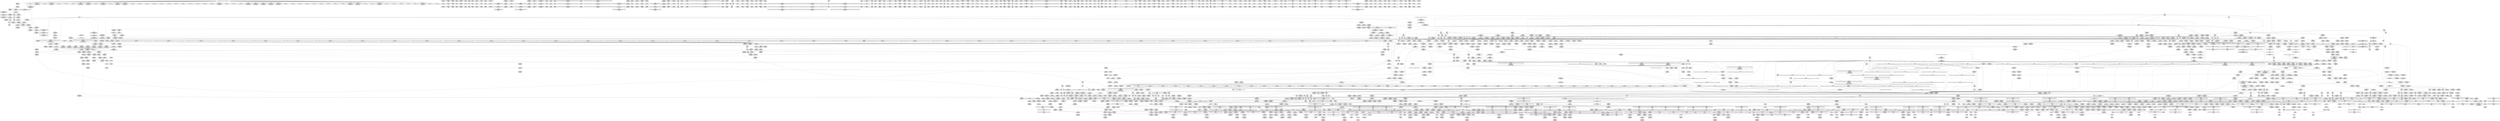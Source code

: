 digraph {
	CE0x7313920 [shape=record,shape=Mrecord,label="{CE0x7313920|_ret_%struct.task_struct*_%tmp4,_!dbg_!38905|./arch/x86/include/asm/current.h,14}"]
	CE0x6f198b0 [shape=record,shape=Mrecord,label="{CE0x6f198b0|tomoyo_const_part_length:tmp11|security/tomoyo/util.c,626|*SummSink*}"]
	CE0x8c14a60 [shape=record,shape=Mrecord,label="{CE0x8c14a60|__llvm_gcov_indirect_counter_increment114:tmp5|*SummSource*}"]
	CE0x5683710 [shape=record,shape=Mrecord,label="{CE0x5683710|tomoyo_get_realpath:tmp3|security/tomoyo/file.c,151}"]
	CE0x8a42380 [shape=record,shape=Mrecord,label="{CE0x8a42380|tomoyo_domain:tmp12|security/tomoyo/common.h,1205|*SummSink*}"]
	CE0x70f5fa0 [shape=record,shape=Mrecord,label="{CE0x70f5fa0|tomoyo_const_part_length:tmp30|security/tomoyo/util.c,641|*SummSink*}"]
	"CONST[source:1(input),value:2(dynamic)][purpose:{operation}][SrcIdx:23]"
	CE0x5592210 [shape=record,shape=Mrecord,label="{CE0x5592210|i64*_getelementptr_inbounds_(_12_x_i64_,_12_x_i64_*___llvm_gcov_ctr12,_i64_0,_i64_6)|*Constant*|*SummSource*}"]
	CE0x55a5ac0 [shape=record,shape=Mrecord,label="{CE0x55a5ac0|tomoyo_const_part_length:if.then|*SummSource*}"]
	CE0x54ce370 [shape=record,shape=Mrecord,label="{CE0x54ce370|tomoyo_get_mode:conv5|security/tomoyo/util.c,983}"]
	CE0x8c0ba20 [shape=record,shape=Mrecord,label="{CE0x8c0ba20|tomoyo_fill_path_info:hash|security/tomoyo/util.c,669|*SummSource*}"]
	CE0x70e62e0 [shape=record,shape=Mrecord,label="{CE0x70e62e0|tomoyo_get_mode:tmp24|security/tomoyo/util.c,986|*SummSink*}"]
	CE0x7013590 [shape=record,shape=Mrecord,label="{CE0x7013590|tomoyo_get_realpath:tmp|*SummSource*}"]
	CE0x701c240 [shape=record,shape=Mrecord,label="{CE0x701c240|GLOBAL:__srcu_read_unlock|*Constant*}"]
	CE0x61ca070 [shape=record,shape=Mrecord,label="{CE0x61ca070|tomoyo_get_mode:tmp15|security/tomoyo/util.c,983}"]
	CE0x728eaf0 [shape=record,shape=Mrecord,label="{CE0x728eaf0|0:_%struct.tomoyo_obj_info*,_16:_%struct.tomoyo_domain_info*,_24:_%struct.tomoyo_path_info*,_32:_i32,_36:_i32,_40:_i32,_44:_i8,_72:_i8,_75:_i8,_76:_i8,_77:_i8,_:_SCMRE_76,77_|*MultipleSource*|security/tomoyo/file.c, 844|security/tomoyo/file.c,844|security/tomoyo/file.c,858|Function::tomoyo_init_request_info&Arg::r::}"]
	CE0x5570d70 [shape=record,shape=Mrecord,label="{CE0x5570d70|tomoyo_get_mode:conv|security/tomoyo/util.c,982}"]
	CE0x540d310 [shape=record,shape=Mrecord,label="{CE0x540d310|__llvm_gcov_indirect_counter_increment114:pred|*SummSource*}"]
	CE0x7050fd0 [shape=record,shape=Mrecord,label="{CE0x7050fd0|tomoyo_read_lock:tmp3|*SummSink*}"]
	CE0x72745b0 [shape=record,shape=Mrecord,label="{CE0x72745b0|0:_%struct.tomoyo_obj_info*,_16:_%struct.tomoyo_domain_info*,_24:_%struct.tomoyo_path_info*,_32:_i32,_36:_i32,_40:_i32,_44:_i8,_72:_i8,_75:_i8,_76:_i8,_77:_i8,_:_SCMRE_62,63_}"]
	CE0x7549070 [shape=record,shape=Mrecord,label="{CE0x7549070|i64*_getelementptr_inbounds_(_31_x_i64_,_31_x_i64_*___llvm_gcov_ctr43150,_i64_0,_i64_27)|*Constant*|*SummSource*}"]
	CE0x7160c90 [shape=record,shape=Mrecord,label="{CE0x7160c90|GLOBAL:__llvm_gcov_ctr12|Global_var:__llvm_gcov_ctr12|*SummSink*}"]
	CE0x8ad7ae0 [shape=record,shape=Mrecord,label="{CE0x8ad7ae0|tomoyo_domain:tmp8|security/tomoyo/common.h,1205|*SummSink*}"]
	CE0x63f1400 [shape=record,shape=Mrecord,label="{CE0x63f1400|i64_0|*Constant*}"]
	CE0x748d510 [shape=record,shape=Mrecord,label="{CE0x748d510|tomoyo_audit_mkdev_log:filename|security/tomoyo/file.c,199|*SummSink*}"]
	CE0x70997e0 [shape=record,shape=Mrecord,label="{CE0x70997e0|tomoyo_mkdev_perm:tmp1}"]
	CE0x6185080 [shape=record,shape=Mrecord,label="{CE0x6185080|GLOBAL:tomoyo_profile|*Constant*|*SummSource*}"]
	CE0x5527290 [shape=record,shape=Mrecord,label="{CE0x5527290|tomoyo_mkdev_perm:tmp16|security/tomoyo/file.c,857|*SummSource*}"]
	CE0x7f5ab90 [shape=record,shape=Mrecord,label="{CE0x7f5ab90|GLOBAL:tomoyo_policy_loaded|Global_var:tomoyo_policy_loaded}"]
	CE0x70f6c20 [shape=record,shape=Mrecord,label="{CE0x70f6c20|tomoyo_const_part_length:tmp33|security/tomoyo/util.c,642}"]
	CE0x89813b0 [shape=record,shape=Mrecord,label="{CE0x89813b0|tomoyo_mkdev_perm:tmp33|security/tomoyo/file.c,874|*SummSink*}"]
	CE0x55952b0 [shape=record,shape=Mrecord,label="{CE0x55952b0|VOIDTB_TE:_SCMRE_24,32_|*MultipleSource*|security/tomoyo/file.c, 845|security/tomoyo/file.c,845|security/tomoyo/file.c,845}"]
	CE0x70742c0 [shape=record,shape=Mrecord,label="{CE0x70742c0|i32_39|*Constant*|*SummSource*}"]
	CE0x7306810 [shape=record,shape=Mrecord,label="{CE0x7306810|i64_23|*Constant*|*SummSink*}"]
	CE0x70aa280 [shape=record,shape=Mrecord,label="{CE0x70aa280|0:_i8*,_8:_i32,_12:_i16,_14:_i8,_15:_i8,_:_SCMRE_8,12_|*MultipleSource*|security/tomoyo/file.c, 849|Function::tomoyo_get_realpath&Arg::buf::|security/tomoyo/file.c,868}"]
	CE0x640fd10 [shape=record,shape=Mrecord,label="{CE0x640fd10|i32_20|*Constant*}"]
	CE0x6185580 [shape=record,shape=Mrecord,label="{CE0x6185580|tomoyo_domain:tmp16|security/tomoyo/common.h,1205|*SummSink*}"]
	CE0x540c3b0 [shape=record,shape=Mrecord,label="{CE0x540c3b0|tomoyo_const_part_length:incdec.ptr|security/tomoyo/util.c,626|*SummSink*}"]
	CE0x8958260 [shape=record,shape=Mrecord,label="{CE0x8958260|tomoyo_mkdev_perm:tmp30|security/tomoyo/file.c,874}"]
	CE0x706e080 [shape=record,shape=Mrecord,label="{CE0x706e080|tomoyo_get_mode:tmp17|security/tomoyo/util.c,983|*SummSink*}"]
	CE0x8a71310 [shape=record,shape=Mrecord,label="{CE0x8a71310|tomoyo_const_part_length:tmp49|security/tomoyo/util.c,649|*SummSource*}"]
	CE0x8ae80a0 [shape=record,shape=Mrecord,label="{CE0x8ae80a0|tomoyo_get_mode:ns|Function::tomoyo_get_mode&Arg::ns::|*SummSource*}"]
	CE0x755cf20 [shape=record,shape=Mrecord,label="{CE0x755cf20|i32_9|*Constant*|*SummSource*}"]
	CE0x7030b60 [shape=record,shape=Mrecord,label="{CE0x7030b60|tomoyo_read_lock:bb}"]
	CE0x62df7e0 [shape=record,shape=Mrecord,label="{CE0x62df7e0|GLOBAL:tomoyo_fill_path_info|*Constant*}"]
	CE0x8c6a4b0 [shape=record,shape=Mrecord,label="{CE0x8c6a4b0|new_decode_dev:tmp1}"]
	CE0x6fb9fc0 [shape=record,shape=Mrecord,label="{CE0x6fb9fc0|i32_0|*Constant*|*SummSink*}"]
	CE0x7532f60 [shape=record,shape=Mrecord,label="{CE0x7532f60|i64*_getelementptr_inbounds_(_31_x_i64_,_31_x_i64_*___llvm_gcov_ctr43150,_i64_0,_i64_26)|*Constant*|*SummSink*}"]
	CE0x89823e0 [shape=record,shape=Mrecord,label="{CE0x89823e0|_ret_i32_%retval.0,_!dbg_!38968|security/tomoyo/file.c,874|*SummSource*}"]
	CE0x70bee10 [shape=record,shape=Mrecord,label="{CE0x70bee10|tomoyo_init_request_info:r|Function::tomoyo_init_request_info&Arg::r::|*SummSink*}"]
	CE0x60c93c0 [shape=record,shape=Mrecord,label="{CE0x60c93c0|tomoyo_get_realpath:tmp4|security/tomoyo/file.c,151|*SummSource*}"]
	CE0x73cbde0 [shape=record,shape=Mrecord,label="{CE0x73cbde0|_call_void_mcount()_#3|*SummSource*}"]
	CE0x62027d0 [shape=record,shape=Mrecord,label="{CE0x62027d0|0:_i8,_array:_GCRE_tomoyo_index2category_constant_39_x_i8_c_00_00_00_00_00_00_00_00_00_00_00_00_00_00_00_00_00_00_00_00_00_00_00_01_01_01_01_01_01_01_01_01_01_01_01_01_01_01_02_,_align_16:_elem_20::|security/tomoyo/util.c,983}"]
	CE0x63f0be0 [shape=record,shape=Mrecord,label="{CE0x63f0be0|tomoyo_mkdev_perm:tmp6|security/tomoyo/file.c,846}"]
	CE0x8aee970 [shape=record,shape=Mrecord,label="{CE0x8aee970|_ret_i32_%retval.0,_!dbg_!38935|security/tomoyo/util.c,988|*SummSink*}"]
	CE0x71dd8c0 [shape=record,shape=Mrecord,label="{CE0x71dd8c0|tomoyo_const_part_length:tmp22|security/tomoyo/util.c,634|*SummSource*}"]
	CE0x6fb8340 [shape=record,shape=Mrecord,label="{CE0x6fb8340|get_current:entry|*SummSink*}"]
	CE0x7386bd0 [shape=record,shape=Mrecord,label="{CE0x7386bd0|srcu_read_lock:bb}"]
	CE0x576cfd0 [shape=record,shape=Mrecord,label="{CE0x576cfd0|0:_%struct.tomoyo_obj_info*,_16:_%struct.tomoyo_domain_info*,_24:_%struct.tomoyo_path_info*,_32:_i32,_36:_i32,_40:_i32,_44:_i8,_72:_i8,_75:_i8,_76:_i8,_77:_i8,_:_SCMRE_29,30_}"]
	CE0x737ca80 [shape=record,shape=Mrecord,label="{CE0x737ca80|tomoyo_mkdev_perm:call16|security/tomoyo/file.c,867|*SummSource*}"]
	CE0x53f19e0 [shape=record,shape=Mrecord,label="{CE0x53f19e0|128:_i8*,_1208:_%struct.file*,_:_CMRE_43,44_}"]
	CE0x8c71610 [shape=record,shape=Mrecord,label="{CE0x8c71610|tomoyo_const_part_length:tmp52|security/tomoyo/util.c,652|*SummSource*}"]
	CE0x7306b40 [shape=record,shape=Mrecord,label="{CE0x7306b40|tomoyo_const_part_length:tmp36|security/tomoyo/util.c,644|*SummSink*}"]
	CE0x63f3540 [shape=record,shape=Mrecord,label="{CE0x63f3540|new_decode_dev:shr2|include/linux/kdev_t.h,53|*SummSink*}"]
	CE0x6296ed0 [shape=record,shape=Mrecord,label="{CE0x6296ed0|0:_i8,_array:_GCRE_tomoyo_index2category_constant_39_x_i8_c_00_00_00_00_00_00_00_00_00_00_00_00_00_00_00_00_00_00_00_00_00_00_00_01_01_01_01_01_01_01_01_01_01_01_01_01_01_01_02_,_align_16:_elem_29::|security/tomoyo/util.c,983}"]
	CE0x53f2fe0 [shape=record,shape=Mrecord,label="{CE0x53f2fe0|tomoyo_const_part_length:tmp10|security/tomoyo/util.c,626}"]
	CE0x5592620 [shape=record,shape=Mrecord,label="{CE0x5592620|i64*_getelementptr_inbounds_(_12_x_i64_,_12_x_i64_*___llvm_gcov_ctr12,_i64_0,_i64_6)|*Constant*|*SummSink*}"]
	CE0x70842e0 [shape=record,shape=Mrecord,label="{CE0x70842e0|rcu_lock_acquire:tmp6|*SummSink*}"]
	CE0x754b720 [shape=record,shape=Mrecord,label="{CE0x754b720|i32_0|*Constant*}"]
	CE0x543c370 [shape=record,shape=Mrecord,label="{CE0x543c370|tomoyo_get_mode:tmp13|security/tomoyo/util.c,982}"]
	CE0x53f3cb0 [shape=record,shape=Mrecord,label="{CE0x53f3cb0|tomoyo_const_part_length:sw.bb|*SummSink*}"]
	CE0x74adbe0 [shape=record,shape=Mrecord,label="{CE0x74adbe0|tomoyo_const_part_length:tmp43|security/tomoyo/util.c,644|*SummSink*}"]
	CE0x7090460 [shape=record,shape=Mrecord,label="{CE0x7090460|tomoyo_read_lock:entry}"]
	CE0x72beb80 [shape=record,shape=Mrecord,label="{CE0x72beb80|tomoyo_mkdev_perm:dev|Function::tomoyo_mkdev_perm&Arg::dev::}"]
	CE0x721a8f0 [shape=record,shape=Mrecord,label="{CE0x721a8f0|0:_%struct.tomoyo_obj_info*,_16:_%struct.tomoyo_domain_info*,_24:_%struct.tomoyo_path_info*,_32:_i32,_36:_i32,_40:_i32,_44:_i8,_72:_i8,_75:_i8,_76:_i8,_77:_i8,_:_SCMRE_37,38_}"]
	CE0x625fed0 [shape=record,shape=Mrecord,label="{CE0x625fed0|0:_i8,_array:_GCRE_tomoyo_index2category_constant_39_x_i8_c_00_00_00_00_00_00_00_00_00_00_00_00_00_00_00_00_00_00_00_00_00_00_00_01_01_01_01_01_01_01_01_01_01_01_01_01_01_01_02_,_align_16:_elem_27::|security/tomoyo/util.c,983}"]
	CE0x700cb50 [shape=record,shape=Mrecord,label="{CE0x700cb50|tomoyo_init_request_info:conv6|security/tomoyo/util.c,1011}"]
	CE0x743b400 [shape=record,shape=Mrecord,label="{CE0x743b400|0:_i8*,_array:_GCRE_tomoyo_mac_keywords_external_constant_42_x_i8*_:_elem_40::|security/tomoyo/file.c,197}"]
	CE0x70b0d30 [shape=record,shape=Mrecord,label="{CE0x70b0d30|tomoyo_mkdev_perm:major|security/tomoyo/file.c,864|*SummSource*}"]
	CE0x626fb50 [shape=record,shape=Mrecord,label="{CE0x626fb50|tomoyo_audit_mkdev_log:mkdev|security/tomoyo/file.c,198}"]
	CE0x6344400 [shape=record,shape=Mrecord,label="{CE0x6344400|GLOBAL:tomoyo_ss|Global_var:tomoyo_ss|*SummSource*}"]
	CE0x8c70f80 [shape=record,shape=Mrecord,label="{CE0x8c70f80|tomoyo_const_part_length:tmp52|security/tomoyo/util.c,652}"]
	CE0x55b9870 [shape=record,shape=Mrecord,label="{CE0x55b9870|tomoyo_mkdev_perm:call|security/tomoyo/file.c,852}"]
	CE0x74d89b0 [shape=record,shape=Mrecord,label="{CE0x74d89b0|i32_1|*Constant*}"]
	CE0x8b8cef0 [shape=record,shape=Mrecord,label="{CE0x8b8cef0|tomoyo_get_realpath:tmp8|security/tomoyo/file.c,152|*SummSource*}"]
	CE0x6f3b560 [shape=record,shape=Mrecord,label="{CE0x6f3b560|tomoyo_audit_mkdev_log:tmp2}"]
	CE0x70a8640 [shape=record,shape=Mrecord,label="{CE0x70a8640|i64*_getelementptr_inbounds_(_12_x_i64_,_12_x_i64_*___llvm_gcov_ctr31133,_i64_0,_i64_9)|*Constant*|*SummSource*}"]
	CE0x73398e0 [shape=record,shape=Mrecord,label="{CE0x73398e0|tomoyo_mkdev_perm:operation8|security/tomoyo/file.c,862}"]
	CE0x722d470 [shape=record,shape=Mrecord,label="{CE0x722d470|tomoyo_fill_path_info:conv7|security/tomoyo/util.c,668}"]
	CE0x729bf00 [shape=record,shape=Mrecord,label="{CE0x729bf00|tomoyo_mkdev_perm:param_type|security/tomoyo/file.c,860|*SummSink*}"]
	CE0x708fca0 [shape=record,shape=Mrecord,label="{CE0x708fca0|tomoyo_mkdev_perm:arrayidx|security/tomoyo/file.c,852|*SummSource*}"]
	CE0x7062540 [shape=record,shape=Mrecord,label="{CE0x7062540|128:_i8*,_1208:_%struct.file*,_:_CMRE_52,56_|*MultipleSource*|security/tomoyo/common.h,1205|security/tomoyo/common.h,1205}"]
	CE0x6f86190 [shape=record,shape=Mrecord,label="{CE0x6f86190|srcu_read_unlock:entry}"]
	CE0x89c9230 [shape=record,shape=Mrecord,label="{CE0x89c9230|srcu_read_lock:tmp2}"]
	CE0x73db990 [shape=record,shape=Mrecord,label="{CE0x73db990|i32_22|*Constant*|*SummSink*}"]
	CE0x74a5d90 [shape=record,shape=Mrecord,label="{CE0x74a5d90|tomoyo_const_part_length:lor.lhs.false|*SummSource*}"]
	CE0x73cd330 [shape=record,shape=Mrecord,label="{CE0x73cd330|128:_i8*,_1208:_%struct.file*,_:_CMRE_30,31_}"]
	CE0x72a99c0 [shape=record,shape=Mrecord,label="{CE0x72a99c0|tomoyo_const_part_length:tmp21|security/tomoyo/util.c,631|*SummSource*}"]
	CE0x6f86740 [shape=record,shape=Mrecord,label="{CE0x6f86740|tomoyo_read_unlock:tmp1|*SummSink*}"]
	CE0x8bf9890 [shape=record,shape=Mrecord,label="{CE0x8bf9890|tomoyo_const_part_length:tmp17|security/tomoyo/util.c,627|*SummSource*}"]
	CE0x6225890 [shape=record,shape=Mrecord,label="{CE0x6225890|i64*_getelementptr_inbounds_(_5_x_i64_,_5_x_i64_*___llvm_gcov_ctr28130,_i64_0,_i64_4)|*Constant*|*SummSource*}"]
	CE0x611d330 [shape=record,shape=Mrecord,label="{CE0x611d330|i64*_getelementptr_inbounds_(_6_x_i64_,_6_x_i64_*___llvm_gcov_ctr25,_i64_0,_i64_5)|*Constant*}"]
	CE0x89e7aa0 [shape=record,shape=Mrecord,label="{CE0x89e7aa0|tomoyo_get_mode:arrayidx|security/tomoyo/util.c,981|*SummSource*}"]
	CE0x755cc00 [shape=record,shape=Mrecord,label="{CE0x755cc00|_ret_void,_!dbg_!38904|security/tomoyo/common.h,1110|*SummSource*}"]
	CE0x70a7e60 [shape=record,shape=Mrecord,label="{CE0x70a7e60|tomoyo_get_mode:tmp21|security/tomoyo/util.c,985|*SummSink*}"]
	CE0x70b11e0 [shape=record,shape=Mrecord,label="{CE0x70b11e0|tomoyo_mkdev_perm:tmp1|*SummSource*}"]
	CE0x56051c0 [shape=record,shape=Mrecord,label="{CE0x56051c0|tomoyo_const_part_length:while.body}"]
	CE0x72f0860 [shape=record,shape=Mrecord,label="{CE0x72f0860|i8_3|*Constant*|*SummSink*}"]
	CE0x8ae8910 [shape=record,shape=Mrecord,label="{CE0x8ae8910|tomoyo_get_mode:index|Function::tomoyo_get_mode&Arg::index::|*SummSource*}"]
	CE0x61c9af0 [shape=record,shape=Mrecord,label="{CE0x61c9af0|tomoyo_domain:tmp11|security/tomoyo/common.h,1205|*SummSource*}"]
	CE0x8a70b80 [shape=record,shape=Mrecord,label="{CE0x8a70b80|tomoyo_const_part_length:tmp48|security/tomoyo/util.c,649|*SummSource*}"]
	CE0x6462c00 [shape=record,shape=Mrecord,label="{CE0x6462c00|_call_void_rcu_lock_release(%struct.lockdep_map*_%dep_map)_#9,_!dbg_!38905|include/linux/srcu.h,236}"]
	CE0x6138910 [shape=record,shape=Mrecord,label="{CE0x6138910|_ret_i32_%call,_!dbg_!38902|security/tomoyo/common.h,1097|*SummSink*}"]
	CE0x71891a0 [shape=record,shape=Mrecord,label="{CE0x71891a0|tomoyo_const_part_length:if.then5}"]
	CE0x63c3760 [shape=record,shape=Mrecord,label="{CE0x63c3760|tomoyo_mkdev_perm:obj4|security/tomoyo/file.c,858}"]
	CE0x6387ce0 [shape=record,shape=Mrecord,label="{CE0x6387ce0|rcu_lock_release:tmp4|include/linux/rcupdate.h,423|*SummSource*}"]
	CE0x53180b0 [shape=record,shape=Mrecord,label="{CE0x53180b0|i8_0|*Constant*|*SummSink*}"]
	CE0x61967b0 [shape=record,shape=Mrecord,label="{CE0x61967b0|tomoyo_get_mode:config|security/tomoyo/util.c,981|*SummSource*}"]
	CE0x7535970 [shape=record,shape=Mrecord,label="{CE0x7535970|tomoyo_audit_mkdev_log:mkdev8|security/tomoyo/file.c,200}"]
	CE0x7454410 [shape=record,shape=Mrecord,label="{CE0x7454410|i32_-12|*Constant*}"]
	CE0x64542d0 [shape=record,shape=Mrecord,label="{CE0x64542d0|i64_8|*Constant*|*SummSource*}"]
	CE0x89f9a90 [shape=record,shape=Mrecord,label="{CE0x89f9a90|tomoyo_init_request_info:profile2|security/tomoyo/util.c,1007}"]
	CE0x611d8f0 [shape=record,shape=Mrecord,label="{CE0x611d8f0|tomoyo_get_realpath:retval.0|*SummSource*}"]
	CE0x640faa0 [shape=record,shape=Mrecord,label="{CE0x640faa0|new_decode_dev:or|include/linux/kdev_t.h,53|*SummSource*}"]
	CE0x7453d30 [shape=record,shape=Mrecord,label="{CE0x7453d30|_call_void_kfree(i8*_%tmp20)_#9,_!dbg_!38956|security/tomoyo/file.c,868|*SummSink*}"]
	CE0x63f30f0 [shape=record,shape=Mrecord,label="{CE0x63f30f0|i32_12|*Constant*|*SummSource*}"]
	CE0x7074690 [shape=record,shape=Mrecord,label="{CE0x7074690|tomoyo_get_mode:cmp11|security/tomoyo/util.c,985|*SummSource*}"]
	CE0x6fc9ca0 [shape=record,shape=Mrecord,label="{CE0x6fc9ca0|tomoyo_get_mode:if.end|*SummSink*}"]
	CE0x8a57cd0 [shape=record,shape=Mrecord,label="{CE0x8a57cd0|tomoyo_fill_path_info:bb}"]
	CE0x62138a0 [shape=record,shape=Mrecord,label="{CE0x62138a0|GLOBAL:tomoyo_index2category|Global_var:tomoyo_index2category}"]
	CE0x5640600 [shape=record,shape=Mrecord,label="{CE0x5640600|tomoyo_audit_mkdev_log:param|security/tomoyo/file.c,198}"]
	CE0x62b6890 [shape=record,shape=Mrecord,label="{CE0x62b6890|0:_i8,_array:_GCRE_tomoyo_index2category_constant_39_x_i8_c_00_00_00_00_00_00_00_00_00_00_00_00_00_00_00_00_00_00_00_00_00_00_00_01_01_01_01_01_01_01_01_01_01_01_01_01_01_01_02_,_align_16:_elem_36::|security/tomoyo/util.c,983}"]
	CE0x7f5a500 [shape=record,shape=Mrecord,label="{CE0x7f5a500|tomoyo_const_part_length:tobool|security/tomoyo/util.c,624|*SummSource*}"]
	CE0x7315f70 [shape=record,shape=Mrecord,label="{CE0x7315f70|tomoyo_mkdev_perm:mkdev7|security/tomoyo/file.c,862|*SummSource*}"]
	CE0x8c5c030 [shape=record,shape=Mrecord,label="{CE0x8c5c030|_call_void_mcount()_#3}"]
	CE0x72bf3d0 [shape=record,shape=Mrecord,label="{CE0x72bf3d0|_ret_i32_%or4,_!dbg_!38913|include/linux/kdev_t.h,54|*SummSource*}"]
	CE0x73d4a30 [shape=record,shape=Mrecord,label="{CE0x73d4a30|128:_i8*,_1208:_%struct.file*,_:_CMRE_8,16_|*MultipleSource*|security/tomoyo/common.h,1205|security/tomoyo/common.h,1205}"]
	CE0x6137d10 [shape=record,shape=Mrecord,label="{CE0x6137d10|tomoyo_mkdev_perm:arrayidx|security/tomoyo/file.c,852|*SummSink*}"]
	CE0x8a577a0 [shape=record,shape=Mrecord,label="{CE0x8a577a0|srcu_read_unlock:tmp3|*SummSource*}"]
	CE0x713da40 [shape=record,shape=Mrecord,label="{CE0x713da40|tomoyo_mkdev_perm:obj4|security/tomoyo/file.c,858|*SummSink*}"]
	CE0x7062400 [shape=record,shape=Mrecord,label="{CE0x7062400|128:_i8*,_1208:_%struct.file*,_:_CMRE_51,52_}"]
	CE0x5509410 [shape=record,shape=Mrecord,label="{CE0x5509410|i64*_getelementptr_inbounds_(_5_x_i64_,_5_x_i64_*___llvm_gcov_ctr32134,_i64_0,_i64_0)|*Constant*|*SummSource*}"]
	CE0x8c714b0 [shape=record,shape=Mrecord,label="{CE0x8c714b0|i64*_getelementptr_inbounds_(_31_x_i64_,_31_x_i64_*___llvm_gcov_ctr43150,_i64_0,_i64_30)|*Constant*}"]
	CE0x6196f40 [shape=record,shape=Mrecord,label="{CE0x6196f40|tomoyo_get_mode:if.end|*SummSource*}"]
	CE0x54aff00 [shape=record,shape=Mrecord,label="{CE0x54aff00|i64*_getelementptr_inbounds_(_5_x_i64_,_5_x_i64_*___llvm_gcov_ctr32134,_i64_0,_i64_4)|*Constant*|*SummSink*}"]
	CE0x6259350 [shape=record,shape=Mrecord,label="{CE0x6259350|tomoyo_const_part_length:filename|Function::tomoyo_const_part_length&Arg::filename::|*SummSink*}"]
	CE0x6424100 [shape=record,shape=Mrecord,label="{CE0x6424100|VOIDTB_TE_array:_GCE_.str4_private_unnamed_addr_constant_22_x_i8_c_file_%s_%s_0%o_%u_%u_0A_00_,_align_1:_elem_0:default:}"]
	CE0x55a9bf0 [shape=record,shape=Mrecord,label="{CE0x55a9bf0|0:_i8,_array:_GCRE_tomoyo_index2category_constant_39_x_i8_c_00_00_00_00_00_00_00_00_00_00_00_00_00_00_00_00_00_00_00_00_00_00_00_01_01_01_01_01_01_01_01_01_01_01_01_01_01_01_02_,_align_16:_elem_14::|security/tomoyo/util.c,983}"]
	CE0x722cfe0 [shape=record,shape=Mrecord,label="{CE0x722cfe0|tomoyo_fill_path_info:const_len6|security/tomoyo/util.c,668}"]
	CE0x72109c0 [shape=record,shape=Mrecord,label="{CE0x72109c0|_call_void_lock_release(%struct.lockdep_map*_%map,_i32_1,_i64_ptrtoint_(i8*_blockaddress(_rcu_lock_release,_%__here)_to_i64))_#9,_!dbg_!38907|include/linux/rcupdate.h,423}"]
	CE0x6f97300 [shape=record,shape=Mrecord,label="{CE0x6f97300|tomoyo_get_mode:conv10|security/tomoyo/util.c,985}"]
	CE0x70303d0 [shape=record,shape=Mrecord,label="{CE0x70303d0|tomoyo_get_realpath:return|*SummSink*}"]
	CE0x6258f00 [shape=record,shape=Mrecord,label="{CE0x6258f00|_call_void_lock_acquire(%struct.lockdep_map*_%map,_i32_0,_i32_0,_i32_2,_i32_0,_%struct.lockdep_map*_null,_i64_ptrtoint_(i8*_blockaddress(_rcu_lock_acquire,_%__here)_to_i64))_#9,_!dbg_!38907|include/linux/rcupdate.h,418|*SummSource*}"]
	CE0x7533130 [shape=record,shape=Mrecord,label="{CE0x7533130|tomoyo_const_part_length:tmp45|security/tomoyo/util.c,645}"]
	CE0x747d4d0 [shape=record,shape=Mrecord,label="{CE0x747d4d0|_ret_void,_!dbg_!38907|include/linux/srcu.h,238|*SummSink*}"]
	CE0x7090150 [shape=record,shape=Mrecord,label="{CE0x7090150|i64*_getelementptr_inbounds_(_2_x_i64_,_2_x_i64_*___llvm_gcov_ctr22,_i64_0,_i64_1)|*Constant*|*SummSink*}"]
	CE0x70b7f90 [shape=record,shape=Mrecord,label="{CE0x70b7f90|i64_2|*Constant*}"]
	CE0x719bec0 [shape=record,shape=Mrecord,label="{CE0x719bec0|tomoyo_get_mode:tmp1|*SummSource*}"]
	CE0x8a60970 [shape=record,shape=Mrecord,label="{CE0x8a60970|i32_8|*Constant*}"]
	CE0x747dc30 [shape=record,shape=Mrecord,label="{CE0x747dc30|tomoyo_audit_mkdev_log:mkdev4|security/tomoyo/file.c,199}"]
	CE0x8bf9ac0 [shape=record,shape=Mrecord,label="{CE0x8bf9ac0|tomoyo_const_part_length:tmp18|security/tomoyo/util.c,627}"]
	CE0x5570a10 [shape=record,shape=Mrecord,label="{CE0x5570a10|i64_1|*Constant*}"]
	CE0x6107660 [shape=record,shape=Mrecord,label="{CE0x6107660|COLLAPSED:_GCMRE___llvm_gcov_ctr33_internal_global_4_x_i64_zeroinitializer:_elem_0:default:}"]
	CE0x6f63090 [shape=record,shape=Mrecord,label="{CE0x6f63090|0:_i8*,_array:_GCRE_tomoyo_mac_keywords_external_constant_42_x_i8*_:_elem_17::|security/tomoyo/file.c,197}"]
	CE0x8c5c7d0 [shape=record,shape=Mrecord,label="{CE0x8c5c7d0|srcu_read_unlock:idx|Function::srcu_read_unlock&Arg::idx::}"]
	CE0x89e8510 [shape=record,shape=Mrecord,label="{CE0x89e8510|tomoyo_domain:do.body|*SummSink*}"]
	CE0x53213c0 [shape=record,shape=Mrecord,label="{CE0x53213c0|tomoyo_domain:tmp9|security/tomoyo/common.h,1205}"]
	CE0x8c6a440 [shape=record,shape=Mrecord,label="{CE0x8c6a440|new_decode_dev:tmp|*SummSink*}"]
	CE0x73cd1f0 [shape=record,shape=Mrecord,label="{CE0x73cd1f0|128:_i8*,_1208:_%struct.file*,_:_CMRE_29,30_}"]
	CE0x8c13e20 [shape=record,shape=Mrecord,label="{CE0x8c13e20|tomoyo_const_part_length:tmp8|security/tomoyo/util.c,626|*SummSink*}"]
	CE0x6f977d0 [shape=record,shape=Mrecord,label="{CE0x6f977d0|tomoyo_get_mode:tmp17|security/tomoyo/util.c,983|*SummSource*}"]
	CE0x8a1cc90 [shape=record,shape=Mrecord,label="{CE0x8a1cc90|tomoyo_fill_path_info:conv7|security/tomoyo/util.c,668|*SummSource*}"]
	CE0x56b0590 [shape=record,shape=Mrecord,label="{CE0x56b0590|tomoyo_const_part_length:if.end18}"]
	CE0x72a9950 [shape=record,shape=Mrecord,label="{CE0x72a9950|tomoyo_const_part_length:tmp21|security/tomoyo/util.c,631|*SummSink*}"]
	CE0x754b3f0 [shape=record,shape=Mrecord,label="{CE0x754b3f0|tomoyo_get_mode:idxprom|security/tomoyo/util.c,981|*SummSink*}"]
	CE0x7090350 [shape=record,shape=Mrecord,label="{CE0x7090350|GLOBAL:tomoyo_read_lock|*Constant*|*SummSource*}"]
	CE0x7449920 [shape=record,shape=Mrecord,label="{CE0x7449920|tomoyo_audit_mkdev_log:mkdev10|security/tomoyo/file.c,201|*SummSink*}"]
	CE0x55f8e20 [shape=record,shape=Mrecord,label="{CE0x55f8e20|tomoyo_audit_mkdev_log:arrayidx|security/tomoyo/file.c,198|*SummSink*}"]
	CE0x72aa750 [shape=record,shape=Mrecord,label="{CE0x72aa750|__llvm_gcov_indirect_counter_increment114:counter}"]
	CE0x53f3ba0 [shape=record,shape=Mrecord,label="{CE0x53f3ba0|rcu_lock_release:tmp6|*SummSource*}"]
	CE0x54ce430 [shape=record,shape=Mrecord,label="{CE0x54ce430|0:_i8,_array:_GCRE_tomoyo_index2category_constant_39_x_i8_c_00_00_00_00_00_00_00_00_00_00_00_00_00_00_00_00_00_00_00_00_00_00_00_01_01_01_01_01_01_01_01_01_01_01_01_01_01_01_02_,_align_16:_elem_3::|security/tomoyo/util.c,983}"]
	CE0x7170b40 [shape=record,shape=Mrecord,label="{CE0x7170b40|GLOBAL:tomoyo_mac_keywords|Global_var:tomoyo_mac_keywords}"]
	CE0x89e79c0 [shape=record,shape=Mrecord,label="{CE0x89e79c0|tomoyo_get_mode:config|security/tomoyo/util.c,981|*SummSink*}"]
	CE0x55096a0 [shape=record,shape=Mrecord,label="{CE0x55096a0|COLLAPSED:_GCMRE___llvm_gcov_ctr32134_internal_global_5_x_i64_zeroinitializer:_elem_0:default:}"]
	CE0x55c21d0 [shape=record,shape=Mrecord,label="{CE0x55c21d0|tomoyo_get_realpath:if.then}"]
	CE0x6f71360 [shape=record,shape=Mrecord,label="{CE0x6f71360|i32_-1|*Constant*|*SummSink*}"]
	CE0x70f6150 [shape=record,shape=Mrecord,label="{CE0x70f6150|tomoyo_const_part_length:tmp31|security/tomoyo/util.c,641}"]
	CE0x55b0510 [shape=record,shape=Mrecord,label="{CE0x55b0510|tomoyo_get_mode:cmp|security/tomoyo/util.c,982}"]
	CE0x8992ab0 [shape=record,shape=Mrecord,label="{CE0x8992ab0|tomoyo_get_mode:arrayidx4|security/tomoyo/util.c,983|*SummSource*}"]
	CE0x8982f80 [shape=record,shape=Mrecord,label="{CE0x8982f80|srcu_read_lock:tmp3|*SummSink*}"]
	CE0x6107580 [shape=record,shape=Mrecord,label="{CE0x6107580|i64*_getelementptr_inbounds_(_4_x_i64_,_4_x_i64_*___llvm_gcov_ctr33,_i64_0,_i64_0)|*Constant*|*SummSink*}"]
	CE0x7244870 [shape=record,shape=Mrecord,label="{CE0x7244870|0:_%struct.tomoyo_obj_info*,_16:_%struct.tomoyo_domain_info*,_24:_%struct.tomoyo_path_info*,_32:_i32,_36:_i32,_40:_i32,_44:_i8,_72:_i8,_75:_i8,_76:_i8,_77:_i8,_:_SCMRE_41,42_}"]
	CE0x62d1130 [shape=record,shape=Mrecord,label="{CE0x62d1130|GLOBAL:__llvm_gcov_ctr25|Global_var:__llvm_gcov_ctr25}"]
	CE0x73cd470 [shape=record,shape=Mrecord,label="{CE0x73cd470|128:_i8*,_1208:_%struct.file*,_:_CMRE_31,32_}"]
	CE0x89d6990 [shape=record,shape=Mrecord,label="{CE0x89d6990|_ret_void,_!dbg_!38908|include/linux/rcupdate.h,419|*SummSink*}"]
	CE0x6f85f90 [shape=record,shape=Mrecord,label="{CE0x6f85f90|_call_void_srcu_read_unlock(%struct.srcu_struct*_tomoyo_ss,_i32_%idx)_#9,_!dbg_!38903|security/tomoyo/common.h,1109|*SummSink*}"]
	CE0x54f72d0 [shape=record,shape=Mrecord,label="{CE0x54f72d0|tomoyo_const_part_length:len.0}"]
	CE0x64244b0 [shape=record,shape=Mrecord,label="{CE0x64244b0|GLOBAL:tomoyo_supervisor|*Constant*}"]
	CE0x738c7c0 [shape=record,shape=Mrecord,label="{CE0x738c7c0|i64*_getelementptr_inbounds_(_5_x_i64_,_5_x_i64_*___llvm_gcov_ctr28130,_i64_0,_i64_3)|*Constant*|*SummSource*}"]
	CE0x7034b10 [shape=record,shape=Mrecord,label="{CE0x7034b10|i64*_null|*Constant*|*SummSource*}"]
	CE0x7151fc0 [shape=record,shape=Mrecord,label="{CE0x7151fc0|_call_void_srcu_read_unlock(%struct.srcu_struct*_tomoyo_ss,_i32_%idx)_#9,_!dbg_!38903|security/tomoyo/common.h,1109}"]
	CE0x73cb860 [shape=record,shape=Mrecord,label="{CE0x73cb860|i64*_getelementptr_inbounds_(_4_x_i64_,_4_x_i64_*___llvm_gcov_ctr24,_i64_0,_i64_0)|*Constant*}"]
	CE0x621e880 [shape=record,shape=Mrecord,label="{CE0x621e880|tomoyo_fill_path_info:tmp7|security/tomoyo/util.c,667}"]
	CE0x6198180 [shape=record,shape=Mrecord,label="{CE0x6198180|tomoyo_const_part_length:if.then17|*SummSink*}"]
	CE0x615c740 [shape=record,shape=Mrecord,label="{CE0x615c740|tomoyo_get_mode:tmp5|security/tomoyo/util.c,978|*SummSink*}"]
	CE0x640fc00 [shape=record,shape=Mrecord,label="{CE0x640fc00|new_decode_dev:or|include/linux/kdev_t.h,53|*SummSink*}"]
	CE0x8baca10 [shape=record,shape=Mrecord,label="{CE0x8baca10|tomoyo_get_mode:tmp4|security/tomoyo/util.c,978|*SummSource*}"]
	CE0x7160b30 [shape=record,shape=Mrecord,label="{CE0x7160b30|GLOBAL:__llvm_gcov_ctr12|Global_var:__llvm_gcov_ctr12|*SummSource*}"]
	CE0x576ce50 [shape=record,shape=Mrecord,label="{CE0x576ce50|0:_%struct.tomoyo_obj_info*,_16:_%struct.tomoyo_domain_info*,_24:_%struct.tomoyo_path_info*,_32:_i32,_36:_i32,_40:_i32,_44:_i8,_72:_i8,_75:_i8,_76:_i8,_77:_i8,_:_SCMRE_28,29_}"]
	CE0x74a50f0 [shape=record,shape=Mrecord,label="{CE0x74a50f0|i32_49|*Constant*}"]
	CE0x8ad8210 [shape=record,shape=Mrecord,label="{CE0x8ad8210|tomoyo_fill_path_info:const_len|security/tomoyo/util.c,666|*SummSink*}"]
	CE0x7302680 [shape=record,shape=Mrecord,label="{CE0x7302680|tomoyo_fill_path_info:tmp2|*LoadInst*|security/tomoyo/util.c,663}"]
	CE0x625aec0 [shape=record,shape=Mrecord,label="{CE0x625aec0|i32_2|*Constant*}"]
	CE0x748cec0 [shape=record,shape=Mrecord,label="{CE0x748cec0|tomoyo_audit_mkdev_log:mkdev4|security/tomoyo/file.c,199|*SummSink*}"]
	CE0x62da4c0 [shape=record,shape=Mrecord,label="{CE0x62da4c0|tomoyo_mkdev_perm:if.end|*SummSink*}"]
	CE0x8a420d0 [shape=record,shape=Mrecord,label="{CE0x8a420d0|tomoyo_domain:tmp12|security/tomoyo/common.h,1205}"]
	CE0x7105cf0 [shape=record,shape=Mrecord,label="{CE0x7105cf0|tomoyo_get_mode:tmp26|security/tomoyo/util.c,987|*SummSink*}"]
	CE0x5514af0 [shape=record,shape=Mrecord,label="{CE0x5514af0|tomoyo_const_part_length:while.end|*SummSink*}"]
	CE0x6439740 [shape=record,shape=Mrecord,label="{CE0x6439740|tomoyo_mkdev_perm:tmp22|security/tomoyo/file.c,871|*SummSource*}"]
	CE0x73575a0 [shape=record,shape=Mrecord,label="{CE0x73575a0|i32_20|*Constant*|*SummSink*}"]
	CE0x63f3360 [shape=record,shape=Mrecord,label="{CE0x63f3360|new_decode_dev:and3|include/linux/kdev_t.h,53}"]
	CE0x73dbce0 [shape=record,shape=Mrecord,label="{CE0x73dbce0|tomoyo_domain:security|security/tomoyo/common.h,1205}"]
	CE0x6164000 [shape=record,shape=Mrecord,label="{CE0x6164000|tomoyo_get_mode:tmp11|security/tomoyo/util.c,982}"]
	CE0x7073c90 [shape=record,shape=Mrecord,label="{CE0x7073c90|tomoyo_get_mode:arrayidx8|security/tomoyo/util.c,983|*SummSource*}"]
	CE0x611d830 [shape=record,shape=Mrecord,label="{CE0x611d830|tomoyo_get_realpath:retval.0}"]
	CE0x55090d0 [shape=record,shape=Mrecord,label="{CE0x55090d0|i64_5|*Constant*|*SummSource*}"]
	CE0x61cdba0 [shape=record,shape=Mrecord,label="{CE0x61cdba0|tomoyo_domain:tmp|*SummSource*}"]
	CE0x7283910 [shape=record,shape=Mrecord,label="{CE0x7283910|i64*_getelementptr_inbounds_(_4_x_i64_,_4_x_i64_*___llvm_gcov_ctr24,_i64_0,_i64_0)|*Constant*|*SummSink*}"]
	CE0x7190cd0 [shape=record,shape=Mrecord,label="{CE0x7190cd0|i64*_getelementptr_inbounds_(_31_x_i64_,_31_x_i64_*___llvm_gcov_ctr43150,_i64_0,_i64_21)|*Constant*|*SummSource*}"]
	CE0x6201c20 [shape=record,shape=Mrecord,label="{CE0x6201c20|tomoyo_get_mode:tmp7|security/tomoyo/util.c,979|*SummSource*}"]
	CE0x7535b70 [shape=record,shape=Mrecord,label="{CE0x7535b70|tomoyo_audit_mkdev_log:mkdev8|security/tomoyo/file.c,200|*SummSource*}"]
	CE0x6f633a0 [shape=record,shape=Mrecord,label="{CE0x6f633a0|srcu_read_unlock:entry|*SummSource*}"]
	CE0x74ad2c0 [shape=record,shape=Mrecord,label="{CE0x74ad2c0|tomoyo_const_part_length:tmp42|security/tomoyo/util.c,644}"]
	CE0x6f53990 [shape=record,shape=Mrecord,label="{CE0x6f53990|0:_%struct.tomoyo_obj_info*,_16:_%struct.tomoyo_domain_info*,_24:_%struct.tomoyo_path_info*,_32:_i32,_36:_i32,_40:_i32,_44:_i8,_72:_i8,_75:_i8,_76:_i8,_77:_i8,_:_SCMRE_47,48_}"]
	CE0x89c5ca0 [shape=record,shape=Mrecord,label="{CE0x89c5ca0|_call_void_lockdep_rcu_suspicious(i8*_getelementptr_inbounds_(_25_x_i8_,_25_x_i8_*_.str12,_i32_0,_i32_0),_i32_1205,_i8*_getelementptr_inbounds_(_45_x_i8_,_45_x_i8_*_.str13,_i32_0,_i32_0))_#9,_!dbg_!38917|security/tomoyo/common.h,1205|*SummSink*}"]
	CE0x62d1650 [shape=record,shape=Mrecord,label="{CE0x62d1650|i64*_getelementptr_inbounds_(_5_x_i64_,_5_x_i64_*___llvm_gcov_ctr32134,_i64_0,_i64_4)|*Constant*}"]
	CE0x89f9bf0 [shape=record,shape=Mrecord,label="{CE0x89f9bf0|tomoyo_init_request_info:profile2|security/tomoyo/util.c,1007|*SummSink*}"]
	CE0x6198280 [shape=record,shape=Mrecord,label="{CE0x6198280|tomoyo_const_part_length:tmp}"]
	CE0x8ae7f00 [shape=record,shape=Mrecord,label="{CE0x8ae7f00|tomoyo_get_mode:entry|*SummSource*}"]
	CE0x728ccc0 [shape=record,shape=Mrecord,label="{CE0x728ccc0|0:_%struct.tomoyo_obj_info*,_16:_%struct.tomoyo_domain_info*,_24:_%struct.tomoyo_path_info*,_32:_i32,_36:_i32,_40:_i32,_44:_i8,_72:_i8,_75:_i8,_76:_i8,_77:_i8,_:_SCMRE_74,75_|*MultipleSource*|security/tomoyo/file.c, 844|security/tomoyo/file.c,844|security/tomoyo/file.c,858|Function::tomoyo_init_request_info&Arg::r::}"]
	CE0x6f71730 [shape=record,shape=Mrecord,label="{CE0x6f71730|tomoyo_const_part_length:incdec.ptr7|security/tomoyo/util.c,631}"]
	CE0x8a57810 [shape=record,shape=Mrecord,label="{CE0x8a57810|srcu_read_unlock:tmp3|*SummSink*}"]
	CE0x893a9b0 [shape=record,shape=Mrecord,label="{CE0x893a9b0|i64_19|*Constant*|*SummSource*}"]
	CE0x7443d90 [shape=record,shape=Mrecord,label="{CE0x7443d90|0:_i8*,_array:_GCRE_tomoyo_mac_keywords_external_constant_42_x_i8*_:_elem_30::|security/tomoyo/file.c,197}"]
	CE0x72149d0 [shape=record,shape=Mrecord,label="{CE0x72149d0|tomoyo_get_mode:and|security/tomoyo/util.c,987|*SummSink*}"]
	CE0x615c210 [shape=record,shape=Mrecord,label="{CE0x615c210|i64_0|*Constant*}"]
	CE0x7f4eb10 [shape=record,shape=Mrecord,label="{CE0x7f4eb10|tomoyo_get_mode:tmp1}"]
	CE0x70640a0 [shape=record,shape=Mrecord,label="{CE0x70640a0|tomoyo_read_lock:tmp2|*SummSource*}"]
	CE0x6337ba0 [shape=record,shape=Mrecord,label="{CE0x6337ba0|GLOBAL:tomoyo_domain|*Constant*|*SummSink*}"]
	CE0x710d6c0 [shape=record,shape=Mrecord,label="{CE0x710d6c0|i8*_undef|*Constant*|*SummSink*}"]
	CE0x6f5fc00 [shape=record,shape=Mrecord,label="{CE0x6f5fc00|i64*_getelementptr_inbounds_(_11_x_i64_,_11_x_i64_*___llvm_gcov_ctr54147,_i64_0,_i64_10)|*Constant*|*SummSink*}"]
	CE0x5599030 [shape=record,shape=Mrecord,label="{CE0x5599030|tomoyo_get_realpath:path|Function::tomoyo_get_realpath&Arg::path::|*SummSource*}"]
	CE0x7315550 [shape=record,shape=Mrecord,label="{CE0x7315550|tomoyo_mkdev_perm:operation8|security/tomoyo/file.c,862|*SummSink*}"]
	CE0x722d180 [shape=record,shape=Mrecord,label="{CE0x722d180|tomoyo_fill_path_info:tmp13|*LoadInst*|security/tomoyo/util.c,668}"]
	CE0x8a3ffc0 [shape=record,shape=Mrecord,label="{CE0x8a3ffc0|i32_9|*Constant*}"]
	CE0x7099330 [shape=record,shape=Mrecord,label="{CE0x7099330|tomoyo_read_lock:tmp1|*SummSource*}"]
	CE0x703f650 [shape=record,shape=Mrecord,label="{CE0x703f650|tomoyo_mkdev_perm:tmp9|security/tomoyo/file.c,852}"]
	CE0x621ec90 [shape=record,shape=Mrecord,label="{CE0x621ec90|0:_i8,_array:_GCRE_tomoyo_index2category_constant_39_x_i8_c_00_00_00_00_00_00_00_00_00_00_00_00_00_00_00_00_00_00_00_00_00_00_00_01_01_01_01_01_01_01_01_01_01_01_01_01_01_01_02_,_align_16:_elem_21::|security/tomoyo/util.c,983}"]
	CE0x61ec360 [shape=record,shape=Mrecord,label="{CE0x61ec360|tomoyo_fill_path_info:call|security/tomoyo/util.c,664|*SummSource*}"]
	CE0x54f7f00 [shape=record,shape=Mrecord,label="{CE0x54f7f00|rcu_lock_release:tmp7|*SummSink*}"]
	CE0x63f3080 [shape=record,shape=Mrecord,label="{CE0x63f3080|i32_12|*Constant*}"]
	CE0x613bc20 [shape=record,shape=Mrecord,label="{CE0x613bc20|tomoyo_read_lock:call|security/tomoyo/common.h,1097|*SummSource*}"]
	CE0x8a063c0 [shape=record,shape=Mrecord,label="{CE0x8a063c0|tomoyo_domain:land.lhs.true2}"]
	CE0x89290a0 [shape=record,shape=Mrecord,label="{CE0x89290a0|tomoyo_mkdev_perm:error.1|*SummSource*}"]
	CE0x550dff0 [shape=record,shape=Mrecord,label="{CE0x550dff0|tomoyo_mkdev_perm:tmp12|security/tomoyo/file.c,854}"]
	CE0x70f64b0 [shape=record,shape=Mrecord,label="{CE0x70f64b0|tomoyo_const_part_length:tmp31|security/tomoyo/util.c,641|*SummSource*}"]
	CE0x6424870 [shape=record,shape=Mrecord,label="{CE0x6424870|i8*_getelementptr_inbounds_(_22_x_i8_,_22_x_i8_*_.str4,_i32_0,_i32_0)|*Constant*}"]
	CE0x7298930 [shape=record,shape=Mrecord,label="{CE0x7298930|tomoyo_mkdev_perm:call5|security/tomoyo/file.c,859}"]
	CE0x55a5170 [shape=record,shape=Mrecord,label="{CE0x55a5170|tomoyo_const_part_length:tmp7|security/tomoyo/util.c,625}"]
	CE0x6ffd810 [shape=record,shape=Mrecord,label="{CE0x6ffd810|i32_9|*Constant*}"]
	CE0x72141e0 [shape=record,shape=Mrecord,label="{CE0x72141e0|i32_3|*Constant*}"]
	CE0x55a91e0 [shape=record,shape=Mrecord,label="{CE0x55a91e0|tomoyo_get_mode:conv|security/tomoyo/util.c,982|*SummSink*}"]
	CE0x70ae9e0 [shape=record,shape=Mrecord,label="{CE0x70ae9e0|tomoyo_get_mode:tmp23|security/tomoyo/util.c,986|*SummSink*}"]
	CE0x558f680 [shape=record,shape=Mrecord,label="{CE0x558f680|tomoyo_read_unlock:tmp3|*SummSource*}"]
	CE0x8c5c610 [shape=record,shape=Mrecord,label="{CE0x8c5c610|srcu_read_unlock:sp|Function::srcu_read_unlock&Arg::sp::|*SummSource*}"]
	CE0x5446d20 [shape=record,shape=Mrecord,label="{CE0x5446d20|tomoyo_mkdev_perm:if.end17}"]
	CE0x729c480 [shape=record,shape=Mrecord,label="{CE0x729c480|GLOBAL:new_decode_dev|*Constant*|*SummSink*}"]
	CE0x57084d0 [shape=record,shape=Mrecord,label="{CE0x57084d0|tomoyo_const_part_length:conv8|security/tomoyo/util.c,632|*SummSink*}"]
	CE0x8a538e0 [shape=record,shape=Mrecord,label="{CE0x8a538e0|tomoyo_mkdev_perm:if.then}"]
	CE0x6fdd060 [shape=record,shape=Mrecord,label="{CE0x6fdd060|tomoyo_mkdev_perm:tmp18|security/tomoyo/file.c,858}"]
	CE0x8a419e0 [shape=record,shape=Mrecord,label="{CE0x8a419e0|tomoyo_domain:tobool|security/tomoyo/common.h,1205|*SummSource*}"]
	CE0x703f550 [shape=record,shape=Mrecord,label="{CE0x703f550|i64*_getelementptr_inbounds_(_12_x_i64_,_12_x_i64_*___llvm_gcov_ctr12,_i64_0,_i64_3)|*Constant*}"]
	CE0x7f63aa0 [shape=record,shape=Mrecord,label="{CE0x7f63aa0|tomoyo_const_part_length:tmp25|security/tomoyo/util.c,641|*SummSource*}"]
	CE0x894ef30 [shape=record,shape=Mrecord,label="{CE0x894ef30|tomoyo_mkdev_perm:tmp29|security/tomoyo/file.c,873|*SummSink*}"]
	CE0x8c71790 [shape=record,shape=Mrecord,label="{CE0x8c71790|i64*_getelementptr_inbounds_(_31_x_i64_,_31_x_i64_*___llvm_gcov_ctr43150,_i64_0,_i64_30)|*Constant*|*SummSource*}"]
	CE0x71dd9d0 [shape=record,shape=Mrecord,label="{CE0x71dd9d0|i64*_getelementptr_inbounds_(_31_x_i64_,_31_x_i64_*___llvm_gcov_ctr43150,_i64_0,_i64_16)|*Constant*|*SummSource*}"]
	CE0x7501cf0 [shape=record,shape=Mrecord,label="{CE0x7501cf0|tomoyo_mkdev_perm:error.0|*SummSink*}"]
	CE0x63c34f0 [shape=record,shape=Mrecord,label="{CE0x63c34f0|tomoyo_mkdev_perm:tmp19|security/tomoyo/file.c,858|*SummSink*}"]
	CE0x55970f0 [shape=record,shape=Mrecord,label="{CE0x55970f0|_call_void_mcount()_#3}"]
	CE0x713dd10 [shape=record,shape=Mrecord,label="{CE0x713dd10|0:_%struct.tomoyo_obj_info*,_16:_%struct.tomoyo_domain_info*,_24:_%struct.tomoyo_path_info*,_32:_i32,_36:_i32,_40:_i32,_44:_i8,_72:_i8,_75:_i8,_76:_i8,_77:_i8,_:_SCMRE_16,24_|*MultipleSource*|security/tomoyo/file.c, 844|security/tomoyo/file.c,844|security/tomoyo/file.c,858|Function::tomoyo_init_request_info&Arg::r::}"]
	CE0x6ffde70 [shape=record,shape=Mrecord,label="{CE0x6ffde70|tomoyo_init_request_info:mode|security/tomoyo/util.c,1010|*SummSink*}"]
	CE0x745a770 [shape=record,shape=Mrecord,label="{CE0x745a770|tomoyo_audit_mkdev_log:mkdev10|security/tomoyo/file.c,201}"]
	CE0x7538270 [shape=record,shape=Mrecord,label="{CE0x7538270|GLOBAL:tomoyo_read_unlock|*Constant*|*SummSource*}"]
	CE0x8c5bf40 [shape=record,shape=Mrecord,label="{CE0x8c5bf40|new_decode_dev:tmp3|*SummSink*}"]
	CE0x609ff50 [shape=record,shape=Mrecord,label="{CE0x609ff50|tomoyo_audit_mkdev_log:tmp1|*SummSource*}"]
	CE0x72143b0 [shape=record,shape=Mrecord,label="{CE0x72143b0|tomoyo_get_mode:conv15|security/tomoyo/util.c,987|*SummSource*}"]
	CE0x6196ce0 [shape=record,shape=Mrecord,label="{CE0x6196ce0|rcu_lock_acquire:entry|*SummSource*}"]
	CE0x7f4e2d0 [shape=record,shape=Mrecord,label="{CE0x7f4e2d0|tomoyo_fill_path_info:bb|*SummSource*}"]
	CE0x6197300 [shape=record,shape=Mrecord,label="{CE0x6197300|tomoyo_const_part_length:tmp6|security/tomoyo/util.c,625|*SummSource*}"]
	CE0x561bb50 [shape=record,shape=Mrecord,label="{CE0x561bb50|tomoyo_mkdev_perm:tmp4|security/tomoyo/file.c,845}"]
	CE0x754b640 [shape=record,shape=Mrecord,label="{CE0x754b640|tomoyo_domain:call|security/tomoyo/common.h,1205|*SummSink*}"]
	CE0x63cfce0 [shape=record,shape=Mrecord,label="{CE0x63cfce0|_ret_void}"]
	CE0x63984d0 [shape=record,shape=Mrecord,label="{CE0x63984d0|0:_%struct.tomoyo_obj_info*,_16:_%struct.tomoyo_domain_info*,_24:_%struct.tomoyo_path_info*,_32:_i32,_36:_i32,_40:_i32,_44:_i8,_72:_i8,_75:_i8,_76:_i8,_77:_i8,_:_SCMRE_27,28_}"]
	CE0x7188f40 [shape=record,shape=Mrecord,label="{CE0x7188f40|__llvm_gcov_indirect_counter_increment114:tmp2}"]
	CE0x8a0b000 [shape=record,shape=Mrecord,label="{CE0x8a0b000|128:_i8*,_1208:_%struct.file*,_:_CMRE_152,160_|*MultipleSource*|security/tomoyo/common.h,1205|security/tomoyo/common.h,1205}"]
	CE0x701c160 [shape=record,shape=Mrecord,label="{CE0x701c160|get_current:bb}"]
	CE0x6439570 [shape=record,shape=Mrecord,label="{CE0x6439570|i64*_getelementptr_inbounds_(_12_x_i64_,_12_x_i64_*___llvm_gcov_ctr12,_i64_0,_i64_9)|*Constant*}"]
	CE0x8aa7a20 [shape=record,shape=Mrecord,label="{CE0x8aa7a20|tomoyo_const_part_length:tmp51|security/tomoyo/util.c,651|*SummSink*}"]
	CE0x6297180 [shape=record,shape=Mrecord,label="{CE0x6297180|0:_i8,_array:_GCRE_tomoyo_index2category_constant_39_x_i8_c_00_00_00_00_00_00_00_00_00_00_00_00_00_00_00_00_00_00_00_00_00_00_00_01_01_01_01_01_01_01_01_01_01_01_01_01_01_01_02_,_align_16:_elem_30::|security/tomoyo/util.c,983}"]
	CE0x5468630 [shape=record,shape=Mrecord,label="{CE0x5468630|__llvm_gcov_indirect_counter_increment114:bb4}"]
	CE0x7050f60 [shape=record,shape=Mrecord,label="{CE0x7050f60|tomoyo_read_lock:tmp3|*SummSource*}"]
	CE0x8c14860 [shape=record,shape=Mrecord,label="{CE0x8c14860|i32_50|*Constant*}"]
	CE0x621e960 [shape=record,shape=Mrecord,label="{CE0x621e960|tomoyo_fill_path_info:tmp7|security/tomoyo/util.c,667|*SummSink*}"]
	CE0x7259e10 [shape=record,shape=Mrecord,label="{CE0x7259e10|0:_%struct.tomoyo_obj_info*,_16:_%struct.tomoyo_domain_info*,_24:_%struct.tomoyo_path_info*,_32:_i32,_36:_i32,_40:_i32,_44:_i8,_72:_i8,_75:_i8,_76:_i8,_77:_i8,_:_SCMRE_52,53_}"]
	CE0x5639a50 [shape=record,shape=Mrecord,label="{CE0x5639a50|i64*_getelementptr_inbounds_(_12_x_i64_,_12_x_i64_*___llvm_gcov_ctr12,_i64_0,_i64_3)|*Constant*|*SummSource*}"]
	CE0x55a2b30 [shape=record,shape=Mrecord,label="{CE0x55a2b30|_ret_i1_%retval.0,_!dbg_!38916|security/tomoyo/file.c,156}"]
	CE0x72f2a50 [shape=record,shape=Mrecord,label="{CE0x72f2a50|tomoyo_mkdev_perm:mkdev13|security/tomoyo/file.c,864|*SummSource*}"]
	CE0x62411b0 [shape=record,shape=Mrecord,label="{CE0x62411b0|_call_void_mcount()_#3|*SummSource*}"]
	CE0x742aed0 [shape=record,shape=Mrecord,label="{CE0x742aed0|%struct.lockdep_map*_null|*Constant*|*SummSink*}"]
	CE0x7074970 [shape=record,shape=Mrecord,label="{CE0x7074970|i64_7|*Constant*}"]
	CE0x895fd70 [shape=record,shape=Mrecord,label="{CE0x895fd70|get_current:tmp3}"]
	CE0x74493e0 [shape=record,shape=Mrecord,label="{CE0x74493e0|tomoyo_audit_mkdev_log:tmp6|security/tomoyo/file.c,197|*SummSource*}"]
	CE0x7259b90 [shape=record,shape=Mrecord,label="{CE0x7259b90|0:_%struct.tomoyo_obj_info*,_16:_%struct.tomoyo_domain_info*,_24:_%struct.tomoyo_path_info*,_32:_i32,_36:_i32,_40:_i32,_44:_i8,_72:_i8,_75:_i8,_76:_i8,_77:_i8,_:_SCMRE_51,52_}"]
	CE0x7449b60 [shape=record,shape=Mrecord,label="{CE0x7449b60|tomoyo_read_unlock:bb|*SummSink*}"]
	CE0x73139c0 [shape=record,shape=Mrecord,label="{CE0x73139c0|_ret_%struct.task_struct*_%tmp4,_!dbg_!38905|./arch/x86/include/asm/current.h,14|*SummSink*}"]
	CE0x7307790 [shape=record,shape=Mrecord,label="{CE0x7307790|0:_%struct.tomoyo_obj_info*,_16:_%struct.tomoyo_domain_info*,_24:_%struct.tomoyo_path_info*,_32:_i32,_36:_i32,_40:_i32,_44:_i8,_72:_i8,_75:_i8,_76:_i8,_77:_i8,_:_SCMRE_56,57_}"]
	CE0x74ae4b0 [shape=record,shape=Mrecord,label="{CE0x74ae4b0|tomoyo_audit_mkdev_log:tmp10|security/tomoyo/file.c,200|*SummSink*}"]
	CE0x8995830 [shape=record,shape=Mrecord,label="{CE0x8995830|get_current:tmp2|*SummSource*}"]
	CE0x64f7cc0 [shape=record,shape=Mrecord,label="{CE0x64f7cc0|tomoyo_const_part_length:tmp23|security/tomoyo/util.c,634|*SummSource*}"]
	CE0x6f86580 [shape=record,shape=Mrecord,label="{CE0x6f86580|tomoyo_audit_mkdev_log:tmp3|*SummSource*}"]
	CE0x703efa0 [shape=record,shape=Mrecord,label="{CE0x703efa0|tomoyo_init_request_info:tmp3|security/tomoyo/util.c,1004}"]
	CE0x62a7b10 [shape=record,shape=Mrecord,label="{CE0x62a7b10|tomoyo_const_part_length:tmp|*SummSource*}"]
	CE0x540ca30 [shape=record,shape=Mrecord,label="{CE0x540ca30|__llvm_gcov_indirect_counter_increment114:exit}"]
	CE0x74f1880 [shape=record,shape=Mrecord,label="{CE0x74f1880|tomoyo_const_part_length:tmp25|security/tomoyo/util.c,641|*SummSink*}"]
	CE0x61ebba0 [shape=record,shape=Mrecord,label="{CE0x61ebba0|rcu_lock_acquire:bb}"]
	CE0x6ffdc80 [shape=record,shape=Mrecord,label="{CE0x6ffdc80|tomoyo_init_request_info:mode|security/tomoyo/util.c,1010|*SummSource*}"]
	CE0x7306fd0 [shape=record,shape=Mrecord,label="{CE0x7306fd0|tomoyo_const_part_length:tmp37|security/tomoyo/util.c,644|*SummSink*}"]
	CE0x891f180 [shape=record,shape=Mrecord,label="{CE0x891f180|tomoyo_mkdev_perm:tmp23|security/tomoyo/file.c,871}"]
	CE0x7f63770 [shape=record,shape=Mrecord,label="{CE0x7f63770|i64_18|*Constant*}"]
	CE0x7013a90 [shape=record,shape=Mrecord,label="{CE0x7013a90|i64*_getelementptr_inbounds_(_2_x_i64_,_2_x_i64_*___llvm_gcov_ctr22,_i64_0,_i64_0)|*Constant*|*SummSink*}"]
	CE0x6f3b880 [shape=record,shape=Mrecord,label="{CE0x6f3b880|COLLAPSED:_CRE:_elem_0:default:}"]
	CE0x60de8d0 [shape=record,shape=Mrecord,label="{CE0x60de8d0|i64*_getelementptr_inbounds_(_2_x_i64_,_2_x_i64_*___llvm_gcov_ctr37,_i64_0,_i64_1)|*Constant*|*SummSource*}"]
	CE0x6f55930 [shape=record,shape=Mrecord,label="{CE0x6f55930|GLOBAL:lockdep_rcu_suspicious|*Constant*}"]
	CE0x62412f0 [shape=record,shape=Mrecord,label="{CE0x62412f0|_call_void_mcount()_#3|*SummSink*}"]
	CE0x621f1f0 [shape=record,shape=Mrecord,label="{CE0x621f1f0|0:_i8,_array:_GCRE_tomoyo_index2category_constant_39_x_i8_c_00_00_00_00_00_00_00_00_00_00_00_00_00_00_00_00_00_00_00_00_00_00_00_01_01_01_01_01_01_01_01_01_01_01_01_01_01_01_02_,_align_16:_elem_23::|security/tomoyo/util.c,983}"]
	CE0x5591fb0 [shape=record,shape=Mrecord,label="{CE0x5591fb0|tomoyo_mkdev_perm:tmp17|security/tomoyo/file.c,857|*SummSource*}"]
	CE0x8c0bae0 [shape=record,shape=Mrecord,label="{CE0x8c0bae0|tomoyo_fill_path_info:hash|security/tomoyo/util.c,669|*SummSink*}"]
	CE0x53f39c0 [shape=record,shape=Mrecord,label="{CE0x53f39c0|i64*_getelementptr_inbounds_(_4_x_i64_,_4_x_i64_*___llvm_gcov_ctr33,_i64_0,_i64_3)|*Constant*|*SummSink*}"]
	CE0x701c970 [shape=record,shape=Mrecord,label="{CE0x701c970|get_current:bb|*SummSource*}"]
	CE0x70b8110 [shape=record,shape=Mrecord,label="{CE0x70b8110|i64_2|*Constant*|*SummSink*}"]
	CE0x75255f0 [shape=record,shape=Mrecord,label="{CE0x75255f0|i64*_getelementptr_inbounds_(_4_x_i64_,_4_x_i64_*___llvm_gcov_ctr24,_i64_0,_i64_2)|*Constant*|*SummSource*}"]
	CE0x65324b0 [shape=record,shape=Mrecord,label="{CE0x65324b0|i64**_getelementptr_inbounds_(_3_x_i64*_,_3_x_i64*_*___llvm_gcda_edge_table44,_i64_0,_i64_2)|*Constant*|*SummSink*}"]
	CE0x6462610 [shape=record,shape=Mrecord,label="{CE0x6462610|tomoyo_fill_path_info:sub|security/tomoyo/util.c,667|*SummSource*}"]
	CE0x55a9330 [shape=record,shape=Mrecord,label="{CE0x55a9330|i32_255|*Constant*}"]
	CE0x609add0 [shape=record,shape=Mrecord,label="{CE0x609add0|tomoyo_get_realpath:tmp7|security/tomoyo/file.c,152|*SummSource*}"]
	CE0x7084270 [shape=record,shape=Mrecord,label="{CE0x7084270|rcu_lock_acquire:tmp6|*SummSource*}"]
	CE0x8a514c0 [shape=record,shape=Mrecord,label="{CE0x8a514c0|GLOBAL:full_name_hash|*Constant*}"]
	CE0x89d6b50 [shape=record,shape=Mrecord,label="{CE0x89d6b50|tomoyo_fill_path_info:land.end|*SummSource*}"]
	CE0x6f0fda0 [shape=record,shape=Mrecord,label="{CE0x6f0fda0|_call_void___llvm_gcov_indirect_counter_increment114(i32*___llvm_gcov_global_state_pred45,_i64**_getelementptr_inbounds_(_3_x_i64*_,_3_x_i64*_*___llvm_gcda_edge_table44,_i64_0,_i64_2)),_!dbg_!38930|security/tomoyo/util.c,640|*SummSource*}"]
	CE0x558f310 [shape=record,shape=Mrecord,label="{CE0x558f310|tomoyo_audit_mkdev_log:idxprom|security/tomoyo/file.c,198|*SummSink*}"]
	CE0x8ab6c20 [shape=record,shape=Mrecord,label="{CE0x8ab6c20|tomoyo_fill_path_info:tmp|*SummSink*}"]
	CE0x7313e10 [shape=record,shape=Mrecord,label="{CE0x7313e10|i32_78|*Constant*|*SummSink*}"]
	CE0x61137f0 [shape=record,shape=Mrecord,label="{CE0x61137f0|srcu_read_unlock:tmp|*SummSource*}"]
	CE0x8a70690 [shape=record,shape=Mrecord,label="{CE0x8a70690|i64**_getelementptr_inbounds_(_3_x_i64*_,_3_x_i64*_*___llvm_gcda_edge_table44,_i64_0,_i64_0)|*Constant*}"]
	CE0x710d7d0 [shape=record,shape=Mrecord,label="{CE0x710d7d0|tomoyo_const_part_length:while.cond|*SummSink*}"]
	CE0x8904470 [shape=record,shape=Mrecord,label="{CE0x8904470|tomoyo_const_part_length:tmp27|security/tomoyo/util.c,641|*SummSink*}"]
	CE0x6531c00 [shape=record,shape=Mrecord,label="{CE0x6531c00|tomoyo_const_part_length:tmp14|security/tomoyo/util.c,626|*SummSource*}"]
	CE0x70a8320 [shape=record,shape=Mrecord,label="{CE0x70a8320|i64*_getelementptr_inbounds_(_12_x_i64_,_12_x_i64_*___llvm_gcov_ctr31133,_i64_0,_i64_9)|*Constant*}"]
	CE0x705d410 [shape=record,shape=Mrecord,label="{CE0x705d410|_ret_i32_%conv6,_!dbg_!38926|security/tomoyo/util.c,1011|*SummSink*}"]
	CE0x73c5450 [shape=record,shape=Mrecord,label="{CE0x73c5450|tomoyo_fill_path_info:conv4|security/tomoyo/util.c,667|*SummSink*}"]
	CE0x55e6270 [shape=record,shape=Mrecord,label="{CE0x55e6270|rcu_lock_acquire:tmp2|*SummSink*}"]
	CE0x63cfeb0 [shape=record,shape=Mrecord,label="{CE0x63cfeb0|tomoyo_const_part_length:tmp22|security/tomoyo/util.c,634}"]
	CE0x8a16d40 [shape=record,shape=Mrecord,label="{CE0x8a16d40|tomoyo_fill_path_info:const_len6|security/tomoyo/util.c,668|*SummSource*}"]
	CE0x6f70e70 [shape=record,shape=Mrecord,label="{CE0x6f70e70|GLOBAL:__llvm_gcov_global_state_pred45|Global_var:__llvm_gcov_global_state_pred45|*SummSink*}"]
	CE0x8c14e00 [shape=record,shape=Mrecord,label="{CE0x8c14e00|tomoyo_const_part_length:if.then27|*SummSink*}"]
	CE0x8bd5f90 [shape=record,shape=Mrecord,label="{CE0x8bd5f90|GLOBAL:tomoyo_profile|*Constant*}"]
	CE0x5513ab0 [shape=record,shape=Mrecord,label="{CE0x5513ab0|i32_50|*Constant*|*SummSource*}"]
	CE0x7369e20 [shape=record,shape=Mrecord,label="{CE0x7369e20|0:_i8*,_8:_i32,_12:_i16,_14:_i8,_15:_i8,_:_SCMRE_0,8_|*MultipleSource*|security/tomoyo/file.c, 849|Function::tomoyo_get_realpath&Arg::buf::|security/tomoyo/file.c,868}"]
	CE0x8c0b760 [shape=record,shape=Mrecord,label="{CE0x8c0b760|GLOBAL:full_name_hash|*Constant*|*SummSink*}"]
	CE0x6f3b5d0 [shape=record,shape=Mrecord,label="{CE0x6f3b5d0|tomoyo_audit_mkdev_log:tmp2|*SummSource*}"]
	CE0x7127000 [shape=record,shape=Mrecord,label="{CE0x7127000|i64_80|*Constant*|*SummSink*}"]
	CE0x725a090 [shape=record,shape=Mrecord,label="{CE0x725a090|0:_%struct.tomoyo_obj_info*,_16:_%struct.tomoyo_domain_info*,_24:_%struct.tomoyo_path_info*,_32:_i32,_36:_i32,_40:_i32,_44:_i8,_72:_i8,_75:_i8,_76:_i8,_77:_i8,_:_SCMRE_53,54_}"]
	CE0x63d03e0 [shape=record,shape=Mrecord,label="{CE0x63d03e0|_call_void_mcount()_#3}"]
	CE0x74f1d10 [shape=record,shape=Mrecord,label="{CE0x74f1d10|tomoyo_const_part_length:tmp26|security/tomoyo/util.c,641|*SummSink*}"]
	CE0x54abbb0 [shape=record,shape=Mrecord,label="{CE0x54abbb0|tomoyo_get_mode:tmp9|security/tomoyo/util.c,981|*SummSink*}"]
	CE0x70c7a20 [shape=record,shape=Mrecord,label="{CE0x70c7a20|tomoyo_const_part_length:tmp34|security/tomoyo/util.c,642|*SummSink*}"]
	CE0x6f86420 [shape=record,shape=Mrecord,label="{CE0x6f86420|tomoyo_audit_mkdev_log:tmp3}"]
	CE0x5708380 [shape=record,shape=Mrecord,label="{CE0x5708380|tomoyo_const_part_length:conv8|security/tomoyo/util.c,632|*SummSource*}"]
	CE0x70aa2f0 [shape=record,shape=Mrecord,label="{CE0x70aa2f0|0:_i8*,_8:_i32,_12:_i16,_14:_i8,_15:_i8,_:_SCMRE_12,14_|*MultipleSource*|security/tomoyo/file.c, 849|Function::tomoyo_get_realpath&Arg::buf::|security/tomoyo/file.c,868}"]
	CE0x7074190 [shape=record,shape=Mrecord,label="{CE0x7074190|i32_39|*Constant*}"]
	CE0x8bc6a20 [shape=record,shape=Mrecord,label="{CE0x8bc6a20|GLOBAL:current_task|Global_var:current_task}"]
	CE0x620e020 [shape=record,shape=Mrecord,label="{CE0x620e020|i64_1|*Constant*}"]
	CE0x737b300 [shape=record,shape=Mrecord,label="{CE0x737b300|128:_i8*,_1208:_%struct.file*,_:_CMRE_120,128_|*MultipleSource*|security/tomoyo/common.h,1205|security/tomoyo/common.h,1205}"]
	CE0x88d8020 [shape=record,shape=Mrecord,label="{CE0x88d8020|tomoyo_get_mode:if.then}"]
	CE0x6407fc0 [shape=record,shape=Mrecord,label="{CE0x6407fc0|tomoyo_get_mode:idxprom6|security/tomoyo/util.c,983}"]
	CE0x62b6df0 [shape=record,shape=Mrecord,label="{CE0x62b6df0|0:_i8,_array:_GCRE_tomoyo_index2category_constant_39_x_i8_c_00_00_00_00_00_00_00_00_00_00_00_00_00_00_00_00_00_00_00_00_00_00_00_01_01_01_01_01_01_01_01_01_01_01_01_01_01_01_02_,_align_16:_elem_38::|security/tomoyo/util.c,983}"]
	CE0x70b0a40 [shape=record,shape=Mrecord,label="{CE0x70b0a40|tomoyo_mkdev_perm:mkdev15|security/tomoyo/file.c,865|*SummSource*}"]
	CE0x55cbb80 [shape=record,shape=Mrecord,label="{CE0x55cbb80|tomoyo_const_part_length:if.then|*SummSink*}"]
	CE0x7f5aa30 [shape=record,shape=Mrecord,label="{CE0x7f5aa30|_call_void_mcount()_#3|*SummSource*}"]
	CE0x892c5f0 [shape=record,shape=Mrecord,label="{CE0x892c5f0|tomoyo_mkdev_perm:tmp28|security/tomoyo/file.c,873|*SummSink*}"]
	CE0x615cbf0 [shape=record,shape=Mrecord,label="{CE0x615cbf0|tomoyo_domain:tmp13|security/tomoyo/common.h,1205|*SummSink*}"]
	CE0x55b0660 [shape=record,shape=Mrecord,label="{CE0x55b0660|tomoyo_get_mode:cmp|security/tomoyo/util.c,982|*SummSink*}"]
	CE0x55f8cd0 [shape=record,shape=Mrecord,label="{CE0x55f8cd0|tomoyo_audit_mkdev_log:arrayidx|security/tomoyo/file.c,198|*SummSource*}"]
	CE0x725a310 [shape=record,shape=Mrecord,label="{CE0x725a310|0:_%struct.tomoyo_obj_info*,_16:_%struct.tomoyo_domain_info*,_24:_%struct.tomoyo_path_info*,_32:_i32,_36:_i32,_40:_i32,_44:_i8,_72:_i8,_75:_i8,_76:_i8,_77:_i8,_:_SCMRE_54,55_}"]
	CE0x6462ea0 [shape=record,shape=Mrecord,label="{CE0x6462ea0|tomoyo_fill_path_info:cmp|security/tomoyo/util.c,667}"]
	CE0x558f720 [shape=record,shape=Mrecord,label="{CE0x558f720|tomoyo_read_unlock:tmp3|*SummSink*}"]
	CE0x6187180 [shape=record,shape=Mrecord,label="{CE0x6187180|i64*_getelementptr_inbounds_(_6_x_i64_,_6_x_i64_*___llvm_gcov_ctr25,_i64_0,_i64_4)|*Constant*}"]
	CE0x55a2e10 [shape=record,shape=Mrecord,label="{CE0x55a2e10|i64_4|*Constant*}"]
	CE0x8bad180 [shape=record,shape=Mrecord,label="{CE0x8bad180|tomoyo_domain:tmp5|security/tomoyo/common.h,1205|*SummSource*}"]
	CE0x8c7b450 [shape=record,shape=Mrecord,label="{CE0x8c7b450|tomoyo_mkdev_perm:tmp4|security/tomoyo/file.c,845|*SummSource*}"]
	CE0x8a709b0 [shape=record,shape=Mrecord,label="{CE0x8a709b0|i64**_getelementptr_inbounds_(_3_x_i64*_,_3_x_i64*_*___llvm_gcda_edge_table44,_i64_0,_i64_0)|*Constant*|*SummSource*}"]
	CE0x55b06d0 [shape=record,shape=Mrecord,label="{CE0x55b06d0|tomoyo_get_mode:cmp|security/tomoyo/util.c,982|*SummSource*}"]
	CE0x636f1e0 [shape=record,shape=Mrecord,label="{CE0x636f1e0|new_decode_dev:shr|include/linux/kdev_t.h,52|*SummSink*}"]
	CE0x5656540 [shape=record,shape=Mrecord,label="{CE0x5656540|0:_i8,_array:_GCRE_tomoyo_index2category_constant_39_x_i8_c_00_00_00_00_00_00_00_00_00_00_00_00_00_00_00_00_00_00_00_00_00_00_00_01_01_01_01_01_01_01_01_01_01_01_01_01_01_01_02_,_align_16:_elem_6::|security/tomoyo/util.c,983}"]
	CE0x89c5bc0 [shape=record,shape=Mrecord,label="{CE0x89c5bc0|_call_void_lockdep_rcu_suspicious(i8*_getelementptr_inbounds_(_25_x_i8_,_25_x_i8_*_.str12,_i32_0,_i32_0),_i32_1205,_i8*_getelementptr_inbounds_(_45_x_i8_,_45_x_i8_*_.str13,_i32_0,_i32_0))_#9,_!dbg_!38917|security/tomoyo/common.h,1205}"]
	CE0x7151930 [shape=record,shape=Mrecord,label="{CE0x7151930|0:_i8*,_array:_GCRE_tomoyo_mac_keywords_external_constant_42_x_i8*_:_elem_23::|security/tomoyo/file.c,197}"]
	CE0x8a40460 [shape=record,shape=Mrecord,label="{CE0x8a40460|srcu_read_lock:dep_map|include/linux/srcu.h,222}"]
	CE0x6507140 [shape=record,shape=Mrecord,label="{CE0x6507140|_call_void_mcount()_#3|*SummSink*}"]
	CE0x6f4a630 [shape=record,shape=Mrecord,label="{CE0x6f4a630|i64_8|*Constant*}"]
	CE0x8904b20 [shape=record,shape=Mrecord,label="{CE0x8904b20|tomoyo_const_part_length:conv14|security/tomoyo/util.c,641}"]
	CE0x615cb10 [shape=record,shape=Mrecord,label="{CE0x615cb10|i64*_getelementptr_inbounds_(_11_x_i64_,_11_x_i64_*___llvm_gcov_ctr54147,_i64_0,_i64_6)|*Constant*|*SummSource*}"]
	CE0x8c02440 [shape=record,shape=Mrecord,label="{CE0x8c02440|GLOBAL:__llvm_gcov_ctr31133|Global_var:__llvm_gcov_ctr31133}"]
	CE0x6fb9f50 [shape=record,shape=Mrecord,label="{CE0x6fb9f50|i64_176|*Constant*|*SummSink*}"]
	CE0x894f840 [shape=record,shape=Mrecord,label="{CE0x894f840|i64*_getelementptr_inbounds_(_12_x_i64_,_12_x_i64_*___llvm_gcov_ctr12,_i64_0,_i64_11)|*Constant*|*SummSource*}"]
	CE0x6f19780 [shape=record,shape=Mrecord,label="{CE0x6f19780|tomoyo_const_part_length:tmp11|security/tomoyo/util.c,626|*SummSource*}"]
	CE0x73cd0b0 [shape=record,shape=Mrecord,label="{CE0x73cd0b0|128:_i8*,_1208:_%struct.file*,_:_CMRE_28,29_}"]
	CE0x74a0de0 [shape=record,shape=Mrecord,label="{CE0x74a0de0|tomoyo_audit_mkdev_log:tmp7|security/tomoyo/file.c,199|*SummSink*}"]
	CE0x74ad110 [shape=record,shape=Mrecord,label="{CE0x74ad110|tomoyo_const_part_length:tmp41|security/tomoyo/util.c,644|*SummSink*}"]
	CE0x6f1a320 [shape=record,shape=Mrecord,label="{CE0x6f1a320|tomoyo_const_part_length:conv11|security/tomoyo/util.c,641|*SummSink*}"]
	CE0x72107e0 [shape=record,shape=Mrecord,label="{CE0x72107e0|rcu_lock_release:tmp5|include/linux/rcupdate.h,423|*SummSource*}"]
	CE0x62f0540 [shape=record,shape=Mrecord,label="{CE0x62f0540|tomoyo_get_realpath:bb}"]
	CE0x540c510 [shape=record,shape=Mrecord,label="{CE0x540c510|tomoyo_const_part_length:incdec.ptr19|security/tomoyo/util.c,643}"]
	CE0x7536040 [shape=record,shape=Mrecord,label="{CE0x7536040|tomoyo_audit_mkdev_log:major|security/tomoyo/file.c,200|*SummSink*}"]
	CE0x89a5820 [shape=record,shape=Mrecord,label="{CE0x89a5820|tomoyo_init_request_info:if.end|*SummSource*}"]
	CE0x71ed630 [shape=record,shape=Mrecord,label="{CE0x71ed630|i64_176|*Constant*|*SummSource*}"]
	CE0x6fb7a80 [shape=record,shape=Mrecord,label="{CE0x6fb7a80|tomoyo_domain:call3|security/tomoyo/common.h,1205|*SummSink*}"]
	CE0x737cc70 [shape=record,shape=Mrecord,label="{CE0x737cc70|tomoyo_audit_mkdev_log:entry}"]
	CE0x7347180 [shape=record,shape=Mrecord,label="{CE0x7347180|tomoyo_mkdev_perm:shr|security/tomoyo/file.c,864}"]
	CE0x89e84a0 [shape=record,shape=Mrecord,label="{CE0x89e84a0|tomoyo_domain:do.body|*SummSource*}"]
	CE0x742a3c0 [shape=record,shape=Mrecord,label="{CE0x742a3c0|rcu_lock_acquire:tmp4|include/linux/rcupdate.h,418}"]
	CE0x6224d00 [shape=record,shape=Mrecord,label="{CE0x6224d00|_ret_i32_%retval.0,_!dbg_!38957|security/tomoyo/util.c,652|*SummSink*}"]
	CE0x6235750 [shape=record,shape=Mrecord,label="{CE0x6235750|rcu_lock_acquire:tmp5|include/linux/rcupdate.h,418|*SummSink*}"]
	CE0x703f280 [shape=record,shape=Mrecord,label="{CE0x703f280|i64_0|*Constant*}"]
	CE0x89603f0 [shape=record,shape=Mrecord,label="{CE0x89603f0|tomoyo_fill_path_info:is_dir|security/tomoyo/util.c,667}"]
	CE0x6322fb0 [shape=record,shape=Mrecord,label="{CE0x6322fb0|tomoyo_init_request_info:tmp4|security/tomoyo/util.c,1004}"]
	CE0x613bf50 [shape=record,shape=Mrecord,label="{CE0x613bf50|tomoyo_mkdev_perm:call1|security/tomoyo/file.c,855|*SummSink*}"]
	CE0x561e540 [shape=record,shape=Mrecord,label="{CE0x561e540|GLOBAL:tomoyo_get_realpath|*Constant*|*SummSource*}"]
	CE0x737cb60 [shape=record,shape=Mrecord,label="{CE0x737cb60|GLOBAL:tomoyo_audit_mkdev_log|*Constant*|*SummSink*}"]
	CE0x706e2e0 [shape=record,shape=Mrecord,label="{CE0x706e2e0|tomoyo_get_mode:mode.0|*SummSource*}"]
	CE0x625af30 [shape=record,shape=Mrecord,label="{CE0x625af30|i32_0|*Constant*}"]
	CE0x55973e0 [shape=record,shape=Mrecord,label="{CE0x55973e0|tomoyo_get_mode:tmp12|security/tomoyo/util.c,982}"]
	CE0x737ad60 [shape=record,shape=Mrecord,label="{CE0x737ad60|128:_i8*,_1208:_%struct.file*,_:_CMRE_96,104_|*MultipleSource*|security/tomoyo/common.h,1205|security/tomoyo/common.h,1205}"]
	CE0x615c800 [shape=record,shape=Mrecord,label="{CE0x615c800|tomoyo_get_mode:tmp6|security/tomoyo/util.c,978}"]
	CE0x55274f0 [shape=record,shape=Mrecord,label="{CE0x55274f0|tomoyo_mkdev_perm:tmp17|security/tomoyo/file.c,857}"]
	CE0x624a3d0 [shape=record,shape=Mrecord,label="{CE0x624a3d0|srcu_read_lock:entry}"]
	CE0x65079a0 [shape=record,shape=Mrecord,label="{CE0x65079a0|tomoyo_const_part_length:sw.bb9}"]
	CE0x89c9620 [shape=record,shape=Mrecord,label="{CE0x89c9620|i64_3|*Constant*|*SummSink*}"]
	CE0x62a73b0 [shape=record,shape=Mrecord,label="{CE0x62a73b0|tomoyo_const_part_length:tmp4|security/tomoyo/util.c,624|*SummSource*}"]
	CE0x7030660 [shape=record,shape=Mrecord,label="{CE0x7030660|tomoyo_init_request_info:conv6|security/tomoyo/util.c,1011|*SummSource*}"]
	CE0x71705d0 [shape=record,shape=Mrecord,label="{CE0x71705d0|_call_void_mcount()_#3|*SummSource*}"]
	CE0x7274330 [shape=record,shape=Mrecord,label="{CE0x7274330|0:_%struct.tomoyo_obj_info*,_16:_%struct.tomoyo_domain_info*,_24:_%struct.tomoyo_path_info*,_32:_i32,_36:_i32,_40:_i32,_44:_i8,_72:_i8,_75:_i8,_76:_i8,_77:_i8,_:_SCMRE_61,62_}"]
	CE0x6337120 [shape=record,shape=Mrecord,label="{CE0x6337120|tomoyo_init_request_info:tmp6|security/tomoyo/util.c,1004|*SummSink*}"]
	CE0x73864b0 [shape=record,shape=Mrecord,label="{CE0x73864b0|tomoyo_get_mode:tmp28|security/tomoyo/util.c,988|*SummSink*}"]
	CE0x6201e00 [shape=record,shape=Mrecord,label="{CE0x6201e00|i64*_getelementptr_inbounds_(_12_x_i64_,_12_x_i64_*___llvm_gcov_ctr31133,_i64_0,_i64_3)|*Constant*|*SummSink*}"]
	CE0x7f4f540 [shape=record,shape=Mrecord,label="{CE0x7f4f540|i64*_getelementptr_inbounds_(_11_x_i64_,_11_x_i64_*___llvm_gcov_ctr54147,_i64_0,_i64_0)|*Constant*}"]
	CE0x6323c30 [shape=record,shape=Mrecord,label="{CE0x6323c30|tomoyo_mkdev_perm:tmp}"]
	CE0x5604a30 [shape=record,shape=Mrecord,label="{CE0x5604a30|tomoyo_const_part_length:tmp8|security/tomoyo/util.c,626}"]
	CE0x8a1cdc0 [shape=record,shape=Mrecord,label="{CE0x8a1cdc0|tomoyo_fill_path_info:conv7|security/tomoyo/util.c,668|*SummSink*}"]
	"CONST[source:2(external),value:2(dynamic)][purpose:{subject}][SrcIdx:24]"
	CE0x56880b0 [shape=record,shape=Mrecord,label="{CE0x56880b0|tomoyo_const_part_length:if.end6|*SummSink*}"]
	CE0x611d220 [shape=record,shape=Mrecord,label="{CE0x611d220|i1_false|*Constant*|*SummSink*}"]
	CE0x61c9e10 [shape=record,shape=Mrecord,label="{CE0x61c9e10|i64*_getelementptr_inbounds_(_12_x_i64_,_12_x_i64_*___llvm_gcov_ctr31133,_i64_0,_i64_6)|*Constant*|*SummSink*}"]
	CE0x53f2020 [shape=record,shape=Mrecord,label="{CE0x53f2020|128:_i8*,_1208:_%struct.file*,_:_CMRE_48,49_}"]
	CE0x8a41bc0 [shape=record,shape=Mrecord,label="{CE0x8a41bc0|i64_3|*Constant*}"]
	CE0x61495f0 [shape=record,shape=Mrecord,label="{CE0x61495f0|tomoyo_get_mode:if.then2}"]
	CE0x73757d0 [shape=record,shape=Mrecord,label="{CE0x73757d0|tomoyo_mkdev_perm:minor|security/tomoyo/file.c,865|*SummSink*}"]
	CE0x6313a60 [shape=record,shape=Mrecord,label="{CE0x6313a60|tomoyo_init_request_info:tmp8|security/tomoyo/util.c,1005}"]
	CE0x6f0c300 [shape=record,shape=Mrecord,label="{CE0x6f0c300|GLOBAL:tomoyo_index2category|Global_var:tomoyo_index2category|*SummSink*}"]
	CE0x61c9c50 [shape=record,shape=Mrecord,label="{CE0x61c9c50|tomoyo_domain:tmp11|security/tomoyo/common.h,1205|*SummSink*}"]
	CE0x70629a0 [shape=record,shape=Mrecord,label="{CE0x70629a0|128:_i8*,_1208:_%struct.file*,_:_CMRE_72,80_|*MultipleSource*|security/tomoyo/common.h,1205|security/tomoyo/common.h,1205}"]
	CE0x550e250 [shape=record,shape=Mrecord,label="{CE0x550e250|tomoyo_mkdev_perm:tmp12|security/tomoyo/file.c,854|*SummSink*}"]
	CE0x73e4b40 [shape=record,shape=Mrecord,label="{CE0x73e4b40|tomoyo_const_part_length:tmp39|security/tomoyo/util.c,644|*SummSink*}"]
	CE0x89e7fd0 [shape=record,shape=Mrecord,label="{CE0x89e7fd0|tomoyo_domain:tmp11|security/tomoyo/common.h,1205}"]
	CE0x73dbb10 [shape=record,shape=Mrecord,label="{CE0x73dbb10|tomoyo_domain:security|security/tomoyo/common.h,1205|*SummSink*}"]
	CE0x72cf9c0 [shape=record,shape=Mrecord,label="{CE0x72cf9c0|tomoyo_get_mode:retval.0|*SummSink*}"]
	CE0x6197150 [shape=record,shape=Mrecord,label="{CE0x6197150|i64*_getelementptr_inbounds_(_31_x_i64_,_31_x_i64_*___llvm_gcov_ctr43150,_i64_0,_i64_3)|*Constant*}"]
	CE0x8bacfe0 [shape=record,shape=Mrecord,label="{CE0x8bacfe0|GLOBAL:__llvm_gcov_ctr54147|Global_var:__llvm_gcov_ctr54147|*SummSink*}"]
	CE0x7137780 [shape=record,shape=Mrecord,label="{CE0x7137780|0:_i8*,_array:_GCRE_tomoyo_mac_keywords_external_constant_42_x_i8*_:_elem_19::|security/tomoyo/file.c,197}"]
	CE0x7346ce0 [shape=record,shape=Mrecord,label="{CE0x7346ce0|tomoyo_mkdev_perm:mode11|security/tomoyo/file.c,863|*SummSink*}"]
	CE0x552dec0 [shape=record,shape=Mrecord,label="{CE0x552dec0|tomoyo_init_request_info:entry}"]
	CE0x73756c0 [shape=record,shape=Mrecord,label="{CE0x73756c0|tomoyo_mkdev_perm:minor|security/tomoyo/file.c,865|*SummSource*}"]
	CE0x8a50aa0 [shape=record,shape=Mrecord,label="{CE0x8a50aa0|tomoyo_fill_path_info:is_patterned|security/tomoyo/util.c,668|*SummSink*}"]
	CE0x6fcc190 [shape=record,shape=Mrecord,label="{CE0x6fcc190|i64*_getelementptr_inbounds_(_2_x_i64_,_2_x_i64_*___llvm_gcov_ctr53148,_i64_0,_i64_1)|*Constant*|*SummSource*}"]
	CE0x547cf60 [shape=record,shape=Mrecord,label="{CE0x547cf60|i32_1|*Constant*}"]
	CE0x6213340 [shape=record,shape=Mrecord,label="{CE0x6213340|VOIDTB_TE:_CE_6392,6400_|*MultipleSource*|Function::tomoyo_get_mode&Arg::ns::|security/tomoyo/util.c,1010}"]
	CE0x6344b40 [shape=record,shape=Mrecord,label="{CE0x6344b40|tomoyo_init_request_info:tmp|*SummSink*}"]
	CE0x89d75c0 [shape=record,shape=Mrecord,label="{CE0x89d75c0|tomoyo_domain:bb|*SummSink*}"]
	CE0x624a310 [shape=record,shape=Mrecord,label="{CE0x624a310|GLOBAL:srcu_read_lock|*Constant*|*SummSink*}"]
	CE0x8b8cde0 [shape=record,shape=Mrecord,label="{CE0x8b8cde0|tomoyo_get_realpath:tmp8|security/tomoyo/file.c,152}"]
	CE0x62ea4a0 [shape=record,shape=Mrecord,label="{CE0x62ea4a0|tomoyo_init_request_info:tmp7|security/tomoyo/util.c,1005|*SummSource*}"]
	CE0x74d8bb0 [shape=record,shape=Mrecord,label="{CE0x74d8bb0|tomoyo_audit_mkdev_log:mode|security/tomoyo/file.c,200}"]
	CE0x6186f00 [shape=record,shape=Mrecord,label="{CE0x6186f00|GLOBAL:tomoyo_fill_path_info|*Constant*|*SummSink*}"]
	CE0x6f71a80 [shape=record,shape=Mrecord,label="{CE0x6f71a80|0:_i64*,_array:_GCR___llvm_gcda_edge_table44_internal_unnamed_addr_constant_3_x_i64*_i64*_getelementptr_inbounds_(_31_x_i64_,_31_x_i64_*___llvm_gcov_ctr43150,_i64_0,_i64_10),_i64*_getelementptr_inbounds_(_31_x_i64_,_31_x_i64_*___llvm_gcov_ctr43150,_i64_0,_i64_11),_i64*_getelementptr_inbounds_(_31_x_i64_,_31_x_i64_*___llvm_gcov_ctr43150,_i64_0,_i64_15)_:_elem_0::}"]
	CE0x6337270 [shape=record,shape=Mrecord,label="{CE0x6337270|i64*_getelementptr_inbounds_(_5_x_i64_,_5_x_i64_*___llvm_gcov_ctr32134,_i64_0,_i64_3)|*Constant*}"]
	CE0x6113780 [shape=record,shape=Mrecord,label="{CE0x6113780|srcu_read_unlock:tmp}"]
	CE0x6462a90 [shape=record,shape=Mrecord,label="{CE0x6462a90|srcu_read_unlock:dep_map|include/linux/srcu.h,236}"]
	CE0x8adda10 [shape=record,shape=Mrecord,label="{CE0x8adda10|GLOBAL:tomoyo_get_mode|*Constant*}"]
	CE0x70b1280 [shape=record,shape=Mrecord,label="{CE0x70b1280|tomoyo_mkdev_perm:tmp1|*SummSink*}"]
	CE0x8a1cf20 [shape=record,shape=Mrecord,label="{CE0x8a1cf20|tomoyo_fill_path_info:cmp8|security/tomoyo/util.c,668}"]
	CE0x56b0490 [shape=record,shape=Mrecord,label="{CE0x56b0490|tomoyo_const_part_length:while.body|*SummSink*}"]
	CE0x74d91f0 [shape=record,shape=Mrecord,label="{CE0x74d91f0|tomoyo_audit_mkdev_log:param7|security/tomoyo/file.c,200}"]
	CE0x55b0170 [shape=record,shape=Mrecord,label="{CE0x55b0170|tomoyo_fill_path_info:sub|security/tomoyo/util.c,667}"]
	CE0x88d7ec0 [shape=record,shape=Mrecord,label="{CE0x88d7ec0|_call_void_rcu_lock_release(%struct.lockdep_map*_%dep_map)_#9,_!dbg_!38905|include/linux/srcu.h,236|*SummSource*}"]
	CE0x72aa870 [shape=record,shape=Mrecord,label="{CE0x72aa870|tomoyo_const_part_length:if.then5|*SummSource*}"]
	CE0x5655bd0 [shape=record,shape=Mrecord,label="{CE0x5655bd0|i64*_getelementptr_inbounds_(_12_x_i64_,_12_x_i64_*___llvm_gcov_ctr31133,_i64_0,_i64_6)|*Constant*}"]
	CE0x5513e10 [shape=record,shape=Mrecord,label="{CE0x5513e10|i32_51|*Constant*|*SummSink*}"]
	CE0x7346860 [shape=record,shape=Mrecord,label="{CE0x7346860|tomoyo_mkdev_perm:mkdev13|security/tomoyo/file.c,864|*SummSink*}"]
	CE0x72c83f0 [shape=record,shape=Mrecord,label="{CE0x72c83f0|tomoyo_domain:tmp10|security/tomoyo/common.h,1205}"]
	CE0x7357ce0 [shape=record,shape=Mrecord,label="{CE0x7357ce0|tomoyo_mkdev_perm:and|security/tomoyo/file.c,865|*SummSink*}"]
	CE0x748d860 [shape=record,shape=Mrecord,label="{CE0x748d860|tomoyo_audit_mkdev_log:tmp7|security/tomoyo/file.c,199|*SummSource*}"]
	CE0x625aa50 [shape=record,shape=Mrecord,label="{CE0x625aa50|tomoyo_init_request_info:tmp10|security/tomoyo/util.c,1006|*SummSource*}"]
	CE0x60de130 [shape=record,shape=Mrecord,label="{CE0x60de130|tomoyo_audit_mkdev_log:bb|*SummSource*}"]
	CE0x6270090 [shape=record,shape=Mrecord,label="{CE0x6270090|tomoyo_audit_mkdev_log:tmp5|security/tomoyo/file.c,198}"]
	CE0x8a407b0 [shape=record,shape=Mrecord,label="{CE0x8a407b0|_call_void_rcu_lock_acquire(%struct.lockdep_map*_%dep_map)_#9,_!dbg_!38906|include/linux/srcu.h,222|*SummSource*}"]
	CE0x73c4f50 [shape=record,shape=Mrecord,label="{CE0x73c4f50|tomoyo_fill_path_info:tmp9|security/tomoyo/util.c,667|*SummSink*}"]
	CE0x6313cd0 [shape=record,shape=Mrecord,label="{CE0x6313cd0|tomoyo_init_request_info:tmp8|security/tomoyo/util.c,1005|*SummSink*}"]
	CE0x6507630 [shape=record,shape=Mrecord,label="{CE0x6507630|tomoyo_const_part_length:tmp20|security/tomoyo/util.c,628|*SummSink*}"]
	CE0x7034b80 [shape=record,shape=Mrecord,label="{CE0x7034b80|i64*_null|*Constant*|*SummSink*}"]
	CE0x550e620 [shape=record,shape=Mrecord,label="{CE0x550e620|i64_176|*Constant*}"]
	CE0x552e010 [shape=record,shape=Mrecord,label="{CE0x552e010|tomoyo_init_request_info:entry|*SummSource*}"]
	CE0x8939c70 [shape=record,shape=Mrecord,label="{CE0x8939c70|0:_i32,_:_GCMR___llvm_gcov_global_state_pred45_internal_unnamed_addr_global_i32_-1:_elem_0:default:}"]
	CE0x74f1c50 [shape=record,shape=Mrecord,label="{CE0x74f1c50|tomoyo_const_part_length:tmp26|security/tomoyo/util.c,641|*SummSource*}"]
	CE0x5683520 [shape=record,shape=Mrecord,label="{CE0x5683520|i32_1048320|*Constant*}"]
	CE0x72bec70 [shape=record,shape=Mrecord,label="{CE0x72bec70|tomoyo_mkdev_perm:dev|Function::tomoyo_mkdev_perm&Arg::dev::|*SummSource*}"]
	CE0x61db080 [shape=record,shape=Mrecord,label="{CE0x61db080|i64*_getelementptr_inbounds_(_2_x_i64_,_2_x_i64_*___llvm_gcov_ctr35,_i64_0,_i64_0)|*Constant*|*SummSource*}"]
	CE0x5467820 [shape=record,shape=Mrecord,label="{CE0x5467820|tomoyo_const_part_length:conv|security/tomoyo/util.c,626}"]
	CE0x60b76f0 [shape=record,shape=Mrecord,label="{CE0x60b76f0|i64_22|*Constant*}"]
	CE0x6111240 [shape=record,shape=Mrecord,label="{CE0x6111240|tomoyo_get_realpath:tmp9|security/tomoyo/file.c,155|*SummSink*}"]
	CE0x5321260 [shape=record,shape=Mrecord,label="{CE0x5321260|i64_5|*Constant*}"]
	CE0x613bdd0 [shape=record,shape=Mrecord,label="{CE0x613bdd0|tomoyo_mkdev_perm:call1|security/tomoyo/file.c,855}"]
	CE0x55a2820 [shape=record,shape=Mrecord,label="{CE0x55a2820|tomoyo_get_realpath:entry|*SummSource*}"]
	CE0x7501ee0 [shape=record,shape=Mrecord,label="{CE0x7501ee0|_call_void_tomoyo_read_unlock(i32_%call1)_#9,_!dbg_!38958|security/tomoyo/file.c,870|*SummSource*}"]
	CE0x7f4e8a0 [shape=record,shape=Mrecord,label="{CE0x7f4e8a0|tomoyo_get_mode:tmp|*SummSource*}"]
	CE0x70be990 [shape=record,shape=Mrecord,label="{CE0x70be990|GLOBAL:tomoyo_realpath_from_path|*Constant*}"]
	CE0x72cfce0 [shape=record,shape=Mrecord,label="{CE0x72cfce0|i64*_getelementptr_inbounds_(_12_x_i64_,_12_x_i64_*___llvm_gcov_ctr31133,_i64_0,_i64_11)|*Constant*}"]
	CE0x72d0040 [shape=record,shape=Mrecord,label="{CE0x72d0040|i64*_getelementptr_inbounds_(_12_x_i64_,_12_x_i64_*___llvm_gcov_ctr31133,_i64_0,_i64_11)|*Constant*|*SummSink*}"]
	CE0x7051820 [shape=record,shape=Mrecord,label="{CE0x7051820|_ret_%struct.tomoyo_domain_info*_%tmp23,_!dbg_!38929|security/tomoyo/common.h,1205}"]
	CE0x60f8c70 [shape=record,shape=Mrecord,label="{CE0x60f8c70|tomoyo_domain:tmp6|security/tomoyo/common.h,1205}"]
	CE0x547cde0 [shape=record,shape=Mrecord,label="{CE0x547cde0|tomoyo_const_part_length:filename.addr.0|*SummSink*}"]
	CE0x73b4540 [shape=record,shape=Mrecord,label="{CE0x73b4540|i32_47|*Constant*|*SummSource*}"]
	CE0x55a9630 [shape=record,shape=Mrecord,label="{CE0x55a9630|tomoyo_fill_path_info:tmp8|security/tomoyo/util.c,667|*SummSource*}"]
	CE0x6337cb0 [shape=record,shape=Mrecord,label="{CE0x6337cb0|tomoyo_mkdev_perm:tmp|*SummSource*}"]
	CE0x5320e70 [shape=record,shape=Mrecord,label="{CE0x5320e70|tomoyo_get_mode:if.then13|*SummSink*}"]
	CE0x5757aa0 [shape=record,shape=Mrecord,label="{CE0x5757aa0|tomoyo_domain:tmp18|security/tomoyo/common.h,1205}"]
	CE0x7298d40 [shape=record,shape=Mrecord,label="{CE0x7298d40|tomoyo_mkdev_perm:call5|security/tomoyo/file.c,859|*SummSource*}"]
	CE0x54cf860 [shape=record,shape=Mrecord,label="{CE0x54cf860|tomoyo_const_part_length:while.end|*SummSource*}"]
	CE0x7034d70 [shape=record,shape=Mrecord,label="{CE0x7034d70|i64_1|*Constant*}"]
	CE0x558f380 [shape=record,shape=Mrecord,label="{CE0x558f380|tomoyo_audit_mkdev_log:arrayidx|security/tomoyo/file.c,198}"]
	CE0x8ae84e0 [shape=record,shape=Mrecord,label="{CE0x8ae84e0|tomoyo_get_mode:profile|Function::tomoyo_get_mode&Arg::profile::}"]
	CE0x74b83b0 [shape=record,shape=Mrecord,label="{CE0x74b83b0|tomoyo_audit_mkdev_log:name|security/tomoyo/file.c,199|*SummSink*}"]
	CE0x8baccb0 [shape=record,shape=Mrecord,label="{CE0x8baccb0|tomoyo_get_mode:tmp5|security/tomoyo/util.c,978}"]
	CE0x6113460 [shape=record,shape=Mrecord,label="{CE0x6113460|VOIDTB_TE:_CE_6376,6384_|*MultipleSource*|Function::tomoyo_get_mode&Arg::ns::|security/tomoyo/util.c,1010}"]
	CE0x8bad5d0 [shape=record,shape=Mrecord,label="{CE0x8bad5d0|i64*_getelementptr_inbounds_(_2_x_i64_,_2_x_i64_*___llvm_gcov_ctr23,_i64_0,_i64_0)|*Constant*|*SummSource*}"]
	CE0x6f974d0 [shape=record,shape=Mrecord,label="{CE0x6f974d0|tomoyo_get_mode:conv10|security/tomoyo/util.c,985|*SummSink*}"]
	CE0x747d9b0 [shape=record,shape=Mrecord,label="{CE0x747d9b0|tomoyo_audit_mkdev_log:param3|security/tomoyo/file.c,199}"]
	CE0x6240f80 [shape=record,shape=Mrecord,label="{CE0x6240f80|GLOBAL:tomoyo_realpath_from_path|*Constant*|*SummSink*}"]
	CE0x5509630 [shape=record,shape=Mrecord,label="{CE0x5509630|tomoyo_init_request_info:tmp}"]
	CE0x7501ff0 [shape=record,shape=Mrecord,label="{CE0x7501ff0|_call_void_tomoyo_read_unlock(i32_%call1)_#9,_!dbg_!38958|security/tomoyo/file.c,870|*SummSink*}"]
	CE0x708fba0 [shape=record,shape=Mrecord,label="{CE0x708fba0|tomoyo_mkdev_perm:arrayidx|security/tomoyo/file.c,852}"]
	CE0x8ace8e0 [shape=record,shape=Mrecord,label="{CE0x8ace8e0|i32_10|*Constant*|*SummSource*}"]
	CE0x7306780 [shape=record,shape=Mrecord,label="{CE0x7306780|i64_23|*Constant*|*SummSource*}"]
	CE0x6110f50 [shape=record,shape=Mrecord,label="{CE0x6110f50|tomoyo_get_realpath:tmp9|security/tomoyo/file.c,155|*SummSource*}"]
	CE0x8998080 [shape=record,shape=Mrecord,label="{CE0x8998080|i64*_getelementptr_inbounds_(_2_x_i64_,_2_x_i64_*___llvm_gcov_ctr31,_i64_0,_i64_0)|*Constant*}"]
	CE0x70bf4a0 [shape=record,shape=Mrecord,label="{CE0x70bf4a0|i32_1|*Constant*|*SummSource*}"]
	CE0x721b220 [shape=record,shape=Mrecord,label="{CE0x721b220|0:_%struct.tomoyo_obj_info*,_16:_%struct.tomoyo_domain_info*,_24:_%struct.tomoyo_path_info*,_32:_i32,_36:_i32,_40:_i32,_44:_i8,_72:_i8,_75:_i8,_76:_i8,_77:_i8,_:_SCMRE_46,47_}"]
	CE0x6224ea0 [shape=record,shape=Mrecord,label="{CE0x6224ea0|tomoyo_fill_path_info:conv3|security/tomoyo/util.c,666}"]
	CE0x6270430 [shape=record,shape=Mrecord,label="{CE0x6270430|tomoyo_mkdev_perm:if.end|*SummSource*}"]
	CE0x73db4d0 [shape=record,shape=Mrecord,label="{CE0x73db4d0|i32_22|*Constant*}"]
	CE0x8997850 [shape=record,shape=Mrecord,label="{CE0x8997850|i64*_getelementptr_inbounds_(_2_x_i64_,_2_x_i64_*___llvm_gcov_ctr23,_i64_0,_i64_1)|*Constant*|*SummSink*}"]
	CE0x893a210 [shape=record,shape=Mrecord,label="{CE0x893a210|tomoyo_const_part_length:cmp15|security/tomoyo/util.c,641|*SummSink*}"]
	CE0x7375b40 [shape=record,shape=Mrecord,label="{CE0x7375b40|_call_void_tomoyo_check_acl(%struct.tomoyo_request_info*_%r,_i1_(%struct.tomoyo_request_info*,_%struct.tomoyo_acl_info*)*_tomoyo_check_mkdev_acl)_#9,_!dbg_!38953|security/tomoyo/file.c,866|*SummSink*}"]
	CE0x6410010 [shape=record,shape=Mrecord,label="{CE0x6410010|new_decode_dev:shl|include/linux/kdev_t.h,54}"]
	CE0x7210950 [shape=record,shape=Mrecord,label="{CE0x7210950|rcu_lock_release:tmp5|include/linux/rcupdate.h,423|*SummSink*}"]
	CE0x61ec520 [shape=record,shape=Mrecord,label="{CE0x61ec520|tomoyo_fill_path_info:call|security/tomoyo/util.c,664|*SummSink*}"]
	CE0x7084560 [shape=record,shape=Mrecord,label="{CE0x7084560|rcu_lock_acquire:tmp7}"]
	CE0x636eaa0 [shape=record,shape=Mrecord,label="{CE0x636eaa0|new_decode_dev:and|include/linux/kdev_t.h,52|*SummSink*}"]
	CE0x8c5bea0 [shape=record,shape=Mrecord,label="{CE0x8c5bea0|new_decode_dev:tmp3|*SummSource*}"]
	CE0x7034a00 [shape=record,shape=Mrecord,label="{CE0x7034a00|i32_48|*Constant*|*SummSource*}"]
	CE0x71dcee0 [shape=record,shape=Mrecord,label="{CE0x71dcee0|rcu_lock_release:tmp2}"]
	CE0x7302060 [shape=record,shape=Mrecord,label="{CE0x7302060|GLOBAL:rcu_lock_acquire|*Constant*|*SummSink*}"]
	CE0x8c020c0 [shape=record,shape=Mrecord,label="{CE0x8c020c0|GLOBAL:__srcu_read_lock|*Constant*}"]
	CE0x6532520 [shape=record,shape=Mrecord,label="{CE0x6532520|tomoyo_const_part_length:incdec.ptr10|security/tomoyo/util.c,640|*SummSource*}"]
	CE0x8c142e0 [shape=record,shape=Mrecord,label="{CE0x8c142e0|__llvm_gcov_indirect_counter_increment114:tmp3|*SummSource*}"]
	CE0x5514420 [shape=record,shape=Mrecord,label="{CE0x5514420|tomoyo_const_part_length:tmp7|security/tomoyo/util.c,625|*SummSink*}"]
	CE0x73d4b70 [shape=record,shape=Mrecord,label="{CE0x73d4b70|128:_i8*,_1208:_%struct.file*,_:_CMRE_16,20_|*MultipleSource*|security/tomoyo/common.h,1205|security/tomoyo/common.h,1205}"]
	CE0x5619970 [shape=record,shape=Mrecord,label="{CE0x5619970|i64*_getelementptr_inbounds_(_6_x_i64_,_6_x_i64_*___llvm_gcov_ctr25,_i64_0,_i64_4)|*Constant*|*SummSource*}"]
	CE0x8aa7380 [shape=record,shape=Mrecord,label="{CE0x8aa7380|i64*_getelementptr_inbounds_(_31_x_i64_,_31_x_i64_*___llvm_gcov_ctr43150,_i64_0,_i64_29)|*Constant*|*SummSource*}"]
	CE0x891ecd0 [shape=record,shape=Mrecord,label="{CE0x891ecd0|tomoyo_mkdev_perm:tmp22|security/tomoyo/file.c,871|*SummSink*}"]
	CE0x743ab40 [shape=record,shape=Mrecord,label="{CE0x743ab40|0:_i8*,_array:_GCRE_tomoyo_mac_keywords_external_constant_42_x_i8*_:_elem_35::|security/tomoyo/file.c,197}"]
	CE0x73360b0 [shape=record,shape=Mrecord,label="{CE0x73360b0|tomoyo_mkdev_perm:mkdev10|security/tomoyo/file.c,863|*SummSource*}"]
	CE0x8ae7fe0 [shape=record,shape=Mrecord,label="{CE0x8ae7fe0|tomoyo_get_mode:ns|Function::tomoyo_get_mode&Arg::ns::}"]
	CE0x72aa0e0 [shape=record,shape=Mrecord,label="{CE0x72aa0e0|tomoyo_const_part_length:add29|security/tomoyo/util.c,646|*SummSource*}"]
	CE0x6269070 [shape=record,shape=Mrecord,label="{CE0x6269070|tomoyo_mkdev_perm:cleanup|*SummSink*}"]
	CE0x8a418b0 [shape=record,shape=Mrecord,label="{CE0x8a418b0|tomoyo_domain:tobool|security/tomoyo/common.h,1205}"]
	CE0x7191ab0 [shape=record,shape=Mrecord,label="{CE0x7191ab0|GLOBAL:__llvm_gcov_ctr31133|Global_var:__llvm_gcov_ctr31133|*SummSink*}"]
	CE0x5570ec0 [shape=record,shape=Mrecord,label="{CE0x5570ec0|tomoyo_get_mode:conv|security/tomoyo/util.c,982|*SummSource*}"]
	CE0x62f0600 [shape=record,shape=Mrecord,label="{CE0x62f0600|tomoyo_get_realpath:bb|*SummSource*}"]
	CE0x8a70d90 [shape=record,shape=Mrecord,label="{CE0x8a70d90|i64*_getelementptr_inbounds_(_31_x_i64_,_31_x_i64_*___llvm_gcov_ctr43150,_i64_0,_i64_28)|*Constant*|*SummSource*}"]
	CE0x8939e50 [shape=record,shape=Mrecord,label="{CE0x8939e50|__llvm_gcov_indirect_counter_increment114:counter|*SummSource*}"]
	CE0x7339380 [shape=record,shape=Mrecord,label="{CE0x7339380|tomoyo_mkdev_perm:param9|security/tomoyo/file.c,863|*SummSource*}"]
	CE0x8c59310 [shape=record,shape=Mrecord,label="{CE0x8c59310|tomoyo_const_part_length:conv2|security/tomoyo/util.c,627}"]
	CE0x73cdbf0 [shape=record,shape=Mrecord,label="{CE0x73cdbf0|128:_i8*,_1208:_%struct.file*,_:_CMRE_37,38_}"]
	CE0x74d8f90 [shape=record,shape=Mrecord,label="{CE0x74d8f90|tomoyo_audit_mkdev_log:tmp9|security/tomoyo/file.c,200|*SummSource*}"]
	CE0x6f0c260 [shape=record,shape=Mrecord,label="{CE0x6f0c260|tomoyo_const_part_length:sw.bb9|*SummSink*}"]
	CE0x8bd5860 [shape=record,shape=Mrecord,label="{CE0x8bd5860|tomoyo_domain:tmp2|*SummSource*}"]
	CE0x7299020 [shape=record,shape=Mrecord,label="{CE0x7299020|tomoyo_mkdev_perm:param_type|security/tomoyo/file.c,860}"]
	CE0x563fad0 [shape=record,shape=Mrecord,label="{CE0x563fad0|_call_void_mcount()_#3}"]
	CE0x8a677b0 [shape=record,shape=Mrecord,label="{CE0x8a677b0|srcu_read_lock:tmp|*SummSink*}"]
	CE0x8bd5ce0 [shape=record,shape=Mrecord,label="{CE0x8bd5ce0|tomoyo_get_mode:call|security/tomoyo/util.c,980|*SummSource*}"]
	CE0x711e7d0 [shape=record,shape=Mrecord,label="{CE0x711e7d0|tomoyo_mkdev_perm:obj|security/tomoyo/file.c, 845}"]
	CE0x893a5d0 [shape=record,shape=Mrecord,label="{CE0x893a5d0|i64_20|*Constant*|*SummSink*}"]
	CE0x53f1760 [shape=record,shape=Mrecord,label="{CE0x53f1760|128:_i8*,_1208:_%struct.file*,_:_CMRE_41,42_}"]
	CE0x6261d60 [shape=record,shape=Mrecord,label="{CE0x6261d60|tomoyo_audit_mkdev_log:mkdev|security/tomoyo/file.c,198|*SummSource*}"]
	CE0x71c3f30 [shape=record,shape=Mrecord,label="{CE0x71c3f30|tomoyo_domain:tmp8|security/tomoyo/common.h,1205}"]
	CE0x7453da0 [shape=record,shape=Mrecord,label="{CE0x7453da0|GLOBAL:kfree|*Constant*|*SummSource*}"]
	CE0x7535f80 [shape=record,shape=Mrecord,label="{CE0x7535f80|tomoyo_audit_mkdev_log:major|security/tomoyo/file.c,200|*SummSource*}"]
	CE0x6f3b640 [shape=record,shape=Mrecord,label="{CE0x6f3b640|tomoyo_audit_mkdev_log:tmp2|*SummSink*}"]
	CE0x8a96f60 [shape=record,shape=Mrecord,label="{CE0x8a96f60|_ret_void,_!dbg_!38908|include/linux/rcupdate.h,424}"]
	CE0x8a972b0 [shape=record,shape=Mrecord,label="{CE0x8a972b0|_ret_void,_!dbg_!38908|include/linux/rcupdate.h,424|*SummSink*}"]
	CE0x625b0f0 [shape=record,shape=Mrecord,label="{CE0x625b0f0|tomoyo_init_request_info:domain1|security/tomoyo/util.c,1006}"]
	CE0x8add170 [shape=record,shape=Mrecord,label="{CE0x8add170|tomoyo_init_request_info:tmp12|security/tomoyo/util.c,1010}"]
	CE0x705c9f0 [shape=record,shape=Mrecord,label="{CE0x705c9f0|tomoyo_mkdev_perm:tmp6|security/tomoyo/file.c,846|*SummSink*}"]
	CE0x6f8f490 [shape=record,shape=Mrecord,label="{CE0x6f8f490|0:_i8*,_array:_GCRE_tomoyo_mac_keywords_external_constant_42_x_i8*_:_elem_6::|security/tomoyo/file.c,197}"]
	CE0x54f7390 [shape=record,shape=Mrecord,label="{CE0x54f7390|tomoyo_const_part_length:len.0|*SummSource*}"]
	CE0x63cfbf0 [shape=record,shape=Mrecord,label="{CE0x63cfbf0|__llvm_gcov_indirect_counter_increment114:counters|Function::__llvm_gcov_indirect_counter_increment114&Arg::counters::|*SummSink*}"]
	CE0x63438f0 [shape=record,shape=Mrecord,label="{CE0x63438f0|tomoyo_const_part_length:tmp4|security/tomoyo/util.c,624}"]
	CE0x8a96c10 [shape=record,shape=Mrecord,label="{CE0x8a96c10|rcu_lock_release:map|Function::rcu_lock_release&Arg::map::|*SummSink*}"]
	CE0x89d6ed0 [shape=record,shape=Mrecord,label="{CE0x89d6ed0|tomoyo_domain:call|security/tomoyo/common.h,1205}"]
	CE0x8bad460 [shape=record,shape=Mrecord,label="{CE0x8bad460|srcu_read_lock:tmp|*SummSource*}"]
	CE0x8c2d850 [shape=record,shape=Mrecord,label="{CE0x8c2d850|tomoyo_fill_path_info:land.rhs|*SummSink*}"]
	CE0x7188580 [shape=record,shape=Mrecord,label="{CE0x7188580|__llvm_gcov_indirect_counter_increment114:tmp|*SummSource*}"]
	CE0x55a5290 [shape=record,shape=Mrecord,label="{CE0x55a5290|tomoyo_const_part_length:tmp7|security/tomoyo/util.c,625|*SummSource*}"]
	CE0x62ea430 [shape=record,shape=Mrecord,label="{CE0x62ea430|tomoyo_init_request_info:tmp7|security/tomoyo/util.c,1005}"]
	CE0x6196dc0 [shape=record,shape=Mrecord,label="{CE0x6196dc0|rcu_lock_acquire:map|Function::rcu_lock_acquire&Arg::map::}"]
	CE0x6268650 [shape=record,shape=Mrecord,label="{CE0x6268650|_call_void_mcount()_#3}"]
	CE0x6453b70 [shape=record,shape=Mrecord,label="{CE0x6453b70|i64*_getelementptr_inbounds_(_12_x_i64_,_12_x_i64_*___llvm_gcov_ctr12,_i64_0,_i64_9)|*Constant*|*SummSink*}"]
	CE0x8992c70 [shape=record,shape=Mrecord,label="{CE0x8992c70|tomoyo_get_mode:arrayidx4|security/tomoyo/util.c,983|*SummSink*}"]
	CE0x6f4af50 [shape=record,shape=Mrecord,label="{CE0x6f4af50|rcu_lock_acquire:bb|*SummSink*}"]
	CE0x89a3d80 [shape=record,shape=Mrecord,label="{CE0x89a3d80|COLLAPSED:_GCMRE___llvm_gcov_ctr31_internal_global_2_x_i64_zeroinitializer:_elem_0:default:}"]
	CE0x7074330 [shape=record,shape=Mrecord,label="{CE0x7074330|i32_39|*Constant*|*SummSink*}"]
	CE0x6196d50 [shape=record,shape=Mrecord,label="{CE0x6196d50|rcu_lock_acquire:entry|*SummSink*}"]
	CE0x6f70d40 [shape=record,shape=Mrecord,label="{CE0x6f70d40|GLOBAL:__llvm_gcov_global_state_pred45|Global_var:__llvm_gcov_global_state_pred45}"]
	CE0x71c3c80 [shape=record,shape=Mrecord,label="{CE0x71c3c80|GLOBAL:tomoyo_domain.__warned|Global_var:tomoyo_domain.__warned|*SummSource*}"]
	CE0x611ce40 [shape=record,shape=Mrecord,label="{CE0x611ce40|tomoyo_get_realpath:tmp10|security/tomoyo/file.c,155|*SummSource*}"]
	CE0x61daf00 [shape=record,shape=Mrecord,label="{CE0x61daf00|new_decode_dev:bb|*SummSource*}"]
	CE0x619a6c0 [shape=record,shape=Mrecord,label="{CE0x619a6c0|GLOBAL:__llvm_gcov_ctr43150|Global_var:__llvm_gcov_ctr43150|*SummSink*}"]
	CE0x71ed490 [shape=record,shape=Mrecord,label="{CE0x71ed490|VOIDTB_TE:_SCMRE_168,176_|*MultipleSource*|security/tomoyo/file.c, 845|security/tomoyo/file.c,845|security/tomoyo/file.c,845}"]
	CE0x6259490 [shape=record,shape=Mrecord,label="{CE0x6259490|_call_void_mcount()_#3|*SummSink*}"]
	CE0x625b4c0 [shape=record,shape=Mrecord,label="{CE0x625b4c0|tomoyo_mkdev_perm:if.end22|*SummSink*}"]
	CE0x576d150 [shape=record,shape=Mrecord,label="{CE0x576d150|0:_%struct.tomoyo_obj_info*,_16:_%struct.tomoyo_domain_info*,_24:_%struct.tomoyo_path_info*,_32:_i32,_36:_i32,_40:_i32,_44:_i8,_72:_i8,_75:_i8,_76:_i8,_77:_i8,_:_SCMRE_30,31_}"]
	CE0x63cfb80 [shape=record,shape=Mrecord,label="{CE0x63cfb80|i64**_getelementptr_inbounds_(_3_x_i64*_,_3_x_i64*_*___llvm_gcda_edge_table44,_i64_0,_i64_1)|*Constant*|*SummSink*}"]
	CE0x7099740 [shape=record,shape=Mrecord,label="{CE0x7099740|i32_1|*Constant*}"]
	CE0x6f635a0 [shape=record,shape=Mrecord,label="{CE0x6f635a0|srcu_read_unlock:sp|Function::srcu_read_unlock&Arg::sp::}"]
	CE0x705cb50 [shape=record,shape=Mrecord,label="{CE0x705cb50|i64_16|*Constant*|*SummSource*}"]
	CE0x70993a0 [shape=record,shape=Mrecord,label="{CE0x70993a0|i64*_getelementptr_inbounds_(_2_x_i64_,_2_x_i64_*___llvm_gcov_ctr22,_i64_0,_i64_1)|*Constant*}"]
	CE0x73b42b0 [shape=record,shape=Mrecord,label="{CE0x73b42b0|i32_47|*Constant*}"]
	CE0x561db20 [shape=record,shape=Mrecord,label="{CE0x561db20|tomoyo_mkdev_perm:tmp5|security/tomoyo/file.c,846|*SummSource*}"]
	CE0x71dd030 [shape=record,shape=Mrecord,label="{CE0x71dd030|rcu_lock_release:tmp3}"]
	CE0x70b8000 [shape=record,shape=Mrecord,label="{CE0x70b8000|i64_2|*Constant*|*SummSource*}"]
	CE0x8c6aa70 [shape=record,shape=Mrecord,label="{CE0x8c6aa70|i8*_null|*Constant*|*SummSource*}"]
	CE0x53f1b20 [shape=record,shape=Mrecord,label="{CE0x53f1b20|128:_i8*,_1208:_%struct.file*,_:_CMRE_44,45_}"]
	CE0x6185400 [shape=record,shape=Mrecord,label="{CE0x6185400|tomoyo_domain:tmp16|security/tomoyo/common.h,1205|*SummSource*}"]
	CE0x7501bc0 [shape=record,shape=Mrecord,label="{CE0x7501bc0|tomoyo_mkdev_perm:error.0}"]
	CE0x6fb7fb0 [shape=record,shape=Mrecord,label="{CE0x6fb7fb0|GLOBAL:get_current|*Constant*|*SummSink*}"]
	CE0x6eb99d0 [shape=record,shape=Mrecord,label="{CE0x6eb99d0|i32_0|*Constant*}"]
	CE0x89d6ae0 [shape=record,shape=Mrecord,label="{CE0x89d6ae0|tomoyo_fill_path_info:land.end}"]
	CE0x6279930 [shape=record,shape=Mrecord,label="{CE0x6279930|i64*_getelementptr_inbounds_(_31_x_i64_,_31_x_i64_*___llvm_gcov_ctr43150,_i64_0,_i64_0)|*Constant*|*SummSink*}"]
	CE0x7137200 [shape=record,shape=Mrecord,label="{CE0x7137200|_call_void_mcount()_#3|*SummSource*}"]
	CE0x6297430 [shape=record,shape=Mrecord,label="{CE0x6297430|0:_i8,_array:_GCRE_tomoyo_index2category_constant_39_x_i8_c_00_00_00_00_00_00_00_00_00_00_00_00_00_00_00_00_00_00_00_00_00_00_00_01_01_01_01_01_01_01_01_01_01_01_01_01_01_01_02_,_align_16:_elem_31::|security/tomoyo/util.c,983}"]
	CE0x70350a0 [shape=record,shape=Mrecord,label="{CE0x70350a0|tomoyo_const_part_length:if.then27|*SummSource*}"]
	CE0x72c8560 [shape=record,shape=Mrecord,label="{CE0x72c8560|tomoyo_domain:tmp9|security/tomoyo/common.h,1205|*SummSink*}"]
	CE0x7244af0 [shape=record,shape=Mrecord,label="{CE0x7244af0|0:_%struct.tomoyo_obj_info*,_16:_%struct.tomoyo_domain_info*,_24:_%struct.tomoyo_path_info*,_32:_i32,_36:_i32,_40:_i32,_44:_i8,_72:_i8,_75:_i8,_76:_i8,_77:_i8,_:_SCMRE_42,43_}"]
	CE0x6fc95f0 [shape=record,shape=Mrecord,label="{CE0x6fc95f0|tomoyo_get_mode:tmp3|security/tomoyo/util.c,978}"]
	CE0x8c5c6e0 [shape=record,shape=Mrecord,label="{CE0x8c5c6e0|srcu_read_unlock:sp|Function::srcu_read_unlock&Arg::sp::|*SummSink*}"]
	CE0x72f2260 [shape=record,shape=Mrecord,label="{CE0x72f2260|tomoyo_mkdev_perm:param|security/tomoyo/file.c,861|*SummSink*}"]
	CE0x89d7270 [shape=record,shape=Mrecord,label="{CE0x89d7270|tomoyo_fill_path_info:tmp4|security/tomoyo/util.c,667|*SummSource*}"]
	CE0x5597c50 [shape=record,shape=Mrecord,label="{CE0x5597c50|tomoyo_get_mode:return}"]
	CE0x561e5b0 [shape=record,shape=Mrecord,label="{CE0x561e5b0|GLOBAL:tomoyo_get_realpath|*Constant*|*SummSink*}"]
	CE0x89d7630 [shape=record,shape=Mrecord,label="{CE0x89d7630|tomoyo_domain:do.body}"]
	CE0x7151570 [shape=record,shape=Mrecord,label="{CE0x7151570|0:_i8*,_array:_GCRE_tomoyo_mac_keywords_external_constant_42_x_i8*_:_elem_21::|security/tomoyo/file.c,197}"]
	CE0x7536450 [shape=record,shape=Mrecord,label="{CE0x7536450|tomoyo_audit_mkdev_log:tmp11|security/tomoyo/file.c,201|*SummSource*}"]
	CE0x71849d0 [shape=record,shape=Mrecord,label="{CE0x71849d0|tomoyo_domain:tmp7|security/tomoyo/common.h,1205|*SummSink*}"]
	CE0x75386c0 [shape=record,shape=Mrecord,label="{CE0x75386c0|i32_9|*Constant*}"]
	CE0x5571130 [shape=record,shape=Mrecord,label="{CE0x5571130|tomoyo_fill_path_info:tmp5|security/tomoyo/util.c,667}"]
	CE0x5468830 [shape=record,shape=Mrecord,label="{CE0x5468830|tomoyo_const_part_length:lor.lhs.false23|*SummSource*}"]
	CE0x72cfe10 [shape=record,shape=Mrecord,label="{CE0x72cfe10|tomoyo_get_mode:tmp27|security/tomoyo/util.c,988|*SummSource*}"]
	CE0x7282da0 [shape=record,shape=Mrecord,label="{CE0x7282da0|%struct.task_struct*_(%struct.task_struct**)*_asm_movq_%gs:$_1:P_,$0_,_r,im,_dirflag_,_fpsr_,_flags_|*SummSource*}"]
	CE0x5569ae0 [shape=record,shape=Mrecord,label="{CE0x5569ae0|tomoyo_get_mode:if.then|*SummSink*}"]
	CE0x7422280 [shape=record,shape=Mrecord,label="{CE0x7422280|tomoyo_fill_path_info:arrayidx|security/tomoyo/util.c,667|*SummSource*}"]
	CE0x5421b20 [shape=record,shape=Mrecord,label="{CE0x5421b20|i32_8|*Constant*|*SummSink*}"]
	CE0x6439320 [shape=record,shape=Mrecord,label="{CE0x6439320|tomoyo_mkdev_perm:tmp21|security/tomoyo/file.c,871|*SummSink*}"]
	CE0x73c6850 [shape=record,shape=Mrecord,label="{CE0x73c6850|_call_void_mcount()_#3}"]
	CE0x721ab70 [shape=record,shape=Mrecord,label="{CE0x721ab70|0:_%struct.tomoyo_obj_info*,_16:_%struct.tomoyo_domain_info*,_24:_%struct.tomoyo_path_info*,_32:_i32,_36:_i32,_40:_i32,_44:_i8,_72:_i8,_75:_i8,_76:_i8,_77:_i8,_:_SCMRE_38,39_}"]
	CE0x8a71660 [shape=record,shape=Mrecord,label="{CE0x8a71660|tomoyo_const_part_length:tmp49|security/tomoyo/util.c,649|*SummSink*}"]
	CE0x8c70ca0 [shape=record,shape=Mrecord,label="{CE0x8c70ca0|tomoyo_const_part_length:retval.0}"]
	CE0x728ef00 [shape=record,shape=Mrecord,label="{CE0x728ef00|0:_%struct.tomoyo_obj_info*,_16:_%struct.tomoyo_domain_info*,_24:_%struct.tomoyo_path_info*,_32:_i32,_36:_i32,_40:_i32,_44:_i8,_72:_i8,_75:_i8,_76:_i8,_77:_i8,_:_SCMRE_77,78_|*MultipleSource*|security/tomoyo/file.c, 844|security/tomoyo/file.c,844|security/tomoyo/file.c,858|Function::tomoyo_init_request_info&Arg::r::}"]
	CE0x719b610 [shape=record,shape=Mrecord,label="{CE0x719b610|VOIDTB_TE:_CE_2096,2272_|*MultipleSource*|Function::tomoyo_get_mode&Arg::ns::|security/tomoyo/util.c,1010}"]
	CE0x7f642f0 [shape=record,shape=Mrecord,label="{CE0x7f642f0|_call_void___llvm_gcov_indirect_counter_increment114(i32*___llvm_gcov_global_state_pred45,_i64**_getelementptr_inbounds_(_3_x_i64*_,_3_x_i64*_*___llvm_gcda_edge_table44,_i64_0,_i64_2)),_!dbg_!38930|security/tomoyo/util.c,640|*SummSink*}"]
	CE0x611cd10 [shape=record,shape=Mrecord,label="{CE0x611cd10|i1_false|*Constant*}"]
	CE0x626fed0 [shape=record,shape=Mrecord,label="{CE0x626fed0|GLOBAL:__llvm_gcov_ctr32134|Global_var:__llvm_gcov_ctr32134}"]
	CE0x73158c0 [shape=record,shape=Mrecord,label="{CE0x73158c0|i32_4|*Constant*}"]
	CE0x8ae8980 [shape=record,shape=Mrecord,label="{CE0x8ae8980|tomoyo_get_mode:index|Function::tomoyo_get_mode&Arg::index::|*SummSink*}"]
	CE0x8c14220 [shape=record,shape=Mrecord,label="{CE0x8c14220|__llvm_gcov_indirect_counter_increment114:tmp3}"]
	CE0x6164250 [shape=record,shape=Mrecord,label="{CE0x6164250|GLOBAL:rcu_lock_release|*Constant*}"]
	CE0x547bfc0 [shape=record,shape=Mrecord,label="{CE0x547bfc0|rcu_lock_release:tmp1|*SummSource*}"]
	CE0x742a4a0 [shape=record,shape=Mrecord,label="{CE0x742a4a0|rcu_lock_acquire:tmp4|include/linux/rcupdate.h,418|*SummSink*}"]
	CE0x5318170 [shape=record,shape=Mrecord,label="{CE0x5318170|VOIDTB_TE:_SCMRE_0,1_|*MultipleSource*|security/tomoyo/file.c, 845|security/tomoyo/file.c,845|security/tomoyo/file.c,845}"]
	CE0x5640670 [shape=record,shape=Mrecord,label="{CE0x5640670|tomoyo_get_realpath:if.end|*SummSource*}"]
	CE0x70a7d10 [shape=record,shape=Mrecord,label="{CE0x70a7d10|tomoyo_get_mode:tmp20|security/tomoyo/util.c,985|*SummSink*}"]
	CE0x7f63880 [shape=record,shape=Mrecord,label="{CE0x7f63880|i64_18|*Constant*|*SummSink*}"]
	CE0x74d8ec0 [shape=record,shape=Mrecord,label="{CE0x74d8ec0|tomoyo_audit_mkdev_log:mode|security/tomoyo/file.c,200|*SummSink*}"]
	CE0x63f1470 [shape=record,shape=Mrecord,label="{CE0x63f1470|tomoyo_mkdev_perm:tmp8|security/tomoyo/file.c,852}"]
	CE0x73c4770 [shape=record,shape=Mrecord,label="{CE0x73c4770|GLOBAL:rcu_lock_release|*Constant*|*SummSink*}"]
	CE0x743a7c0 [shape=record,shape=Mrecord,label="{CE0x743a7c0|0:_i8*,_array:_GCRE_tomoyo_mac_keywords_external_constant_42_x_i8*_:_elem_33::|security/tomoyo/file.c,197}"]
	CE0x73c6ac0 [shape=record,shape=Mrecord,label="{CE0x73c6ac0|_call_void_mcount()_#3|*SummSink*}"]
	CE0x7375920 [shape=record,shape=Mrecord,label="{CE0x7375920|_call_void_tomoyo_check_acl(%struct.tomoyo_request_info*_%r,_i1_(%struct.tomoyo_request_info*,_%struct.tomoyo_acl_info*)*_tomoyo_check_mkdev_acl)_#9,_!dbg_!38953|security/tomoyo/file.c,866|*SummSource*}"]
	CE0x6323b90 [shape=record,shape=Mrecord,label="{CE0x6323b90|i64*_getelementptr_inbounds_(_12_x_i64_,_12_x_i64_*___llvm_gcov_ctr12,_i64_0,_i64_0)|*Constant*|*SummSink*}"]
	CE0x55ebda0 [shape=record,shape=Mrecord,label="{CE0x55ebda0|tomoyo_get_mode:if.end14}"]
	CE0x5598c90 [shape=record,shape=Mrecord,label="{CE0x5598c90|tomoyo_get_realpath:buf|Function::tomoyo_get_realpath&Arg::buf::|*SummSource*}"]
	CE0x72f07a0 [shape=record,shape=Mrecord,label="{CE0x72f07a0|i8_3|*Constant*|*SummSource*}"]
	CE0x609ad60 [shape=record,shape=Mrecord,label="{CE0x609ad60|tomoyo_get_realpath:tmp7|security/tomoyo/file.c,152}"]
	CE0x7127420 [shape=record,shape=Mrecord,label="{CE0x7127420|tomoyo_mkdev_perm:tmp13|security/tomoyo/file.c,854|*SummSink*}"]
	CE0x55e6190 [shape=record,shape=Mrecord,label="{CE0x55e6190|rcu_lock_acquire:tmp2}"]
	CE0x73cb330 [shape=record,shape=Mrecord,label="{CE0x73cb330|GLOBAL:tomoyo_const_part_length|*Constant*|*SummSink*}"]
	CE0x73026f0 [shape=record,shape=Mrecord,label="{CE0x73026f0|tomoyo_fill_path_info:tmp2|*LoadInst*|security/tomoyo/util.c,663|*SummSource*}"]
	CE0x748d660 [shape=record,shape=Mrecord,label="{CE0x748d660|tomoyo_audit_mkdev_log:tmp7|security/tomoyo/file.c,199}"]
	CE0x6248a20 [shape=record,shape=Mrecord,label="{CE0x6248a20|tomoyo_fill_path_info:tmp11|security/tomoyo/util.c,667}"]
	CE0x8c2d220 [shape=record,shape=Mrecord,label="{CE0x8c2d220|GLOBAL:lock_release|*Constant*}"]
	CE0x8903c20 [shape=record,shape=Mrecord,label="{CE0x8903c20|i32_92|*Constant*|*SummSink*}"]
	CE0x70b0bf0 [shape=record,shape=Mrecord,label="{CE0x70b0bf0|tomoyo_mkdev_perm:and|security/tomoyo/file.c,865|*SummSource*}"]
	CE0x61870c0 [shape=record,shape=Mrecord,label="{CE0x61870c0|tomoyo_fill_path_info:entry|*SummSink*}"]
	CE0x73c4a60 [shape=record,shape=Mrecord,label="{CE0x73c4a60|GLOBAL:rcu_lock_release|*Constant*|*SummSource*}"]
	CE0x7151cb0 [shape=record,shape=Mrecord,label="{CE0x7151cb0|0:_i8*,_array:_GCRE_tomoyo_mac_keywords_external_constant_42_x_i8*_:_elem_25::|security/tomoyo/file.c,197}"]
	CE0x60c9a70 [shape=record,shape=Mrecord,label="{CE0x60c9a70|tomoyo_get_realpath:return|*SummSource*}"]
	CE0x743a980 [shape=record,shape=Mrecord,label="{CE0x743a980|0:_i8*,_array:_GCRE_tomoyo_mac_keywords_external_constant_42_x_i8*_:_elem_34::|security/tomoyo/file.c,197}"]
	CE0x71054d0 [shape=record,shape=Mrecord,label="{CE0x71054d0|i64*_getelementptr_inbounds_(_12_x_i64_,_12_x_i64_*___llvm_gcov_ctr31133,_i64_0,_i64_10)|*Constant*|*SummSink*}"]
	CE0x6f62f10 [shape=record,shape=Mrecord,label="{CE0x6f62f10|0:_i8*,_array:_GCRE_tomoyo_mac_keywords_external_constant_42_x_i8*_:_elem_16::|security/tomoyo/file.c,197}"]
	CE0x710d650 [shape=record,shape=Mrecord,label="{CE0x710d650|i8*_undef|*Constant*|*SummSource*}"]
	CE0x7f4efa0 [shape=record,shape=Mrecord,label="{CE0x7f4efa0|rcu_lock_acquire:indirectgoto|*SummSink*}"]
	CE0x8a60b60 [shape=record,shape=Mrecord,label="{CE0x8a60b60|tomoyo_init_request_info:profile3|security/tomoyo/util.c,1008|*SummSource*}"]
	CE0x8994de0 [shape=record,shape=Mrecord,label="{CE0x8994de0|get_current:tmp3|*SummSink*}"]
	CE0x6fb8260 [shape=record,shape=Mrecord,label="{CE0x6fb8260|get_current:entry|*SummSource*}"]
	CE0x552ddb0 [shape=record,shape=Mrecord,label="{CE0x552ddb0|GLOBAL:tomoyo_init_request_info|*Constant*|*SummSink*}"]
	CE0x7214500 [shape=record,shape=Mrecord,label="{CE0x7214500|tomoyo_get_mode:conv15|security/tomoyo/util.c,987|*SummSink*}"]
	CE0x5321530 [shape=record,shape=Mrecord,label="{CE0x5321530|tomoyo_audit_mkdev_log:tmp|*SummSink*}"]
	CE0x7230a90 [shape=record,shape=Mrecord,label="{CE0x7230a90|rcu_lock_release:bb|*SummSource*}"]
	CE0x73cb6b0 [shape=record,shape=Mrecord,label="{CE0x73cb6b0|rcu_lock_acquire:__here|*SummSource*}"]
	CE0x6112de0 [shape=record,shape=Mrecord,label="{CE0x6112de0|i32_0|*Constant*}"]
	CE0x6279110 [shape=record,shape=Mrecord,label="{CE0x6279110|tomoyo_const_part_length:tmp5|security/tomoyo/util.c,624|*SummSource*}"]
	CE0x6269110 [shape=record,shape=Mrecord,label="{CE0x6269110|tomoyo_mkdev_perm:if.end}"]
	CE0x7314160 [shape=record,shape=Mrecord,label="{CE0x7314160|tomoyo_domain:cred|security/tomoyo/common.h,1205|*SummSource*}"]
	CE0x892c7f0 [shape=record,shape=Mrecord,label="{CE0x892c7f0|tomoyo_mkdev_perm:retval.0}"]
	CE0x7313d60 [shape=record,shape=Mrecord,label="{CE0x7313d60|i32_78|*Constant*}"]
	CE0x7188c50 [shape=record,shape=Mrecord,label="{CE0x7188c50|tomoyo_const_part_length:filename.addr.0|*SummSource*}"]
	CE0x6240da0 [shape=record,shape=Mrecord,label="{CE0x6240da0|tomoyo_get_realpath:call|security/tomoyo/file.c,150|*SummSource*}"]
	CE0x633be40 [shape=record,shape=Mrecord,label="{CE0x633be40|i64_20|*Constant*}"]
	CE0x74229c0 [shape=record,shape=Mrecord,label="{CE0x74229c0|tomoyo_fill_path_info:tmp1|*SummSource*}"]
	CE0x75332d0 [shape=record,shape=Mrecord,label="{CE0x75332d0|tomoyo_const_part_length:tmp45|security/tomoyo/util.c,645|*SummSource*}"]
	CE0x62df660 [shape=record,shape=Mrecord,label="{CE0x62df660|tomoyo_fill_path_info:entry}"]
	CE0x7335950 [shape=record,shape=Mrecord,label="{CE0x7335950|tomoyo_mkdev_perm:mkdev10|security/tomoyo/file.c,863|*SummSink*}"]
	CE0x56aff40 [shape=record,shape=Mrecord,label="{CE0x56aff40|GLOBAL:__llvm_gcov_ctr43150|Global_var:__llvm_gcov_ctr43150|*SummSource*}"]
	CE0x73153d0 [shape=record,shape=Mrecord,label="{CE0x73153d0|i32_4|*Constant*|*SummSource*}"]
	CE0x6215aa0 [shape=record,shape=Mrecord,label="{CE0x6215aa0|tomoyo_get_realpath:tmp12|security/tomoyo/file.c,156|*SummSource*}"]
	CE0x70f5b10 [shape=record,shape=Mrecord,label="{CE0x70f5b10|tomoyo_const_part_length:tmp29|security/tomoyo/util.c,641|*SummSink*}"]
	CE0x8939fc0 [shape=record,shape=Mrecord,label="{CE0x8939fc0|__llvm_gcov_indirect_counter_increment114:counter|*SummSink*}"]
	CE0x7306570 [shape=record,shape=Mrecord,label="{CE0x7306570|tomoyo_const_part_length:tmp37|security/tomoyo/util.c,644}"]
	CE0x63f3490 [shape=record,shape=Mrecord,label="{CE0x63f3490|new_decode_dev:shr2|include/linux/kdev_t.h,53|*SummSource*}"]
	CE0x7307f80 [shape=record,shape=Mrecord,label="{CE0x7307f80|GLOBAL:new_decode_dev|*Constant*}"]
	CE0x64391a0 [shape=record,shape=Mrecord,label="{CE0x64391a0|tomoyo_mkdev_perm:tmp21|security/tomoyo/file.c,871}"]
	CE0x75208e0 [shape=record,shape=Mrecord,label="{CE0x75208e0|_call_void_lock_release(%struct.lockdep_map*_%map,_i32_1,_i64_ptrtoint_(i8*_blockaddress(_rcu_lock_release,_%__here)_to_i64))_#9,_!dbg_!38907|include/linux/rcupdate.h,423|*SummSource*}"]
	CE0x72d02a0 [shape=record,shape=Mrecord,label="{CE0x72d02a0|tomoyo_get_mode:tmp28|security/tomoyo/util.c,988}"]
	CE0x5569bd0 [shape=record,shape=Mrecord,label="{CE0x5569bd0|tomoyo_get_mode:bb}"]
	CE0x7538940 [shape=record,shape=Mrecord,label="{CE0x7538940|tomoyo_read_unlock:idx|Function::tomoyo_read_unlock&Arg::idx::|*SummSource*}"]
	CE0x6fc9660 [shape=record,shape=Mrecord,label="{CE0x6fc9660|tomoyo_get_mode:tmp3|security/tomoyo/util.c,978|*SummSource*}"]
	CE0x6f0bfb0 [shape=record,shape=Mrecord,label="{CE0x6f0bfb0|i64_ptrtoint_(i8*_blockaddress(_rcu_lock_release,_%__here)_to_i64)|*Constant*|*SummSink*}"]
	CE0x8993050 [shape=record,shape=Mrecord,label="{CE0x8993050|tomoyo_const_part_length:tmp47|security/tomoyo/util.c,646|*SummSource*}"]
	CE0x6f4a430 [shape=record,shape=Mrecord,label="{CE0x6f4a430|get_current:tmp4|./arch/x86/include/asm/current.h,14}"]
	CE0x6eba4f0 [shape=record,shape=Mrecord,label="{CE0x6eba4f0|i64_0|*Constant*}"]
	CE0x8c59090 [shape=record,shape=Mrecord,label="{CE0x8c59090|tomoyo_fill_path_info:conv3|security/tomoyo/util.c,666|*SummSink*}"]
	CE0x54f7ce0 [shape=record,shape=Mrecord,label="{CE0x54f7ce0|i64*_getelementptr_inbounds_(_31_x_i64_,_31_x_i64_*___llvm_gcov_ctr43150,_i64_0,_i64_9)|*Constant*|*SummSink*}"]
	CE0x8c0c3a0 [shape=record,shape=Mrecord,label="{CE0x8c0c3a0|srcu_read_unlock:bb|*SummSink*}"]
	CE0x624a770 [shape=record,shape=Mrecord,label="{CE0x624a770|tomoyo_mkdev_perm:if.end22|*SummSource*}"]
	CE0x53f35b0 [shape=record,shape=Mrecord,label="{CE0x53f35b0|tomoyo_const_part_length:tmp20|security/tomoyo/util.c,628|*SummSource*}"]
	CE0x8c22300 [shape=record,shape=Mrecord,label="{CE0x8c22300|i64_0|*Constant*}"]
	CE0x53f18a0 [shape=record,shape=Mrecord,label="{CE0x53f18a0|128:_i8*,_1208:_%struct.file*,_:_CMRE_42,43_}"]
	CE0x552d700 [shape=record,shape=Mrecord,label="{CE0x552d700|tomoyo_mkdev_perm:obj|security/tomoyo/file.c, 845|*SummSink*}"]
	CE0x74a0ee0 [shape=record,shape=Mrecord,label="{CE0x74a0ee0|tomoyo_audit_mkdev_log:name|security/tomoyo/file.c,199}"]
	CE0x74d90a0 [shape=record,shape=Mrecord,label="{CE0x74d90a0|tomoyo_audit_mkdev_log:tmp9|security/tomoyo/file.c,200|*SummSink*}"]
	CE0x6261e90 [shape=record,shape=Mrecord,label="{CE0x6261e90|tomoyo_audit_mkdev_log:operation|security/tomoyo/file.c,198}"]
	CE0x6120b70 [shape=record,shape=Mrecord,label="{CE0x6120b70|GLOBAL:tomoyo_get_realpath|*Constant*}"]
	CE0x5582790 [shape=record,shape=Mrecord,label="{CE0x5582790|tomoyo_get_mode:tmp2|security/tomoyo/util.c,978}"]
	CE0x8c149f0 [shape=record,shape=Mrecord,label="{CE0x8c149f0|__llvm_gcov_indirect_counter_increment114:tmp5}"]
	CE0x7126b50 [shape=record,shape=Mrecord,label="{CE0x7126b50|GLOBAL:tomoyo_pnnn2mac|Global_var:tomoyo_pnnn2mac}"]
	CE0x61969c0 [shape=record,shape=Mrecord,label="{CE0x61969c0|i32_6|*Constant*|*SummSource*}"]
	CE0x8c6a2c0 [shape=record,shape=Mrecord,label="{CE0x8c6a2c0|_call_void_mcount()_#3|*SummSource*}"]
	CE0x73b4650 [shape=record,shape=Mrecord,label="{CE0x73b4650|i32_47|*Constant*|*SummSink*}"]
	CE0x561de30 [shape=record,shape=Mrecord,label="{CE0x561de30|tomoyo_mkdev_perm:tmp2|security/tomoyo/file.c,844|*SummSink*}"]
	CE0x711e730 [shape=record,shape=Mrecord,label="{CE0x711e730|i32_1|*Constant*|*SummSink*}"]
	CE0x61385a0 [shape=record,shape=Mrecord,label="{CE0x61385a0|_ret_i32_%call,_!dbg_!38902|security/tomoyo/common.h,1097}"]
	CE0x748ce00 [shape=record,shape=Mrecord,label="{CE0x748ce00|tomoyo_audit_mkdev_log:mkdev4|security/tomoyo/file.c,199|*SummSource*}"]
	CE0x747da70 [shape=record,shape=Mrecord,label="{CE0x747da70|tomoyo_audit_mkdev_log:param3|security/tomoyo/file.c,199|*SummSource*}"]
	CE0x5596f80 [shape=record,shape=Mrecord,label="{CE0x5596f80|rcu_lock_acquire:tmp3|*SummSource*}"]
	CE0x8ab6220 [shape=record,shape=Mrecord,label="{CE0x8ab6220|i64*_getelementptr_inbounds_(_4_x_i64_,_4_x_i64_*___llvm_gcov_ctr33,_i64_0,_i64_0)|*Constant*|*SummSource*}"]
	CE0x7501850 [shape=record,shape=Mrecord,label="{CE0x7501850|_call_void_tomoyo_read_unlock(i32_%call1)_#9,_!dbg_!38958|security/tomoyo/file.c,870}"]
	CE0x7422470 [shape=record,shape=Mrecord,label="{CE0x7422470|tomoyo_fill_path_info:arrayidx|security/tomoyo/util.c,667|*SummSink*}"]
	CE0x72be290 [shape=record,shape=Mrecord,label="{CE0x72be290|tomoyo_mkdev_perm:bb|*SummSource*}"]
	CE0x5595d20 [shape=record,shape=Mrecord,label="{CE0x5595d20|tomoyo_init_request_info:index|Function::tomoyo_init_request_info&Arg::index::}"]
	CE0x540c7c0 [shape=record,shape=Mrecord,label="{CE0x540c7c0|__llvm_gcov_indirect_counter_increment114:bb4|*SummSource*}"]
	CE0x8ae85f0 [shape=record,shape=Mrecord,label="{CE0x8ae85f0|tomoyo_get_mode:profile|Function::tomoyo_get_mode&Arg::profile::|*SummSource*}"]
	CE0x6fb7bd0 [shape=record,shape=Mrecord,label="{CE0x6fb7bd0|GLOBAL:get_current|*Constant*}"]
	CE0x6ffd590 [shape=record,shape=Mrecord,label="{CE0x6ffd590|tomoyo_get_realpath:tobool|security/tomoyo/file.c,151}"]
	CE0x6f55cb0 [shape=record,shape=Mrecord,label="{CE0x6f55cb0|i32_1205|*Constant*}"]
	CE0x60f8e90 [shape=record,shape=Mrecord,label="{CE0x60f8e90|tomoyo_fill_path_info:land.end|*SummSink*}"]
	CE0x60a00b0 [shape=record,shape=Mrecord,label="{CE0x60a00b0|tomoyo_audit_mkdev_log:tmp1|*SummSink*}"]
	CE0x7412b80 [shape=record,shape=Mrecord,label="{CE0x7412b80|tomoyo_const_part_length:cmp25|security/tomoyo/util.c,644|*SummSink*}"]
	CE0x7524980 [shape=record,shape=Mrecord,label="{CE0x7524980|get_current:tmp1|*SummSink*}"]
	CE0x55e5ca0 [shape=record,shape=Mrecord,label="{CE0x55e5ca0|tomoyo_get_mode:tmp11|security/tomoyo/util.c,982|*SummSource*}"]
	CE0x748d450 [shape=record,shape=Mrecord,label="{CE0x748d450|tomoyo_audit_mkdev_log:filename|security/tomoyo/file.c,199|*SummSource*}"]
	CE0x540cb40 [shape=record,shape=Mrecord,label="{CE0x540cb40|__llvm_gcov_indirect_counter_increment114:exit|*SummSource*}"]
	CE0x55b2350 [shape=record,shape=Mrecord,label="{CE0x55b2350|%struct.tomoyo_domain_info*_null|*Constant*|*SummSink*}"]
	CE0x8928bd0 [shape=record,shape=Mrecord,label="{CE0x8928bd0|tomoyo_mkdev_perm:tmp27|security/tomoyo/file.c,872}"]
	CE0x55a9ea0 [shape=record,shape=Mrecord,label="{CE0x55a9ea0|0:_i8,_array:_GCRE_tomoyo_index2category_constant_39_x_i8_c_00_00_00_00_00_00_00_00_00_00_00_00_00_00_00_00_00_00_00_00_00_00_00_01_01_01_01_01_01_01_01_01_01_01_01_01_01_01_02_,_align_16:_elem_15::|security/tomoyo/util.c,983}"]
	CE0x8a67820 [shape=record,shape=Mrecord,label="{CE0x8a67820|i64_1|*Constant*}"]
	CE0x7192200 [shape=record,shape=Mrecord,label="{CE0x7192200|0:_i8*,_array:_GCRE_tomoyo_mac_keywords_external_constant_42_x_i8*_:_elem_4::|security/tomoyo/file.c,197}"]
	CE0x8c2d290 [shape=record,shape=Mrecord,label="{CE0x8c2d290|GLOBAL:lock_release|*Constant*|*SummSource*}"]
	CE0x7034fb0 [shape=record,shape=Mrecord,label="{CE0x7034fb0|tomoyo_const_part_length:if.then27}"]
	CE0x739c680 [shape=record,shape=Mrecord,label="{CE0x739c680|rcu_lock_release:indirectgoto}"]
	CE0x8982520 [shape=record,shape=Mrecord,label="{CE0x8982520|_ret_i32_%retval.0,_!dbg_!38968|security/tomoyo/file.c,874|*SummSink*}"]
	CE0x61a8010 [shape=record,shape=Mrecord,label="{CE0x61a8010|i8*_getelementptr_inbounds_(_45_x_i8_,_45_x_i8_*_.str13,_i32_0,_i32_0)|*Constant*|*SummSink*}"]
	CE0x6439870 [shape=record,shape=Mrecord,label="{CE0x6439870|tomoyo_mkdev_perm:mode18|security/tomoyo/file.c,871|*SummSource*}"]
	CE0x5526cc0 [shape=record,shape=Mrecord,label="{CE0x5526cc0|tomoyo_mkdev_perm:entry}"]
	CE0x893aa20 [shape=record,shape=Mrecord,label="{CE0x893aa20|i64_19|*Constant*|*SummSink*}"]
	CE0x7501aa0 [shape=record,shape=Mrecord,label="{CE0x7501aa0|i32_-12|*Constant*|*SummSink*}"]
	CE0x53f1ee0 [shape=record,shape=Mrecord,label="{CE0x53f1ee0|128:_i8*,_1208:_%struct.file*,_:_CMRE_47,48_}"]
	CE0x73e47b0 [shape=record,shape=Mrecord,label="{CE0x73e47b0|tomoyo_const_part_length:tmp39|security/tomoyo/util.c,644}"]
	CE0x7413770 [shape=record,shape=Mrecord,label="{CE0x7413770|tomoyo_const_part_length:tmp40|security/tomoyo/util.c,644|*SummSource*}"]
	CE0x62da190 [shape=record,shape=Mrecord,label="{CE0x62da190|tomoyo_init_request_info:if.then|*SummSource*}"]
	CE0x7f637e0 [shape=record,shape=Mrecord,label="{CE0x7f637e0|i64_18|*Constant*|*SummSource*}"]
	CE0x70e66a0 [shape=record,shape=Mrecord,label="{CE0x70e66a0|tomoyo_get_mode:mode.1|*SummSource*}"]
	CE0x633af90 [shape=record,shape=Mrecord,label="{CE0x633af90|tomoyo_const_part_length:add|security/tomoyo/util.c,634|*SummSink*}"]
	CE0x6185300 [shape=record,shape=Mrecord,label="{CE0x6185300|tomoyo_domain:tmp16|security/tomoyo/common.h,1205}"]
	CE0x891c940 [shape=record,shape=Mrecord,label="{CE0x891c940|tomoyo_mkdev_perm:tmp24|security/tomoyo/file.c,871|*SummSink*}"]
	CE0x6fc99b0 [shape=record,shape=Mrecord,label="{CE0x6fc99b0|tomoyo_fill_path_info:name1|security/tomoyo/util.c,663|*SummSource*}"]
	"CONST[source:0(mediator),value:0(static)][purpose:{operation}][SnkIdx:5]"
	CE0x60b7760 [shape=record,shape=Mrecord,label="{CE0x60b7760|i64_22|*Constant*|*SummSource*}"]
	CE0x8c2d7e0 [shape=record,shape=Mrecord,label="{CE0x8c2d7e0|tomoyo_fill_path_info:land.rhs|*SummSource*}"]
	CE0x892c030 [shape=record,shape=Mrecord,label="{CE0x892c030|i64*_getelementptr_inbounds_(_12_x_i64_,_12_x_i64_*___llvm_gcov_ctr12,_i64_0,_i64_10)|*Constant*|*SummSink*}"]
	CE0x563fd60 [shape=record,shape=Mrecord,label="{CE0x563fd60|_call_void_mcount()_#3|*SummSink*}"]
	CE0x89c6080 [shape=record,shape=Mrecord,label="{CE0x89c6080|tomoyo_get_mode:tmp6|security/tomoyo/util.c,978|*SummSink*}"]
	CE0x8aa6da0 [shape=record,shape=Mrecord,label="{CE0x8aa6da0|tomoyo_const_part_length:tmp50|security/tomoyo/util.c,651}"]
	CE0x611d700 [shape=record,shape=Mrecord,label="{CE0x611d700|i1_true|*Constant*|*SummSource*}"]
	CE0x62dfa40 [shape=record,shape=Mrecord,label="{CE0x62dfa40|i32_4|*Constant*}"]
	CE0x6f97070 [shape=record,shape=Mrecord,label="{CE0x6f97070|tomoyo_get_mode:mode.0|*SummSink*}"]
	CE0x60c8e40 [shape=record,shape=Mrecord,label="{CE0x60c8e40|new_decode_dev:tmp2}"]
	CE0x7306910 [shape=record,shape=Mrecord,label="{CE0x7306910|tomoyo_const_part_length:tmp36|security/tomoyo/util.c,644}"]
	CE0x7375da0 [shape=record,shape=Mrecord,label="{CE0x7375da0|GLOBAL:tomoyo_audit_mkdev_log|*Constant*}"]
	CE0x7105540 [shape=record,shape=Mrecord,label="{CE0x7105540|tomoyo_get_mode:tmp25|security/tomoyo/util.c,987|*SummSink*}"]
	CE0x6240e70 [shape=record,shape=Mrecord,label="{CE0x6240e70|tomoyo_get_realpath:call|security/tomoyo/file.c,150|*SummSink*}"]
	CE0x71890d0 [shape=record,shape=Mrecord,label="{CE0x71890d0|tomoyo_const_part_length:return|*SummSink*}"]
	CE0x71056b0 [shape=record,shape=Mrecord,label="{CE0x71056b0|tomoyo_get_mode:tmp26|security/tomoyo/util.c,987}"]
	CE0x7074120 [shape=record,shape=Mrecord,label="{CE0x7074120|tomoyo_get_mode:conv5|security/tomoyo/util.c,983|*SummSink*}"]
	CE0x7274ab0 [shape=record,shape=Mrecord,label="{CE0x7274ab0|0:_%struct.tomoyo_obj_info*,_16:_%struct.tomoyo_domain_info*,_24:_%struct.tomoyo_path_info*,_32:_i32,_36:_i32,_40:_i32,_44:_i8,_72:_i8,_75:_i8,_76:_i8,_77:_i8,_:_SCMRE_64,72_|*MultipleSource*|security/tomoyo/file.c, 844|security/tomoyo/file.c,844|security/tomoyo/file.c,858|Function::tomoyo_init_request_info&Arg::r::}"]
	CE0x6407f50 [shape=record,shape=Mrecord,label="{CE0x6407f50|tomoyo_get_mode:tmp17|security/tomoyo/util.c,983}"]
	CE0x8add440 [shape=record,shape=Mrecord,label="{CE0x8add440|tomoyo_init_request_info:call4|security/tomoyo/util.c,1010}"]
	CE0x55ab860 [shape=record,shape=Mrecord,label="{CE0x55ab860|_ret_i1_%retval.0,_!dbg_!38916|security/tomoyo/file.c,156|*SummSink*}"]
	CE0x71910f0 [shape=record,shape=Mrecord,label="{CE0x71910f0|tomoyo_const_part_length:tmp34|security/tomoyo/util.c,642|*SummSource*}"]
	CE0x70b1170 [shape=record,shape=Mrecord,label="{CE0x70b1170|tomoyo_read_lock:tmp1}"]
	CE0x7f635b0 [shape=record,shape=Mrecord,label="{CE0x7f635b0|tomoyo_const_part_length:tmp26|security/tomoyo/util.c,641}"]
	CE0x62b65e0 [shape=record,shape=Mrecord,label="{CE0x62b65e0|0:_i8,_array:_GCRE_tomoyo_index2category_constant_39_x_i8_c_00_00_00_00_00_00_00_00_00_00_00_00_00_00_00_00_00_00_00_00_00_00_00_01_01_01_01_01_01_01_01_01_01_01_01_01_01_01_02_,_align_16:_elem_35::|security/tomoyo/util.c,983}"]
	CE0x8958ae0 [shape=record,shape=Mrecord,label="{CE0x8958ae0|tomoyo_mkdev_perm:tmp31|security/tomoyo/file.c,874|*SummSink*}"]
	CE0x6248a90 [shape=record,shape=Mrecord,label="{CE0x6248a90|tomoyo_fill_path_info:tmp11|security/tomoyo/util.c,667|*SummSource*}"]
	CE0x7f63b90 [shape=record,shape=Mrecord,label="{CE0x7f63b90|_call_void_lock_release(%struct.lockdep_map*_%map,_i32_1,_i64_ptrtoint_(i8*_blockaddress(_rcu_lock_release,_%__here)_to_i64))_#9,_!dbg_!38907|include/linux/rcupdate.h,423|*SummSink*}"]
	CE0x6149470 [shape=record,shape=Mrecord,label="{CE0x6149470|tomoyo_get_mode:if.end9|*SummSink*}"]
	CE0x8a424d0 [shape=record,shape=Mrecord,label="{CE0x8a424d0|tomoyo_domain:tmp13|security/tomoyo/common.h,1205}"]
	CE0x8ad83a0 [shape=record,shape=Mrecord,label="{CE0x8ad83a0|tomoyo_domain:do.end|*SummSource*}"]
	CE0x5757a30 [shape=record,shape=Mrecord,label="{CE0x5757a30|tomoyo_domain:tmp17|security/tomoyo/common.h,1205|*SummSink*}"]
	CE0x6344f40 [shape=record,shape=Mrecord,label="{CE0x6344f40|_ret_i32_%conv6,_!dbg_!38926|security/tomoyo/util.c,1011}"]
	CE0x8a60620 [shape=record,shape=Mrecord,label="{CE0x8a60620|tomoyo_init_request_info:tmp11|security/tomoyo/util.c,1007|*SummSource*}"]
	CE0x72cfad0 [shape=record,shape=Mrecord,label="{CE0x72cfad0|tomoyo_get_mode:tmp27|security/tomoyo/util.c,988}"]
	CE0x6248090 [shape=record,shape=Mrecord,label="{CE0x6248090|tomoyo_fill_path_info:tmp8|security/tomoyo/util.c,667}"]
	CE0x73b47a0 [shape=record,shape=Mrecord,label="{CE0x73b47a0|tomoyo_fill_path_info:cmp|security/tomoyo/util.c,667|*SummSink*}"]
	CE0x6f86660 [shape=record,shape=Mrecord,label="{CE0x6f86660|tomoyo_audit_mkdev_log:tmp3|*SummSink*}"]
	CE0x6259420 [shape=record,shape=Mrecord,label="{CE0x6259420|_call_void_mcount()_#3|*SummSource*}"]
	CE0x540cc40 [shape=record,shape=Mrecord,label="{CE0x540cc40|tomoyo_const_part_length:cmp|security/tomoyo/util.c,626}"]
	CE0x7314230 [shape=record,shape=Mrecord,label="{CE0x7314230|tomoyo_domain:cred|security/tomoyo/common.h,1205|*SummSink*}"]
	CE0x6fdd0d0 [shape=record,shape=Mrecord,label="{CE0x6fdd0d0|tomoyo_mkdev_perm:tmp18|security/tomoyo/file.c,858|*SummSource*}"]
	CE0x55cbc80 [shape=record,shape=Mrecord,label="{CE0x55cbc80|tomoyo_const_part_length:if.end}"]
	CE0x6323780 [shape=record,shape=Mrecord,label="{CE0x6323780|tomoyo_domain:tmp2|*SummSink*}"]
	CE0x55f8fd0 [shape=record,shape=Mrecord,label="{CE0x55f8fd0|tomoyo_domain:tmp6|security/tomoyo/common.h,1205|*SummSource*}"]
	CE0x55825b0 [shape=record,shape=Mrecord,label="{CE0x55825b0|0:_i8,_:_GCRE_tomoyo_policy_loaded_global_i8_0,_align_1:_elem_0:default:}"]
	CE0x73c6630 [shape=record,shape=Mrecord,label="{CE0x73c6630|i64*_getelementptr_inbounds_(_2_x_i64_,_2_x_i64_*___llvm_gcov_ctr23,_i64_0,_i64_1)|*Constant*}"]
	CE0x5598fc0 [shape=record,shape=Mrecord,label="{CE0x5598fc0|tomoyo_get_realpath:path|Function::tomoyo_get_realpath&Arg::path::}"]
	CE0x6fb8160 [shape=record,shape=Mrecord,label="{CE0x6fb8160|get_current:entry}"]
	CE0x6305080 [shape=record,shape=Mrecord,label="{CE0x6305080|i64*_getelementptr_inbounds_(_2_x_i64_,_2_x_i64_*___llvm_gcov_ctr35,_i64_0,_i64_0)|*Constant*}"]
	CE0x540d1e0 [shape=record,shape=Mrecord,label="{CE0x540d1e0|__llvm_gcov_indirect_counter_increment114:pred}"]
	CE0x8928b60 [shape=record,shape=Mrecord,label="{CE0x8928b60|tomoyo_mkdev_perm:error.1}"]
	CE0x6f196e0 [shape=record,shape=Mrecord,label="{CE0x6f196e0|tomoyo_const_part_length:tmp11|security/tomoyo/util.c,626}"]
	CE0x8bad230 [shape=record,shape=Mrecord,label="{CE0x8bad230|srcu_read_lock:tmp}"]
	CE0x893a510 [shape=record,shape=Mrecord,label="{CE0x893a510|i64_20|*Constant*|*SummSource*}"]
	CE0x615cd60 [shape=record,shape=Mrecord,label="{CE0x615cd60|tomoyo_domain:tmp14|security/tomoyo/common.h,1205|*SummSource*}"]
	CE0x550e060 [shape=record,shape=Mrecord,label="{CE0x550e060|tomoyo_mkdev_perm:tmp12|security/tomoyo/file.c,854|*SummSource*}"]
	CE0x70e6430 [shape=record,shape=Mrecord,label="{CE0x70e6430|tomoyo_get_mode:mode.1}"]
	CE0x7127150 [shape=record,shape=Mrecord,label="{CE0x7127150|GLOBAL:tomoyo_read_lock|*Constant*}"]
	CE0x55950b0 [shape=record,shape=Mrecord,label="{CE0x55950b0|VOIDTB_TE:_SCMRE_16,24_|*MultipleSource*|security/tomoyo/file.c, 845|security/tomoyo/file.c,845|security/tomoyo/file.c,845}"]
	CE0x6f53e90 [shape=record,shape=Mrecord,label="{CE0x6f53e90|0:_%struct.tomoyo_obj_info*,_16:_%struct.tomoyo_domain_info*,_24:_%struct.tomoyo_path_info*,_32:_i32,_36:_i32,_40:_i32,_44:_i8,_72:_i8,_75:_i8,_76:_i8,_77:_i8,_:_SCMRE_49,50_}"]
	CE0x5561950 [shape=record,shape=Mrecord,label="{CE0x5561950|VOIDTB_TE:_SCMRE_8,16_|*MultipleSource*|security/tomoyo/file.c, 845|security/tomoyo/file.c,845|security/tomoyo/file.c,845}"]
	CE0x8aee6d0 [shape=record,shape=Mrecord,label="{CE0x8aee6d0|_ret_i32_%retval.0,_!dbg_!38935|security/tomoyo/util.c,988|*SummSource*}"]
	CE0x561e410 [shape=record,shape=Mrecord,label="{CE0x561e410|tomoyo_mkdev_perm:call2|security/tomoyo/file.c,857|*SummSource*}"]
	CE0x72a9ec0 [shape=record,shape=Mrecord,label="{CE0x72a9ec0|__llvm_gcov_indirect_counter_increment114:tmp2|*SummSink*}"]
	CE0x75020e0 [shape=record,shape=Mrecord,label="{CE0x75020e0|GLOBAL:tomoyo_read_unlock|*Constant*}"]
	CE0x7170830 [shape=record,shape=Mrecord,label="{CE0x7170830|tomoyo_audit_mkdev_log:idxprom1|security/tomoyo/file.c,197|*SummSink*}"]
	CE0x7302290 [shape=record,shape=Mrecord,label="{CE0x7302290|i32_6|*Constant*}"]
	CE0x619ad00 [shape=record,shape=Mrecord,label="{CE0x619ad00|tomoyo_const_part_length:tmp6|security/tomoyo/util.c,625}"]
	CE0x73c4d40 [shape=record,shape=Mrecord,label="{CE0x73c4d40|rcu_lock_release:map|Function::rcu_lock_release&Arg::map::}"]
	CE0x54f83f0 [shape=record,shape=Mrecord,label="{CE0x54f83f0|tomoyo_const_part_length:if.end28|*SummSink*}"]
	CE0x6f85f20 [shape=record,shape=Mrecord,label="{CE0x6f85f20|GLOBAL:srcu_read_unlock|*Constant*|*SummSource*}"]
	CE0x55cace0 [shape=record,shape=Mrecord,label="{CE0x55cace0|__llvm_gcov_indirect_counter_increment114:predecessor|Function::__llvm_gcov_indirect_counter_increment114&Arg::predecessor::}"]
	CE0x700c1b0 [shape=record,shape=Mrecord,label="{CE0x700c1b0|tomoyo_init_request_info:mode5|security/tomoyo/util.c,1011}"]
	CE0x7074620 [shape=record,shape=Mrecord,label="{CE0x7074620|tomoyo_get_mode:cmp11|security/tomoyo/util.c,985}"]
	CE0x8982ee0 [shape=record,shape=Mrecord,label="{CE0x8982ee0|srcu_read_lock:tmp3|*SummSource*}"]
	CE0x547c930 [shape=record,shape=Mrecord,label="{CE0x547c930|i64*_getelementptr_inbounds_(_4_x_i64_,_4_x_i64_*___llvm_gcov_ctr33,_i64_0,_i64_1)|*Constant*|*SummSource*}"]
	CE0x60deaf0 [shape=record,shape=Mrecord,label="{CE0x60deaf0|i64*_getelementptr_inbounds_(_2_x_i64_,_2_x_i64_*___llvm_gcov_ctr37,_i64_0,_i64_1)|*Constant*|*SummSink*}"]
	CE0x8c0b920 [shape=record,shape=Mrecord,label="{CE0x8c0b920|tomoyo_fill_path_info:hash|security/tomoyo/util.c,669}"]
	CE0x8c13f90 [shape=record,shape=Mrecord,label="{CE0x8c13f90|tomoyo_const_part_length:tmp9|security/tomoyo/util.c,626}"]
	CE0x7413010 [shape=record,shape=Mrecord,label="{CE0x7413010|i64_24|*Constant*|*SummSource*}"]
	CE0x73c6430 [shape=record,shape=Mrecord,label="{CE0x73c6430|srcu_read_lock:tmp1|*SummSource*}"]
	CE0x5758370 [shape=record,shape=Mrecord,label="{CE0x5758370|i64*_getelementptr_inbounds_(_11_x_i64_,_11_x_i64_*___llvm_gcov_ctr54147,_i64_0,_i64_10)|*Constant*}"]
	CE0x55ebce0 [shape=record,shape=Mrecord,label="{CE0x55ebce0|tomoyo_get_mode:return|*SummSource*}"]
	CE0x7126bc0 [shape=record,shape=Mrecord,label="{CE0x7126bc0|GLOBAL:tomoyo_pnnn2mac|Global_var:tomoyo_pnnn2mac|*SummSource*}"]
	CE0x7190640 [shape=record,shape=Mrecord,label="{CE0x7190640|tomoyo_const_part_length:tmp33|security/tomoyo/util.c,642|*SummSource*}"]
	CE0x7030c90 [shape=record,shape=Mrecord,label="{CE0x7030c90|tomoyo_read_lock:bb|*SummSource*}"]
	CE0x619a7f0 [shape=record,shape=Mrecord,label="{CE0x619a7f0|tomoyo_const_part_length:tmp3|security/tomoyo/util.c,624|*SummSource*}"]
	CE0x6f5ffe0 [shape=record,shape=Mrecord,label="{CE0x6f5ffe0|tomoyo_domain:tmp20|security/tomoyo/common.h,1205|*SummSink*}"]
	CE0x70f69b0 [shape=record,shape=Mrecord,label="{CE0x70f69b0|tomoyo_const_part_length:tmp32|security/tomoyo/util.c,641|*SummSource*}"]
	CE0x75385a0 [shape=record,shape=Mrecord,label="{CE0x75385a0|tomoyo_read_unlock:entry|*SummSink*}"]
	CE0x72c84f0 [shape=record,shape=Mrecord,label="{CE0x72c84f0|tomoyo_domain:tmp9|security/tomoyo/common.h,1205|*SummSource*}"]
	CE0x8bacbb0 [shape=record,shape=Mrecord,label="{CE0x8bacbb0|tomoyo_get_mode:tmp4|security/tomoyo/util.c,978|*SummSink*}"]
	CE0x62a6d10 [shape=record,shape=Mrecord,label="{CE0x62a6d10|__llvm_gcov_indirect_counter_increment114:entry}"]
	CE0x729c200 [shape=record,shape=Mrecord,label="{CE0x729c200|i32_5|*Constant*|*SummSource*}"]
	CE0x742a170 [shape=record,shape=Mrecord,label="{CE0x742a170|i64*_getelementptr_inbounds_(_4_x_i64_,_4_x_i64_*___llvm_gcov_ctr24,_i64_0,_i64_2)|*Constant*|*SummSink*}"]
	CE0x8acf040 [shape=record,shape=Mrecord,label="{CE0x8acf040|i32_3|*Constant*}"]
	CE0x63c3290 [shape=record,shape=Mrecord,label="{CE0x63c3290|tomoyo_mkdev_perm:tmp19|security/tomoyo/file.c,858}"]
	CE0x705cca0 [shape=record,shape=Mrecord,label="{CE0x705cca0|_call_void_mcount()_#3|*SummSink*}"]
	CE0x64627b0 [shape=record,shape=Mrecord,label="{CE0x64627b0|tomoyo_fill_path_info:idxprom|security/tomoyo/util.c,667|*SummSource*}"]
	CE0x6261540 [shape=record,shape=Mrecord,label="{CE0x6261540|tomoyo_audit_mkdev_log:arrayidx2|security/tomoyo/file.c,197|*SummSource*}"]
	CE0x7013520 [shape=record,shape=Mrecord,label="{CE0x7013520|COLLAPSED:_GCMRE___llvm_gcov_ctr25_internal_global_6_x_i64_zeroinitializer:_elem_0:default:}"]
	CE0x8c0c0f0 [shape=record,shape=Mrecord,label="{CE0x8c0c0f0|srcu_read_unlock:bb}"]
	CE0x70134b0 [shape=record,shape=Mrecord,label="{CE0x70134b0|tomoyo_get_realpath:tmp}"]
	CE0x8928950 [shape=record,shape=Mrecord,label="{CE0x8928950|tomoyo_mkdev_perm:tmp26|security/tomoyo/file.c,872|*SummSink*}"]
	CE0x713d780 [shape=record,shape=Mrecord,label="{CE0x713d780|tomoyo_init_request_info:call|security/tomoyo/util.c,1005|*SummSink*}"]
	CE0x891f300 [shape=record,shape=Mrecord,label="{CE0x891f300|tomoyo_mkdev_perm:tmp23|security/tomoyo/file.c,871|*SummSink*}"]
	CE0x8c547f0 [shape=record,shape=Mrecord,label="{CE0x8c547f0|i32_3|*Constant*}"]
	CE0x73c4c00 [shape=record,shape=Mrecord,label="{CE0x73c4c00|rcu_lock_release:entry|*SummSource*}"]
	CE0x73c4cd0 [shape=record,shape=Mrecord,label="{CE0x73c4cd0|rcu_lock_release:entry|*SummSink*}"]
	CE0x55f92d0 [shape=record,shape=Mrecord,label="{CE0x55f92d0|tomoyo_domain:tmp7|security/tomoyo/common.h,1205|*SummSource*}"]
	CE0x708fff0 [shape=record,shape=Mrecord,label="{CE0x708fff0|i64*_getelementptr_inbounds_(_2_x_i64_,_2_x_i64_*___llvm_gcov_ctr22,_i64_0,_i64_1)|*Constant*|*SummSource*}"]
	CE0x634e880 [shape=record,shape=Mrecord,label="{CE0x634e880|i8*_getelementptr_inbounds_(_25_x_i8_,_25_x_i8_*_.str12,_i32_0,_i32_0)|*Constant*|*SummSource*}"]
	CE0x7453cc0 [shape=record,shape=Mrecord,label="{CE0x7453cc0|_call_void_kfree(i8*_%tmp20)_#9,_!dbg_!38956|security/tomoyo/file.c,868}"]
	CE0x6eba560 [shape=record,shape=Mrecord,label="{CE0x6eba560|tomoyo_const_part_length:tmp2|security/tomoyo/util.c,624|*SummSink*}"]
	CE0x72c7fe0 [shape=record,shape=Mrecord,label="{CE0x72c7fe0|tomoyo_get_mode:tmp2|security/tomoyo/util.c,978|*SummSink*}"]
	CE0x7549190 [shape=record,shape=Mrecord,label="{CE0x7549190|tomoyo_const_part_length:tmp46|security/tomoyo/util.c,646|*SummSink*}"]
	CE0x8c6a7a0 [shape=record,shape=Mrecord,label="{CE0x8c6a7a0|tomoyo_get_realpath:tmp2|*LoadInst*|security/tomoyo/file.c,151|*SummSource*}"]
	CE0x8ae8770 [shape=record,shape=Mrecord,label="{CE0x8ae8770|tomoyo_get_mode:profile|Function::tomoyo_get_mode&Arg::profile::|*SummSink*}"]
	CE0x53f13a0 [shape=record,shape=Mrecord,label="{CE0x53f13a0|tomoyo_domain:tmp23|security/tomoyo/common.h,1205}"]
	CE0x5468730 [shape=record,shape=Mrecord,label="{CE0x5468730|tomoyo_const_part_length:lor.lhs.false23}"]
	CE0x8a67d40 [shape=record,shape=Mrecord,label="{CE0x8a67d40|i64_4|*Constant*}"]
	CE0x7214250 [shape=record,shape=Mrecord,label="{CE0x7214250|tomoyo_get_mode:conv15|security/tomoyo/util.c,987}"]
	CE0x55a2f70 [shape=record,shape=Mrecord,label="{CE0x55a2f70|i64_4|*Constant*|*SummSource*}"]
	CE0x61dac90 [shape=record,shape=Mrecord,label="{CE0x61dac90|tomoyo_get_realpath:tmp12|security/tomoyo/file.c,156|*SummSink*}"]
	CE0x55958e0 [shape=record,shape=Mrecord,label="{CE0x55958e0|tomoyo_init_request_info:domain|Function::tomoyo_init_request_info&Arg::domain::}"]
	CE0x706d770 [shape=record,shape=Mrecord,label="{CE0x706d770|tomoyo_get_mode:config7|security/tomoyo/util.c,983}"]
	CE0x8a51060 [shape=record,shape=Mrecord,label="{CE0x8a51060|tomoyo_fill_path_info:call11|security/tomoyo/util.c,669}"]
	CE0x6234ec0 [shape=record,shape=Mrecord,label="{CE0x6234ec0|i64*_getelementptr_inbounds_(_2_x_i64_,_2_x_i64_*___llvm_gcov_ctr53148,_i64_0,_i64_0)|*Constant*|*SummSink*}"]
	CE0x561db90 [shape=record,shape=Mrecord,label="{CE0x561db90|tomoyo_mkdev_perm:tmp5|security/tomoyo/file.c,846|*SummSink*}"]
	CE0x6304940 [shape=record,shape=Mrecord,label="{CE0x6304940|tomoyo_init_request_info:tmp1}"]
	CE0x721a5a0 [shape=record,shape=Mrecord,label="{CE0x721a5a0|0:_%struct.tomoyo_obj_info*,_16:_%struct.tomoyo_domain_info*,_24:_%struct.tomoyo_path_info*,_32:_i32,_36:_i32,_40:_i32,_44:_i8,_72:_i8,_75:_i8,_76:_i8,_77:_i8,_:_SCMRE_36,37_}"]
	CE0x6213b50 [shape=record,shape=Mrecord,label="{CE0x6213b50|tomoyo_get_mode:idxprom3|security/tomoyo/util.c,983|*SummSink*}"]
	CE0x7302850 [shape=record,shape=Mrecord,label="{CE0x7302850|tomoyo_fill_path_info:tmp2|*LoadInst*|security/tomoyo/util.c,663|*SummSink*}"]
	CE0x61a8510 [shape=record,shape=Mrecord,label="{CE0x61a8510|i64*_getelementptr_inbounds_(_11_x_i64_,_11_x_i64_*___llvm_gcov_ctr54147,_i64_0,_i64_9)|*Constant*}"]
	CE0x8a60c00 [shape=record,shape=Mrecord,label="{CE0x8a60c00|i32_10|*Constant*}"]
	CE0x648ec30 [shape=record,shape=Mrecord,label="{CE0x648ec30|i64*_getelementptr_inbounds_(_12_x_i64_,_12_x_i64_*___llvm_gcov_ctr31133,_i64_0,_i64_0)|*Constant*|*SummSink*}"]
	CE0x73b41c0 [shape=record,shape=Mrecord,label="{CE0x73b41c0|tomoyo_const_part_length:tmp14|security/tomoyo/util.c,626}"]
	CE0x6323880 [shape=record,shape=Mrecord,label="{CE0x6323880|tomoyo_domain:tmp3|*SummSource*}"]
	CE0x60f87a0 [shape=record,shape=Mrecord,label="{CE0x60f87a0|tomoyo_get_mode:tmp8|security/tomoyo/util.c,979|*SummSource*}"]
	CE0x7136f20 [shape=record,shape=Mrecord,label="{CE0x7136f20|0:_i8*,_array:_GCRE_tomoyo_mac_keywords_external_constant_42_x_i8*_:_elem_12::|security/tomoyo/file.c,197}"]
	CE0x8ab60e0 [shape=record,shape=Mrecord,label="{CE0x8ab60e0|i64*_getelementptr_inbounds_(_4_x_i64_,_4_x_i64_*___llvm_gcov_ctr33,_i64_0,_i64_0)|*Constant*}"]
	CE0x60de290 [shape=record,shape=Mrecord,label="{CE0x60de290|tomoyo_audit_mkdev_log:bb|*SummSink*}"]
	CE0x6343f10 [shape=record,shape=Mrecord,label="{CE0x6343f10|tomoyo_const_part_length:tmp|*SummSink*}"]
	CE0x63c38e0 [shape=record,shape=Mrecord,label="{CE0x63c38e0|0:_%struct.tomoyo_obj_info*,_16:_%struct.tomoyo_domain_info*,_24:_%struct.tomoyo_path_info*,_32:_i32,_36:_i32,_40:_i32,_44:_i8,_72:_i8,_75:_i8,_76:_i8,_77:_i8,_:_SCMRE_8,16_|*MultipleSource*|security/tomoyo/file.c, 844|security/tomoyo/file.c,844|security/tomoyo/file.c,858|Function::tomoyo_init_request_info&Arg::r::}"]
	CE0x6201d90 [shape=record,shape=Mrecord,label="{CE0x6201d90|i64*_getelementptr_inbounds_(_12_x_i64_,_12_x_i64_*___llvm_gcov_ctr31133,_i64_0,_i64_3)|*Constant*|*SummSource*}"]
	CE0x8bd5c70 [shape=record,shape=Mrecord,label="{CE0x8bd5c70|tomoyo_get_mode:call|security/tomoyo/util.c,980}"]
	CE0x6f0fce0 [shape=record,shape=Mrecord,label="{CE0x6f0fce0|_call_void___llvm_gcov_indirect_counter_increment114(i32*___llvm_gcov_global_state_pred45,_i64**_getelementptr_inbounds_(_3_x_i64*_,_3_x_i64*_*___llvm_gcda_edge_table44,_i64_0,_i64_2)),_!dbg_!38930|security/tomoyo/util.c,640}"]
	CE0x8aee570 [shape=record,shape=Mrecord,label="{CE0x8aee570|_ret_i32_%retval.0,_!dbg_!38935|security/tomoyo/util.c,988}"]
	CE0x89e80f0 [shape=record,shape=Mrecord,label="{CE0x89e80f0|tomoyo_get_mode:tmp15|security/tomoyo/util.c,983|*SummSource*}"]
	CE0x6f3bbe0 [shape=record,shape=Mrecord,label="{CE0x6f3bbe0|tomoyo_domain:tmp2}"]
	CE0x6f60400 [shape=record,shape=Mrecord,label="{CE0x6f60400|tomoyo_domain:call3|security/tomoyo/common.h,1205}"]
	CE0x6fc9480 [shape=record,shape=Mrecord,label="{CE0x6fc9480|tomoyo_get_mode:tobool|security/tomoyo/util.c,978|*SummSink*}"]
	CE0x742ace0 [shape=record,shape=Mrecord,label="{CE0x742ace0|%struct.lockdep_map*_null|*Constant*|*SummSource*}"]
	CE0x62e9e40 [shape=record,shape=Mrecord,label="{CE0x62e9e40|_ret_i32_%call,_!dbg_!38907|include/linux/srcu.h,223}"]
	CE0x737cd30 [shape=record,shape=Mrecord,label="{CE0x737cd30|tomoyo_audit_mkdev_log:entry|*SummSource*}"]
	CE0x7315cd0 [shape=record,shape=Mrecord,label="{CE0x7315cd0|tomoyo_mkdev_perm:param6|security/tomoyo/file.c,862|*SummSource*}"]
	CE0x5422040 [shape=record,shape=Mrecord,label="{CE0x5422040|tomoyo_mkdev_perm:if.end17|*SummSink*}"]
	CE0x6fba120 [shape=record,shape=Mrecord,label="{CE0x6fba120|i32_8|*Constant*}"]
	CE0x6259290 [shape=record,shape=Mrecord,label="{CE0x6259290|tomoyo_const_part_length:filename|Function::tomoyo_const_part_length&Arg::filename::|*SummSource*}"]
	CE0x7525a50 [shape=record,shape=Mrecord,label="{CE0x7525a50|%struct.task_struct*_(%struct.task_struct**)*_asm_movq_%gs:$_1:P_,$0_,_r,im,_dirflag_,_fpsr_,_flags_}"]
	CE0x71dcfc0 [shape=record,shape=Mrecord,label="{CE0x71dcfc0|rcu_lock_release:tmp2|*SummSink*}"]
	CE0x70af090 [shape=record,shape=Mrecord,label="{CE0x70af090|i32_5|*Constant*}"]
	CE0x6f711d0 [shape=record,shape=Mrecord,label="{CE0x6f711d0|i32_-1|*Constant*|*SummSource*}"]
	CE0x8c5bd40 [shape=record,shape=Mrecord,label="{CE0x8c5bd40|new_decode_dev:tmp3}"]
	CE0x55b21c0 [shape=record,shape=Mrecord,label="{CE0x55b21c0|%struct.tomoyo_domain_info*_null|*Constant*|*SummSource*}"]
	CE0x56a6c30 [shape=record,shape=Mrecord,label="{CE0x56a6c30|_call_void_mcount()_#3|*SummSink*}"]
	CE0x89045e0 [shape=record,shape=Mrecord,label="{CE0x89045e0|tomoyo_const_part_length:tmp28|security/tomoyo/util.c,641}"]
	CE0x892c380 [shape=record,shape=Mrecord,label="{CE0x892c380|tomoyo_mkdev_perm:tmp28|security/tomoyo/file.c,873|*SummSource*}"]
	CE0x8ae7e00 [shape=record,shape=Mrecord,label="{CE0x8ae7e00|GLOBAL:tomoyo_get_mode|*Constant*|*SummSink*}"]
	CE0x72cff80 [shape=record,shape=Mrecord,label="{CE0x72cff80|i64*_getelementptr_inbounds_(_12_x_i64_,_12_x_i64_*___llvm_gcov_ctr31133,_i64_0,_i64_11)|*Constant*|*SummSource*}"]
	CE0x6fb99b0 [shape=record,shape=Mrecord,label="{CE0x6fb99b0|0:_%struct.tomoyo_obj_info*,_16:_%struct.tomoyo_domain_info*,_24:_%struct.tomoyo_path_info*,_32:_i32,_36:_i32,_40:_i32,_44:_i8,_72:_i8,_75:_i8,_76:_i8,_77:_i8,_:_SCMRE_34,35_}"]
	CE0x8bc62a0 [shape=record,shape=Mrecord,label="{CE0x8bc62a0|COLLAPSED:_GCMRE___llvm_gcov_ctr24_internal_global_4_x_i64_zeroinitializer:_elem_0:default:}"]
	CE0x8981060 [shape=record,shape=Mrecord,label="{CE0x8981060|tomoyo_mkdev_perm:tmp33|security/tomoyo/file.c,874}"]
	CE0x7532670 [shape=record,shape=Mrecord,label="{CE0x7532670|i64*_getelementptr_inbounds_(_31_x_i64_,_31_x_i64_*___llvm_gcov_ctr43150,_i64_0,_i64_26)|*Constant*}"]
	CE0x8980e00 [shape=record,shape=Mrecord,label="{CE0x8980e00|tomoyo_mkdev_perm:tmp32|security/tomoyo/file.c,874|*SummSource*}"]
	CE0x70513f0 [shape=record,shape=Mrecord,label="{CE0x70513f0|tomoyo_mkdev_perm:buf|security/tomoyo/file.c, 849|*SummSink*}"]
	CE0x55e6200 [shape=record,shape=Mrecord,label="{CE0x55e6200|rcu_lock_acquire:tmp2|*SummSource*}"]
	"CONST[source:0(mediator),value:2(dynamic)][purpose:{object}][SnkIdx:3]"
	CE0x891e880 [shape=record,shape=Mrecord,label="{CE0x891e880|tomoyo_mkdev_perm:cmp19|security/tomoyo/file.c,871|*SummSink*}"]
	CE0x6ffd670 [shape=record,shape=Mrecord,label="{CE0x6ffd670|tomoyo_get_realpath:tobool|security/tomoyo/file.c,151|*SummSink*}"]
	CE0x7412cf0 [shape=record,shape=Mrecord,label="{CE0x7412cf0|i64_24|*Constant*}"]
	CE0x7244d70 [shape=record,shape=Mrecord,label="{CE0x7244d70|0:_%struct.tomoyo_obj_info*,_16:_%struct.tomoyo_domain_info*,_24:_%struct.tomoyo_path_info*,_32:_i32,_36:_i32,_40:_i32,_44:_i8,_72:_i8,_75:_i8,_76:_i8,_77:_i8,_:_SCMRE_43,44_}"]
	CE0x737caf0 [shape=record,shape=Mrecord,label="{CE0x737caf0|GLOBAL:tomoyo_audit_mkdev_log|*Constant*|*SummSource*}"]
	CE0x6149110 [shape=record,shape=Mrecord,label="{CE0x6149110|tomoyo_domain:tmp23|security/tomoyo/common.h,1205|*SummSource*}"]
	CE0x72bece0 [shape=record,shape=Mrecord,label="{CE0x72bece0|tomoyo_mkdev_perm:dev|Function::tomoyo_mkdev_perm&Arg::dev::|*SummSink*}"]
	CE0x613c0a0 [shape=record,shape=Mrecord,label="{CE0x613c0a0|GLOBAL:tomoyo_read_lock|*Constant*|*SummSink*}"]
	CE0x8a0b960 [shape=record,shape=Mrecord,label="{CE0x8a0b960|tomoyo_domain:tmp22|security/tomoyo/common.h,1205|*SummSink*}"]
	CE0x7190490 [shape=record,shape=Mrecord,label="{CE0x7190490|i64*_getelementptr_inbounds_(_31_x_i64_,_31_x_i64_*___llvm_gcov_ctr43150,_i64_0,_i64_21)|*Constant*}"]
	CE0x738d100 [shape=record,shape=Mrecord,label="{CE0x738d100|tomoyo_fill_path_info:tmp9|security/tomoyo/util.c,667}"]
	CE0x5513d40 [shape=record,shape=Mrecord,label="{CE0x5513d40|i32_51|*Constant*|*SummSource*}"]
	CE0x8c70dd0 [shape=record,shape=Mrecord,label="{CE0x8c70dd0|tomoyo_const_part_length:retval.0|*SummSink*}"]
	CE0x6f4ab80 [shape=record,shape=Mrecord,label="{CE0x6f4ab80|rcu_lock_release:tmp1}"]
	CE0x7013d30 [shape=record,shape=Mrecord,label="{CE0x7013d30|tomoyo_read_lock:tmp|*SummSource*}"]
	CE0x74ad050 [shape=record,shape=Mrecord,label="{CE0x74ad050|tomoyo_const_part_length:tmp41|security/tomoyo/util.c,644|*SummSource*}"]
	CE0x7050da0 [shape=record,shape=Mrecord,label="{CE0x7050da0|tomoyo_read_lock:tmp3}"]
	CE0x6268780 [shape=record,shape=Mrecord,label="{CE0x6268780|tomoyo_init_request_info:tmp1|*SummSink*}"]
	CE0x6235460 [shape=record,shape=Mrecord,label="{CE0x6235460|rcu_lock_acquire:tmp5|include/linux/rcupdate.h,418}"]
	CE0x53ddaa0 [shape=record,shape=Mrecord,label="{CE0x53ddaa0|tomoyo_mkdev_perm:tmp4|security/tomoyo/file.c,845|*SummSink*}"]
	CE0x5709360 [shape=record,shape=Mrecord,label="{CE0x5709360|tomoyo_const_part_length:bb}"]
	CE0x7301ff0 [shape=record,shape=Mrecord,label="{CE0x7301ff0|rcu_lock_acquire:entry}"]
	CE0x63f37b0 [shape=record,shape=Mrecord,label="{CE0x63f37b0|new_decode_dev:and3|include/linux/kdev_t.h,53|*SummSource*}"]
	CE0x7449220 [shape=record,shape=Mrecord,label="{CE0x7449220|tomoyo_audit_mkdev_log:tmp6|security/tomoyo/file.c,197}"]
	CE0x8a1d5f0 [shape=record,shape=Mrecord,label="{CE0x8a1d5f0|tomoyo_fill_path_info:is_patterned|security/tomoyo/util.c,668|*SummSource*}"]
	CE0x8ab5f60 [shape=record,shape=Mrecord,label="{CE0x8ab5f60|rcu_lock_release:indirectgoto|*SummSource*}"]
	CE0x705d510 [shape=record,shape=Mrecord,label="{CE0x705d510|tomoyo_mkdev_perm:cmp|security/tomoyo/file.c,853|*SummSink*}"]
	CE0x73cbce0 [shape=record,shape=Mrecord,label="{CE0x73cbce0|tomoyo_fill_path_info:tmp1|*SummSink*}"]
	CE0x6410410 [shape=record,shape=Mrecord,label="{CE0x6410410|new_decode_dev:or4|include/linux/kdev_t.h,54|*SummSource*}"]
	CE0x62156e0 [shape=record,shape=Mrecord,label="{CE0x62156e0|tomoyo_get_realpath:tmp11|security/tomoyo/file.c,156|*SummSink*}"]
	CE0x719bdc0 [shape=record,shape=Mrecord,label="{CE0x719bdc0|tomoyo_audit_mkdev_log:operation|security/tomoyo/file.c,198|*SummSink*}"]
	CE0x6fcef80 [shape=record,shape=Mrecord,label="{CE0x6fcef80|_call_void_kfree(i8*_%tmp20)_#9,_!dbg_!38956|security/tomoyo/file.c,868|*SummSource*}"]
	CE0x722d1f0 [shape=record,shape=Mrecord,label="{CE0x722d1f0|tomoyo_fill_path_info:tmp13|*LoadInst*|security/tomoyo/util.c,668|*SummSource*}"]
	CE0x8bf9950 [shape=record,shape=Mrecord,label="{CE0x8bf9950|tomoyo_const_part_length:tmp17|security/tomoyo/util.c,627|*SummSink*}"]
	CE0x8c02890 [shape=record,shape=Mrecord,label="{CE0x8c02890|tomoyo_domain:tmp14|security/tomoyo/common.h,1205|*SummSink*}"]
	CE0x8a67ef0 [shape=record,shape=Mrecord,label="{CE0x8a67ef0|tomoyo_get_mode:tmp15|security/tomoyo/util.c,983|*SummSink*}"]
	CE0x72bf2d0 [shape=record,shape=Mrecord,label="{CE0x72bf2d0|_ret_i32_%or4,_!dbg_!38913|include/linux/kdev_t.h,54}"]
	CE0x89582d0 [shape=record,shape=Mrecord,label="{CE0x89582d0|tomoyo_mkdev_perm:tmp30|security/tomoyo/file.c,874|*SummSource*}"]
	CE0x6463290 [shape=record,shape=Mrecord,label="{CE0x6463290|tomoyo_fill_path_info:tmp10|*SummSource*}"]
	CE0x6248b00 [shape=record,shape=Mrecord,label="{CE0x6248b00|tomoyo_fill_path_info:tmp11|security/tomoyo/util.c,667|*SummSink*}"]
	CE0x62bec20 [shape=record,shape=Mrecord,label="{CE0x62bec20|%struct.lockdep_map*_null|*Constant*}"]
	CE0x705ce50 [shape=record,shape=Mrecord,label="{CE0x705ce50|tomoyo_init_request_info:tmp9|security/tomoyo/util.c,1006|*SummSink*}"]
	CE0x625b3d0 [shape=record,shape=Mrecord,label="{CE0x625b3d0|tomoyo_init_request_info:domain1|security/tomoyo/util.c,1006|*SummSource*}"]
	CE0x70b0610 [shape=record,shape=Mrecord,label="{CE0x70b0610|_call_void_tomoyo_check_acl(%struct.tomoyo_request_info*_%r,_i1_(%struct.tomoyo_request_info*,_%struct.tomoyo_acl_info*)*_tomoyo_check_mkdev_acl)_#9,_!dbg_!38953|security/tomoyo/file.c,866}"]
	CE0x7386d30 [shape=record,shape=Mrecord,label="{CE0x7386d30|srcu_read_lock:bb|*SummSource*}"]
	CE0x8c6a920 [shape=record,shape=Mrecord,label="{CE0x8c6a920|i8*_null|*Constant*}"]
	CE0x8acec90 [shape=record,shape=Mrecord,label="{CE0x8acec90|tomoyo_init_request_info:type|security/tomoyo/util.c,1009|*SummSource*}"]
	CE0x7283a90 [shape=record,shape=Mrecord,label="{CE0x7283a90|rcu_lock_acquire:tmp|*SummSource*}"]
	CE0x640f840 [shape=record,shape=Mrecord,label="{CE0x640f840|new_decode_dev:and3|include/linux/kdev_t.h,53|*SummSink*}"]
	CE0x89e7a30 [shape=record,shape=Mrecord,label="{CE0x89e7a30|tomoyo_get_mode:arrayidx|security/tomoyo/util.c,981}"]
	CE0x7105410 [shape=record,shape=Mrecord,label="{CE0x7105410|i64*_getelementptr_inbounds_(_12_x_i64_,_12_x_i64_*___llvm_gcov_ctr31133,_i64_0,_i64_10)|*Constant*|*SummSource*}"]
	CE0x6fc9770 [shape=record,shape=Mrecord,label="{CE0x6fc9770|tomoyo_get_mode:tmp3|security/tomoyo/util.c,978|*SummSink*}"]
	CE0x62487e0 [shape=record,shape=Mrecord,label="{CE0x62487e0|i64*_getelementptr_inbounds_(_5_x_i64_,_5_x_i64_*___llvm_gcov_ctr28130,_i64_0,_i64_4)|*Constant*|*SummSink*}"]
	CE0x60b6af0 [shape=record,shape=Mrecord,label="{CE0x60b6af0|tomoyo_const_part_length:conv20|security/tomoyo/util.c,644}"]
	CE0x6fcc4a0 [shape=record,shape=Mrecord,label="{CE0x6fcc4a0|get_current:tmp1}"]
	CE0x6149080 [shape=record,shape=Mrecord,label="{CE0x6149080|tomoyo_get_mode:if.then2|*SummSink*}"]
	CE0x62d9c50 [shape=record,shape=Mrecord,label="{CE0x62d9c50|tomoyo_get_realpath:name1|security/tomoyo/file.c,151}"]
	CE0x5514c10 [shape=record,shape=Mrecord,label="{CE0x5514c10|tomoyo_const_part_length:if.end6}"]
	CE0x55959f0 [shape=record,shape=Mrecord,label="{CE0x55959f0|tomoyo_init_request_info:domain|Function::tomoyo_init_request_info&Arg::domain::|*SummSource*}"]
	CE0x54bd6b0 [shape=record,shape=Mrecord,label="{CE0x54bd6b0|tomoyo_init_request_info:r|Function::tomoyo_init_request_info&Arg::r::}"]
	CE0x55b08d0 [shape=record,shape=Mrecord,label="{CE0x55b08d0|rcu_lock_acquire:tmp1|*SummSink*}"]
	CE0x729c710 [shape=record,shape=Mrecord,label="{CE0x729c710|new_decode_dev:entry|*SummSink*}"]
	CE0x62595a0 [shape=record,shape=Mrecord,label="{CE0x62595a0|i32_9|*Constant*}"]
	CE0x6213180 [shape=record,shape=Mrecord,label="{CE0x6213180|VOIDTB_TE:_CE_6384,6388_|*MultipleSource*|Function::tomoyo_get_mode&Arg::ns::|security/tomoyo/util.c,1010}"]
	CE0x74d9450 [shape=record,shape=Mrecord,label="{CE0x74d9450|tomoyo_audit_mkdev_log:param7|security/tomoyo/file.c,200|*SummSource*}"]
	CE0x6f4a750 [shape=record,shape=Mrecord,label="{CE0x6f4a750|tomoyo_const_part_length:tmp16|security/tomoyo/util.c,627}"]
	CE0x73d4180 [shape=record,shape=Mrecord,label="{CE0x73d4180|128:_i8*,_1208:_%struct.file*,_:_CMRE_38,39_}"]
	CE0x54cdae0 [shape=record,shape=Mrecord,label="{CE0x54cdae0|tomoyo_get_mode:config|security/tomoyo/util.c,981}"]
	CE0x5509710 [shape=record,shape=Mrecord,label="{CE0x5509710|tomoyo_init_request_info:tmp|*SummSource*}"]
	CE0x89c57f0 [shape=record,shape=Mrecord,label="{CE0x89c57f0|i8_1|*Constant*|*SummSink*}"]
	CE0x6197a20 [shape=record,shape=Mrecord,label="{CE0x6197a20|GLOBAL:__llvm_gcov_indirect_counter_increment114|*Constant*}"]
	CE0x61866b0 [shape=record,shape=Mrecord,label="{CE0x61866b0|tomoyo_read_unlock:tmp1|*SummSource*}"]
	CE0x7170670 [shape=record,shape=Mrecord,label="{CE0x7170670|_call_void_mcount()_#3|*SummSink*}"]
	CE0x74aeb90 [shape=record,shape=Mrecord,label="{CE0x74aeb90|tomoyo_audit_mkdev_log:tmp11|security/tomoyo/file.c,201|*SummSink*}"]
	CE0x8a405f0 [shape=record,shape=Mrecord,label="{CE0x8a405f0|srcu_read_lock:dep_map|include/linux/srcu.h,222|*SummSource*}"]
	CE0x62616d0 [shape=record,shape=Mrecord,label="{CE0x62616d0|0:_i8*,_array:_GCRE_tomoyo_mac_keywords_external_constant_42_x_i8*_:_elem_2::|security/tomoyo/file.c,197}"]
	CE0x57579c0 [shape=record,shape=Mrecord,label="{CE0x57579c0|i64*_getelementptr_inbounds_(_11_x_i64_,_11_x_i64_*___llvm_gcov_ctr54147,_i64_0,_i64_9)|*Constant*|*SummSink*}"]
	CE0x5655d20 [shape=record,shape=Mrecord,label="{CE0x5655d20|tomoyo_get_mode:tmp14|security/tomoyo/util.c,983|*SummSource*}"]
	CE0x728e6a0 [shape=record,shape=Mrecord,label="{CE0x728e6a0|0:_%struct.tomoyo_obj_info*,_16:_%struct.tomoyo_domain_info*,_24:_%struct.tomoyo_path_info*,_32:_i32,_36:_i32,_40:_i32,_44:_i8,_72:_i8,_75:_i8,_76:_i8,_77:_i8,_:_SCMRE_75,76_|*MultipleSource*|security/tomoyo/file.c, 844|security/tomoyo/file.c,844|security/tomoyo/file.c,858|Function::tomoyo_init_request_info&Arg::r::}"]
	CE0x89a3d10 [shape=record,shape=Mrecord,label="{CE0x89a3d10|tomoyo_read_unlock:tmp}"]
	CE0x8c71840 [shape=record,shape=Mrecord,label="{CE0x8c71840|i64*_getelementptr_inbounds_(_31_x_i64_,_31_x_i64_*___llvm_gcov_ctr43150,_i64_0,_i64_30)|*Constant*|*SummSink*}"]
	CE0x5683f70 [shape=record,shape=Mrecord,label="{CE0x5683f70|tomoyo_get_realpath:if.end}"]
	CE0x7443a10 [shape=record,shape=Mrecord,label="{CE0x7443a10|0:_i8*,_array:_GCRE_tomoyo_mac_keywords_external_constant_42_x_i8*_:_elem_28::|security/tomoyo/file.c,197}"]
	CE0x8bd59d0 [shape=record,shape=Mrecord,label="{CE0x8bd59d0|i64*_getelementptr_inbounds_(_11_x_i64_,_11_x_i64_*___llvm_gcov_ctr54147,_i64_0,_i64_1)|*Constant*|*SummSource*}"]
	CE0x65068b0 [shape=record,shape=Mrecord,label="{CE0x65068b0|rcu_lock_release:tmp3|*SummSource*}"]
	CE0x8a97780 [shape=record,shape=Mrecord,label="{CE0x8a97780|i64*_getelementptr_inbounds_(_5_x_i64_,_5_x_i64_*___llvm_gcov_ctr28130,_i64_0,_i64_0)|*Constant*}"]
	CE0x6f713f0 [shape=record,shape=Mrecord,label="{CE0x6f713f0|tomoyo_const_part_length:incdec.ptr19|security/tomoyo/util.c,643|*SummSource*}"]
	CE0x6297990 [shape=record,shape=Mrecord,label="{CE0x6297990|0:_i8,_array:_GCRE_tomoyo_index2category_constant_39_x_i8_c_00_00_00_00_00_00_00_00_00_00_00_00_00_00_00_00_00_00_00_00_00_00_00_01_01_01_01_01_01_01_01_01_01_01_01_01_01_01_02_,_align_16:_elem_33::|security/tomoyo/util.c,983}"]
	CE0x7126f40 [shape=record,shape=Mrecord,label="{CE0x7126f40|i64_80|*Constant*|*SummSource*}"]
	CE0x55b99f0 [shape=record,shape=Mrecord,label="{CE0x55b99f0|tomoyo_mkdev_perm:call|security/tomoyo/file.c,852|*SummSink*}"]
	CE0x636ec50 [shape=record,shape=Mrecord,label="{CE0x636ec50|new_decode_dev:and|include/linux/kdev_t.h,52}"]
	CE0x8a41c30 [shape=record,shape=Mrecord,label="{CE0x8a41c30|i64_3|*Constant*|*SummSource*}"]
	CE0x6f8ef70 [shape=record,shape=Mrecord,label="{CE0x6f8ef70|i64*_getelementptr_inbounds_(_2_x_i64_,_2_x_i64_*___llvm_gcov_ctr31,_i64_0,_i64_1)|*Constant*|*SummSource*}"]
	CE0x8a42270 [shape=record,shape=Mrecord,label="{CE0x8a42270|tomoyo_domain:tmp12|security/tomoyo/common.h,1205|*SummSource*}"]
	CE0x63e6e00 [shape=record,shape=Mrecord,label="{CE0x63e6e00|__llvm_gcov_indirect_counter_increment114:counters|Function::__llvm_gcov_indirect_counter_increment114&Arg::counters::}"]
	CE0x8c0c250 [shape=record,shape=Mrecord,label="{CE0x8c0c250|srcu_read_unlock:bb|*SummSource*}"]
	CE0x755d020 [shape=record,shape=Mrecord,label="{CE0x755d020|i32_9|*Constant*|*SummSink*}"]
	CE0x5708310 [shape=record,shape=Mrecord,label="{CE0x5708310|tomoyo_const_part_length:conv8|security/tomoyo/util.c,632}"]
	CE0x61aa2c0 [shape=record,shape=Mrecord,label="{CE0x61aa2c0|128:_i8*,_1208:_%struct.file*,_:_CMRE_25,26_}"]
	CE0x73d4530 [shape=record,shape=Mrecord,label="{CE0x73d4530|128:_i8*,_1208:_%struct.file*,_:_CMRE_4,5_}"]
	CE0x61aa180 [shape=record,shape=Mrecord,label="{CE0x61aa180|128:_i8*,_1208:_%struct.file*,_:_CMRE_24,25_}"]
	CE0x7283a20 [shape=record,shape=Mrecord,label="{CE0x7283a20|rcu_lock_acquire:tmp}"]
	CE0x89a3df0 [shape=record,shape=Mrecord,label="{CE0x89a3df0|tomoyo_read_unlock:tmp|*SummSource*}"]
	CE0x8997020 [shape=record,shape=Mrecord,label="{CE0x8997020|tomoyo_const_part_length:tmp48|security/tomoyo/util.c,649}"]
	CE0x7170090 [shape=record,shape=Mrecord,label="{CE0x7170090|0:_i8*,_array:_GCRE_tomoyo_mac_keywords_external_constant_42_x_i8*_:_elem_9::|security/tomoyo/file.c,197}"]
	CE0x6fcf030 [shape=record,shape=Mrecord,label="{CE0x6fcf030|tomoyo_init_request_info:tmp7|security/tomoyo/util.c,1005|*SummSink*}"]
	CE0x74b8470 [shape=record,shape=Mrecord,label="{CE0x74b8470|tomoyo_audit_mkdev_log:tmp8|security/tomoyo/file.c,199}"]
	CE0x5687fb0 [shape=record,shape=Mrecord,label="{CE0x5687fb0|tomoyo_const_part_length:if.end6|*SummSource*}"]
	CE0x7064030 [shape=record,shape=Mrecord,label="{CE0x7064030|tomoyo_read_lock:tmp2}"]
	CE0x7126a50 [shape=record,shape=Mrecord,label="{CE0x7126a50|tomoyo_mkdev_perm:idxprom|security/tomoyo/file.c,852|*SummSink*}"]
	CE0x8a96b50 [shape=record,shape=Mrecord,label="{CE0x8a96b50|rcu_lock_release:map|Function::rcu_lock_release&Arg::map::|*SummSource*}"]
	CE0x7160ac0 [shape=record,shape=Mrecord,label="{CE0x7160ac0|GLOBAL:__llvm_gcov_ctr12|Global_var:__llvm_gcov_ctr12}"]
	CE0x73e50e0 [shape=record,shape=Mrecord,label="{CE0x73e50e0|tomoyo_const_part_length:conv24|security/tomoyo/util.c,644|*SummSource*}"]
	CE0x53208b0 [shape=record,shape=Mrecord,label="{CE0x53208b0|tomoyo_fill_path_info:conv|security/tomoyo/util.c,664|*SummSource*}"]
	CE0x73db6a0 [shape=record,shape=Mrecord,label="{CE0x73db6a0|tomoyo_domain:tmp21|security/tomoyo/common.h,1205|*SummSink*}"]
	CE0x62a6a60 [shape=record,shape=Mrecord,label="{CE0x62a6a60|GLOBAL:__llvm_gcov_indirect_counter_increment114|*Constant*|*SummSource*}"]
	CE0x63f0d60 [shape=record,shape=Mrecord,label="{CE0x63f0d60|tomoyo_mkdev_perm:tmp3|security/tomoyo/file.c,845}"]
	CE0x626ff90 [shape=record,shape=Mrecord,label="{CE0x626ff90|GLOBAL:__llvm_gcov_ctr32134|Global_var:__llvm_gcov_ctr32134|*SummSource*}"]
	CE0x60a05a0 [shape=record,shape=Mrecord,label="{CE0x60a05a0|i64*_getelementptr_inbounds_(_6_x_i64_,_6_x_i64_*___llvm_gcov_ctr25,_i64_0,_i64_3)|*Constant*|*SummSink*}"]
	CE0x6fb79c0 [shape=record,shape=Mrecord,label="{CE0x6fb79c0|tomoyo_domain:call3|security/tomoyo/common.h,1205|*SummSource*}"]
	CE0x625f6c0 [shape=record,shape=Mrecord,label="{CE0x625f6c0|0:_i8,_array:_GCRE_tomoyo_index2category_constant_39_x_i8_c_00_00_00_00_00_00_00_00_00_00_00_00_00_00_00_00_00_00_00_00_00_00_00_01_01_01_01_01_01_01_01_01_01_01_01_01_01_01_02_,_align_16:_elem_24::|security/tomoyo/util.c,983}"]
	CE0x8c5c4f0 [shape=record,shape=Mrecord,label="{CE0x8c5c4f0|tomoyo_get_realpath:tmp2|*LoadInst*|security/tomoyo/file.c,151}"]
	CE0x74d8dc0 [shape=record,shape=Mrecord,label="{CE0x74d8dc0|tomoyo_audit_mkdev_log:tmp9|security/tomoyo/file.c,200}"]
	CE0x7313fc0 [shape=record,shape=Mrecord,label="{CE0x7313fc0|tomoyo_domain:cred|security/tomoyo/common.h,1205}"]
	CE0x708fa50 [shape=record,shape=Mrecord,label="{CE0x708fa50|GLOBAL:tomoyo_pnnn2mac|Global_var:tomoyo_pnnn2mac|*SummSink*}"]
	CE0x6f55a70 [shape=record,shape=Mrecord,label="{CE0x6f55a70|GLOBAL:lockdep_rcu_suspicious|*Constant*|*SummSource*}"]
	CE0x63da110 [shape=record,shape=Mrecord,label="{CE0x63da110|_call_void_mcount()_#3|*SummSource*}"]
	CE0x7f4e830 [shape=record,shape=Mrecord,label="{CE0x7f4e830|i64*_getelementptr_inbounds_(_12_x_i64_,_12_x_i64_*___llvm_gcov_ctr31133,_i64_0,_i64_0)|*Constant*}"]
	CE0x5757f60 [shape=record,shape=Mrecord,label="{CE0x5757f60|tomoyo_domain:tmp19|security/tomoyo/common.h,1205}"]
	CE0x7190f50 [shape=record,shape=Mrecord,label="{CE0x7190f50|tomoyo_const_part_length:tmp34|security/tomoyo/util.c,642}"]
	CE0x7097ce0 [shape=record,shape=Mrecord,label="{CE0x7097ce0|tomoyo_get_mode:tmp20|security/tomoyo/util.c,985|*SummSource*}"]
	CE0x61c9da0 [shape=record,shape=Mrecord,label="{CE0x61c9da0|i64*_getelementptr_inbounds_(_12_x_i64_,_12_x_i64_*___llvm_gcov_ctr31133,_i64_0,_i64_6)|*Constant*|*SummSource*}"]
	CE0x8c6a0e0 [shape=record,shape=Mrecord,label="{CE0x8c6a0e0|_call_void_mcount()_#3}"]
	CE0x576cca0 [shape=record,shape=Mrecord,label="{CE0x576cca0|tomoyo_init_request_info:bb}"]
	CE0x6163d90 [shape=record,shape=Mrecord,label="{CE0x6163d90|tomoyo_get_mode:tmp10|security/tomoyo/util.c,982|*SummSource*}"]
	CE0x633c050 [shape=record,shape=Mrecord,label="{CE0x633c050|tomoyo_const_part_length:cmp15|security/tomoyo/util.c,641|*SummSource*}"]
	CE0x619ba10 [shape=record,shape=Mrecord,label="{CE0x619ba10|tomoyo_mkdev_perm:tmp7|security/tomoyo/file.c,852|*SummSink*}"]
	CE0x72f22d0 [shape=record,shape=Mrecord,label="{CE0x72f22d0|tomoyo_mkdev_perm:mkdev|security/tomoyo/file.c,861}"]
	CE0x7422950 [shape=record,shape=Mrecord,label="{CE0x7422950|tomoyo_fill_path_info:tmp1}"]
	CE0x891c620 [shape=record,shape=Mrecord,label="{CE0x891c620|tomoyo_mkdev_perm:tmp24|security/tomoyo/file.c,871}"]
	CE0x62791d0 [shape=record,shape=Mrecord,label="{CE0x62791d0|tomoyo_const_part_length:tmp5|security/tomoyo/util.c,624|*SummSink*}"]
	CE0x71370a0 [shape=record,shape=Mrecord,label="{CE0x71370a0|0:_i8*,_array:_GCRE_tomoyo_mac_keywords_external_constant_42_x_i8*_:_elem_13::|security/tomoyo/file.c,197}"]
	CE0x61db660 [shape=record,shape=Mrecord,label="{CE0x61db660|i32_1048320|*Constant*|*SummSink*}"]
	CE0x62350c0 [shape=record,shape=Mrecord,label="{CE0x62350c0|tomoyo_const_part_length:tmp19|security/tomoyo/util.c,628}"]
	CE0x6f8f850 [shape=record,shape=Mrecord,label="{CE0x6f8f850|tomoyo_read_unlock:tmp2|*SummSource*}"]
	CE0x625fc20 [shape=record,shape=Mrecord,label="{CE0x625fc20|0:_i8,_array:_GCRE_tomoyo_index2category_constant_39_x_i8_c_00_00_00_00_00_00_00_00_00_00_00_00_00_00_00_00_00_00_00_00_00_00_00_01_01_01_01_01_01_01_01_01_01_01_01_01_01_01_02_,_align_16:_elem_26::|security/tomoyo/util.c,983}"]
	CE0x74b82a0 [shape=record,shape=Mrecord,label="{CE0x74b82a0|tomoyo_audit_mkdev_log:name|security/tomoyo/file.c,199|*SummSource*}"]
	CE0x891cd40 [shape=record,shape=Mrecord,label="{CE0x891cd40|tomoyo_mkdev_perm:tmp25|security/tomoyo/file.c,871|*SummSink*}"]
	CE0x624a600 [shape=record,shape=Mrecord,label="{CE0x624a600|GLOBAL:tomoyo_ss|Global_var:tomoyo_ss}"]
	CE0x7184750 [shape=record,shape=Mrecord,label="{CE0x7184750|0:_i8*,_array:_GCRE_tomoyo_mac_keywords_external_constant_42_x_i8*_:_elem_8::|security/tomoyo/file.c,197}"]
	CE0x701bfc0 [shape=record,shape=Mrecord,label="{CE0x701bfc0|_call_void___srcu_read_unlock(%struct.srcu_struct*_%sp,_i32_%idx)_#9,_!dbg_!38906|include/linux/srcu.h,237|*SummSource*}"]
	CE0x561dd30 [shape=record,shape=Mrecord,label="{CE0x561dd30|tomoyo_mkdev_perm:tmp2|security/tomoyo/file.c,844|*SummSource*}"]
	CE0x615cc60 [shape=record,shape=Mrecord,label="{CE0x615cc60|tomoyo_domain:tmp14|security/tomoyo/common.h,1205}"]
	CE0x8a41d80 [shape=record,shape=Mrecord,label="{CE0x8a41d80|tomoyo_fill_path_info:call2|security/tomoyo/util.c,666}"]
	CE0x540c920 [shape=record,shape=Mrecord,label="{CE0x540c920|__llvm_gcov_indirect_counter_increment114:bb4|*SummSink*}"]
	CE0x700c840 [shape=record,shape=Mrecord,label="{CE0x700c840|tomoyo_init_request_info:tmp13|*LoadInst*|security/tomoyo/util.c,1011|*SummSource*}"]
	CE0x62a7470 [shape=record,shape=Mrecord,label="{CE0x62a7470|tomoyo_const_part_length:tmp4|security/tomoyo/util.c,624|*SummSink*}"]
	CE0x5683350 [shape=record,shape=Mrecord,label="{CE0x5683350|_call_void_mcount()_#3|*SummSource*}"]
	CE0x62976e0 [shape=record,shape=Mrecord,label="{CE0x62976e0|0:_i8,_array:_GCRE_tomoyo_index2category_constant_39_x_i8_c_00_00_00_00_00_00_00_00_00_00_00_00_00_00_00_00_00_00_00_00_00_00_00_01_01_01_01_01_01_01_01_01_01_01_01_01_01_01_02_,_align_16:_elem_32::|security/tomoyo/util.c,983}"]
	CE0x74ad850 [shape=record,shape=Mrecord,label="{CE0x74ad850|tomoyo_const_part_length:tmp43|security/tomoyo/util.c,644}"]
	CE0x70be870 [shape=record,shape=Mrecord,label="{CE0x70be870|_call_void_mcount()_#3|*SummSink*}"]
	CE0x71271c0 [shape=record,shape=Mrecord,label="{CE0x71271c0|tomoyo_mkdev_perm:tmp13|security/tomoyo/file.c,854}"]
	CE0x54ac2e0 [shape=record,shape=Mrecord,label="{CE0x54ac2e0|0:_i8,_array:_GCRE_tomoyo_index2category_constant_39_x_i8_c_00_00_00_00_00_00_00_00_00_00_00_00_00_00_00_00_00_00_00_00_00_00_00_01_01_01_01_01_01_01_01_01_01_01_01_01_01_01_02_,_align_16:_elem_12::|security/tomoyo/util.c,983}"]
	CE0x6f0fe10 [shape=record,shape=Mrecord,label="{CE0x6f0fe10|tomoyo_const_part_length:incdec.ptr10|security/tomoyo/util.c,640}"]
	CE0x61ec010 [shape=record,shape=Mrecord,label="{CE0x61ec010|0:_i8,_:_GCMR_tomoyo_domain.__warned_internal_global_i8_0,_section_.data.unlikely_,_align_1:_elem_0:default:}"]
	CE0x61db5f0 [shape=record,shape=Mrecord,label="{CE0x61db5f0|i32_1048320|*Constant*|*SummSource*}"]
	CE0x89979e0 [shape=record,shape=Mrecord,label="{CE0x89979e0|tomoyo_domain:tmp4|security/tomoyo/common.h,1205}"]
	CE0x62ea5b0 [shape=record,shape=Mrecord,label="{CE0x62ea5b0|_ret_i32_%call,_!dbg_!38907|include/linux/srcu.h,223|*SummSink*}"]
	CE0x72f29e0 [shape=record,shape=Mrecord,label="{CE0x72f29e0|tomoyo_mkdev_perm:mkdev13|security/tomoyo/file.c,864}"]
	CE0x737b4e0 [shape=record,shape=Mrecord,label="{CE0x737b4e0|128:_i8*,_1208:_%struct.file*,_:_CMRE_128,136_|*MultipleSource*|security/tomoyo/common.h,1205|security/tomoyo/common.h,1205}"]
	CE0x63cfb10 [shape=record,shape=Mrecord,label="{CE0x63cfb10|i64**_getelementptr_inbounds_(_3_x_i64*_,_3_x_i64*_*___llvm_gcda_edge_table44,_i64_0,_i64_1)|*Constant*|*SummSource*}"]
	CE0x6f4a2d0 [shape=record,shape=Mrecord,label="{CE0x6f4a2d0|_call_void_mcount()_#3|*SummSource*}"]
	CE0x70b0680 [shape=record,shape=Mrecord,label="{CE0x70b0680|tomoyo_mkdev_perm:param14|security/tomoyo/file.c,865}"]
	CE0x62d1320 [shape=record,shape=Mrecord,label="{CE0x62d1320|tomoyo_get_realpath:tmp4|security/tomoyo/file.c,151}"]
	CE0x75383e0 [shape=record,shape=Mrecord,label="{CE0x75383e0|tomoyo_read_unlock:entry}"]
	CE0x73e4580 [shape=record,shape=Mrecord,label="{CE0x73e4580|tomoyo_const_part_length:tmp38|security/tomoyo/util.c,644|*SummSource*}"]
	CE0x89c5f70 [shape=record,shape=Mrecord,label="{CE0x89c5f70|tomoyo_get_mode:tmp6|security/tomoyo/util.c,978|*SummSource*}"]
	CE0x633b140 [shape=record,shape=Mrecord,label="{CE0x633b140|i32_0|*Constant*}"]
	CE0x6f5fc70 [shape=record,shape=Mrecord,label="{CE0x6f5fc70|tomoyo_domain:tmp19|security/tomoyo/common.h,1205|*SummSink*}"]
	CE0x70304c0 [shape=record,shape=Mrecord,label="{CE0x70304c0|i64*_getelementptr_inbounds_(_6_x_i64_,_6_x_i64_*___llvm_gcov_ctr25,_i64_0,_i64_0)|*Constant*}"]
	CE0x60b6c20 [shape=record,shape=Mrecord,label="{CE0x60b6c20|tomoyo_const_part_length:conv20|security/tomoyo/util.c,644|*SummSink*}"]
	CE0x7084740 [shape=record,shape=Mrecord,label="{CE0x7084740|rcu_lock_acquire:tmp7|*SummSource*}"]
	CE0x891c830 [shape=record,shape=Mrecord,label="{CE0x891c830|tomoyo_mkdev_perm:tmp24|security/tomoyo/file.c,871|*SummSource*}"]
	CE0x55c2240 [shape=record,shape=Mrecord,label="{CE0x55c2240|tomoyo_get_realpath:if.then|*SummSource*}"]
	CE0x712c530 [shape=record,shape=Mrecord,label="{CE0x712c530|i64_16|*Constant*}"]
	CE0x6092300 [shape=record,shape=Mrecord,label="{CE0x6092300|tomoyo_const_part_length:if.then17|*SummSource*}"]
	CE0x6149b50 [shape=record,shape=Mrecord,label="{CE0x6149b50|tomoyo_get_mode:if.end14|*SummSource*}"]
	CE0x74b8c50 [shape=record,shape=Mrecord,label="{CE0x74b8c50|tomoyo_audit_mkdev_log:param5|security/tomoyo/file.c,200|*SummSink*}"]
	CE0x7098c60 [shape=record,shape=Mrecord,label="{CE0x7098c60|_ret_%struct.tomoyo_domain_info*_%tmp23,_!dbg_!38929|security/tomoyo/common.h,1205|*SummSink*}"]
	CE0x60de490 [shape=record,shape=Mrecord,label="{CE0x60de490|_call_void_srcu_read_unlock(%struct.srcu_struct*_tomoyo_ss,_i32_%idx)_#9,_!dbg_!38903|security/tomoyo/common.h,1109|*SummSource*}"]
	CE0x53f14e0 [shape=record,shape=Mrecord,label="{CE0x53f14e0|128:_i8*,_1208:_%struct.file*,_:_CMRE_39,40_}"]
	CE0x7375600 [shape=record,shape=Mrecord,label="{CE0x7375600|_ret_i32_%call,_!dbg_!38922|security/tomoyo/file.c,196}"]
	CE0x55f8b80 [shape=record,shape=Mrecord,label="{CE0x55f8b80|GLOBAL:tomoyo_pnnn2mac|Global_var:tomoyo_pnnn2mac}"]
	CE0x63d9fd0 [shape=record,shape=Mrecord,label="{CE0x63d9fd0|tomoyo_const_part_length:tmp1|*SummSink*}"]
	CE0x894f5e0 [shape=record,shape=Mrecord,label="{CE0x894f5e0|tomoyo_mkdev_perm:retval.0|*SummSink*}"]
	CE0x700c3c0 [shape=record,shape=Mrecord,label="{CE0x700c3c0|tomoyo_init_request_info:mode5|security/tomoyo/util.c,1011|*SummSink*}"]
	CE0x70a86b0 [shape=record,shape=Mrecord,label="{CE0x70a86b0|i64*_getelementptr_inbounds_(_12_x_i64_,_12_x_i64_*___llvm_gcov_ctr31133,_i64_0,_i64_9)|*Constant*|*SummSink*}"]
	CE0x61aa400 [shape=record,shape=Mrecord,label="{CE0x61aa400|128:_i8*,_1208:_%struct.file*,_:_CMRE_26,27_}"]
	CE0x6f8fb30 [shape=record,shape=Mrecord,label="{CE0x6f8fb30|tomoyo_read_unlock:tmp3}"]
	CE0x55c1dc0 [shape=record,shape=Mrecord,label="{CE0x55c1dc0|new_decode_dev:tmp1|*SummSource*}"]
	CE0x5321d80 [shape=record,shape=Mrecord,label="{CE0x5321d80|tomoyo_mkdev_perm:tmp11|security/tomoyo/file.c,852}"]
	CE0x56839f0 [shape=record,shape=Mrecord,label="{CE0x56839f0|tomoyo_get_realpath:tmp3|security/tomoyo/file.c,151|*SummSink*}"]
	CE0x7357bd0 [shape=record,shape=Mrecord,label="{CE0x7357bd0|i32_1048575|*Constant*|*SummSink*}"]
	CE0x8a1d740 [shape=record,shape=Mrecord,label="{CE0x8a1d740|tomoyo_fill_path_info:frombool10|security/tomoyo/util.c,668}"]
	CE0x60b6b60 [shape=record,shape=Mrecord,label="{CE0x60b6b60|tomoyo_const_part_length:conv20|security/tomoyo/util.c,644|*SummSource*}"]
	CE0x633bb60 [shape=record,shape=Mrecord,label="{CE0x633bb60|i32_55|*Constant*|*SummSource*}"]
	CE0x7170420 [shape=record,shape=Mrecord,label="{CE0x7170420|_call_void_mcount()_#3}"]
	CE0x753d360 [shape=record,shape=Mrecord,label="{CE0x753d360|tomoyo_const_part_length:inc|security/tomoyo/util.c,628|*SummSource*}"]
	CE0x7306a30 [shape=record,shape=Mrecord,label="{CE0x7306a30|tomoyo_const_part_length:tmp36|security/tomoyo/util.c,644|*SummSource*}"]
	CE0x6138870 [shape=record,shape=Mrecord,label="{CE0x6138870|_ret_i32_%call,_!dbg_!38902|security/tomoyo/common.h,1097|*SummSource*}"]
	CE0x8c54ed0 [shape=record,shape=Mrecord,label="{CE0x8c54ed0|tomoyo_fill_path_info:frombool|security/tomoyo/util.c,667|*SummSink*}"]
	CE0x7097240 [shape=record,shape=Mrecord,label="{CE0x7097240|i64_8|*Constant*}"]
	CE0x6fc9d60 [shape=record,shape=Mrecord,label="{CE0x6fc9d60|tomoyo_get_mode:if.then|*SummSource*}"]
	CE0x8c58f10 [shape=record,shape=Mrecord,label="{CE0x8c58f10|tomoyo_fill_path_info:conv3|security/tomoyo/util.c,666|*SummSource*}"]
	CE0x736a3d0 [shape=record,shape=Mrecord,label="{CE0x736a3d0|tomoyo_audit_mkdev_log:r|Function::tomoyo_audit_mkdev_log&Arg::r::|*SummSink*}"]
	CE0x7170210 [shape=record,shape=Mrecord,label="{CE0x7170210|0:_i8*,_array:_GCRE_tomoyo_mac_keywords_external_constant_42_x_i8*_:_elem_10::|security/tomoyo/file.c,197}"]
	CE0x8c22900 [shape=record,shape=Mrecord,label="{CE0x8c22900|i64*_getelementptr_inbounds_(_2_x_i64_,_2_x_i64_*___llvm_gcov_ctr23,_i64_0,_i64_0)|*Constant*}"]
	CE0x70346a0 [shape=record,shape=Mrecord,label="{CE0x70346a0|i32_48|*Constant*}"]
	CE0x6149010 [shape=record,shape=Mrecord,label="{CE0x6149010|tomoyo_get_mode:if.then2|*SummSource*}"]
	CE0x62619a0 [shape=record,shape=Mrecord,label="{CE0x62619a0|tomoyo_init_request_info:tmp5|security/tomoyo/util.c,1004|*SummSource*}"]
	CE0x56a6a10 [shape=record,shape=Mrecord,label="{CE0x56a6a10|_call_void_mcount()_#3}"]
	CE0x8c02b00 [shape=record,shape=Mrecord,label="{CE0x8c02b00|tomoyo_domain:tmp15|security/tomoyo/common.h,1205}"]
	CE0x53f3c10 [shape=record,shape=Mrecord,label="{CE0x53f3c10|rcu_lock_release:tmp6|*SummSink*}"]
	CE0x55f8ed0 [shape=record,shape=Mrecord,label="{CE0x55f8ed0|tomoyo_domain:bb}"]
	CE0x713de20 [shape=record,shape=Mrecord,label="{CE0x713de20|tomoyo_mkdev_perm:call5|security/tomoyo/file.c,859|*SummSink*}"]
	CE0x5421c00 [shape=record,shape=Mrecord,label="{CE0x5421c00|i32_2|*Constant*|*SummSource*}"]
	CE0x73cdab0 [shape=record,shape=Mrecord,label="{CE0x73cdab0|128:_i8*,_1208:_%struct.file*,_:_CMRE_36,37_}"]
	"CONST[source:0(mediator),value:2(dynamic)][purpose:{object}][SnkIdx:1]"
	CE0x74acc80 [shape=record,shape=Mrecord,label="{CE0x74acc80|tomoyo_const_part_length:tmp40|security/tomoyo/util.c,644|*SummSink*}"]
	CE0x7443bd0 [shape=record,shape=Mrecord,label="{CE0x7443bd0|0:_i8*,_array:_GCRE_tomoyo_mac_keywords_external_constant_42_x_i8*_:_elem_29::|security/tomoyo/file.c,197}"]
	CE0x7184d60 [shape=record,shape=Mrecord,label="{CE0x7184d60|tomoyo_audit_mkdev_log:tmp|*SummSource*}"]
	CE0x6ffd400 [shape=record,shape=Mrecord,label="{CE0x6ffd400|i64*_getelementptr_inbounds_(_6_x_i64_,_6_x_i64_*___llvm_gcov_ctr25,_i64_0,_i64_3)|*Constant*}"]
	CE0x5757950 [shape=record,shape=Mrecord,label="{CE0x5757950|i64*_getelementptr_inbounds_(_11_x_i64_,_11_x_i64_*___llvm_gcov_ctr54147,_i64_0,_i64_9)|*Constant*|*SummSource*}"]
	CE0x6f97680 [shape=record,shape=Mrecord,label="{CE0x6f97680|tomoyo_get_mode:arrayidx8|security/tomoyo/util.c,983|*SummSink*}"]
	CE0x6f63700 [shape=record,shape=Mrecord,label="{CE0x6f63700|tomoyo_audit_mkdev_log:tmp4|security/tomoyo/file.c,198|*SummSource*}"]
	CE0x613be40 [shape=record,shape=Mrecord,label="{CE0x613be40|tomoyo_mkdev_perm:call1|security/tomoyo/file.c,855|*SummSource*}"]
	CE0x62bef80 [shape=record,shape=Mrecord,label="{CE0x62bef80|tomoyo_const_part_length:tmp12|security/tomoyo/util.c,626}"]
	CE0x739d140 [shape=record,shape=Mrecord,label="{CE0x739d140|i64_ptrtoint_(i8*_blockaddress(_rcu_lock_acquire,_%__here)_to_i64)|*Constant*|*SummSink*}"]
	CE0x5604b60 [shape=record,shape=Mrecord,label="{CE0x5604b60|i64*_getelementptr_inbounds_(_31_x_i64_,_31_x_i64_*___llvm_gcov_ctr43150,_i64_0,_i64_4)|*Constant*}"]
	CE0x7548ce0 [shape=record,shape=Mrecord,label="{CE0x7548ce0|tomoyo_const_part_length:tmp46|security/tomoyo/util.c,646|*SummSource*}"]
	CE0x636f080 [shape=record,shape=Mrecord,label="{CE0x636f080|new_decode_dev:shr|include/linux/kdev_t.h,52|*SummSource*}"]
	CE0x62413b0 [shape=record,shape=Mrecord,label="{CE0x62413b0|tomoyo_init_request_info:tmp2|security/tomoyo/util.c,1003}"]
	CE0x6f71080 [shape=record,shape=Mrecord,label="{CE0x6f71080|__llvm_gcov_indirect_counter_increment114:pred|*SummSink*}"]
	CE0x70e6190 [shape=record,shape=Mrecord,label="{CE0x70e6190|tomoyo_get_mode:tmp24|security/tomoyo/util.c,986|*SummSource*}"]
	CE0x71dd3a0 [shape=record,shape=Mrecord,label="{CE0x71dd3a0|tomoyo_const_part_length:tmp18|security/tomoyo/util.c,627|*SummSink*}"]
	CE0x7188cc0 [shape=record,shape=Mrecord,label="{CE0x7188cc0|__llvm_gcov_indirect_counter_increment114:tmp1|*SummSource*}"]
	CE0x8c22f70 [shape=record,shape=Mrecord,label="{CE0x8c22f70|i64*_getelementptr_inbounds_(_11_x_i64_,_11_x_i64_*___llvm_gcov_ctr54147,_i64_0,_i64_8)|*Constant*|*SummSink*}"]
	CE0x62590b0 [shape=record,shape=Mrecord,label="{CE0x62590b0|tomoyo_const_part_length:filename|Function::tomoyo_const_part_length&Arg::filename::}"]
	CE0x6f5fce0 [shape=record,shape=Mrecord,label="{CE0x6f5fce0|tomoyo_domain:tmp20|security/tomoyo/common.h,1205}"]
	CE0x55a2d40 [shape=record,shape=Mrecord,label="{CE0x55a2d40|tomoyo_get_realpath:buf|Function::tomoyo_get_realpath&Arg::buf::}"]
	CE0x615c630 [shape=record,shape=Mrecord,label="{CE0x615c630|tomoyo_get_mode:tmp5|security/tomoyo/util.c,978|*SummSource*}"]
	CE0x8a60720 [shape=record,shape=Mrecord,label="{CE0x8a60720|tomoyo_init_request_info:tmp11|security/tomoyo/util.c,1007|*SummSink*}"]
	CE0x62df4e0 [shape=record,shape=Mrecord,label="{CE0x62df4e0|_call_void_tomoyo_fill_path_info(%struct.tomoyo_path_info*_%buf)_#9,_!dbg_!38913|security/tomoyo/file.c,152|*SummSource*}"]
	CE0x89f9d80 [shape=record,shape=Mrecord,label="{CE0x89f9d80|tomoyo_init_request_info:profile2|security/tomoyo/util.c,1007|*SummSource*}"]
	CE0x64f8670 [shape=record,shape=Mrecord,label="{CE0x64f8670|tomoyo_get_mode:if.then13}"]
	CE0x543c880 [shape=record,shape=Mrecord,label="{CE0x543c880|tomoyo_fill_path_info:tmp6|security/tomoyo/util.c,667|*SummSource*}"]
	CE0x701c790 [shape=record,shape=Mrecord,label="{CE0x701c790|GLOBAL:__srcu_read_unlock|*Constant*|*SummSink*}"]
	CE0x6506a00 [shape=record,shape=Mrecord,label="{CE0x6506a00|_call_void_mcount()_#3}"]
	CE0x70979b0 [shape=record,shape=Mrecord,label="{CE0x70979b0|tomoyo_get_mode:tmp19|security/tomoyo/util.c,985|*SummSink*}"]
	CE0x72146b0 [shape=record,shape=Mrecord,label="{CE0x72146b0|tomoyo_get_mode:and|security/tomoyo/util.c,987}"]
	CE0x71373c0 [shape=record,shape=Mrecord,label="{CE0x71373c0|GLOBAL:srcu_read_unlock|*Constant*}"]
	CE0x6439210 [shape=record,shape=Mrecord,label="{CE0x6439210|tomoyo_mkdev_perm:tmp21|security/tomoyo/file.c,871|*SummSource*}"]
	CE0x89934f0 [shape=record,shape=Mrecord,label="{CE0x89934f0|tomoyo_const_part_length:tmp47|security/tomoyo/util.c,646|*SummSink*}"]
	"CONST[source:0(mediator),value:2(dynamic)][purpose:{subject}][SnkIdx:0]"
	CE0x89602a0 [shape=record,shape=Mrecord,label="{CE0x89602a0|tomoyo_fill_path_info:tmp12|security/tomoyo/util.c,667|*SummSink*}"]
	CE0x55b98e0 [shape=record,shape=Mrecord,label="{CE0x55b98e0|tomoyo_mkdev_perm:call|security/tomoyo/file.c,852|*SummSource*}"]
	CE0x6462990 [shape=record,shape=Mrecord,label="{CE0x6462990|i32_0|*Constant*}"]
	CE0x89d71b0 [shape=record,shape=Mrecord,label="{CE0x89d71b0|GLOBAL:__llvm_gcov_ctr28130|Global_var:__llvm_gcov_ctr28130|*SummSink*}"]
	CE0x55a96f0 [shape=record,shape=Mrecord,label="{CE0x55a96f0|i32_1|*Constant*}"]
	CE0x60915c0 [shape=record,shape=Mrecord,label="{CE0x60915c0|tomoyo_const_part_length:cmp12|security/tomoyo/util.c,641|*SummSink*}"]
	CE0x700c270 [shape=record,shape=Mrecord,label="{CE0x700c270|tomoyo_init_request_info:mode5|security/tomoyo/util.c,1011|*SummSource*}"]
	CE0x6196570 [shape=record,shape=Mrecord,label="{CE0x6196570|_ret_void,_!dbg_!38908|include/linux/rcupdate.h,419|*SummSource*}"]
	CE0x7358240 [shape=record,shape=Mrecord,label="{CE0x7358240|tomoyo_mkdev_perm:param14|security/tomoyo/file.c,865|*SummSink*}"]
	CE0x61a83d0 [shape=record,shape=Mrecord,label="{CE0x61a83d0|tomoyo_domain:tmp17|security/tomoyo/common.h,1205}"]
	CE0x8a96d20 [shape=record,shape=Mrecord,label="{CE0x8a96d20|_call_void___srcu_read_unlock(%struct.srcu_struct*_%sp,_i32_%idx)_#9,_!dbg_!38906|include/linux/srcu.h,237}"]
	CE0x6f86930 [shape=record,shape=Mrecord,label="{CE0x6f86930|i64*_getelementptr_inbounds_(_2_x_i64_,_2_x_i64_*___llvm_gcov_ctr31,_i64_0,_i64_1)|*Constant*}"]
	CE0x6278a50 [shape=record,shape=Mrecord,label="{CE0x6278a50|__llvm_gcov_indirect_counter_increment114:predecessor|Function::__llvm_gcov_indirect_counter_increment114&Arg::predecessor::|*SummSink*}"]
	CE0x6214f90 [shape=record,shape=Mrecord,label="{CE0x6214f90|i64*_getelementptr_inbounds_(_6_x_i64_,_6_x_i64_*___llvm_gcov_ctr25,_i64_0,_i64_5)|*Constant*|*SummSource*}"]
	CE0x7084030 [shape=record,shape=Mrecord,label="{CE0x7084030|i64*_getelementptr_inbounds_(_4_x_i64_,_4_x_i64_*___llvm_gcov_ctr24,_i64_0,_i64_3)|*Constant*|*SummSink*}"]
	CE0x63e7fa0 [shape=record,shape=Mrecord,label="{CE0x63e7fa0|i8*_null|*Constant*}"]
	CE0x8a05790 [shape=record,shape=Mrecord,label="{CE0x8a05790|tomoyo_domain:tmp8|security/tomoyo/common.h,1205|*SummSource*}"]
	CE0x7098b60 [shape=record,shape=Mrecord,label="{CE0x7098b60|_ret_%struct.tomoyo_domain_info*_%tmp23,_!dbg_!38929|security/tomoyo/common.h,1205|*SummSource*}"]
	CE0x72f2340 [shape=record,shape=Mrecord,label="{CE0x72f2340|tomoyo_mkdev_perm:mkdev|security/tomoyo/file.c,861|*SummSink*}"]
	CE0x74f1ec0 [shape=record,shape=Mrecord,label="{CE0x74f1ec0|tomoyo_const_part_length:tmp27|security/tomoyo/util.c,641}"]
	CE0x74a5210 [shape=record,shape=Mrecord,label="{CE0x74a5210|i32_49|*Constant*|*SummSource*}"]
	CE0x60a0260 [shape=record,shape=Mrecord,label="{CE0x60a0260|i64*_getelementptr_inbounds_(_6_x_i64_,_6_x_i64_*___llvm_gcov_ctr25,_i64_0,_i64_3)|*Constant*|*SummSource*}"]
	CE0x62ea920 [shape=record,shape=Mrecord,label="{CE0x62ea920|tomoyo_mkdev_perm:if.then3|*SummSink*}"]
	CE0x5560d80 [shape=record,shape=Mrecord,label="{CE0x5560d80|tomoyo_mkdev_perm:tmp14|security/tomoyo/file.c,857}"]
	CE0x71dd2e0 [shape=record,shape=Mrecord,label="{CE0x71dd2e0|tomoyo_const_part_length:tmp18|security/tomoyo/util.c,627|*SummSource*}"]
	CE0x7210240 [shape=record,shape=Mrecord,label="{CE0x7210240|tomoyo_const_part_length:conv14|security/tomoyo/util.c,641|*SummSink*}"]
	CE0x61133f0 [shape=record,shape=Mrecord,label="{CE0x61133f0|VOIDTB_TE:_CE_6368,6376_|*MultipleSource*|Function::tomoyo_get_mode&Arg::ns::|security/tomoyo/util.c,1010}"]
	CE0x7307a10 [shape=record,shape=Mrecord,label="{CE0x7307a10|0:_%struct.tomoyo_obj_info*,_16:_%struct.tomoyo_domain_info*,_24:_%struct.tomoyo_path_info*,_32:_i32,_36:_i32,_40:_i32,_44:_i8,_72:_i8,_75:_i8,_76:_i8,_77:_i8,_:_SCMRE_57,58_}"]
	CE0x7051690 [shape=record,shape=Mrecord,label="{CE0x7051690|tomoyo_domain:entry|*SummSource*}"]
	CE0x6fb94b0 [shape=record,shape=Mrecord,label="{CE0x6fb94b0|0:_%struct.tomoyo_obj_info*,_16:_%struct.tomoyo_domain_info*,_24:_%struct.tomoyo_path_info*,_32:_i32,_36:_i32,_40:_i32,_44:_i8,_72:_i8,_75:_i8,_76:_i8,_77:_i8,_:_SCMRE_32,33_}"]
	CE0x6343110 [shape=record,shape=Mrecord,label="{CE0x6343110|__llvm_gcov_indirect_counter_increment114:counters|Function::__llvm_gcov_indirect_counter_increment114&Arg::counters::|*SummSource*}"]
	CE0x74130d0 [shape=record,shape=Mrecord,label="{CE0x74130d0|i64_24|*Constant*|*SummSink*}"]
	CE0x7282f50 [shape=record,shape=Mrecord,label="{CE0x7282f50|rcu_lock_acquire:indirectgoto}"]
	CE0x74029a0 [shape=record,shape=Mrecord,label="{CE0x74029a0|i64*_getelementptr_inbounds_(_5_x_i64_,_5_x_i64_*___llvm_gcov_ctr28130,_i64_0,_i64_3)|*Constant*}"]
	CE0x8a0b3c0 [shape=record,shape=Mrecord,label="{CE0x8a0b3c0|128:_i8*,_1208:_%struct.file*,_:_CMRE_168,176_|*MultipleSource*|security/tomoyo/common.h,1205|security/tomoyo/common.h,1205}"]
	CE0x71844d0 [shape=record,shape=Mrecord,label="{CE0x71844d0|0:_i8*,_array:_GCRE_tomoyo_mac_keywords_external_constant_42_x_i8*_:_elem_5::|security/tomoyo/file.c,197}"]
	CE0x6110ee0 [shape=record,shape=Mrecord,label="{CE0x6110ee0|tomoyo_get_realpath:tmp9|security/tomoyo/file.c,155}"]
	CE0x7f5b2f0 [shape=record,shape=Mrecord,label="{CE0x7f5b2f0|tomoyo_domain:tmp}"]
	CE0x7f63320 [shape=record,shape=Mrecord,label="{CE0x7f63320|i64_17|*Constant*}"]
	CE0x56833f0 [shape=record,shape=Mrecord,label="{CE0x56833f0|_call_void_mcount()_#3|*SummSink*}"]
	CE0x8a1d4e0 [shape=record,shape=Mrecord,label="{CE0x8a1d4e0|tomoyo_fill_path_info:is_patterned|security/tomoyo/util.c,668}"]
	CE0x61851e0 [shape=record,shape=Mrecord,label="{CE0x61851e0|GLOBAL:tomoyo_profile|*Constant*|*SummSink*}"]
	CE0x7152060 [shape=record,shape=Mrecord,label="{CE0x7152060|GLOBAL:srcu_read_unlock|*Constant*|*SummSink*}"]
	CE0x542a8e0 [shape=record,shape=Mrecord,label="{CE0x542a8e0|tomoyo_mkdev_perm:entry|*SummSource*}"]
	CE0x54469e0 [shape=record,shape=Mrecord,label="{CE0x54469e0|tomoyo_mkdev_perm:buf|security/tomoyo/file.c, 849}"]
	CE0x70bebc0 [shape=record,shape=Mrecord,label="{CE0x70bebc0|tomoyo_get_realpath:call|security/tomoyo/file.c,150}"]
	CE0x74d87a0 [shape=record,shape=Mrecord,label="{CE0x74d87a0|tomoyo_audit_mkdev_log:mkdev6|security/tomoyo/file.c,200|*SummSource*}"]
	CE0x633bc90 [shape=record,shape=Mrecord,label="{CE0x633bc90|i32_55|*Constant*|*SummSink*}"]
	CE0x7307510 [shape=record,shape=Mrecord,label="{CE0x7307510|0:_%struct.tomoyo_obj_info*,_16:_%struct.tomoyo_domain_info*,_24:_%struct.tomoyo_path_info*,_32:_i32,_36:_i32,_40:_i32,_44:_i8,_72:_i8,_75:_i8,_76:_i8,_77:_i8,_:_SCMRE_55,56_}"]
	CE0x89c6380 [shape=record,shape=Mrecord,label="{CE0x89c6380|tomoyo_domain:bb|*SummSource*}"]
	CE0x73063c0 [shape=record,shape=Mrecord,label="{CE0x73063c0|i64_22|*Constant*|*SummSink*}"]
	CE0x55b9b40 [shape=record,shape=Mrecord,label="{CE0x55b9b40|GLOBAL:tomoyo_init_request_info|*Constant*|*SummSource*}"]
	CE0x6ffd600 [shape=record,shape=Mrecord,label="{CE0x6ffd600|tomoyo_get_realpath:tobool|security/tomoyo/file.c,151|*SummSource*}"]
	CE0x73b5e80 [shape=record,shape=Mrecord,label="{CE0x73b5e80|tomoyo_domain:call|security/tomoyo/common.h,1205|*SummSource*}"]
	CE0x5757c00 [shape=record,shape=Mrecord,label="{CE0x5757c00|tomoyo_domain:tmp18|security/tomoyo/common.h,1205|*SummSink*}"]
	CE0x73394f0 [shape=record,shape=Mrecord,label="{CE0x73394f0|tomoyo_mkdev_perm:operation8|security/tomoyo/file.c,862|*SummSource*}"]
	CE0x8c70d10 [shape=record,shape=Mrecord,label="{CE0x8c70d10|tomoyo_const_part_length:retval.0|*SummSource*}"]
	CE0x7f5aaa0 [shape=record,shape=Mrecord,label="{CE0x7f5aaa0|_call_void_mcount()_#3|*SummSink*}"]
	CE0x73b3b00 [shape=record,shape=Mrecord,label="{CE0x73b3b00|GLOBAL:tomoyo_const_part_length|*Constant*|*SummSource*}"]
	CE0x6112cf0 [shape=record,shape=Mrecord,label="{CE0x6112cf0|_call_void_mcount()_#3|*SummSink*}"]
	CE0x7532eb0 [shape=record,shape=Mrecord,label="{CE0x7532eb0|i64*_getelementptr_inbounds_(_31_x_i64_,_31_x_i64_*___llvm_gcov_ctr43150,_i64_0,_i64_26)|*Constant*|*SummSource*}"]
	CE0x70512b0 [shape=record,shape=Mrecord,label="{CE0x70512b0|tomoyo_mkdev_perm:buf|security/tomoyo/file.c, 849|*SummSource*}"]
	CE0x7051760 [shape=record,shape=Mrecord,label="{CE0x7051760|tomoyo_domain:entry|*SummSink*}"]
	CE0x70e5d60 [shape=record,shape=Mrecord,label="{CE0x70e5d60|tomoyo_get_mode:tmp24|security/tomoyo/util.c,986}"]
	CE0x70c8380 [shape=record,shape=Mrecord,label="{CE0x70c8380|tomoyo_const_part_length:tmp35|security/tomoyo/util.c,643|*SummSource*}"]
	CE0x56a6d20 [shape=record,shape=Mrecord,label="{CE0x56a6d20|tomoyo_read_lock:call|security/tomoyo/common.h,1097}"]
	CE0x6f5fb90 [shape=record,shape=Mrecord,label="{CE0x6f5fb90|i64*_getelementptr_inbounds_(_11_x_i64_,_11_x_i64_*___llvm_gcov_ctr54147,_i64_0,_i64_10)|*Constant*|*SummSource*}"]
	CE0x8c14bc0 [shape=record,shape=Mrecord,label="{CE0x8c14bc0|__llvm_gcov_indirect_counter_increment114:tmp5|*SummSink*}"]
	CE0x625b560 [shape=record,shape=Mrecord,label="{CE0x625b560|tomoyo_mkdev_perm:cleanup}"]
	CE0x7188960 [shape=record,shape=Mrecord,label="{CE0x7188960|tomoyo_const_part_length:incdec.ptr7|security/tomoyo/util.c,631|*SummSource*}"]
	CE0x7184cf0 [shape=record,shape=Mrecord,label="{CE0x7184cf0|COLLAPSED:_GCMRE___llvm_gcov_ctr37_internal_global_2_x_i64_zeroinitializer:_elem_0:default:}"]
	CE0x6fcf4e0 [shape=record,shape=Mrecord,label="{CE0x6fcf4e0|tomoyo_mkdev_perm:tmp|*SummSink*}"]
	CE0x7105830 [shape=record,shape=Mrecord,label="{CE0x7105830|tomoyo_get_mode:tmp26|security/tomoyo/util.c,987|*SummSource*}"]
	CE0x729c4f0 [shape=record,shape=Mrecord,label="{CE0x729c4f0|new_decode_dev:entry}"]
	CE0x62da120 [shape=record,shape=Mrecord,label="{CE0x62da120|tomoyo_init_request_info:if.then}"]
	CE0x6342fa0 [shape=record,shape=Mrecord,label="{CE0x6342fa0|i64**_getelementptr_inbounds_(_3_x_i64*_,_3_x_i64*_*___llvm_gcda_edge_table44,_i64_0,_i64_1)|*Constant*}"]
	CE0x70847b0 [shape=record,shape=Mrecord,label="{CE0x70847b0|rcu_lock_acquire:tmp7|*SummSink*}"]
	CE0x8b8cd70 [shape=record,shape=Mrecord,label="{CE0x8b8cd70|_call_void_tomoyo_fill_path_info(%struct.tomoyo_path_info*_%buf)_#9,_!dbg_!38913|security/tomoyo/file.c,152}"]
	CE0x6462f40 [shape=record,shape=Mrecord,label="{CE0x6462f40|tomoyo_fill_path_info:cmp|security/tomoyo/util.c,667|*SummSource*}"]
	CE0x6fb7ea0 [shape=record,shape=Mrecord,label="{CE0x6fb7ea0|GLOBAL:get_current|*Constant*|*SummSource*}"]
	CE0x7402cd0 [shape=record,shape=Mrecord,label="{CE0x7402cd0|srcu_read_unlock:tmp2|*SummSource*}"]
	CE0x8992190 [shape=record,shape=Mrecord,label="{CE0x8992190|GLOBAL:tomoyo_policy_loaded|Global_var:tomoyo_policy_loaded|*SummSource*}"]
	CE0x60b7400 [shape=record,shape=Mrecord,label="{CE0x60b7400|tomoyo_const_part_length:cmp21|security/tomoyo/util.c,644|*SummSink*}"]
	CE0x894f6f0 [shape=record,shape=Mrecord,label="{CE0x894f6f0|i64*_getelementptr_inbounds_(_12_x_i64_,_12_x_i64_*___llvm_gcov_ctr12,_i64_0,_i64_11)|*Constant*}"]
	CE0x8aceae0 [shape=record,shape=Mrecord,label="{CE0x8aceae0|tomoyo_init_request_info:type|security/tomoyo/util.c,1009|*SummSink*}"]
	CE0x8bd5b00 [shape=record,shape=Mrecord,label="{CE0x8bd5b00|tomoyo_domain:tmp3}"]
	CE0x6424720 [shape=record,shape=Mrecord,label="{CE0x6424720|GLOBAL:tomoyo_supervisor|*Constant*|*SummSource*}"]
	CE0x7314550 [shape=record,shape=Mrecord,label="{CE0x7314550|tomoyo_domain:tmp21|security/tomoyo/common.h,1205}"]
	CE0x5683ed0 [shape=record,shape=Mrecord,label="{CE0x5683ed0|tomoyo_get_realpath:if.then|*SummSink*}"]
	CE0x611cfc0 [shape=record,shape=Mrecord,label="{CE0x611cfc0|tomoyo_get_realpath:tmp10|security/tomoyo/file.c,155|*SummSink*}"]
	CE0x8a05950 [shape=record,shape=Mrecord,label="{CE0x8a05950|tomoyo_domain:tobool1|security/tomoyo/common.h,1205}"]
	CE0x71ddbb0 [shape=record,shape=Mrecord,label="{CE0x71ddbb0|tomoyo_const_part_length:tmp23|security/tomoyo/util.c,634}"]
	CE0x891e9d0 [shape=record,shape=Mrecord,label="{CE0x891e9d0|i64_7|*Constant*|*SummSource*}"]
	CE0x7536140 [shape=record,shape=Mrecord,label="{CE0x7536140|tomoyo_audit_mkdev_log:minor|security/tomoyo/file.c,201|*SummSource*}"]
	CE0x6240f10 [shape=record,shape=Mrecord,label="{CE0x6240f10|GLOBAL:tomoyo_realpath_from_path|*Constant*|*SummSource*}"]
	CE0x8a60c70 [shape=record,shape=Mrecord,label="{CE0x8a60c70|tomoyo_init_request_info:profile3|security/tomoyo/util.c,1008|*SummSink*}"]
	"CONST[source:0(mediator),value:1(k-static)][purpose:{operation}][SrcIdx:22]"
	CE0x70a8720 [shape=record,shape=Mrecord,label="{CE0x70a8720|tomoyo_get_mode:tmp22|security/tomoyo/util.c,986|*SummSink*}"]
	CE0x6344d70 [shape=record,shape=Mrecord,label="{CE0x6344d70|tomoyo_init_request_info:index|Function::tomoyo_init_request_info&Arg::index::|*SummSink*}"]
	CE0x8aeead0 [shape=record,shape=Mrecord,label="{CE0x8aeead0|tomoyo_init_request_info:conv|security/tomoyo/util.c,1010|*SummSource*}"]
	CE0x72bedd0 [shape=record,shape=Mrecord,label="{CE0x72bedd0|new_decode_dev:dev|Function::new_decode_dev&Arg::dev::}"]
	CE0x74a5c60 [shape=record,shape=Mrecord,label="{CE0x74a5c60|tomoyo_const_part_length:if.then5|*SummSink*}"]
	CE0x6278890 [shape=record,shape=Mrecord,label="{CE0x6278890|__llvm_gcov_indirect_counter_increment114:predecessor|Function::__llvm_gcov_indirect_counter_increment114&Arg::predecessor::|*SummSource*}"]
	CE0x6261dd0 [shape=record,shape=Mrecord,label="{CE0x6261dd0|tomoyo_audit_mkdev_log:mkdev|security/tomoyo/file.c,198|*SummSink*}"]
	CE0x6507250 [shape=record,shape=Mrecord,label="{CE0x6507250|i64*_getelementptr_inbounds_(_4_x_i64_,_4_x_i64_*___llvm_gcov_ctr33,_i64_0,_i64_2)|*Constant*}"]
	CE0x63f2c30 [shape=record,shape=Mrecord,label="{CE0x63f2c30|new_decode_dev:and1|include/linux/kdev_t.h,53|*SummSink*}"]
	CE0x8c6a810 [shape=record,shape=Mrecord,label="{CE0x8c6a810|tomoyo_get_realpath:tmp2|*LoadInst*|security/tomoyo/file.c,151|*SummSink*}"]
	CE0x6313b50 [shape=record,shape=Mrecord,label="{CE0x6313b50|tomoyo_init_request_info:tmp8|security/tomoyo/util.c,1005|*SummSource*}"]
	CE0x73e4cf0 [shape=record,shape=Mrecord,label="{CE0x73e4cf0|tomoyo_const_part_length:conv24|security/tomoyo/util.c,644}"]
	CE0x743aec0 [shape=record,shape=Mrecord,label="{CE0x743aec0|0:_i8*,_array:_GCRE_tomoyo_mac_keywords_external_constant_42_x_i8*_:_elem_37::|security/tomoyo/file.c,197}"]
	CE0x62beab0 [shape=record,shape=Mrecord,label="{CE0x62beab0|i32_2|*Constant*}"]
	CE0x754b230 [shape=record,shape=Mrecord,label="{CE0x754b230|tomoyo_get_mode:idxprom|security/tomoyo/util.c,981|*SummSource*}"]
	CE0x7083fc0 [shape=record,shape=Mrecord,label="{CE0x7083fc0|rcu_lock_acquire:tmp6}"]
	CE0x891d120 [shape=record,shape=Mrecord,label="{CE0x891d120|tomoyo_mkdev_perm:cmp19|security/tomoyo/file.c,871}"]
	CE0x7520b10 [shape=record,shape=Mrecord,label="{CE0x7520b10|tomoyo_const_part_length:sw.epilog|*SummSource*}"]
	CE0x6202270 [shape=record,shape=Mrecord,label="{CE0x6202270|0:_i8,_array:_GCRE_tomoyo_index2category_constant_39_x_i8_c_00_00_00_00_00_00_00_00_00_00_00_00_00_00_00_00_00_00_00_00_00_00_00_01_01_01_01_01_01_01_01_01_01_01_01_01_01_01_02_,_align_16:_elem_18::|security/tomoyo/util.c,983}"]
	CE0x8a40510 [shape=record,shape=Mrecord,label="{CE0x8a40510|_call_void_rcu_lock_acquire(%struct.lockdep_map*_%dep_map)_#9,_!dbg_!38906|include/linux/srcu.h,222}"]
	CE0x55eb8a0 [shape=record,shape=Mrecord,label="{CE0x55eb8a0|COLLAPSED:_GCMRE___llvm_gcov_ctr32_internal_global_2_x_i64_zeroinitializer:_elem_0:default:}"]
	CE0x73db380 [shape=record,shape=Mrecord,label="{CE0x73db380|tomoyo_domain:tmp21|security/tomoyo/common.h,1205|*SummSource*}"]
	CE0x8994d70 [shape=record,shape=Mrecord,label="{CE0x8994d70|get_current:tmp3|*SummSource*}"]
	CE0x8ae7cb0 [shape=record,shape=Mrecord,label="{CE0x8ae7cb0|GLOBAL:tomoyo_get_mode|*Constant*|*SummSource*}"]
	CE0x7402f30 [shape=record,shape=Mrecord,label="{CE0x7402f30|srcu_read_unlock:tmp3}"]
	CE0x72c8140 [shape=record,shape=Mrecord,label="{CE0x72c8140|tomoyo_get_mode:tobool|security/tomoyo/util.c,978}"]
	CE0x55273a0 [shape=record,shape=Mrecord,label="{CE0x55273a0|tomoyo_mkdev_perm:tmp16|security/tomoyo/file.c,857|*SummSink*}"]
	CE0x89975d0 [shape=record,shape=Mrecord,label="{CE0x89975d0|srcu_read_lock:tmp1|*SummSink*}"]
	CE0x6199790 [shape=record,shape=Mrecord,label="{CE0x6199790|i64_1|*Constant*}"]
	CE0x74f2930 [shape=record,shape=Mrecord,label="{CE0x74f2930|tomoyo_const_part_length:sw.bb|*SummSource*}"]
	CE0x8c69f20 [shape=record,shape=Mrecord,label="{CE0x8c69f20|tomoyo_get_realpath:tmp1|*SummSink*}"]
	CE0x5599700 [shape=record,shape=Mrecord,label="{CE0x5599700|tomoyo_mkdev_perm:path1|security/tomoyo/file.c,845|*SummSource*}"]
	CE0x62d98b0 [shape=record,shape=Mrecord,label="{CE0x62d98b0|new_decode_dev:tmp|*SummSource*}"]
	CE0x74a52e0 [shape=record,shape=Mrecord,label="{CE0x74a52e0|i32_49|*Constant*|*SummSink*}"]
	CE0x6fc9910 [shape=record,shape=Mrecord,label="{CE0x6fc9910|tomoyo_fill_path_info:name1|security/tomoyo/util.c,663|*SummSink*}"]
	CE0x615cb80 [shape=record,shape=Mrecord,label="{CE0x615cb80|i64*_getelementptr_inbounds_(_11_x_i64_,_11_x_i64_*___llvm_gcov_ctr54147,_i64_0,_i64_6)|*Constant*|*SummSink*}"]
	CE0x6261b20 [shape=record,shape=Mrecord,label="{CE0x6261b20|tomoyo_init_request_info:tmp6|security/tomoyo/util.c,1004}"]
	CE0x70e5eb0 [shape=record,shape=Mrecord,label="{CE0x70e5eb0|tomoyo_get_mode:default_config|security/tomoyo/util.c,986|*SummSink*}"]
	CE0x6f973a0 [shape=record,shape=Mrecord,label="{CE0x6f973a0|tomoyo_get_mode:conv10|security/tomoyo/util.c,985|*SummSource*}"]
	CE0x6408180 [shape=record,shape=Mrecord,label="{CE0x6408180|tomoyo_get_mode:config7|security/tomoyo/util.c,983|*SummSink*}"]
	CE0x53f1620 [shape=record,shape=Mrecord,label="{CE0x53f1620|128:_i8*,_1208:_%struct.file*,_:_CMRE_40,41_}"]
	"CONST[source:1(input),value:2(dynamic)][purpose:{object}][SrcIdx:21]"
	CE0x73d42d0 [shape=record,shape=Mrecord,label="{CE0x73d42d0|128:_i8*,_1208:_%struct.file*,_:_CMRE_3,4_}"]
	CE0x5421dc0 [shape=record,shape=Mrecord,label="{CE0x5421dc0|tomoyo_mkdev_perm:r|security/tomoyo/file.c, 844|*SummSink*}"]
	CE0x891cec0 [shape=record,shape=Mrecord,label="{CE0x891cec0|tomoyo_mkdev_perm:conv|security/tomoyo/file.c,871|*SummSource*}"]
	CE0x72c8250 [shape=record,shape=Mrecord,label="{CE0x72c8250|tomoyo_get_mode:tobool|security/tomoyo/util.c,978|*SummSource*}"]
	CE0x6424970 [shape=record,shape=Mrecord,label="{CE0x6424970|i8*_getelementptr_inbounds_(_22_x_i8_,_22_x_i8_*_.str4,_i32_0,_i32_0)|*Constant*|*SummSource*}"]
	CE0x73dbd80 [shape=record,shape=Mrecord,label="{CE0x73dbd80|tomoyo_domain:security|security/tomoyo/common.h,1205|*SummSource*}"]
	CE0x542a110 [shape=record,shape=Mrecord,label="{CE0x542a110|tomoyo_mkdev_perm:r|security/tomoyo/file.c, 844|*SummSource*}"]
	CE0x625a930 [shape=record,shape=Mrecord,label="{CE0x625a930|tomoyo_init_request_info:tmp10|security/tomoyo/util.c,1006}"]
	CE0x8ab6600 [shape=record,shape=Mrecord,label="{CE0x8ab6600|_ret_i32_%retval.0,_!dbg_!38957|security/tomoyo/util.c,652}"]
	CE0x8c22970 [shape=record,shape=Mrecord,label="{CE0x8c22970|i64*_getelementptr_inbounds_(_2_x_i64_,_2_x_i64_*___llvm_gcov_ctr23,_i64_0,_i64_0)|*Constant*|*SummSink*}"]
	CE0x70b09d0 [shape=record,shape=Mrecord,label="{CE0x70b09d0|tomoyo_mkdev_perm:mkdev15|security/tomoyo/file.c,865}"]
	CE0x70511f0 [shape=record,shape=Mrecord,label="{CE0x70511f0|tomoyo_mkdev_perm:operation|Function::tomoyo_mkdev_perm&Arg::operation::|*SummSource*}"]
	CE0x53d9500 [shape=record,shape=Mrecord,label="{CE0x53d9500|i64*_getelementptr_inbounds_(_31_x_i64_,_31_x_i64_*___llvm_gcov_ctr43150,_i64_0,_i64_3)|*Constant*|*SummSink*}"]
	CE0x62f1120 [shape=record,shape=Mrecord,label="{CE0x62f1120|i64*_getelementptr_inbounds_(_12_x_i64_,_12_x_i64_*___llvm_gcov_ctr12,_i64_0,_i64_0)|*Constant*}"]
	CE0x755d210 [shape=record,shape=Mrecord,label="{CE0x755d210|i64_7|*Constant*}"]
	CE0x747d5d0 [shape=record,shape=Mrecord,label="{CE0x747d5d0|tomoyo_domain:if.then}"]
	CE0x61aa540 [shape=record,shape=Mrecord,label="{CE0x61aa540|128:_i8*,_1208:_%struct.file*,_:_CMRE_27,28_}"]
	CE0x6ffd960 [shape=record,shape=Mrecord,label="{CE0x6ffd960|tomoyo_init_request_info:conv|security/tomoyo/util.c,1010|*SummSink*}"]
	CE0x62ea730 [shape=record,shape=Mrecord,label="{CE0x62ea730|tomoyo_get_realpath:bb|*SummSink*}"]
	CE0x8bd6310 [shape=record,shape=Mrecord,label="{CE0x8bd6310|i64*_getelementptr_inbounds_(_11_x_i64_,_11_x_i64_*___llvm_gcov_ctr54147,_i64_0,_i64_6)|*Constant*}"]
	CE0x62e9fc0 [shape=record,shape=Mrecord,label="{CE0x62e9fc0|_ret_i32_%call,_!dbg_!38907|include/linux/srcu.h,223|*SummSource*}"]
	CE0x73c63c0 [shape=record,shape=Mrecord,label="{CE0x73c63c0|srcu_read_lock:tmp1}"]
	CE0x55eb340 [shape=record,shape=Mrecord,label="{CE0x55eb340|tomoyo_fill_path_info:tmp4|security/tomoyo/util.c,667}"]
	CE0x895ff20 [shape=record,shape=Mrecord,label="{CE0x895ff20|tomoyo_fill_path_info:tmp12|security/tomoyo/util.c,667}"]
	CE0x72f2680 [shape=record,shape=Mrecord,label="{CE0x72f2680|tomoyo_mkdev_perm:filename|security/tomoyo/file.c,861|*SummSource*}"]
	CE0x737d300 [shape=record,shape=Mrecord,label="{CE0x737d300|tomoyo_mkdev_perm:name|security/tomoyo/file.c,868|*SummSource*}"]
	CE0x8c5c480 [shape=record,shape=Mrecord,label="{CE0x8c5c480|tomoyo_get_realpath:name|security/tomoyo/file.c,150|*SummSink*}"]
	CE0x743ad00 [shape=record,shape=Mrecord,label="{CE0x743ad00|0:_i8*,_array:_GCRE_tomoyo_mac_keywords_external_constant_42_x_i8*_:_elem_36::|security/tomoyo/file.c,197}"]
	CE0x72f0730 [shape=record,shape=Mrecord,label="{CE0x72f0730|i8_3|*Constant*}"]
	CE0x891ee20 [shape=record,shape=Mrecord,label="{CE0x891ee20|i64_8|*Constant*}"]
	CE0x7525970 [shape=record,shape=Mrecord,label="{CE0x7525970|GLOBAL:current_task|Global_var:current_task|*SummSink*}"]
	CE0x8c225d0 [shape=record,shape=Mrecord,label="{CE0x8c225d0|GLOBAL:__llvm_gcov_ctr54147|Global_var:__llvm_gcov_ctr54147}"]
	CE0x6454030 [shape=record,shape=Mrecord,label="{CE0x6454030|tomoyo_mkdev_perm:tmp26|security/tomoyo/file.c,872}"]
	CE0x8a40900 [shape=record,shape=Mrecord,label="{CE0x8a40900|GLOBAL:rcu_lock_acquire|*Constant*}"]
	CE0x63880c0 [shape=record,shape=Mrecord,label="{CE0x63880c0|tomoyo_const_part_length:cmp3|security/tomoyo/util.c,627|*SummSource*}"]
	CE0x8bd5e40 [shape=record,shape=Mrecord,label="{CE0x8bd5e40|tomoyo_get_mode:call|security/tomoyo/util.c,980|*SummSink*}"]
	CE0x6f71c10 [shape=record,shape=Mrecord,label="{CE0x6f71c10|tomoyo_const_part_length:return}"]
	CE0x56194c0 [shape=record,shape=Mrecord,label="{CE0x56194c0|tomoyo_fill_path_info:ptr|Function::tomoyo_fill_path_info&Arg::ptr::|*SummSink*}"]
	CE0x72740b0 [shape=record,shape=Mrecord,label="{CE0x72740b0|0:_%struct.tomoyo_obj_info*,_16:_%struct.tomoyo_domain_info*,_24:_%struct.tomoyo_path_info*,_32:_i32,_36:_i32,_40:_i32,_44:_i8,_72:_i8,_75:_i8,_76:_i8,_77:_i8,_:_SCMRE_60,61_}"]
	CE0x6186640 [shape=record,shape=Mrecord,label="{CE0x6186640|tomoyo_read_unlock:tmp1}"]
	CE0x703ece0 [shape=record,shape=Mrecord,label="{CE0x703ece0|tomoyo_mkdev_perm:tmp2|security/tomoyo/file.c,844}"]
	CE0x89957c0 [shape=record,shape=Mrecord,label="{CE0x89957c0|get_current:tmp2}"]
	CE0x60912f0 [shape=record,shape=Mrecord,label="{CE0x60912f0|tomoyo_const_part_length:cmp12|security/tomoyo/util.c,641}"]
	CE0x70627c0 [shape=record,shape=Mrecord,label="{CE0x70627c0|128:_i8*,_1208:_%struct.file*,_:_CMRE_64,72_|*MultipleSource*|security/tomoyo/common.h,1205|security/tomoyo/common.h,1205}"]
	CE0x61649f0 [shape=record,shape=Mrecord,label="{CE0x61649f0|0:_i8,_array:_GCRE_tomoyo_index2category_constant_39_x_i8_c_00_00_00_00_00_00_00_00_00_00_00_00_00_00_00_00_00_00_00_00_00_00_00_01_01_01_01_01_01_01_01_01_01_01_01_01_01_01_02_,_align_16:_elem_9::|security/tomoyo/util.c,983}"]
	CE0x5568f20 [shape=record,shape=Mrecord,label="{CE0x5568f20|i64*_getelementptr_inbounds_(_2_x_i64_,_2_x_i64_*___llvm_gcov_ctr32,_i64_0,_i64_1)|*Constant*}"]
	CE0x8aa74a0 [shape=record,shape=Mrecord,label="{CE0x8aa74a0|tomoyo_const_part_length:tmp50|security/tomoyo/util.c,651|*SummSink*}"]
	CE0x74add90 [shape=record,shape=Mrecord,label="{CE0x74add90|tomoyo_const_part_length:tmp44|security/tomoyo/util.c,645}"]
	CE0x891e770 [shape=record,shape=Mrecord,label="{CE0x891e770|tomoyo_mkdev_perm:cmp19|security/tomoyo/file.c,871|*SummSource*}"]
	CE0x6424610 [shape=record,shape=Mrecord,label="{CE0x6424610|GLOBAL:tomoyo_supervisor|*Constant*|*SummSink*}"]
	CE0x7443850 [shape=record,shape=Mrecord,label="{CE0x7443850|0:_i8*,_array:_GCRE_tomoyo_mac_keywords_external_constant_42_x_i8*_:_elem_27::|security/tomoyo/file.c,197}"]
	CE0x753d5d0 [shape=record,shape=Mrecord,label="{CE0x753d5d0|tomoyo_const_part_length:add29|security/tomoyo/util.c,646}"]
	CE0x712c4c0 [shape=record,shape=Mrecord,label="{CE0x712c4c0|tomoyo_mkdev_perm:path1|security/tomoyo/file.c,845|*SummSink*}"]
	CE0x62f09e0 [shape=record,shape=Mrecord,label="{CE0x62f09e0|i64*_getelementptr_inbounds_(_5_x_i64_,_5_x_i64_*___llvm_gcov_ctr32134,_i64_0,_i64_3)|*Constant*|*SummSource*}"]
	CE0x6248260 [shape=record,shape=Mrecord,label="{CE0x6248260|tomoyo_fill_path_info:tmp8|security/tomoyo/util.c,667|*SummSink*}"]
	CE0x62355e0 [shape=record,shape=Mrecord,label="{CE0x62355e0|rcu_lock_acquire:tmp5|include/linux/rcupdate.h,418|*SummSource*}"]
	CE0x7520a50 [shape=record,shape=Mrecord,label="{CE0x7520a50|tomoyo_const_part_length:sw.epilog}"]
	CE0x8992510 [shape=record,shape=Mrecord,label="{CE0x8992510|rcu_lock_acquire:map|Function::rcu_lock_acquire&Arg::map::|*SummSource*}"]
	CE0x8bc6960 [shape=record,shape=Mrecord,label="{CE0x8bc6960|get_current:tmp4|./arch/x86/include/asm/current.h,14|*SummSink*}"]
	CE0x74134b0 [shape=record,shape=Mrecord,label="{CE0x74134b0|i64_25|*Constant*|*SummSource*}"]
	CE0x70b07b0 [shape=record,shape=Mrecord,label="{CE0x70b07b0|tomoyo_mkdev_perm:and|security/tomoyo/file.c,865}"]
	CE0x6fcbf40 [shape=record,shape=Mrecord,label="{CE0x6fcbf40|i64*_getelementptr_inbounds_(_2_x_i64_,_2_x_i64_*___llvm_gcov_ctr53148,_i64_0,_i64_0)|*Constant*}"]
	CE0x7306f10 [shape=record,shape=Mrecord,label="{CE0x7306f10|tomoyo_const_part_length:tmp37|security/tomoyo/util.c,644|*SummSource*}"]
	CE0x6398230 [shape=record,shape=Mrecord,label="{CE0x6398230|0:_%struct.tomoyo_obj_info*,_16:_%struct.tomoyo_domain_info*,_24:_%struct.tomoyo_path_info*,_32:_i32,_36:_i32,_40:_i32,_44:_i8,_72:_i8,_75:_i8,_76:_i8,_77:_i8,_:_SCMRE_26,27_}"]
	CE0x89e7bb0 [shape=record,shape=Mrecord,label="{CE0x89e7bb0|tomoyo_get_mode:arrayidx|security/tomoyo/util.c,981|*SummSink*}"]
	CE0x54cda70 [shape=record,shape=Mrecord,label="{CE0x54cda70|tomoyo_get_mode:tmp9|security/tomoyo/util.c,981}"]
	CE0x56a68d0 [shape=record,shape=Mrecord,label="{CE0x56a68d0|tomoyo_mkdev_perm:tmp7|security/tomoyo/file.c,852|*SummSource*}"]
	CE0x8c2d720 [shape=record,shape=Mrecord,label="{CE0x8c2d720|tomoyo_const_part_length:tobool|security/tomoyo/util.c,624}"]
	CE0x6113620 [shape=record,shape=Mrecord,label="{CE0x6113620|i64*_getelementptr_inbounds_(_2_x_i64_,_2_x_i64_*___llvm_gcov_ctr32,_i64_0,_i64_0)|*Constant*|*SummSink*}"]
	CE0x5619400 [shape=record,shape=Mrecord,label="{CE0x5619400|tomoyo_fill_path_info:ptr|Function::tomoyo_fill_path_info&Arg::ptr::|*SummSource*}"]
	CE0x6091420 [shape=record,shape=Mrecord,label="{CE0x6091420|tomoyo_const_part_length:cmp12|security/tomoyo/util.c,641|*SummSource*}"]
	CE0x6397ef0 [shape=record,shape=Mrecord,label="{CE0x6397ef0|0:_%struct.tomoyo_obj_info*,_16:_%struct.tomoyo_domain_info*,_24:_%struct.tomoyo_path_info*,_32:_i32,_36:_i32,_40:_i32,_44:_i8,_72:_i8,_75:_i8,_76:_i8,_77:_i8,_:_SCMRE_25,26_}"]
	CE0x5595ae0 [shape=record,shape=Mrecord,label="{CE0x5595ae0|tomoyo_init_request_info:domain|Function::tomoyo_init_request_info&Arg::domain::|*SummSink*}"]
	CE0x561e0e0 [shape=record,shape=Mrecord,label="{CE0x561e0e0|VOIDTB_TE:_SCMRE_1,5_|*MultipleSource*|security/tomoyo/file.c, 845|security/tomoyo/file.c,845|security/tomoyo/file.c,845}"]
	CE0x7535c30 [shape=record,shape=Mrecord,label="{CE0x7535c30|tomoyo_audit_mkdev_log:mkdev8|security/tomoyo/file.c,200|*SummSink*}"]
	CE0x8c22f00 [shape=record,shape=Mrecord,label="{CE0x8c22f00|i64*_getelementptr_inbounds_(_11_x_i64_,_11_x_i64_*___llvm_gcov_ctr54147,_i64_0,_i64_8)|*Constant*|*SummSource*}"]
	CE0x56a6780 [shape=record,shape=Mrecord,label="{CE0x56a6780|tomoyo_mkdev_perm:tmp7|security/tomoyo/file.c,852}"]
	CE0x703f2f0 [shape=record,shape=Mrecord,label="{CE0x703f2f0|i64_0|*Constant*|*SummSource*}"]
	CE0x728c5f0 [shape=record,shape=Mrecord,label="{CE0x728c5f0|0:_%struct.tomoyo_obj_info*,_16:_%struct.tomoyo_domain_info*,_24:_%struct.tomoyo_path_info*,_32:_i32,_36:_i32,_40:_i32,_44:_i8,_72:_i8,_75:_i8,_76:_i8,_77:_i8,_:_SCMRE_72,73_|*MultipleSource*|security/tomoyo/file.c, 844|security/tomoyo/file.c,844|security/tomoyo/file.c,858|Function::tomoyo_init_request_info&Arg::r::}"]
	CE0x5526f60 [shape=record,shape=Mrecord,label="{CE0x5526f60|tomoyo_mkdev_perm:tmp15|security/tomoyo/file.c,857|*SummSource*}"]
	CE0x53215a0 [shape=record,shape=Mrecord,label="{CE0x53215a0|tomoyo_audit_mkdev_log:tmp1}"]
	CE0x8aef0c0 [shape=record,shape=Mrecord,label="{CE0x8aef0c0|tomoyo_init_request_info:conv|security/tomoyo/util.c,1010}"]
	CE0x6f97570 [shape=record,shape=Mrecord,label="{CE0x6f97570|tomoyo_get_mode:arrayidx8|security/tomoyo/util.c,983}"]
	CE0x701c5a0 [shape=record,shape=Mrecord,label="{CE0x701c5a0|GLOBAL:__srcu_read_unlock|*Constant*|*SummSource*}"]
	CE0x63cfd50 [shape=record,shape=Mrecord,label="{CE0x63cfd50|_ret_void|*SummSource*}"]
	CE0x74b89f0 [shape=record,shape=Mrecord,label="{CE0x74b89f0|tomoyo_audit_mkdev_log:param5|security/tomoyo/file.c,200}"]
	CE0x54cdf80 [shape=record,shape=Mrecord,label="{CE0x54cdf80|tomoyo_fill_path_info:tobool|security/tomoyo/util.c,667|*SummSource*}"]
	CE0x62d17a0 [shape=record,shape=Mrecord,label="{CE0x62d17a0|tomoyo_mkdev_perm:if.then3}"]
	CE0x891cfd0 [shape=record,shape=Mrecord,label="{CE0x891cfd0|tomoyo_mkdev_perm:conv|security/tomoyo/file.c,871|*SummSink*}"]
	CE0x8a68240 [shape=record,shape=Mrecord,label="{CE0x8a68240|tomoyo_domain:land.lhs.true2|*SummSink*}"]
	CE0x63881a0 [shape=record,shape=Mrecord,label="{CE0x63881a0|rcu_lock_release:tmp4|include/linux/rcupdate.h,423|*SummSink*}"]
	CE0x8add6d0 [shape=record,shape=Mrecord,label="{CE0x8add6d0|tomoyo_init_request_info:call4|security/tomoyo/util.c,1010|*SummSource*}"]
	CE0x6261a60 [shape=record,shape=Mrecord,label="{CE0x6261a60|tomoyo_init_request_info:tmp5|security/tomoyo/util.c,1004|*SummSink*}"]
	CE0x70740b0 [shape=record,shape=Mrecord,label="{CE0x70740b0|tomoyo_get_mode:conv5|security/tomoyo/util.c,983|*SummSource*}"]
	CE0x6107e70 [shape=record,shape=Mrecord,label="{CE0x6107e70|tomoyo_const_part_length:tmp13|security/tomoyo/util.c,626}"]
	CE0x7051590 [shape=record,shape=Mrecord,label="{CE0x7051590|tomoyo_domain:entry}"]
	CE0x6388020 [shape=record,shape=Mrecord,label="{CE0x6388020|tomoyo_const_part_length:cmp3|security/tomoyo/util.c,627}"]
	CE0x6110bd0 [shape=record,shape=Mrecord,label="{CE0x6110bd0|i64*_getelementptr_inbounds_(_6_x_i64_,_6_x_i64_*___llvm_gcov_ctr25,_i64_0,_i64_4)|*Constant*|*SummSink*}"]
	CE0x7549120 [shape=record,shape=Mrecord,label="{CE0x7549120|i64*_getelementptr_inbounds_(_31_x_i64_,_31_x_i64_*___llvm_gcov_ctr43150,_i64_0,_i64_27)|*Constant*|*SummSink*}"]
	CE0x7f5b200 [shape=record,shape=Mrecord,label="{CE0x7f5b200|tomoyo_domain:if.end|*SummSink*}"]
	CE0x710de50 [shape=record,shape=Mrecord,label="{CE0x710de50|_call_void___llvm_gcov_indirect_counter_increment114(i32*___llvm_gcov_global_state_pred45,_i64**_getelementptr_inbounds_(_3_x_i64*_,_3_x_i64*_*___llvm_gcda_edge_table44,_i64_0,_i64_1)),_!dbg_!38927|security/tomoyo/util.c,634}"]
	CE0x624a6d0 [shape=record,shape=Mrecord,label="{CE0x624a6d0|tomoyo_mkdev_perm:if.end22}"]
	CE0x6388a40 [shape=record,shape=Mrecord,label="{CE0x6388a40|i64**_getelementptr_inbounds_(_3_x_i64*_,_3_x_i64*_*___llvm_gcda_edge_table44,_i64_0,_i64_2)|*Constant*}"]
	CE0x5321c50 [shape=record,shape=Mrecord,label="{CE0x5321c50|tomoyo_mkdev_perm:tmp10|security/tomoyo/file.c,852|*SummSource*}"]
	CE0x55ab3b0 [shape=record,shape=Mrecord,label="{CE0x55ab3b0|tomoyo_mkdev_perm:idxprom|security/tomoyo/file.c,852}"]
	CE0x8993d90 [shape=record,shape=Mrecord,label="{CE0x8993d90|_call_void___llvm_gcov_indirect_counter_increment114(i32*___llvm_gcov_global_state_pred45,_i64**_getelementptr_inbounds_(_3_x_i64*_,_3_x_i64*_*___llvm_gcda_edge_table44,_i64_0,_i64_0)),_!dbg_!38954|security/tomoyo/util.c,649}"]
	CE0x561e300 [shape=record,shape=Mrecord,label="{CE0x561e300|tomoyo_mkdev_perm:call2|security/tomoyo/file.c,857}"]
	CE0x70bec80 [shape=record,shape=Mrecord,label="{CE0x70bec80|tomoyo_init_request_info:r|Function::tomoyo_init_request_info&Arg::r::|*SummSource*}"]
	CE0x8a0b1e0 [shape=record,shape=Mrecord,label="{CE0x8a0b1e0|128:_i8*,_1208:_%struct.file*,_:_CMRE_160,168_|*MultipleSource*|security/tomoyo/common.h,1205|security/tomoyo/common.h,1205}"]
	CE0x7190d80 [shape=record,shape=Mrecord,label="{CE0x7190d80|i64*_getelementptr_inbounds_(_31_x_i64_,_31_x_i64_*___llvm_gcov_ctr43150,_i64_0,_i64_21)|*Constant*|*SummSink*}"]
	CE0x6270100 [shape=record,shape=Mrecord,label="{CE0x6270100|tomoyo_audit_mkdev_log:tmp5|security/tomoyo/file.c,198|*SummSource*}"]
	CE0x543cf30 [shape=record,shape=Mrecord,label="{CE0x543cf30|0:_i8,_array:_GCRE_tomoyo_index2category_constant_39_x_i8_c_00_00_00_00_00_00_00_00_00_00_00_00_00_00_00_00_00_00_00_00_00_00_00_01_01_01_01_01_01_01_01_01_01_01_01_01_01_01_02_,_align_16:_elem_17::|security/tomoyo/util.c,983}"]
	CE0x73e51a0 [shape=record,shape=Mrecord,label="{CE0x73e51a0|tomoyo_const_part_length:conv24|security/tomoyo/util.c,644|*SummSink*}"]
	CE0x8a1d2c0 [shape=record,shape=Mrecord,label="{CE0x8a1d2c0|i32_4|*Constant*}"]
	CE0x719bf30 [shape=record,shape=Mrecord,label="{CE0x719bf30|tomoyo_get_mode:tmp1|*SummSink*}"]
	CE0x74aec50 [shape=record,shape=Mrecord,label="{CE0x74aec50|tomoyo_audit_mkdev_log:call|security/tomoyo/file.c,196}"]
	CE0x8998260 [shape=record,shape=Mrecord,label="{CE0x8998260|i64*_getelementptr_inbounds_(_2_x_i64_,_2_x_i64_*___llvm_gcov_ctr31,_i64_0,_i64_0)|*Constant*|*SummSink*}"]
	CE0x710dc00 [shape=record,shape=Mrecord,label="{CE0x710dc00|tomoyo_const_part_length:while.cond}"]
	CE0x8994e80 [shape=record,shape=Mrecord,label="{CE0x8994e80|_call_void_mcount()_#3}"]
	CE0x6f715b0 [shape=record,shape=Mrecord,label="{CE0x6f715b0|tomoyo_const_part_length:incdec.ptr19|security/tomoyo/util.c,643|*SummSink*}"]
	CE0x64f7b80 [shape=record,shape=Mrecord,label="{CE0x64f7b80|i64*_getelementptr_inbounds_(_4_x_i64_,_4_x_i64_*___llvm_gcov_ctr33,_i64_0,_i64_3)|*Constant*}"]
	CE0x6462820 [shape=record,shape=Mrecord,label="{CE0x6462820|tomoyo_fill_path_info:idxprom|security/tomoyo/util.c,667|*SummSink*}"]
	CE0x62da2f0 [shape=record,shape=Mrecord,label="{CE0x62da2f0|i64*_getelementptr_inbounds_(_5_x_i64_,_5_x_i64_*___llvm_gcov_ctr32134,_i64_0,_i64_0)|*Constant*}"]
	CE0x636f600 [shape=record,shape=Mrecord,label="{CE0x636f600|i32_255|*Constant*|*SummSink*}"]
	CE0x70bef10 [shape=record,shape=Mrecord,label="{CE0x70bef10|%struct.tomoyo_domain_info*_null|*Constant*}"]
	CE0x74b8e50 [shape=record,shape=Mrecord,label="{CE0x74b8e50|tomoyo_audit_mkdev_log:mkdev6|security/tomoyo/file.c,200}"]
	CE0x8a67bf0 [shape=record,shape=Mrecord,label="{CE0x8a67bf0|tomoyo_domain:tobool1|security/tomoyo/common.h,1205|*SummSink*}"]
	CE0x7520480 [shape=record,shape=Mrecord,label="{CE0x7520480|tomoyo_const_part_length:conv|security/tomoyo/util.c,626|*SummSink*}"]
	CE0x6304f20 [shape=record,shape=Mrecord,label="{CE0x6304f20|new_decode_dev:tmp}"]
	CE0x7444110 [shape=record,shape=Mrecord,label="{CE0x7444110|0:_i8*,_array:_GCRE_tomoyo_mac_keywords_external_constant_42_x_i8*_:_elem_32::|security/tomoyo/file.c,197}"]
	CE0x8a1d170 [shape=record,shape=Mrecord,label="{CE0x8a1d170|tomoyo_fill_path_info:cmp8|security/tomoyo/util.c,668|*SummSink*}"]
	CE0x70e67b0 [shape=record,shape=Mrecord,label="{CE0x70e67b0|tomoyo_get_mode:mode.1|*SummSink*}"]
	CE0x55699c0 [shape=record,shape=Mrecord,label="{CE0x55699c0|i64_2|*Constant*}"]
	CE0x748d010 [shape=record,shape=Mrecord,label="{CE0x748d010|tomoyo_audit_mkdev_log:filename|security/tomoyo/file.c,199}"]
	CE0x53f3dc0 [shape=record,shape=Mrecord,label="{CE0x53f3dc0|tomoyo_const_part_length:if.end28}"]
	CE0x72f25c0 [shape=record,shape=Mrecord,label="{CE0x72f25c0|tomoyo_mkdev_perm:mkdev|security/tomoyo/file.c,861|*SummSource*}"]
	CE0x70aa210 [shape=record,shape=Mrecord,label="{CE0x70aa210|tomoyo_mkdev_perm:name|security/tomoyo/file.c,868|*SummSink*}"]
	CE0x8928ce0 [shape=record,shape=Mrecord,label="{CE0x8928ce0|tomoyo_mkdev_perm:tmp27|security/tomoyo/file.c,872|*SummSource*}"]
	CE0x7346c20 [shape=record,shape=Mrecord,label="{CE0x7346c20|tomoyo_mkdev_perm:mode11|security/tomoyo/file.c,863|*SummSource*}"]
	CE0x72a9d60 [shape=record,shape=Mrecord,label="{CE0x72a9d60|__llvm_gcov_indirect_counter_increment114:tmp2|*SummSource*}"]
	CE0x6249aa0 [shape=record,shape=Mrecord,label="{CE0x6249aa0|tomoyo_get_mode:tmp13|security/tomoyo/util.c,982|*SummSink*}"]
	CE0x737af40 [shape=record,shape=Mrecord,label="{CE0x737af40|128:_i8*,_1208:_%struct.file*,_:_CMRE_104,112_|*MultipleSource*|security/tomoyo/common.h,1205|security/tomoyo/common.h,1205}"]
	CE0x7307c90 [shape=record,shape=Mrecord,label="{CE0x7307c90|0:_%struct.tomoyo_obj_info*,_16:_%struct.tomoyo_domain_info*,_24:_%struct.tomoyo_path_info*,_32:_i32,_36:_i32,_40:_i32,_44:_i8,_72:_i8,_75:_i8,_76:_i8,_77:_i8,_:_SCMRE_58,59_}"]
	CE0x72bf670 [shape=record,shape=Mrecord,label="{CE0x72bf670|i32_5|*Constant*}"]
	CE0x7034ea0 [shape=record,shape=Mrecord,label="{CE0x7034ea0|tomoyo_const_part_length:lor.lhs.false|*SummSink*}"]
	CE0x6196a30 [shape=record,shape=Mrecord,label="{CE0x6196a30|i32_6|*Constant*|*SummSink*}"]
	CE0x712c380 [shape=record,shape=Mrecord,label="{CE0x712c380|i32_0|*Constant*}"]
	CE0x8a60aa0 [shape=record,shape=Mrecord,label="{CE0x8a60aa0|tomoyo_init_request_info:profile3|security/tomoyo/util.c,1008}"]
	CE0x7535820 [shape=record,shape=Mrecord,label="{CE0x7535820|tomoyo_audit_mkdev_log:param7|security/tomoyo/file.c,200|*SummSink*}"]
	CE0x8a70a20 [shape=record,shape=Mrecord,label="{CE0x8a70a20|i64**_getelementptr_inbounds_(_3_x_i64*_,_3_x_i64*_*___llvm_gcda_edge_table44,_i64_0,_i64_0)|*Constant*|*SummSink*}"]
	CE0x71268f0 [shape=record,shape=Mrecord,label="{CE0x71268f0|tomoyo_mkdev_perm:idxprom|security/tomoyo/file.c,852|*SummSource*}"]
	CE0x7083ea0 [shape=record,shape=Mrecord,label="{CE0x7083ea0|i64*_getelementptr_inbounds_(_4_x_i64_,_4_x_i64_*___llvm_gcov_ctr24,_i64_0,_i64_3)|*Constant*|*SummSource*}"]
	CE0x63d91f0 [shape=record,shape=Mrecord,label="{CE0x63d91f0|i64_2|*Constant*}"]
	CE0x6f4a910 [shape=record,shape=Mrecord,label="{CE0x6f4a910|tomoyo_const_part_length:tmp15|security/tomoyo/util.c,627|*SummSource*}"]
	CE0x56397f0 [shape=record,shape=Mrecord,label="{CE0x56397f0|tomoyo_mkdev_perm:tmp11|security/tomoyo/file.c,852|*SummSource*}"]
	CE0x551a900 [shape=record,shape=Mrecord,label="{CE0x551a900|i64*_getelementptr_inbounds_(_2_x_i64_,_2_x_i64_*___llvm_gcov_ctr35,_i64_0,_i64_1)|*Constant*|*SummSource*}"]
	CE0x6531750 [shape=record,shape=Mrecord,label="{CE0x6531750|i64*_getelementptr_inbounds_(_4_x_i64_,_4_x_i64_*___llvm_gcov_ctr33,_i64_0,_i64_2)|*Constant*|*SummSource*}"]
	CE0x89a56a0 [shape=record,shape=Mrecord,label="{CE0x89a56a0|tomoyo_init_request_info:if.end}"]
	CE0x755c950 [shape=record,shape=Mrecord,label="{CE0x755c950|tomoyo_read_unlock:idx|Function::tomoyo_read_unlock&Arg::idx::|*SummSink*}"]
	CE0x74b8740 [shape=record,shape=Mrecord,label="{CE0x74b8740|tomoyo_audit_mkdev_log:tmp8|security/tomoyo/file.c,199|*SummSink*}"]
	CE0x6f4a370 [shape=record,shape=Mrecord,label="{CE0x6f4a370|_call_void_mcount()_#3|*SummSink*}"]
	CE0x70af100 [shape=record,shape=Mrecord,label="{CE0x70af100|tomoyo_get_mode:default_config|security/tomoyo/util.c,986}"]
	CE0x64cd2f0 [shape=record,shape=Mrecord,label="{CE0x64cd2f0|tomoyo_get_mode:tmp21|security/tomoyo/util.c,985}"]
	CE0x7f4ed00 [shape=record,shape=Mrecord,label="{CE0x7f4ed00|rcu_lock_acquire:indirectgoto|*SummSource*}"]
	CE0x6259830 [shape=record,shape=Mrecord,label="{CE0x6259830|_call_void_mcount()_#3}"]
	CE0x73471f0 [shape=record,shape=Mrecord,label="{CE0x73471f0|tomoyo_mkdev_perm:shr|security/tomoyo/file.c,864|*SummSource*}"]
	CE0x7097350 [shape=record,shape=Mrecord,label="{CE0x7097350|tomoyo_get_mode:tmp18|security/tomoyo/util.c,985}"]
	CE0x55695c0 [shape=record,shape=Mrecord,label="{CE0x55695c0|get_current:tmp|*SummSink*}"]
	CE0x753d2f0 [shape=record,shape=Mrecord,label="{CE0x753d2f0|tomoyo_const_part_length:inc|security/tomoyo/util.c,628}"]
	CE0x8c596d0 [shape=record,shape=Mrecord,label="{CE0x8c596d0|tomoyo_fill_path_info:tmp|*SummSource*}"]
	CE0x551af50 [shape=record,shape=Mrecord,label="{CE0x551af50|tomoyo_get_realpath:tmp6|security/tomoyo/file.c,151|*SummSource*}"]
	CE0x8b8cbe0 [shape=record,shape=Mrecord,label="{CE0x8b8cbe0|tomoyo_get_realpath:tmp7|security/tomoyo/file.c,152|*SummSink*}"]
	CE0x737b120 [shape=record,shape=Mrecord,label="{CE0x737b120|128:_i8*,_1208:_%struct.file*,_:_CMRE_112,120_|*MultipleSource*|security/tomoyo/common.h,1205|security/tomoyo/common.h,1205}"]
	CE0x6506920 [shape=record,shape=Mrecord,label="{CE0x6506920|rcu_lock_release:tmp3|*SummSink*}"]
	CE0x742a9d0 [shape=record,shape=Mrecord,label="{CE0x742a9d0|i64*_getelementptr_inbounds_(_4_x_i64_,_4_x_i64_*___llvm_gcov_ctr24,_i64_0,_i64_3)|*Constant*}"]
	CE0x712cbf0 [shape=record,shape=Mrecord,label="{CE0x712cbf0|tomoyo_mkdev_perm:cmp|security/tomoyo/file.c,853}"]
	CE0x737abc0 [shape=record,shape=Mrecord,label="{CE0x737abc0|128:_i8*,_1208:_%struct.file*,_:_CMRE_88,89_|*MultipleSource*|security/tomoyo/common.h,1205|security/tomoyo/common.h,1205}"]
	CE0x7097510 [shape=record,shape=Mrecord,label="{CE0x7097510|tomoyo_get_mode:tmp18|security/tomoyo/util.c,985|*SummSource*}"]
	CE0x7064a90 [shape=record,shape=Mrecord,label="{CE0x7064a90|i64_1|*Constant*|*SummSink*}"]
	CE0x89825e0 [shape=record,shape=Mrecord,label="{CE0x89825e0|tomoyo_init_request_info:if.end|*SummSink*}"]
	CE0x7302420 [shape=record,shape=Mrecord,label="{CE0x7302420|tomoyo_get_mode:idxprom|security/tomoyo/util.c,981}"]
	CE0x621e8f0 [shape=record,shape=Mrecord,label="{CE0x621e8f0|tomoyo_fill_path_info:tmp7|security/tomoyo/util.c,667|*SummSource*}"]
	CE0x89c9770 [shape=record,shape=Mrecord,label="{CE0x89c9770|tomoyo_domain:tmp4|security/tomoyo/common.h,1205|*SummSink*}"]
	CE0x703f400 [shape=record,shape=Mrecord,label="{CE0x703f400|tomoyo_mkdev_perm:tmp9|security/tomoyo/file.c,852|*SummSink*}"]
	CE0x71919a0 [shape=record,shape=Mrecord,label="{CE0x71919a0|GLOBAL:__llvm_gcov_ctr31133|Global_var:__llvm_gcov_ctr31133|*SummSource*}"]
	CE0x5468380 [shape=record,shape=Mrecord,label="{CE0x5468380|__llvm_gcov_indirect_counter_increment114:bb|*SummSource*}"]
	CE0x70a8990 [shape=record,shape=Mrecord,label="{CE0x70a8990|tomoyo_get_mode:tmp23|security/tomoyo/util.c,986|*SummSource*}"]
	CE0x6149c20 [shape=record,shape=Mrecord,label="{CE0x6149c20|tomoyo_get_mode:if.end14|*SummSink*}"]
	CE0x73e5350 [shape=record,shape=Mrecord,label="{CE0x73e5350|tomoyo_const_part_length:cmp25|security/tomoyo/util.c,644}"]
	CE0x55b0ba0 [shape=record,shape=Mrecord,label="{CE0x55b0ba0|i64*_getelementptr_inbounds_(_4_x_i64_,_4_x_i64_*___llvm_gcov_ctr24,_i64_0,_i64_1)|*Constant*|*SummSink*}"]
	CE0x75363e0 [shape=record,shape=Mrecord,label="{CE0x75363e0|tomoyo_audit_mkdev_log:tmp11|security/tomoyo/file.c,201}"]
	CE0x62d1390 [shape=record,shape=Mrecord,label="{CE0x62d1390|tomoyo_init_request_info:domain.addr.0}"]
	CE0x8c22d60 [shape=record,shape=Mrecord,label="{CE0x8c22d60|i64*_getelementptr_inbounds_(_11_x_i64_,_11_x_i64_*___llvm_gcov_ctr54147,_i64_0,_i64_8)|*Constant*}"]
	CE0x7f63980 [shape=record,shape=Mrecord,label="{CE0x7f63980|tomoyo_const_part_length:tmp25|security/tomoyo/util.c,641}"]
	CE0x8a41970 [shape=record,shape=Mrecord,label="{CE0x8a41970|tomoyo_domain:tobool|security/tomoyo/common.h,1205|*SummSink*}"]
	CE0x8a57420 [shape=record,shape=Mrecord,label="{CE0x8a57420|tomoyo_fill_path_info:const_len|security/tomoyo/util.c,666|*SummSource*}"]
	CE0x73db880 [shape=record,shape=Mrecord,label="{CE0x73db880|i32_22|*Constant*|*SummSource*}"]
	CE0x6eba1c0 [shape=record,shape=Mrecord,label="{CE0x6eba1c0|tomoyo_const_part_length:tmp2|security/tomoyo/util.c,624}"]
	CE0x62d15e0 [shape=record,shape=Mrecord,label="{CE0x62d15e0|i64*_getelementptr_inbounds_(_5_x_i64_,_5_x_i64_*___llvm_gcov_ctr32134,_i64_0,_i64_4)|*Constant*|*SummSource*}"]
	CE0x62250c0 [shape=record,shape=Mrecord,label="{CE0x62250c0|_call_void_mcount()_#3|*SummSink*}"]
	CE0x8a977f0 [shape=record,shape=Mrecord,label="{CE0x8a977f0|i64*_getelementptr_inbounds_(_5_x_i64_,_5_x_i64_*___llvm_gcov_ctr28130,_i64_0,_i64_0)|*Constant*|*SummSource*}"]
	CE0x7305610 [shape=record,shape=Mrecord,label="{CE0x7305610|i64*_getelementptr_inbounds_(_4_x_i64_,_4_x_i64_*___llvm_gcov_ctr24,_i64_0,_i64_1)|*Constant*}"]
	CE0x55a26e0 [shape=record,shape=Mrecord,label="{CE0x55a26e0|tomoyo_mkdev_perm:if.then|*SummSource*}"]
	CE0x55b0ce0 [shape=record,shape=Mrecord,label="{CE0x55b0ce0|tomoyo_get_mode:return|*SummSink*}"]
	CE0x89812a0 [shape=record,shape=Mrecord,label="{CE0x89812a0|tomoyo_mkdev_perm:tmp33|security/tomoyo/file.c,874|*SummSource*}"]
	CE0x7339650 [shape=record,shape=Mrecord,label="{CE0x7339650|i32_4|*Constant*|*SummSink*}"]
	CE0x61a9c90 [shape=record,shape=Mrecord,label="{CE0x61a9c90|128:_i8*,_1208:_%struct.file*,_:_CMRE_21,22_}"]
	CE0x70a8470 [shape=record,shape=Mrecord,label="{CE0x70a8470|tomoyo_get_mode:tmp22|security/tomoyo/util.c,986|*SummSource*}"]
	CE0x70c8530 [shape=record,shape=Mrecord,label="{CE0x70c8530|tomoyo_const_part_length:tmp35|security/tomoyo/util.c,643|*SummSink*}"]
	CE0x73cd6f0 [shape=record,shape=Mrecord,label="{CE0x73cd6f0|128:_i8*,_1208:_%struct.file*,_:_CMRE_33,34_}"]
	CE0x6343750 [shape=record,shape=Mrecord,label="{CE0x6343750|tomoyo_const_part_length:tmp3|security/tomoyo/util.c,624|*SummSink*}"]
	CE0x8bd6460 [shape=record,shape=Mrecord,label="{CE0x8bd6460|tomoyo_domain:tmp13|security/tomoyo/common.h,1205|*SummSource*}"]
	CE0x745a3b0 [shape=record,shape=Mrecord,label="{CE0x745a3b0|tomoyo_audit_mkdev_log:minor|security/tomoyo/file.c,201}"]
	CE0x7315fe0 [shape=record,shape=Mrecord,label="{CE0x7315fe0|tomoyo_mkdev_perm:mkdev7|security/tomoyo/file.c,862}"]
	CE0x62dfe60 [shape=record,shape=Mrecord,label="{CE0x62dfe60|tomoyo_mkdev_perm:if.then3|*SummSource*}"]
	CE0x62a6d80 [shape=record,shape=Mrecord,label="{CE0x62a6d80|__llvm_gcov_indirect_counter_increment114:entry|*SummSource*}"]
	CE0x61daf70 [shape=record,shape=Mrecord,label="{CE0x61daf70|new_decode_dev:bb|*SummSink*}"]
	CE0x892c9c0 [shape=record,shape=Mrecord,label="{CE0x892c9c0|tomoyo_mkdev_perm:tmp29|security/tomoyo/file.c,873|*SummSource*}"]
	CE0x6163d20 [shape=record,shape=Mrecord,label="{CE0x6163d20|tomoyo_get_mode:tmp10|security/tomoyo/util.c,982}"]
	CE0x55c1e30 [shape=record,shape=Mrecord,label="{CE0x55c1e30|new_decode_dev:tmp1|*SummSink*}"]
	CE0x54ce300 [shape=record,shape=Mrecord,label="{CE0x54ce300|0:_i8,_array:_GCRE_tomoyo_index2category_constant_39_x_i8_c_00_00_00_00_00_00_00_00_00_00_00_00_00_00_00_00_00_00_00_00_00_00_00_01_01_01_01_01_01_01_01_01_01_01_01_01_01_01_02_,_align_16:_elem_2::|security/tomoyo/util.c,983}"]
	CE0x7030250 [shape=record,shape=Mrecord,label="{CE0x7030250|srcu_read_lock:call|include/linux/srcu.h,220|*SummSource*}"]
	CE0x54f7d50 [shape=record,shape=Mrecord,label="{CE0x54f7d50|tomoyo_const_part_length:tmp19|security/tomoyo/util.c,628|*SummSink*}"]
	CE0x6454340 [shape=record,shape=Mrecord,label="{CE0x6454340|i64_8|*Constant*|*SummSink*}"]
	CE0x6337ae0 [shape=record,shape=Mrecord,label="{CE0x6337ae0|GLOBAL:tomoyo_domain|*Constant*|*SummSource*}"]
	CE0x89c5c30 [shape=record,shape=Mrecord,label="{CE0x89c5c30|_call_void_lockdep_rcu_suspicious(i8*_getelementptr_inbounds_(_25_x_i8_,_25_x_i8_*_.str12,_i32_0,_i32_0),_i32_1205,_i8*_getelementptr_inbounds_(_45_x_i8_,_45_x_i8_*_.str13,_i32_0,_i32_0))_#9,_!dbg_!38917|security/tomoyo/common.h,1205|*SummSource*}"]
	CE0x72f09b0 [shape=record,shape=Mrecord,label="{CE0x72f09b0|i32_3|*Constant*}"]
	CE0x6fc9870 [shape=record,shape=Mrecord,label="{CE0x6fc9870|tomoyo_fill_path_info:name1|security/tomoyo/util.c,663}"]
	CE0x73cb170 [shape=record,shape=Mrecord,label="{CE0x73cb170|tomoyo_fill_path_info:call2|security/tomoyo/util.c,666|*SummSource*}"]
	CE0x7033e60 [shape=record,shape=Mrecord,label="{CE0x7033e60|tomoyo_const_part_length:len.0|*SummSink*}"]
	CE0x6f0c5b0 [shape=record,shape=Mrecord,label="{CE0x6f0c5b0|tomoyo_get_mode:arrayidx4|security/tomoyo/util.c,983}"]
	CE0x6224e30 [shape=record,shape=Mrecord,label="{CE0x6224e30|i32_2|*Constant*}"]
	CE0x53ddbf0 [shape=record,shape=Mrecord,label="{CE0x53ddbf0|i8_0|*Constant*|*SummSource*}"]
	CE0x7307f10 [shape=record,shape=Mrecord,label="{CE0x7307f10|0:_%struct.tomoyo_obj_info*,_16:_%struct.tomoyo_domain_info*,_24:_%struct.tomoyo_path_info*,_32:_i32,_36:_i32,_40:_i32,_44:_i8,_72:_i8,_75:_i8,_76:_i8,_77:_i8,_:_SCMRE_59,60_}"]
	CE0x54cf5c0 [shape=record,shape=Mrecord,label="{CE0x54cf5c0|__llvm_gcov_indirect_counter_increment114:tmp6|*SummSource*}"]
	CE0x5321be0 [shape=record,shape=Mrecord,label="{CE0x5321be0|tomoyo_mkdev_perm:tmp10|security/tomoyo/file.c,852}"]
	CE0x6f54030 [shape=record,shape=Mrecord,label="{CE0x6f54030|tomoyo_init_request_info:tmp2|security/tomoyo/util.c,1003|*SummSource*}"]
	CE0x6225210 [shape=record,shape=Mrecord,label="{CE0x6225210|i64*_getelementptr_inbounds_(_4_x_i64_,_4_x_i64_*___llvm_gcov_ctr24,_i64_0,_i64_2)|*Constant*}"]
	CE0x55b02c0 [shape=record,shape=Mrecord,label="{CE0x55b02c0|tomoyo_fill_path_info:sub|security/tomoyo/util.c,667|*SummSink*}"]
	CE0x60f8620 [shape=record,shape=Mrecord,label="{CE0x60f8620|tomoyo_get_mode:tmp8|security/tomoyo/util.c,979}"]
	CE0x89c9310 [shape=record,shape=Mrecord,label="{CE0x89c9310|srcu_read_lock:tmp2|*SummSink*}"]
	CE0x551aad0 [shape=record,shape=Mrecord,label="{CE0x551aad0|i64*_getelementptr_inbounds_(_2_x_i64_,_2_x_i64_*___llvm_gcov_ctr35,_i64_0,_i64_1)|*Constant*|*SummSink*}"]
	CE0x8a1d0b0 [shape=record,shape=Mrecord,label="{CE0x8a1d0b0|tomoyo_fill_path_info:cmp8|security/tomoyo/util.c,668|*SummSource*}"]
	CE0x72be220 [shape=record,shape=Mrecord,label="{CE0x72be220|tomoyo_mkdev_perm:bb}"]
	CE0x61076d0 [shape=record,shape=Mrecord,label="{CE0x61076d0|rcu_lock_release:tmp|*SummSource*}"]
	CE0x7074820 [shape=record,shape=Mrecord,label="{CE0x7074820|tomoyo_get_mode:cmp11|security/tomoyo/util.c,985|*SummSink*}"]
	CE0x8ad8120 [shape=record,shape=Mrecord,label="{CE0x8ad8120|tomoyo_fill_path_info:const_len|security/tomoyo/util.c,666}"]
	CE0x63c6270 [shape=record,shape=Mrecord,label="{CE0x63c6270|_ret_i32_%call,_!dbg_!38922|security/tomoyo/file.c,196|*SummSource*}"]
	CE0x7034100 [shape=record,shape=Mrecord,label="{CE0x7034100|tomoyo_const_part_length:incdec.ptr|security/tomoyo/util.c,626|*SummSource*}"]
	CE0x552e080 [shape=record,shape=Mrecord,label="{CE0x552e080|tomoyo_init_request_info:entry|*SummSink*}"]
	CE0x7501c80 [shape=record,shape=Mrecord,label="{CE0x7501c80|tomoyo_mkdev_perm:error.0|*SummSource*}"]
	CE0x7188be0 [shape=record,shape=Mrecord,label="{CE0x7188be0|tomoyo_const_part_length:filename.addr.0}"]
	CE0x72cf8b0 [shape=record,shape=Mrecord,label="{CE0x72cf8b0|tomoyo_get_mode:retval.0|*SummSource*}"]
	CE0x73b3bc0 [shape=record,shape=Mrecord,label="{CE0x73b3bc0|tomoyo_const_part_length:entry}"]
	CE0x6186e00 [shape=record,shape=Mrecord,label="{CE0x6186e00|GLOBAL:tomoyo_fill_path_info|*Constant*|*SummSource*}"]
	CE0x55691a0 [shape=record,shape=Mrecord,label="{CE0x55691a0|i64*_getelementptr_inbounds_(_2_x_i64_,_2_x_i64_*___llvm_gcov_ctr32,_i64_0,_i64_1)|*Constant*|*SummSource*}"]
	CE0x8a16e90 [shape=record,shape=Mrecord,label="{CE0x8a16e90|tomoyo_fill_path_info:const_len6|security/tomoyo/util.c,668|*SummSink*}"]
	CE0x561e6c0 [shape=record,shape=Mrecord,label="{CE0x561e6c0|tomoyo_get_realpath:entry}"]
	CE0x738d390 [shape=record,shape=Mrecord,label="{CE0x738d390|tomoyo_fill_path_info:tmp9|security/tomoyo/util.c,667|*SummSource*}"]
	CE0x8980d90 [shape=record,shape=Mrecord,label="{CE0x8980d90|tomoyo_mkdev_perm:tmp32|security/tomoyo/file.c,874}"]
	CE0x710e080 [shape=record,shape=Mrecord,label="{CE0x710e080|_call_void___llvm_gcov_indirect_counter_increment114(i32*___llvm_gcov_global_state_pred45,_i64**_getelementptr_inbounds_(_3_x_i64*_,_3_x_i64*_*___llvm_gcda_edge_table44,_i64_0,_i64_1)),_!dbg_!38927|security/tomoyo/util.c,634|*SummSink*}"]
	CE0x755d320 [shape=record,shape=Mrecord,label="{CE0x755d320|tomoyo_mkdev_perm:mode18|security/tomoyo/file.c,871}"]
	CE0x70b8180 [shape=record,shape=Mrecord,label="{CE0x70b8180|tomoyo_mkdev_perm:tmp8|security/tomoyo/file.c,852|*SummSink*}"]
	CE0x713df70 [shape=record,shape=Mrecord,label="{CE0x713df70|0:_%struct.tomoyo_obj_info*,_16:_%struct.tomoyo_domain_info*,_24:_%struct.tomoyo_path_info*,_32:_i32,_36:_i32,_40:_i32,_44:_i8,_72:_i8,_75:_i8,_76:_i8,_77:_i8,_:_SCMRE_24,25_}"]
	CE0x62d9f00 [shape=record,shape=Mrecord,label="{CE0x62d9f00|tomoyo_get_realpath:name1|security/tomoyo/file.c,151|*SummSink*}"]
	CE0x6fdca30 [shape=record,shape=Mrecord,label="{CE0x6fdca30|GLOBAL:srcu_read_lock|*Constant*|*SummSource*}"]
	CE0x7217d70 [shape=record,shape=Mrecord,label="{CE0x7217d70|rcu_lock_release:__here|*SummSource*}"]
	CE0x7413650 [shape=record,shape=Mrecord,label="{CE0x7413650|tomoyo_const_part_length:tmp40|security/tomoyo/util.c,644}"]
	CE0x892c310 [shape=record,shape=Mrecord,label="{CE0x892c310|tomoyo_mkdev_perm:tmp28|security/tomoyo/file.c,873}"]
	CE0x5686fe0 [shape=record,shape=Mrecord,label="{CE0x5686fe0|tomoyo_const_part_length:tmp8|security/tomoyo/util.c,626|*SummSource*}"]
	CE0x6268cc0 [shape=record,shape=Mrecord,label="{CE0x6268cc0|tomoyo_init_request_info:tmp4|security/tomoyo/util.c,1004|*SummSink*}"]
	CE0x72103b0 [shape=record,shape=Mrecord,label="{CE0x72103b0|i32_55|*Constant*}"]
	CE0x7230a20 [shape=record,shape=Mrecord,label="{CE0x7230a20|rcu_lock_release:bb}"]
	CE0x64f7a20 [shape=record,shape=Mrecord,label="{CE0x64f7a20|i64_ptrtoint_(i8*_blockaddress(_rcu_lock_release,_%__here)_to_i64)|*Constant*|*SummSource*}"]
	CE0x8a51750 [shape=record,shape=Mrecord,label="{CE0x8a51750|GLOBAL:full_name_hash|*Constant*|*SummSource*}"]
	CE0x6fdd2c0 [shape=record,shape=Mrecord,label="{CE0x6fdd2c0|tomoyo_mkdev_perm:tmp18|security/tomoyo/file.c,858|*SummSink*}"]
	CE0x625f970 [shape=record,shape=Mrecord,label="{CE0x625f970|0:_i8,_array:_GCRE_tomoyo_index2category_constant_39_x_i8_c_00_00_00_00_00_00_00_00_00_00_00_00_00_00_00_00_00_00_00_00_00_00_00_01_01_01_01_01_01_01_01_01_01_01_01_01_01_01_02_,_align_16:_elem_25::|security/tomoyo/util.c,983}"]
	CE0x8aa77a0 [shape=record,shape=Mrecord,label="{CE0x8aa77a0|tomoyo_const_part_length:tmp51|security/tomoyo/util.c,651|*SummSource*}"]
	CE0x7283250 [shape=record,shape=Mrecord,label="{CE0x7283250|GLOBAL:lock_acquire|*Constant*|*SummSource*}"]
	CE0x5513b50 [shape=record,shape=Mrecord,label="{CE0x5513b50|i32_50|*Constant*|*SummSink*}"]
	CE0x70bf070 [shape=record,shape=Mrecord,label="{CE0x70bf070|tomoyo_get_realpath:tmp5|security/tomoyo/file.c,151}"]
	CE0x55f91d0 [shape=record,shape=Mrecord,label="{CE0x55f91d0|tomoyo_domain:tmp7|security/tomoyo/common.h,1205}"]
	CE0x8957f80 [shape=record,shape=Mrecord,label="{CE0x8957f80|i64*_getelementptr_inbounds_(_12_x_i64_,_12_x_i64_*___llvm_gcov_ctr12,_i64_0,_i64_11)|*Constant*|*SummSink*}"]
	CE0x8bad3f0 [shape=record,shape=Mrecord,label="{CE0x8bad3f0|COLLAPSED:_GCMRE___llvm_gcov_ctr23_internal_global_2_x_i64_zeroinitializer:_elem_0:default:}"]
	CE0x711dc70 [shape=record,shape=Mrecord,label="{CE0x711dc70|tomoyo_get_realpath:tmp1|*SummSource*}"]
	CE0x55e6790 [shape=record,shape=Mrecord,label="{CE0x55e6790|0:_i8,_array:_GCRE_tomoyo_index2category_constant_39_x_i8_c_00_00_00_00_00_00_00_00_00_00_00_00_00_00_00_00_00_00_00_00_00_00_00_01_01_01_01_01_01_01_01_01_01_01_01_01_01_01_02_,_align_16:_elem_5::|security/tomoyo/util.c,983}"]
	CE0x55920c0 [shape=record,shape=Mrecord,label="{CE0x55920c0|tomoyo_mkdev_perm:tmp17|security/tomoyo/file.c,857|*SummSink*}"]
	CE0x6199060 [shape=record,shape=Mrecord,label="{CE0x6199060|i64*_getelementptr_inbounds_(_2_x_i64_,_2_x_i64_*___llvm_gcov_ctr53148,_i64_0,_i64_1)|*Constant*}"]
	CE0x7336120 [shape=record,shape=Mrecord,label="{CE0x7336120|tomoyo_mkdev_perm:mkdev10|security/tomoyo/file.c,863}"]
	CE0x73d48f0 [shape=record,shape=Mrecord,label="{CE0x73d48f0|128:_i8*,_1208:_%struct.file*,_:_CMRE_7,8_}"]
	CE0x7191c00 [shape=record,shape=Mrecord,label="{CE0x7191c00|tomoyo_get_mode:tmp4|security/tomoyo/util.c,978}"]
	CE0x8a682b0 [shape=record,shape=Mrecord,label="{CE0x8a682b0|tomoyo_domain:land.lhs.true}"]
	CE0x54cdd50 [shape=record,shape=Mrecord,label="{CE0x54cdd50|tomoyo_fill_path_info:tobool|security/tomoyo/util.c,667}"]
	CE0x636ed10 [shape=record,shape=Mrecord,label="{CE0x636ed10|new_decode_dev:and|include/linux/kdev_t.h,52|*SummSource*}"]
	CE0x74a1890 [shape=record,shape=Mrecord,label="{CE0x74a1890|tomoyo_audit_mkdev_log:param9|security/tomoyo/file.c,201|*SummSource*}"]
	CE0x6304790 [shape=record,shape=Mrecord,label="{CE0x6304790|i64*_getelementptr_inbounds_(_6_x_i64_,_6_x_i64_*___llvm_gcov_ctr25,_i64_0,_i64_0)|*Constant*|*SummSink*}"]
	CE0x620dad0 [shape=record,shape=Mrecord,label="{CE0x620dad0|tomoyo_const_part_length:conv2|security/tomoyo/util.c,627|*SummSink*}"]
	CE0x713d900 [shape=record,shape=Mrecord,label="{CE0x713d900|GLOBAL:tomoyo_domain|*Constant*}"]
	CE0x5467a90 [shape=record,shape=Mrecord,label="{CE0x5467a90|i32_-1|*Constant*}"]
	CE0x6337c40 [shape=record,shape=Mrecord,label="{CE0x6337c40|COLLAPSED:_GCMRE___llvm_gcov_ctr12_internal_global_12_x_i64_zeroinitializer:_elem_0:default:}"]
	CE0x8acf230 [shape=record,shape=Mrecord,label="{CE0x8acf230|tomoyo_init_request_info:ns|security/tomoyo/util.c,1010|*SummSink*}"]
	CE0x72d00b0 [shape=record,shape=Mrecord,label="{CE0x72d00b0|tomoyo_get_mode:tmp27|security/tomoyo/util.c,988|*SummSink*}"]
	CE0x63bbc60 [shape=record,shape=Mrecord,label="{CE0x63bbc60|tomoyo_mkdev_perm:param12|security/tomoyo/file.c,864|*SummSource*}"]
	CE0x6e863f0 [shape=record,shape=Mrecord,label="{CE0x6e863f0|tomoyo_mkdev_perm:param12|security/tomoyo/file.c,864}"]
	CE0x75257f0 [shape=record,shape=Mrecord,label="{CE0x75257f0|GLOBAL:current_task|Global_var:current_task|*SummSource*}"]
	CE0x8c13d00 [shape=record,shape=Mrecord,label="{CE0x8c13d00|i64*_getelementptr_inbounds_(_31_x_i64_,_31_x_i64_*___llvm_gcov_ctr43150,_i64_0,_i64_4)|*Constant*|*SummSource*}"]
	CE0x6f4a1b0 [shape=record,shape=Mrecord,label="{CE0x6f4a1b0|i64*_getelementptr_inbounds_(_2_x_i64_,_2_x_i64_*___llvm_gcov_ctr53148,_i64_0,_i64_0)|*Constant*|*SummSource*}"]
	CE0x72befb0 [shape=record,shape=Mrecord,label="{CE0x72befb0|new_decode_dev:dev|Function::new_decode_dev&Arg::dev::|*SummSource*}"]
	CE0x5421c70 [shape=record,shape=Mrecord,label="{CE0x5421c70|i32_2|*Constant*|*SummSink*}"]
	CE0x7443f50 [shape=record,shape=Mrecord,label="{CE0x7443f50|0:_i8*,_array:_GCRE_tomoyo_mac_keywords_external_constant_42_x_i8*_:_elem_31::|security/tomoyo/file.c,197}"]
	CE0x62d12b0 [shape=record,shape=Mrecord,label="{CE0x62d12b0|GLOBAL:__llvm_gcov_ctr25|Global_var:__llvm_gcov_ctr25|*SummSink*}"]
	CE0x542a070 [shape=record,shape=Mrecord,label="{CE0x542a070|tomoyo_mkdev_perm:r|security/tomoyo/file.c, 844}"]
	CE0x7184b20 [shape=record,shape=Mrecord,label="{CE0x7184b20|GLOBAL:tomoyo_domain.__warned|Global_var:tomoyo_domain.__warned}"]
	CE0x70f5ee0 [shape=record,shape=Mrecord,label="{CE0x70f5ee0|tomoyo_const_part_length:tmp30|security/tomoyo/util.c,641|*SummSource*}"]
	CE0x71dcf50 [shape=record,shape=Mrecord,label="{CE0x71dcf50|rcu_lock_release:tmp2|*SummSource*}"]
	CE0x73cd970 [shape=record,shape=Mrecord,label="{CE0x73cd970|128:_i8*,_1208:_%struct.file*,_:_CMRE_35,36_}"]
	CE0x62153f0 [shape=record,shape=Mrecord,label="{CE0x62153f0|tomoyo_get_realpath:tmp11|security/tomoyo/file.c,156|*SummSource*}"]
	CE0x6532610 [shape=record,shape=Mrecord,label="{CE0x6532610|tomoyo_const_part_length:incdec.ptr10|security/tomoyo/util.c,640|*SummSink*}"]
	"CONST[source:0(mediator),value:0(static)][purpose:{operation}][SnkIdx:2]"
	CE0x893a940 [shape=record,shape=Mrecord,label="{CE0x893a940|i64_19|*Constant*}"]
	CE0x8996500 [shape=record,shape=Mrecord,label="{CE0x8996500|_call_void___llvm_gcov_indirect_counter_increment114(i32*___llvm_gcov_global_state_pred45,_i64**_getelementptr_inbounds_(_3_x_i64*_,_3_x_i64*_*___llvm_gcda_edge_table44,_i64_0,_i64_0)),_!dbg_!38954|security/tomoyo/util.c,649|*SummSink*}"]
	CE0x636f4a0 [shape=record,shape=Mrecord,label="{CE0x636f4a0|i32_255|*Constant*|*SummSource*}"]
	CE0x7230b50 [shape=record,shape=Mrecord,label="{CE0x7230b50|rcu_lock_release:bb|*SummSink*}"]
	CE0x543c480 [shape=record,shape=Mrecord,label="{CE0x543c480|tomoyo_get_mode:tmp13|security/tomoyo/util.c,982|*SummSource*}"]
	CE0x63444d0 [shape=record,shape=Mrecord,label="{CE0x63444d0|GLOBAL:tomoyo_ss|Global_var:tomoyo_ss|*SummSink*}"]
	CE0x62b6b40 [shape=record,shape=Mrecord,label="{CE0x62b6b40|0:_i8,_array:_GCRE_tomoyo_index2category_constant_39_x_i8_c_00_00_00_00_00_00_00_00_00_00_00_00_00_00_00_00_00_00_00_00_00_00_00_01_01_01_01_01_01_01_01_01_01_01_01_01_01_01_02_,_align_16:_elem_37::|security/tomoyo/util.c,983}"]
	CE0x6fdd490 [shape=record,shape=Mrecord,label="{CE0x6fdd490|0:_%struct.tomoyo_obj_info*,_16:_%struct.tomoyo_domain_info*,_24:_%struct.tomoyo_path_info*,_32:_i32,_36:_i32,_40:_i32,_44:_i8,_72:_i8,_75:_i8,_76:_i8,_77:_i8,_:_SCMRE_0,8_|*MultipleSource*|security/tomoyo/file.c, 844|security/tomoyo/file.c,844|security/tomoyo/file.c,858|Function::tomoyo_init_request_info&Arg::r::}"]
	CE0x620d9c0 [shape=record,shape=Mrecord,label="{CE0x620d9c0|tomoyo_const_part_length:conv2|security/tomoyo/util.c,627|*SummSource*}"]
	CE0x619c460 [shape=record,shape=Mrecord,label="{CE0x619c460|tomoyo_mkdev_perm:if.then21}"]
	CE0x8addcd0 [shape=record,shape=Mrecord,label="{CE0x8addcd0|tomoyo_get_mode:entry}"]
	CE0x72f10f0 [shape=record,shape=Mrecord,label="{CE0x72f10f0|tomoyo_mkdev_perm:param|security/tomoyo/file.c,861}"]
	CE0x73050c0 [shape=record,shape=Mrecord,label="{CE0x73050c0|tomoyo_const_part_length:tmp15|security/tomoyo/util.c,627|*SummSink*}"]
	CE0x62d14e0 [shape=record,shape=Mrecord,label="{CE0x62d14e0|tomoyo_init_request_info:domain.addr.0|*SummSource*}"]
	CE0x8929370 [shape=record,shape=Mrecord,label="{CE0x8929370|i64*_getelementptr_inbounds_(_12_x_i64_,_12_x_i64_*___llvm_gcov_ctr12,_i64_0,_i64_10)|*Constant*|*SummSource*}"]
	CE0x73d3fb0 [shape=record,shape=Mrecord,label="{CE0x73d3fb0|128:_i8*,_1208:_%struct.file*,_:_CMRE_1,2_}"]
	CE0x729c5b0 [shape=record,shape=Mrecord,label="{CE0x729c5b0|new_decode_dev:entry|*SummSource*}"]
	CE0x5570a80 [shape=record,shape=Mrecord,label="{CE0x5570a80|srcu_read_unlock:tmp1}"]
	CE0x7f5b060 [shape=record,shape=Mrecord,label="{CE0x7f5b060|srcu_read_unlock:tmp2}"]
	CE0x6532680 [shape=record,shape=Mrecord,label="{CE0x6532680|tomoyo_const_part_length:tmp24|security/tomoyo/util.c,640}"]
	CE0x72aa960 [shape=record,shape=Mrecord,label="{CE0x72aa960|tomoyo_const_part_length:lor.lhs.false}"]
	CE0x701ca90 [shape=record,shape=Mrecord,label="{CE0x701ca90|get_current:bb|*SummSink*}"]
	CE0x8acf170 [shape=record,shape=Mrecord,label="{CE0x8acf170|tomoyo_init_request_info:ns|security/tomoyo/util.c,1010}"]
	CE0x8929220 [shape=record,shape=Mrecord,label="{CE0x8929220|i64*_getelementptr_inbounds_(_12_x_i64_,_12_x_i64_*___llvm_gcov_ctr12,_i64_0,_i64_10)|*Constant*}"]
	CE0x6462e30 [shape=record,shape=Mrecord,label="{CE0x6462e30|i1_false|*Constant*}"]
	CE0x7532fd0 [shape=record,shape=Mrecord,label="{CE0x7532fd0|tomoyo_const_part_length:tmp44|security/tomoyo/util.c,645|*SummSink*}"]
	CE0x8928e30 [shape=record,shape=Mrecord,label="{CE0x8928e30|tomoyo_mkdev_perm:tmp27|security/tomoyo/file.c,872|*SummSink*}"]
	CE0x61963b0 [shape=record,shape=Mrecord,label="{CE0x61963b0|_ret_void,_!dbg_!38908|include/linux/rcupdate.h,419}"]
	CE0x5320970 [shape=record,shape=Mrecord,label="{CE0x5320970|tomoyo_fill_path_info:conv|security/tomoyo/util.c,664|*SummSink*}"]
	CE0x73e4640 [shape=record,shape=Mrecord,label="{CE0x73e4640|tomoyo_const_part_length:tmp38|security/tomoyo/util.c,644|*SummSink*}"]
	CE0x6f19eb0 [shape=record,shape=Mrecord,label="{CE0x6f19eb0|tomoyo_const_part_length:conv11|security/tomoyo/util.c,641}"]
	CE0x89e7dc0 [shape=record,shape=Mrecord,label="{CE0x89e7dc0|tomoyo_domain:tmp10|security/tomoyo/common.h,1205|*SummSource*}"]
	CE0x552d5f0 [shape=record,shape=Mrecord,label="{CE0x552d5f0|tomoyo_mkdev_perm:obj|security/tomoyo/file.c, 845|*SummSource*}"]
	CE0x62bedd0 [shape=record,shape=Mrecord,label="{CE0x62bedd0|i64_6|*Constant*|*SummSink*}"]
	CE0x89976d0 [shape=record,shape=Mrecord,label="{CE0x89976d0|i64*_getelementptr_inbounds_(_2_x_i64_,_2_x_i64_*___llvm_gcov_ctr23,_i64_0,_i64_1)|*Constant*|*SummSource*}"]
	CE0x73156b0 [shape=record,shape=Mrecord,label="{CE0x73156b0|tomoyo_mkdev_perm:filename|security/tomoyo/file.c,861|*SummSink*}"]
	CE0x891ebc0 [shape=record,shape=Mrecord,label="{CE0x891ebc0|i64_7|*Constant*|*SummSink*}"]
	CE0x747d750 [shape=record,shape=Mrecord,label="{CE0x747d750|tomoyo_domain:if.then|*SummSink*}"]
	CE0x73cd830 [shape=record,shape=Mrecord,label="{CE0x73cd830|128:_i8*,_1208:_%struct.file*,_:_CMRE_34,35_}"]
	CE0x563fc80 [shape=record,shape=Mrecord,label="{CE0x563fc80|_call_void_mcount()_#3|*SummSource*}"]
	CE0x73391c0 [shape=record,shape=Mrecord,label="{CE0x73391c0|tomoyo_mkdev_perm:param9|security/tomoyo/file.c,863}"]
	CE0x63bbdb0 [shape=record,shape=Mrecord,label="{CE0x63bbdb0|tomoyo_mkdev_perm:param12|security/tomoyo/file.c,864|*SummSink*}"]
	CE0x6eabbb0 [shape=record,shape=Mrecord,label="{CE0x6eabbb0|COLLAPSED:_GCMRE___llvm_gcov_ctr31133_internal_global_12_x_i64_zeroinitializer:_elem_0:default:}"]
	CE0x8a67b80 [shape=record,shape=Mrecord,label="{CE0x8a67b80|tomoyo_domain:tobool1|security/tomoyo/common.h,1205|*SummSource*}"]
	CE0x73d47b0 [shape=record,shape=Mrecord,label="{CE0x73d47b0|128:_i8*,_1208:_%struct.file*,_:_CMRE_6,7_}"]
	CE0x53206f0 [shape=record,shape=Mrecord,label="{CE0x53206f0|tomoyo_fill_path_info:conv|security/tomoyo/util.c,664}"]
	CE0x53d9b00 [shape=record,shape=Mrecord,label="{CE0x53d9b00|tomoyo_const_part_length:if.end18|*SummSink*}"]
	CE0x54cef50 [shape=record,shape=Mrecord,label="{CE0x54cef50|tomoyo_const_part_length:tmp9|security/tomoyo/util.c,626|*SummSource*}"]
	CE0x719bd00 [shape=record,shape=Mrecord,label="{CE0x719bd00|tomoyo_audit_mkdev_log:operation|security/tomoyo/file.c,198|*SummSource*}"]
	CE0x6f3b9b0 [shape=record,shape=Mrecord,label="{CE0x6f3b9b0|VOIDTB_TE:_CE_2048,2096_|*MultipleSource*|Function::tomoyo_get_mode&Arg::ns::|security/tomoyo/util.c,1010}"]
	CE0x729bdb0 [shape=record,shape=Mrecord,label="{CE0x729bdb0|i32_5|*Constant*|*SummSink*}"]
	CE0x74d8c70 [shape=record,shape=Mrecord,label="{CE0x74d8c70|tomoyo_audit_mkdev_log:mode|security/tomoyo/file.c,200|*SummSource*}"]
	CE0x891cc30 [shape=record,shape=Mrecord,label="{CE0x891cc30|tomoyo_mkdev_perm:tmp25|security/tomoyo/file.c,871|*SummSource*}"]
	CE0x615c310 [shape=record,shape=Mrecord,label="{CE0x615c310|tomoyo_fill_path_info:tmp3|security/tomoyo/util.c,667|*SummSink*}"]
	CE0x70645b0 [shape=record,shape=Mrecord,label="{CE0x70645b0|_call_void_mcount()_#3|*SummSource*}"]
	CE0x5583220 [shape=record,shape=Mrecord,label="{CE0x5583220|0:_i8,_array:_GCRE_tomoyo_index2category_constant_39_x_i8_c_00_00_00_00_00_00_00_00_00_00_00_00_00_00_00_00_00_00_00_00_00_00_00_01_01_01_01_01_01_01_01_01_01_01_01_01_01_01_02_,_align_16:_elem_11::|security/tomoyo/util.c,983}"]
	CE0x6fcecb0 [shape=record,shape=Mrecord,label="{CE0x6fcecb0|tomoyo_mkdev_perm:tmp20|security/tomoyo/file.c,868}"]
	CE0x8c01fe0 [shape=record,shape=Mrecord,label="{CE0x8c01fe0|srcu_read_lock:call|include/linux/srcu.h,220|*SummSink*}"]
	CE0x5620cb0 [shape=record,shape=Mrecord,label="{CE0x5620cb0|tomoyo_const_part_length:while.body|*SummSource*}"]
	CE0x892c860 [shape=record,shape=Mrecord,label="{CE0x892c860|tomoyo_mkdev_perm:tmp29|security/tomoyo/file.c,873}"]
	CE0x540d4b0 [shape=record,shape=Mrecord,label="{CE0x540d4b0|tomoyo_const_part_length:lor.lhs.false23|*SummSink*}"]
	CE0x6313670 [shape=record,shape=Mrecord,label="{CE0x6313670|tomoyo_get_realpath:name|security/tomoyo/file.c,150|*SummSource*}"]
	CE0x62da060 [shape=record,shape=Mrecord,label="{CE0x62da060|tomoyo_init_request_info:bb|*SummSink*}"]
	CE0x72bf520 [shape=record,shape=Mrecord,label="{CE0x72bf520|_ret_i32_%or4,_!dbg_!38913|include/linux/kdev_t.h,54|*SummSink*}"]
	CE0x7339100 [shape=record,shape=Mrecord,label="{CE0x7339100|i32_20|*Constant*}"]
	CE0x6fcafb0 [shape=record,shape=Mrecord,label="{CE0x6fcafb0|tomoyo_const_part_length:tmp1}"]
	CE0x53f33c0 [shape=record,shape=Mrecord,label="{CE0x53f33c0|i64*_getelementptr_inbounds_(_4_x_i64_,_4_x_i64_*___llvm_gcov_ctr33,_i64_0,_i64_3)|*Constant*|*SummSource*}"]
	CE0x747d380 [shape=record,shape=Mrecord,label="{CE0x747d380|_ret_void,_!dbg_!38907|include/linux/srcu.h,238|*SummSource*}"]
	CE0x53f1c60 [shape=record,shape=Mrecord,label="{CE0x53f1c60|128:_i8*,_1208:_%struct.file*,_:_CMRE_45,46_}"]
	CE0x7538370 [shape=record,shape=Mrecord,label="{CE0x7538370|tomoyo_read_unlock:entry|*SummSource*}"]
	CE0x6f55ae0 [shape=record,shape=Mrecord,label="{CE0x6f55ae0|GLOBAL:lockdep_rcu_suspicious|*Constant*|*SummSink*}"]
	CE0x543c2b0 [shape=record,shape=Mrecord,label="{CE0x543c2b0|tomoyo_get_mode:tmp12|security/tomoyo/util.c,982|*SummSource*}"]
	CE0x7375c50 [shape=record,shape=Mrecord,label="{CE0x7375c50|tomoyo_mkdev_perm:call16|security/tomoyo/file.c,867}"]
	CE0x6137eb0 [shape=record,shape=Mrecord,label="{CE0x6137eb0|0:_i8,_array:_GCRE_tomoyo_pnnn2mac_constant_2_x_i8_c_0B_0C_,_align_1:_elem_1::|security/tomoyo/file.c,852}"]
	CE0x6f3bd10 [shape=record,shape=Mrecord,label="{CE0x6f3bd10|tomoyo_domain:tmp1|*SummSink*}"]
	CE0x5592a90 [shape=record,shape=Mrecord,label="{CE0x5592a90|tomoyo_mkdev_perm:operation|Function::tomoyo_mkdev_perm&Arg::operation::|*SummSink*}"]
	CE0x721b070 [shape=record,shape=Mrecord,label="{CE0x721b070|0:_%struct.tomoyo_obj_info*,_16:_%struct.tomoyo_domain_info*,_24:_%struct.tomoyo_path_info*,_32:_i32,_36:_i32,_40:_i32,_44:_i8,_72:_i8,_75:_i8,_76:_i8,_77:_i8,_:_SCMRE_40,41_}"]
	CE0x7013c50 [shape=record,shape=Mrecord,label="{CE0x7013c50|tomoyo_read_lock:tmp}"]
	CE0x71375c0 [shape=record,shape=Mrecord,label="{CE0x71375c0|0:_i8*,_array:_GCRE_tomoyo_mac_keywords_external_constant_42_x_i8*_:_elem_18::|security/tomoyo/file.c,197}"]
	CE0x62f0c50 [shape=record,shape=Mrecord,label="{CE0x62f0c50|i64*_getelementptr_inbounds_(_5_x_i64_,_5_x_i64_*___llvm_gcov_ctr32134,_i64_0,_i64_3)|*Constant*|*SummSink*}"]
	CE0x746e890 [shape=record,shape=Mrecord,label="{CE0x746e890|tomoyo_audit_mkdev_log:tmp10|security/tomoyo/file.c,200|*SummSource*}"]
	CE0x6f86b90 [shape=record,shape=Mrecord,label="{CE0x6f86b90|i64*_getelementptr_inbounds_(_2_x_i64_,_2_x_i64_*___llvm_gcov_ctr37,_i64_0,_i64_0)|*Constant*|*SummSource*}"]
	CE0x561b950 [shape=record,shape=Mrecord,label="{CE0x561b950|tomoyo_mkdev_perm:path|Function::tomoyo_mkdev_perm&Arg::path::|*SummSink*}"]
	CE0x74a17d0 [shape=record,shape=Mrecord,label="{CE0x74a17d0|tomoyo_audit_mkdev_log:param9|security/tomoyo/file.c,201}"]
	CE0x7151770 [shape=record,shape=Mrecord,label="{CE0x7151770|0:_i8*,_array:_GCRE_tomoyo_mac_keywords_external_constant_42_x_i8*_:_elem_22::|security/tomoyo/file.c,197}"]
	CE0x701c030 [shape=record,shape=Mrecord,label="{CE0x701c030|_call_void___srcu_read_unlock(%struct.srcu_struct*_%sp,_i32_%idx)_#9,_!dbg_!38906|include/linux/srcu.h,237|*SummSink*}"]
	CE0x8a68190 [shape=record,shape=Mrecord,label="{CE0x8a68190|tomoyo_get_mode:idxprom3|security/tomoyo/util.c,983}"]
	CE0x56050e0 [shape=record,shape=Mrecord,label="{CE0x56050e0|tomoyo_const_part_length:if.end|*SummSource*}"]
	CE0x65070d0 [shape=record,shape=Mrecord,label="{CE0x65070d0|_call_void_mcount()_#3|*SummSource*}"]
	CE0x71ddad0 [shape=record,shape=Mrecord,label="{CE0x71ddad0|tomoyo_const_part_length:tmp22|security/tomoyo/util.c,634|*SummSink*}"]
	CE0x62158d0 [shape=record,shape=Mrecord,label="{CE0x62158d0|new_decode_dev:bb}"]
	CE0x700cd10 [shape=record,shape=Mrecord,label="{CE0x700cd10|i64*_getelementptr_inbounds_(_2_x_i64_,_2_x_i64_*___llvm_gcov_ctr22,_i64_0,_i64_0)|*Constant*|*SummSource*}"]
	CE0x54f74b0 [shape=record,shape=Mrecord,label="{CE0x54f74b0|tomoyo_const_part_length:incdec.ptr|security/tomoyo/util.c,626}"]
	CE0x62415c0 [shape=record,shape=Mrecord,label="{CE0x62415c0|tomoyo_mkdev_perm:if.then21|*SummSink*}"]
	CE0x611d4b0 [shape=record,shape=Mrecord,label="{CE0x611d4b0|i1_true|*Constant*}"]
	CE0x5509170 [shape=record,shape=Mrecord,label="{CE0x5509170|tomoyo_mkdev_perm:tmp14|security/tomoyo/file.c,857|*SummSink*}"]
	CE0x74495a0 [shape=record,shape=Mrecord,label="{CE0x74495a0|tomoyo_audit_mkdev_log:tmp6|security/tomoyo/file.c,197|*SummSink*}"]
	CE0x71887f0 [shape=record,shape=Mrecord,label="{CE0x71887f0|__llvm_gcov_indirect_counter_increment114:tmp1}"]
	CE0x5496670 [shape=record,shape=Mrecord,label="{CE0x5496670|rcu_lock_release:tmp|*SummSink*}"]
	CE0x74d8860 [shape=record,shape=Mrecord,label="{CE0x74d8860|tomoyo_audit_mkdev_log:mkdev6|security/tomoyo/file.c,200|*SummSink*}"]
	CE0x7013cc0 [shape=record,shape=Mrecord,label="{CE0x7013cc0|COLLAPSED:_GCMRE___llvm_gcov_ctr22_internal_global_2_x_i64_zeroinitializer:_elem_0:default:}"]
	CE0x705d3a0 [shape=record,shape=Mrecord,label="{CE0x705d3a0|_ret_i32_%conv6,_!dbg_!38926|security/tomoyo/util.c,1011|*SummSource*}"]
	CE0x729c410 [shape=record,shape=Mrecord,label="{CE0x729c410|GLOBAL:new_decode_dev|*Constant*|*SummSource*}"]
	CE0x6fceab0 [shape=record,shape=Mrecord,label="{CE0x6fceab0|0:_i8*,_8:_i32,_12:_i16,_14:_i8,_15:_i8,_:_SCMRE_15,16_|*MultipleSource*|security/tomoyo/file.c, 849|Function::tomoyo_get_realpath&Arg::buf::|security/tomoyo/file.c,868}"]
	CE0x547c1a0 [shape=record,shape=Mrecord,label="{CE0x547c1a0|i64*_getelementptr_inbounds_(_4_x_i64_,_4_x_i64_*___llvm_gcov_ctr33,_i64_0,_i64_1)|*Constant*}"]
	CE0x7335730 [shape=record,shape=Mrecord,label="{CE0x7335730|i32_20|*Constant*|*SummSource*}"]
	CE0x6304e80 [shape=record,shape=Mrecord,label="{CE0x6304e80|i64*_getelementptr_inbounds_(_2_x_i64_,_2_x_i64_*___llvm_gcov_ctr35,_i64_0,_i64_0)|*Constant*|*SummSink*}"]
	CE0x6202520 [shape=record,shape=Mrecord,label="{CE0x6202520|0:_i8,_array:_GCRE_tomoyo_index2category_constant_39_x_i8_c_00_00_00_00_00_00_00_00_00_00_00_00_00_00_00_00_00_00_00_00_00_00_00_01_01_01_01_01_01_01_01_01_01_01_01_01_01_01_02_,_align_16:_elem_19::|security/tomoyo/util.c,983}"]
	CE0x60f8b20 [shape=record,shape=Mrecord,label="{CE0x60f8b20|tomoyo_domain:tmp5|security/tomoyo/common.h,1205|*SummSink*}"]
	CE0x7369c00 [shape=record,shape=Mrecord,label="{CE0x7369c00|tomoyo_mkdev_perm:mkdev15|security/tomoyo/file.c,865|*SummSink*}"]
	CE0x543cc80 [shape=record,shape=Mrecord,label="{CE0x543cc80|0:_i8,_array:_GCRE_tomoyo_index2category_constant_39_x_i8_c_00_00_00_00_00_00_00_00_00_00_00_00_00_00_00_00_00_00_00_00_00_00_00_01_01_01_01_01_01_01_01_01_01_01_01_01_01_01_02_,_align_16:_elem_16::|security/tomoyo/util.c,983}"]
	CE0x6f3beb0 [shape=record,shape=Mrecord,label="{CE0x6f3beb0|i64*_getelementptr_inbounds_(_11_x_i64_,_11_x_i64_*___llvm_gcov_ctr54147,_i64_0,_i64_1)|*Constant*}"]
	CE0x8a511b0 [shape=record,shape=Mrecord,label="{CE0x8a511b0|tomoyo_fill_path_info:call11|security/tomoyo/util.c,669|*SummSource*}"]
	CE0x5467ff0 [shape=record,shape=Mrecord,label="{CE0x5467ff0|i64*_getelementptr_inbounds_(_31_x_i64_,_31_x_i64_*___llvm_gcov_ctr43150,_i64_0,_i64_9)|*Constant*}"]
	CE0x62028d0 [shape=record,shape=Mrecord,label="{CE0x62028d0|tomoyo_domain:tmp1}"]
	CE0x743b080 [shape=record,shape=Mrecord,label="{CE0x743b080|0:_i8*,_array:_GCRE_tomoyo_mac_keywords_external_constant_42_x_i8*_:_elem_38::|security/tomoyo/file.c,197}"]
	CE0x739ccf0 [shape=record,shape=Mrecord,label="{CE0x739ccf0|rcu_lock_release:__here|*SummSink*}"]
	CE0x7f4f630 [shape=record,shape=Mrecord,label="{CE0x7f4f630|COLLAPSED:_GCMRE___llvm_gcov_ctr54147_internal_global_11_x_i64_zeroinitializer:_elem_0:default:}"]
	CE0x543c6f0 [shape=record,shape=Mrecord,label="{CE0x543c6f0|tomoyo_fill_path_info:tmp6|security/tomoyo/util.c,667}"]
	CE0x7412a50 [shape=record,shape=Mrecord,label="{CE0x7412a50|tomoyo_const_part_length:cmp25|security/tomoyo/util.c,644|*SummSource*}"]
	CE0x54f7880 [shape=record,shape=Mrecord,label="{CE0x54f7880|rcu_lock_release:tmp7}"]
	CE0x7064110 [shape=record,shape=Mrecord,label="{CE0x7064110|tomoyo_read_lock:tmp2|*SummSink*}"]
	CE0x7f5ad60 [shape=record,shape=Mrecord,label="{CE0x7f5ad60|i64*_getelementptr_inbounds_(_2_x_i64_,_2_x_i64_*___llvm_gcov_ctr32,_i64_0,_i64_1)|*Constant*|*SummSink*}"]
	CE0x6164740 [shape=record,shape=Mrecord,label="{CE0x6164740|0:_i8,_array:_GCRE_tomoyo_index2category_constant_39_x_i8_c_00_00_00_00_00_00_00_00_00_00_00_00_00_00_00_00_00_00_00_00_00_00_00_01_01_01_01_01_01_01_01_01_01_01_01_01_01_01_02_,_align_16:_elem_8::|security/tomoyo/util.c,983}"]
	CE0x706e190 [shape=record,shape=Mrecord,label="{CE0x706e190|tomoyo_get_mode:mode.0}"]
	CE0x6439670 [shape=record,shape=Mrecord,label="{CE0x6439670|tomoyo_mkdev_perm:tmp22|security/tomoyo/file.c,871}"]
	CE0x713d660 [shape=record,shape=Mrecord,label="{CE0x713d660|tomoyo_init_request_info:call|security/tomoyo/util.c,1005|*SummSource*}"]
	CE0x710df70 [shape=record,shape=Mrecord,label="{CE0x710df70|_call_void___llvm_gcov_indirect_counter_increment114(i32*___llvm_gcov_global_state_pred45,_i64**_getelementptr_inbounds_(_3_x_i64*_,_3_x_i64*_*___llvm_gcda_edge_table44,_i64_0,_i64_1)),_!dbg_!38927|security/tomoyo/util.c,634|*SummSource*}"]
	CE0x721adf0 [shape=record,shape=Mrecord,label="{CE0x721adf0|0:_%struct.tomoyo_obj_info*,_16:_%struct.tomoyo_domain_info*,_24:_%struct.tomoyo_path_info*,_32:_i32,_36:_i32,_40:_i32,_44:_i8,_72:_i8,_75:_i8,_76:_i8,_77:_i8,_:_SCMRE_39,40_}"]
	CE0x558f810 [shape=record,shape=Mrecord,label="{CE0x558f810|_call_void_mcount()_#3}"]
	CE0x8a97140 [shape=record,shape=Mrecord,label="{CE0x8a97140|_ret_void,_!dbg_!38908|include/linux/rcupdate.h,424|*SummSource*}"]
	CE0x640f950 [shape=record,shape=Mrecord,label="{CE0x640f950|new_decode_dev:or|include/linux/kdev_t.h,53}"]
	CE0x8ab6020 [shape=record,shape=Mrecord,label="{CE0x8ab6020|rcu_lock_release:indirectgoto|*SummSink*}"]
	CE0x6185290 [shape=record,shape=Mrecord,label="{CE0x6185290|tomoyo_domain:tmp15|security/tomoyo/common.h,1205|*SummSink*}"]
	CE0x70f66e0 [shape=record,shape=Mrecord,label="{CE0x70f66e0|tomoyo_const_part_length:tmp32|security/tomoyo/util.c,641}"]
	CE0x5582860 [shape=record,shape=Mrecord,label="{CE0x5582860|tomoyo_get_mode:tmp2|security/tomoyo/util.c,978|*SummSource*}"]
	CE0x700ca00 [shape=record,shape=Mrecord,label="{CE0x700ca00|tomoyo_init_request_info:tmp13|*LoadInst*|security/tomoyo/util.c,1011|*SummSink*}"]
	CE0x7190df0 [shape=record,shape=Mrecord,label="{CE0x7190df0|tomoyo_const_part_length:tmp33|security/tomoyo/util.c,642|*SummSink*}"]
	CE0x89a3f50 [shape=record,shape=Mrecord,label="{CE0x89a3f50|tomoyo_read_unlock:tmp|*SummSink*}"]
	CE0x8acf420 [shape=record,shape=Mrecord,label="{CE0x8acf420|tomoyo_init_request_info:ns|security/tomoyo/util.c,1010|*SummSource*}"]
	CE0x8bace20 [shape=record,shape=Mrecord,label="{CE0x8bace20|GLOBAL:__llvm_gcov_ctr54147|Global_var:__llvm_gcov_ctr54147|*SummSource*}"]
	CE0x634eb20 [shape=record,shape=Mrecord,label="{CE0x634eb20|i8*_getelementptr_inbounds_(_25_x_i8_,_25_x_i8_*_.str12,_i32_0,_i32_0)|*Constant*|*SummSink*}"]
	CE0x6f565a0 [shape=record,shape=Mrecord,label="{CE0x6f565a0|i8*_getelementptr_inbounds_(_45_x_i8_,_45_x_i8_*_.str13,_i32_0,_i32_0)|*Constant*}"]
	CE0x74a10f0 [shape=record,shape=Mrecord,label="{CE0x74a10f0|srcu_read_unlock:idx|Function::srcu_read_unlock&Arg::idx::|*SummSink*}"]
	CE0x53f1da0 [shape=record,shape=Mrecord,label="{CE0x53f1da0|128:_i8*,_1208:_%struct.file*,_:_CMRE_46,47_}"]
	CE0x53d9c30 [shape=record,shape=Mrecord,label="{CE0x53d9c30|tomoyo_const_part_length:bb|*SummSource*}"]
	CE0x737b8a0 [shape=record,shape=Mrecord,label="{CE0x737b8a0|128:_i8*,_1208:_%struct.file*,_:_CMRE_144,152_|*MultipleSource*|security/tomoyo/common.h,1205|security/tomoyo/common.h,1205}"]
	CE0x61a8580 [shape=record,shape=Mrecord,label="{CE0x61a8580|tomoyo_domain:tmp17|security/tomoyo/common.h,1205|*SummSource*}"]
	CE0x736a310 [shape=record,shape=Mrecord,label="{CE0x736a310|tomoyo_audit_mkdev_log:r|Function::tomoyo_audit_mkdev_log&Arg::r::|*SummSource*}"]
	CE0x5560e80 [shape=record,shape=Mrecord,label="{CE0x5560e80|tomoyo_mkdev_perm:tmp14|security/tomoyo/file.c,857|*SummSource*}"]
	CE0x5687790 [shape=record,shape=Mrecord,label="{CE0x5687790|tomoyo_const_part_length:tmp9|security/tomoyo/util.c,626|*SummSink*}"]
	CE0x6f718f0 [shape=record,shape=Mrecord,label="{CE0x6f718f0|__llvm_gcov_indirect_counter_increment114:tmp|*SummSink*}"]
	CE0x6f0c1b0 [shape=record,shape=Mrecord,label="{CE0x6f0c1b0|tomoyo_const_part_length:sw.bb9|*SummSource*}"]
	CE0x739cea0 [shape=record,shape=Mrecord,label="{CE0x739cea0|i64_ptrtoint_(i8*_blockaddress(_rcu_lock_acquire,_%__here)_to_i64)|*Constant*}"]
	"CONST[source:0(mediator),value:2(dynamic)][purpose:{object}][SnkIdx:4]"
	CE0x8acec20 [shape=record,shape=Mrecord,label="{CE0x8acec20|tomoyo_init_request_info:type|security/tomoyo/util.c,1009}"]
	CE0x7214720 [shape=record,shape=Mrecord,label="{CE0x7214720|tomoyo_get_mode:and|security/tomoyo/util.c,987|*SummSource*}"]
	CE0x8a71170 [shape=record,shape=Mrecord,label="{CE0x8a71170|tomoyo_const_part_length:tmp49|security/tomoyo/util.c,649}"]
	CE0x53d9570 [shape=record,shape=Mrecord,label="{CE0x53d9570|tomoyo_const_part_length:tmp6|security/tomoyo/util.c,625|*SummSink*}"]
	CE0x5596ff0 [shape=record,shape=Mrecord,label="{CE0x5596ff0|rcu_lock_acquire:tmp3|*SummSink*}"]
	CE0x8aa7430 [shape=record,shape=Mrecord,label="{CE0x8aa7430|i64*_getelementptr_inbounds_(_31_x_i64_,_31_x_i64_*___llvm_gcov_ctr43150,_i64_0,_i64_29)|*Constant*|*SummSink*}"]
	CE0x62df2c0 [shape=record,shape=Mrecord,label="{CE0x62df2c0|tomoyo_get_realpath:tmp8|security/tomoyo/file.c,152|*SummSink*}"]
	CE0x547c6a0 [shape=record,shape=Mrecord,label="{CE0x547c6a0|tomoyo_const_part_length:tmp15|security/tomoyo/util.c,627}"]
	CE0x561b890 [shape=record,shape=Mrecord,label="{CE0x561b890|tomoyo_mkdev_perm:path|Function::tomoyo_mkdev_perm&Arg::path::|*SummSource*}"]
	CE0x710dcc0 [shape=record,shape=Mrecord,label="{CE0x710dcc0|tomoyo_const_part_length:while.cond|*SummSource*}"]
	CE0x737ce80 [shape=record,shape=Mrecord,label="{CE0x737ce80|tomoyo_audit_mkdev_log:entry|*SummSink*}"]
	CE0x7214880 [shape=record,shape=Mrecord,label="{CE0x7214880|tomoyo_get_mode:retval.0}"]
	CE0x8add1e0 [shape=record,shape=Mrecord,label="{CE0x8add1e0|tomoyo_init_request_info:tmp12|security/tomoyo/util.c,1010|*SummSource*}"]
	CE0x73c50a0 [shape=record,shape=Mrecord,label="{CE0x73c50a0|tomoyo_fill_path_info:conv4|security/tomoyo/util.c,667}"]
	CE0x6f560f0 [shape=record,shape=Mrecord,label="{CE0x6f560f0|i32_1205|*Constant*|*SummSink*}"]
	CE0x7413280 [shape=record,shape=Mrecord,label="{CE0x7413280|tomoyo_const_part_length:tmp41|security/tomoyo/util.c,644}"]
	CE0x8993d20 [shape=record,shape=Mrecord,label="{CE0x8993d20|i32_4|*Constant*}"]
	CE0x55c1fc0 [shape=record,shape=Mrecord,label="{CE0x55c1fc0|i64*_getelementptr_inbounds_(_2_x_i64_,_2_x_i64_*___llvm_gcov_ctr35,_i64_0,_i64_1)|*Constant*}"]
	CE0x6f638c0 [shape=record,shape=Mrecord,label="{CE0x6f638c0|tomoyo_audit_mkdev_log:tmp4|security/tomoyo/file.c,198|*SummSink*}"]
	CE0x8997ca0 [shape=record,shape=Mrecord,label="{CE0x8997ca0|tomoyo_domain:tmp4|security/tomoyo/common.h,1205|*SummSource*}"]
	CE0x61cd890 [shape=record,shape=Mrecord,label="{CE0x61cd890|tomoyo_get_mode:tmp8|security/tomoyo/util.c,979|*SummSink*}"]
	CE0x6163ef0 [shape=record,shape=Mrecord,label="{CE0x6163ef0|tomoyo_get_mode:tmp10|security/tomoyo/util.c,982|*SummSink*}"]
	CE0x61cdb30 [shape=record,shape=Mrecord,label="{CE0x61cdb30|i64*_getelementptr_inbounds_(_11_x_i64_,_11_x_i64_*___llvm_gcov_ctr54147,_i64_0,_i64_0)|*Constant*|*SummSink*}"]
	CE0x55975c0 [shape=record,shape=Mrecord,label="{CE0x55975c0|tomoyo_get_mode:tmp12|security/tomoyo/util.c,982|*SummSink*}"]
	CE0x7313e80 [shape=record,shape=Mrecord,label="{CE0x7313e80|i32_78|*Constant*|*SummSource*}"]
	CE0x6f8f7e0 [shape=record,shape=Mrecord,label="{CE0x6f8f7e0|tomoyo_read_unlock:tmp2}"]
	CE0x6199800 [shape=record,shape=Mrecord,label="{CE0x6199800|rcu_lock_acquire:tmp1}"]
	CE0x722cca0 [shape=record,shape=Mrecord,label="{CE0x722cca0|tomoyo_fill_path_info:frombool|security/tomoyo/util.c,667|*SummSource*}"]
	CE0x89043b0 [shape=record,shape=Mrecord,label="{CE0x89043b0|tomoyo_const_part_length:tmp27|security/tomoyo/util.c,641|*SummSource*}"]
	CE0x8aa7600 [shape=record,shape=Mrecord,label="{CE0x8aa7600|tomoyo_const_part_length:tmp51|security/tomoyo/util.c,651}"]
	CE0x73579b0 [shape=record,shape=Mrecord,label="{CE0x73579b0|i32_1048575|*Constant*|*SummSource*}"]
	CE0x8c146c0 [shape=record,shape=Mrecord,label="{CE0x8c146c0|GLOBAL:__llvm_gcov_indirect_counter_increment114|*Constant*|*SummSink*}"]
	CE0x63230b0 [shape=record,shape=Mrecord,label="{CE0x63230b0|GLOBAL:__llvm_gcov_ctr32134|Global_var:__llvm_gcov_ctr32134|*SummSink*}"]
	CE0x737b6c0 [shape=record,shape=Mrecord,label="{CE0x737b6c0|128:_i8*,_1208:_%struct.file*,_:_CMRE_136,144_|*MultipleSource*|security/tomoyo/common.h,1205|security/tomoyo/common.h,1205}"]
	CE0x70f5a30 [shape=record,shape=Mrecord,label="{CE0x70f5a30|tomoyo_const_part_length:tmp29|security/tomoyo/util.c,641|*SummSource*}"]
	CE0x6fb8430 [shape=record,shape=Mrecord,label="{CE0x6fb8430|_ret_%struct.task_struct*_%tmp4,_!dbg_!38905|./arch/x86/include/asm/current.h,14|*SummSource*}"]
	CE0x6f3bf90 [shape=record,shape=Mrecord,label="{CE0x6f3bf90|i64*_getelementptr_inbounds_(_2_x_i64_,_2_x_i64_*___llvm_gcov_ctr37,_i64_0,_i64_0)|*Constant*|*SummSink*}"]
	CE0x70a9b70 [shape=record,shape=Mrecord,label="{CE0x70a9b70|tomoyo_init_request_info:tobool|security/tomoyo/util.c,1004|*SummSource*}"]
	CE0x63048d0 [shape=record,shape=Mrecord,label="{CE0x63048d0|i64_1|*Constant*}"]
	CE0x6108160 [shape=record,shape=Mrecord,label="{CE0x6108160|i64*_getelementptr_inbounds_(_4_x_i64_,_4_x_i64_*___llvm_gcov_ctr24,_i64_0,_i64_0)|*Constant*|*SummSource*}"]
	CE0x55e6520 [shape=record,shape=Mrecord,label="{CE0x55e6520|0:_i8,_array:_GCRE_tomoyo_index2category_constant_39_x_i8_c_00_00_00_00_00_00_00_00_00_00_00_00_00_00_00_00_00_00_00_00_00_00_00_01_01_01_01_01_01_01_01_01_01_01_01_01_01_01_02_,_align_16:_elem_4::|security/tomoyo/util.c,983}"]
	CE0x8a70f80 [shape=record,shape=Mrecord,label="{CE0x8a70f80|tomoyo_const_part_length:tmp48|security/tomoyo/util.c,649|*SummSink*}"]
	CE0x6201e70 [shape=record,shape=Mrecord,label="{CE0x6201e70|tomoyo_get_mode:tmp7|security/tomoyo/util.c,979|*SummSink*}"]
	CE0x7244ff0 [shape=record,shape=Mrecord,label="{CE0x7244ff0|0:_%struct.tomoyo_obj_info*,_16:_%struct.tomoyo_domain_info*,_24:_%struct.tomoyo_path_info*,_32:_i32,_36:_i32,_40:_i32,_44:_i8,_72:_i8,_75:_i8,_76:_i8,_77:_i8,_:_SCMRE_44,45_}"]
	CE0x619a4e0 [shape=record,shape=Mrecord,label="{CE0x619a4e0|tomoyo_const_part_length:tmp3|security/tomoyo/util.c,624}"]
	CE0x6337010 [shape=record,shape=Mrecord,label="{CE0x6337010|tomoyo_init_request_info:tmp6|security/tomoyo/util.c,1004|*SummSource*}"]
	CE0x7210180 [shape=record,shape=Mrecord,label="{CE0x7210180|tomoyo_const_part_length:conv14|security/tomoyo/util.c,641|*SummSource*}"]
	CE0x53f3490 [shape=record,shape=Mrecord,label="{CE0x53f3490|tomoyo_const_part_length:tmp20|security/tomoyo/util.c,628}"]
	CE0x7137940 [shape=record,shape=Mrecord,label="{CE0x7137940|0:_i8*,_array:_GCRE_tomoyo_mac_keywords_external_constant_42_x_i8*_:_elem_20::|security/tomoyo/file.c,197}"]
	CE0x6e7df00 [shape=record,shape=Mrecord,label="{CE0x6e7df00|rcu_lock_acquire:__here}"]
	CE0x6149360 [shape=record,shape=Mrecord,label="{CE0x6149360|tomoyo_get_mode:if.end9|*SummSource*}"]
	CE0x6424360 [shape=record,shape=Mrecord,label="{CE0x6424360|tomoyo_audit_mkdev_log:call|security/tomoyo/file.c,196|*SummSink*}"]
	CE0x620dc80 [shape=record,shape=Mrecord,label="{CE0x620dc80|i32_92|*Constant*}"]
	CE0x621ef40 [shape=record,shape=Mrecord,label="{CE0x621ef40|0:_i8,_array:_GCRE_tomoyo_index2category_constant_39_x_i8_c_00_00_00_00_00_00_00_00_00_00_00_00_00_00_00_00_00_00_00_00_00_00_00_01_01_01_01_01_01_01_01_01_01_01_01_01_01_01_02_,_align_16:_elem_22::|security/tomoyo/util.c,983}"]
	CE0x6213530 [shape=record,shape=Mrecord,label="{CE0x6213530|0:_i32,_8:_%struct.srcu_struct_array*,_16:_i32,_20:_i32,_24:_i32,_32:_i8*,_40:_%struct.lock_class_key*,_48:_2_x_%struct.lock_class*_,_64:_i8*,_72:_i32,_80:_i64,_88:_i8,_96:_%struct.callback_head*,_104:_%struct.callback_head**,_112:_%struct.callback_head*,_120:_%struct.callback_head**,_128:_%struct.callback_head*,_136:_%struct.callback_head**,_144:_%struct.callback_head*,_152:_%struct.callback_head**,_160:_i64,_168:_%struct.list_head*,_176:_%struct.list_head*,_184:_void_(%struct.work_struct*)*,_192:_%struct.lock_class_key*,_200:_2_x_%struct.lock_class*_,_216:_i8*,_224:_i32,_232:_i64,_240:_%struct.list_head*,_248:_%struct.list_head*,_256:_i64,_264:_%struct.tvec_base*,_272:_void_(i64)*,_280:_i64,_288:_i32,_292:_i32,_296:_i8*,_304:_16_x_i8_,_320:_%struct.lock_class_key*,_328:_2_x_%struct.lock_class*_,_344:_i8*,_352:_i32,_360:_i64,_368:_%struct.workqueue_struct*,_376:_i32,_384:_%struct.lock_class_key*,_392:_2_x_%struct.lock_class*_,_408:_i8*,_416:_i32,_424:_i64,_:_GCE_tomoyo_ss_global_%struct.srcu_struct_i32_-300,_%struct.srcu_struct_array*_tomoyo_ss_srcu_array,_%struct.spinlock_%union.anon.14_%struct.raw_spinlock_%struct.arch_spinlock_zeroinitializer,_i32_-559067475,_i32_-1,_i8*_inttoptr_(i64_-1_to_i8*),_%struct.lockdep_map_%struct.lock_class_key*_null,_2_x_%struct.lock_class*_zeroinitializer,_i8*_getelementptr_inbounds_(_21_x_i8_,_21_x_i8_*_.str171,_i32_0,_i32_0),_i32_0,_i64_0_,_i8_0,_%struct.rcu_batch_%struct.callback_head*_null,_%struct.callback_head**_bitcast_(i8*_getelementptr_(i8,_i8*_bitcast_(%struct.srcu_struct*_tomoyo_ss_to_i8*),_i64_96)_to_%struct.callback_head**)_,_%struct.rcu_batch_%struct.callback_head*_null,_%struct.callback_head**_bitcast_(i8*_getelementptr_(i8,_i8*_bitcast_(%struct.srcu_struct*_tomoyo_ss_to_i8*),_i64_112)_to_%struct.callback_head**)_,_%struct.rcu_batch_%struct.callback_head*_null,_%struct.callback_head**_bitcast_(i8*_getelementptr_(i8,_i8*_bitcast_(%struct.srcu_struct*_tomoyo_ss_to_i8*),_i64_128)_to_%struct.callback_head**)_,_%struct.rcu_batch_%struct.callback_head*_null,_%struct.callback_head**_bitcast_(i8*_getelementptr_(i8,_i8*_bitcast_(%struct.srcu_struct*_tomoyo_ss_to_i8*),_i64_144)_to_%struct.callback_head**)_,_%struct.delayed_work_%struct.work_struct_%struct.atomic64_t_i64_137438953424_,_%struct.list_head_%struct.list_head*_bitcast_(i8*_getelementptr_(i8,_i8*_bitcast_(%struct.srcu_struct*_tomoyo_ss_to_i8*),_i64_168)_to_%struct.list_head*),_%struct.list_head*_bitcast_(i8*_getelementptr_(i8,_i8*_bitcast_(%struct.srcu_struct*_tomoyo_ss_to_i8*),_i64_168)_to_%struct.list_head*)_,_void_(%struct.work_struct*)*_process_srcu,_%struct.lockdep_map_%struct.lock_class_key*_bitcast_(i8*_getelementptr_(i8,_i8*_bitcast_(%struct.srcu_struct*_tomoyo_ss_to_i8*),_i64_160)_to_%struct.lock_class_key*),_2_x_%struct.lock_class*_zeroinitializer,_i8*_getelementptr_inbounds_(_22_x_i8_,_22_x_i8_*_.str1172,_i32_0,_i32_0),_i32_0,_i64_0_,_%struct.timer_list_%struct.list_head_%struct.list_head*_null,_%struct.list_head*_inttoptr_(i64_1953723489_to_%struct.list_head*)_,_i64_0,_%struct.tvec_base*_bitcast_(i8*_getelementptr_(i8,_i8*_bitcast_(%struct.tvec_base*_boot_tvec_bases_to_i8*),_i64_2)_to_%struct.tvec_base*),_void_(i64)*_delayed_work_timer_fn,_i64_ptrtoint_(i8*_getelementptr_(i8,_i8*_bitcast_(%struct.srcu_struct*_tomoyo_ss_to_i8*),_i64_160)_to_i64),_i32_-1,_i32_0,_i8*_null,_16_x_i8_zeroinitializer,_%struct.lockdep_map_%struct.lock_class_key*_bitcast_(_29_x_i8_*_.str2173_to_%struct.lock_class_key*),_2_x_%struct.lock_class*_zeroinitializer,_i8*_getelementptr_inbounds_(_29_x_i8_,_29_x_i8_*_.str2173,_i32_0,_i32_0),_i32_0,_i64_0_,_%struct.workqueue_struct*_null,_i32_0_,_%struct.lockdep_map_%struct.lock_class_key*_null,_2_x_%struct.lock_class*_zeroinitializer,_i8*_getelementptr_inbounds_(_10_x_i8_,_10_x_i8_*_.str3174,_i32_0,_i32_0),_i32_0,_i64_0_,_align_8:_elem_0:default:}"]
	CE0x70a9a30 [shape=record,shape=Mrecord,label="{CE0x70a9a30|%struct.tomoyo_domain_info*_null|*Constant*}"]
	CE0x6f70db0 [shape=record,shape=Mrecord,label="{CE0x6f70db0|GLOBAL:__llvm_gcov_global_state_pred45|Global_var:__llvm_gcov_global_state_pred45|*SummSource*}"]
	CE0x89e7e80 [shape=record,shape=Mrecord,label="{CE0x89e7e80|tomoyo_domain:tmp10|security/tomoyo/common.h,1205|*SummSink*}"]
	CE0x6323a00 [shape=record,shape=Mrecord,label="{CE0x6323a00|tomoyo_domain:tmp3|*SummSink*}"]
	CE0x7520330 [shape=record,shape=Mrecord,label="{CE0x7520330|tomoyo_const_part_length:conv|security/tomoyo/util.c,626|*SummSource*}"]
	CE0x893a780 [shape=record,shape=Mrecord,label="{CE0x893a780|tomoyo_const_part_length:tmp30|security/tomoyo/util.c,641}"]
	CE0x70622c0 [shape=record,shape=Mrecord,label="{CE0x70622c0|128:_i8*,_1208:_%struct.file*,_:_CMRE_50,51_}"]
	CE0x7034c90 [shape=record,shape=Mrecord,label="{CE0x7034c90|__llvm_gcov_indirect_counter_increment114:tmp3|*SummSink*}"]
	CE0x54219f0 [shape=record,shape=Mrecord,label="{CE0x54219f0|i32_8|*Constant*|*SummSource*}"]
	CE0x6439470 [shape=record,shape=Mrecord,label="{CE0x6439470|tomoyo_mkdev_perm:conv|security/tomoyo/file.c,871}"]
	CE0x648ebc0 [shape=record,shape=Mrecord,label="{CE0x648ebc0|i64*_getelementptr_inbounds_(_12_x_i64_,_12_x_i64_*___llvm_gcov_ctr31133,_i64_0,_i64_0)|*Constant*|*SummSource*}"]
	CE0x7188510 [shape=record,shape=Mrecord,label="{CE0x7188510|__llvm_gcov_indirect_counter_increment114:tmp}"]
	CE0x6f5fe60 [shape=record,shape=Mrecord,label="{CE0x6f5fe60|tomoyo_domain:tmp20|security/tomoyo/common.h,1205|*SummSource*}"]
	CE0x7413440 [shape=record,shape=Mrecord,label="{CE0x7413440|i64_25|*Constant*}"]
	CE0x72d0420 [shape=record,shape=Mrecord,label="{CE0x72d0420|tomoyo_get_mode:tmp28|security/tomoyo/util.c,988|*SummSource*}"]
	CE0x61c9e80 [shape=record,shape=Mrecord,label="{CE0x61c9e80|tomoyo_get_mode:tmp14|security/tomoyo/util.c,983|*SummSink*}"]
	CE0x5467700 [shape=record,shape=Mrecord,label="{CE0x5467700|tomoyo_const_part_length:tmp10|security/tomoyo/util.c,626|*SummSource*}"]
	CE0x7160de0 [shape=record,shape=Mrecord,label="{CE0x7160de0|i64_0|*Constant*|*SummSink*}"]
	CE0x63cfe40 [shape=record,shape=Mrecord,label="{CE0x63cfe40|_ret_void|*SummSink*}"]
	CE0x6e86490 [shape=record,shape=Mrecord,label="{CE0x6e86490|i32_1048575|*Constant*}"]
	CE0x8a0b5a0 [shape=record,shape=Mrecord,label="{CE0x8a0b5a0|tomoyo_domain:tmp22|security/tomoyo/common.h,1205}"]
	CE0x55a2fe0 [shape=record,shape=Mrecord,label="{CE0x55a2fe0|i64_4|*Constant*|*SummSink*}"]
	CE0x5467b00 [shape=record,shape=Mrecord,label="{CE0x5467b00|__llvm_gcov_indirect_counter_increment114:bb}"]
	CE0x62f0fa0 [shape=record,shape=Mrecord,label="{CE0x62f0fa0|0:_i8*,_array:_GCRE_tomoyo_mac_keywords_external_constant_42_x_i8*_:_elem_15::|security/tomoyo/file.c,197}"]
	CE0x7245230 [shape=record,shape=Mrecord,label="{CE0x7245230|0:_%struct.tomoyo_obj_info*,_16:_%struct.tomoyo_domain_info*,_24:_%struct.tomoyo_path_info*,_32:_i32,_36:_i32,_40:_i32,_44:_i8,_72:_i8,_75:_i8,_76:_i8,_77:_i8,_:_SCMRE_45,46_}"]
	CE0x63f1580 [shape=record,shape=Mrecord,label="{CE0x63f1580|tomoyo_mkdev_perm:tmp8|security/tomoyo/file.c,852|*SummSource*}"]
	CE0x7524ed0 [shape=record,shape=Mrecord,label="{CE0x7524ed0|get_current:tmp|*SummSource*}"]
	CE0x6260180 [shape=record,shape=Mrecord,label="{CE0x6260180|0:_i8,_array:_GCRE_tomoyo_index2category_constant_39_x_i8_c_00_00_00_00_00_00_00_00_00_00_00_00_00_00_00_00_00_00_00_00_00_00_00_01_01_01_01_01_01_01_01_01_01_01_01_01_01_01_02_,_align_16:_elem_28::|security/tomoyo/util.c,983}"]
	CE0x6387a80 [shape=record,shape=Mrecord,label="{CE0x6387a80|i64*_getelementptr_inbounds_(_4_x_i64_,_4_x_i64_*___llvm_gcov_ctr33,_i64_0,_i64_2)|*Constant*|*SummSink*}"]
	CE0x63d8f50 [shape=record,shape=Mrecord,label="{CE0x63d8f50|tomoyo_const_part_length:tobool|security/tomoyo/util.c,624|*SummSink*}"]
	CE0x71372d0 [shape=record,shape=Mrecord,label="{CE0x71372d0|_call_void_mcount()_#3|*SummSink*}"]
	CE0x7335850 [shape=record,shape=Mrecord,label="{CE0x7335850|tomoyo_mkdev_perm:param9|security/tomoyo/file.c,863|*SummSink*}"]
	CE0x60ddfe0 [shape=record,shape=Mrecord,label="{CE0x60ddfe0|tomoyo_audit_mkdev_log:bb}"]
	CE0x73d4670 [shape=record,shape=Mrecord,label="{CE0x73d4670|128:_i8*,_1208:_%struct.file*,_:_CMRE_5,6_}"]
	CE0x6234cb0 [shape=record,shape=Mrecord,label="{CE0x6234cb0|get_current:tmp4|./arch/x86/include/asm/current.h,14|*SummSource*}"]
	CE0x558f2a0 [shape=record,shape=Mrecord,label="{CE0x558f2a0|tomoyo_audit_mkdev_log:idxprom|security/tomoyo/file.c,198|*SummSource*}"]
	CE0x7062c00 [shape=record,shape=Mrecord,label="{CE0x7062c00|128:_i8*,_1208:_%struct.file*,_:_CMRE_80,88_|*MultipleSource*|security/tomoyo/common.h,1205|security/tomoyo/common.h,1205}"]
	CE0x7386e80 [shape=record,shape=Mrecord,label="{CE0x7386e80|srcu_read_lock:bb|*SummSink*}"]
	CE0x60f8f50 [shape=record,shape=Mrecord,label="{CE0x60f8f50|tomoyo_fill_path_info:land.rhs}"]
	CE0x8960140 [shape=record,shape=Mrecord,label="{CE0x8960140|tomoyo_fill_path_info:tmp12|security/tomoyo/util.c,667|*SummSource*}"]
	CE0x8c22b70 [shape=record,shape=Mrecord,label="{CE0x8c22b70|tomoyo_domain:tmp15|security/tomoyo/common.h,1205|*SummSource*}"]
	CE0x55611e0 [shape=record,shape=Mrecord,label="{CE0x55611e0|tomoyo_mkdev_perm:tmp15|security/tomoyo/file.c,857|*SummSink*}"]
	CE0x620e5b0 [shape=record,shape=Mrecord,label="{CE0x620e5b0|tomoyo_domain:do.end|*SummSink*}"]
	CE0x71915e0 [shape=record,shape=Mrecord,label="{CE0x71915e0|0:_i8*,_array:_GCRE_tomoyo_mac_keywords_external_constant_42_x_i8*_:_elem_0::|security/tomoyo/file.c,197}"]
	CE0x55ab5b0 [shape=record,shape=Mrecord,label="{CE0x55ab5b0|tomoyo_get_realpath:path|Function::tomoyo_get_realpath&Arg::path::|*SummSink*}"]
	CE0x722d7f0 [shape=record,shape=Mrecord,label="{CE0x722d7f0|VOIDTB_TE:_SCMRE_40,168_|*MultipleSource*|security/tomoyo/file.c, 845|security/tomoyo/file.c,845|security/tomoyo/file.c,845}"]
	CE0x6278760 [shape=record,shape=Mrecord,label="{CE0x6278760|__llvm_gcov_indirect_counter_increment114:entry|*SummSink*}"]
	CE0x8a70a90 [shape=record,shape=Mrecord,label="{CE0x8a70a90|i64*_getelementptr_inbounds_(_31_x_i64_,_31_x_i64_*___llvm_gcov_ctr43150,_i64_0,_i64_28)|*Constant*}"]
	CE0x5639900 [shape=record,shape=Mrecord,label="{CE0x5639900|tomoyo_mkdev_perm:tmp11|security/tomoyo/file.c,852|*SummSink*}"]
	CE0x62f0e20 [shape=record,shape=Mrecord,label="{CE0x62f0e20|0:_i8*,_array:_GCRE_tomoyo_mac_keywords_external_constant_42_x_i8*_:_elem_14::|security/tomoyo/file.c,197}"]
	CE0x62d9840 [shape=record,shape=Mrecord,label="{CE0x62d9840|COLLAPSED:_GCMRE___llvm_gcov_ctr35_internal_global_2_x_i64_zeroinitializer:_elem_0:default:}"]
	CE0x6f8f8c0 [shape=record,shape=Mrecord,label="{CE0x6f8f8c0|tomoyo_read_unlock:tmp2|*SummSink*}"]
	CE0x7062180 [shape=record,shape=Mrecord,label="{CE0x7062180|128:_i8*,_1208:_%struct.file*,_:_CMRE_49,50_}"]
	CE0x5709280 [shape=record,shape=Mrecord,label="{CE0x5709280|tomoyo_const_part_length:if.end18|*SummSource*}"]
	CE0x7299120 [shape=record,shape=Mrecord,label="{CE0x7299120|tomoyo_mkdev_perm:param_type|security/tomoyo/file.c,860|*SummSource*}"]
	CE0x55709a0 [shape=record,shape=Mrecord,label="{CE0x55709a0|srcu_read_unlock:tmp|*SummSink*}"]
	CE0x6410100 [shape=record,shape=Mrecord,label="{CE0x6410100|new_decode_dev:shl|include/linux/kdev_t.h,54|*SummSink*}"]
	CE0x73cb750 [shape=record,shape=Mrecord,label="{CE0x73cb750|rcu_lock_acquire:__here|*SummSink*}"]
	CE0x558fd50 [shape=record,shape=Mrecord,label="{CE0x558fd50|tomoyo_audit_mkdev_log:idxprom1|security/tomoyo/file.c,197|*SummSource*}"]
	CE0x619bbd0 [shape=record,shape=Mrecord,label="{CE0x619bbd0|0:_i8,_array:_GCRE_tomoyo_pnnn2mac_constant_2_x_i8_c_0B_0C_,_align_1:_elem_0::|security/tomoyo/file.c,852}"]
	CE0x7191db0 [shape=record,shape=Mrecord,label="{CE0x7191db0|GLOBAL:tomoyo_mac_keywords|Global_var:tomoyo_mac_keywords|*SummSource*}"]
	CE0x7192040 [shape=record,shape=Mrecord,label="{CE0x7192040|0:_i8*,_array:_GCRE_tomoyo_mac_keywords_external_constant_42_x_i8*_:_elem_1::|security/tomoyo/file.c,197}"]
	CE0x6407df0 [shape=record,shape=Mrecord,label="{CE0x6407df0|tomoyo_get_mode:idxprom6|security/tomoyo/util.c,983|*SummSource*}"]
	CE0x6164170 [shape=record,shape=Mrecord,label="{CE0x6164170|_call_void_rcu_lock_release(%struct.lockdep_map*_%dep_map)_#9,_!dbg_!38905|include/linux/srcu.h,236|*SummSink*}"]
	CE0x62be8e0 [shape=record,shape=Mrecord,label="{CE0x62be8e0|GLOBAL:lock_acquire|*Constant*|*SummSink*}"]
	CE0x71051c0 [shape=record,shape=Mrecord,label="{CE0x71051c0|i64*_getelementptr_inbounds_(_12_x_i64_,_12_x_i64_*___llvm_gcov_ctr31133,_i64_0,_i64_10)|*Constant*}"]
	CE0x55eb1f0 [shape=record,shape=Mrecord,label="{CE0x55eb1f0|GLOBAL:__llvm_gcov_ctr28130|Global_var:__llvm_gcov_ctr28130|*SummSource*}"]
	CE0x6199110 [shape=record,shape=Mrecord,label="{CE0x6199110|get_current:tmp}"]
	CE0x61872f0 [shape=record,shape=Mrecord,label="{CE0x61872f0|tomoyo_get_realpath:tmp|*SummSink*}"]
	CE0x6f0bac0 [shape=record,shape=Mrecord,label="{CE0x6f0bac0|i64_6|*Constant*}"]
	CE0x7188dd0 [shape=record,shape=Mrecord,label="{CE0x7188dd0|__llvm_gcov_indirect_counter_increment114:tmp1|*SummSink*}"]
	CE0x722fae0 [shape=record,shape=Mrecord,label="{CE0x722fae0|tomoyo_const_part_length:tmp53|security/tomoyo/util.c,652}"]
	CE0x8c14f20 [shape=record,shape=Mrecord,label="{CE0x8c14f20|tomoyo_const_part_length:while.end}"]
	CE0x73b3f90 [shape=record,shape=Mrecord,label="{CE0x73b3f90|tomoyo_const_part_length:tmp13|security/tomoyo/util.c,626|*SummSource*}"]
	CE0x8a40890 [shape=record,shape=Mrecord,label="{CE0x8a40890|_call_void_rcu_lock_acquire(%struct.lockdep_map*_%dep_map)_#9,_!dbg_!38906|include/linux/srcu.h,222|*SummSink*}"]
	CE0x6407680 [shape=record,shape=Mrecord,label="{CE0x6407680|tomoyo_get_mode:tmp16|security/tomoyo/util.c,983}"]
	CE0x55a2750 [shape=record,shape=Mrecord,label="{CE0x55a2750|tomoyo_mkdev_perm:if.then|*SummSink*}"]
	CE0x8a41f40 [shape=record,shape=Mrecord,label="{CE0x8a41f40|tomoyo_fill_path_info:call2|security/tomoyo/util.c,666|*SummSink*}"]
	CE0x63050f0 [shape=record,shape=Mrecord,label="{CE0x63050f0|i64*_getelementptr_inbounds_(_12_x_i64_,_12_x_i64_*___llvm_gcov_ctr12,_i64_0,_i64_0)|*Constant*|*SummSource*}"]
	CE0x5561170 [shape=record,shape=Mrecord,label="{CE0x5561170|tomoyo_mkdev_perm:tmp15|security/tomoyo/file.c,857}"]
	CE0x73580f0 [shape=record,shape=Mrecord,label="{CE0x73580f0|tomoyo_mkdev_perm:param14|security/tomoyo/file.c,865|*SummSource*}"]
	CE0x6532780 [shape=record,shape=Mrecord,label="{CE0x6532780|tomoyo_const_part_length:tmp24|security/tomoyo/util.c,640|*SummSource*}"]
	CE0x747dbc0 [shape=record,shape=Mrecord,label="{CE0x747dbc0|tomoyo_audit_mkdev_log:param3|security/tomoyo/file.c,199|*SummSink*}"]
	CE0x621f360 [shape=record,shape=Mrecord,label="{CE0x621f360|tomoyo_get_mode:add|security/tomoyo/util.c,984|*SummSink*}"]
	CE0x6215120 [shape=record,shape=Mrecord,label="{CE0x6215120|i64*_getelementptr_inbounds_(_6_x_i64_,_6_x_i64_*___llvm_gcov_ctr25,_i64_0,_i64_5)|*Constant*|*SummSink*}"]
	CE0x6213cf0 [shape=record,shape=Mrecord,label="{CE0x6213cf0|GLOBAL:tomoyo_index2category|Global_var:tomoyo_index2category|*SummSource*}"]
	CE0x7357860 [shape=record,shape=Mrecord,label="{CE0x7357860|tomoyo_mkdev_perm:major|security/tomoyo/file.c,864|*SummSink*}"]
	CE0x61491d0 [shape=record,shape=Mrecord,label="{CE0x61491d0|tomoyo_domain:tmp23|security/tomoyo/common.h,1205|*SummSink*}"]
	CE0x89048b0 [shape=record,shape=Mrecord,label="{CE0x89048b0|tomoyo_const_part_length:tmp28|security/tomoyo/util.c,641|*SummSource*}"]
	CE0x737c930 [shape=record,shape=Mrecord,label="{CE0x737c930|tomoyo_mkdev_perm:call16|security/tomoyo/file.c,867|*SummSink*}"]
	CE0x8aa7080 [shape=record,shape=Mrecord,label="{CE0x8aa7080|tomoyo_const_part_length:tmp50|security/tomoyo/util.c,651|*SummSource*}"]
	CE0x700c7d0 [shape=record,shape=Mrecord,label="{CE0x700c7d0|tomoyo_init_request_info:tmp13|*LoadInst*|security/tomoyo/util.c,1011}"]
	CE0x6f540d0 [shape=record,shape=Mrecord,label="{CE0x6f540d0|tomoyo_init_request_info:tmp2|security/tomoyo/util.c,1003|*SummSink*}"]
	CE0x64242a0 [shape=record,shape=Mrecord,label="{CE0x64242a0|tomoyo_audit_mkdev_log:call|security/tomoyo/file.c,196|*SummSource*}"]
	CE0x6215380 [shape=record,shape=Mrecord,label="{CE0x6215380|tomoyo_get_realpath:tmp11|security/tomoyo/file.c,156}"]
	CE0x6f0fc70 [shape=record,shape=Mrecord,label="{CE0x6f0fc70|i32_2|*Constant*}"]
	CE0x7188a60 [shape=record,shape=Mrecord,label="{CE0x7188a60|tomoyo_const_part_length:incdec.ptr7|security/tomoyo/util.c,631|*SummSink*}"]
	CE0x89d7430 [shape=record,shape=Mrecord,label="{CE0x89d7430|tomoyo_fill_path_info:tmp4|security/tomoyo/util.c,667|*SummSink*}"]
	CE0x74a13b0 [shape=record,shape=Mrecord,label="{CE0x74a13b0|_ret_void,_!dbg_!38907|include/linux/srcu.h,238}"]
	CE0x55ab710 [shape=record,shape=Mrecord,label="{CE0x55ab710|_ret_i1_%retval.0,_!dbg_!38916|security/tomoyo/file.c,156|*SummSource*}"]
	CE0x6184a70 [shape=record,shape=Mrecord,label="{CE0x6184a70|tomoyo_domain:tmp1|*SummSource*}"]
	CE0x62a7b80 [shape=record,shape=Mrecord,label="{CE0x62a7b80|i64_1|*Constant*}"]
	CE0x6215940 [shape=record,shape=Mrecord,label="{CE0x6215940|tomoyo_get_realpath:tmp12|security/tomoyo/file.c,156}"]
	CE0x62df550 [shape=record,shape=Mrecord,label="{CE0x62df550|_call_void_tomoyo_fill_path_info(%struct.tomoyo_path_info*_%buf)_#9,_!dbg_!38913|security/tomoyo/file.c,152|*SummSink*}"]
	CE0x62254e0 [shape=record,shape=Mrecord,label="{CE0x62254e0|i64*_getelementptr_inbounds_(_5_x_i64_,_5_x_i64_*___llvm_gcov_ctr28130,_i64_0,_i64_4)|*Constant*}"]
	CE0x54afcd0 [shape=record,shape=Mrecord,label="{CE0x54afcd0|tomoyo_mkdev_perm:tmp5|security/tomoyo/file.c,846}"]
	CE0x55e5e00 [shape=record,shape=Mrecord,label="{CE0x55e5e00|tomoyo_get_mode:tmp11|security/tomoyo/util.c,982|*SummSink*}"]
	CE0x6eb47a0 [shape=record,shape=Mrecord,label="{CE0x6eb47a0|tomoyo_mkdev_perm:tmp20|security/tomoyo/file.c,868|*SummSink*}"]
	CE0x62357c0 [shape=record,shape=Mrecord,label="{CE0x62357c0|_call_void_lock_acquire(%struct.lockdep_map*_%map,_i32_0,_i32_0,_i32_2,_i32_0,_%struct.lockdep_map*_null,_i64_ptrtoint_(i8*_blockaddress(_rcu_lock_acquire,_%__here)_to_i64))_#9,_!dbg_!38907|include/linux/rcupdate.h,418}"]
	CE0x73c5340 [shape=record,shape=Mrecord,label="{CE0x73c5340|tomoyo_fill_path_info:conv4|security/tomoyo/util.c,667|*SummSource*}"]
	CE0x8993e50 [shape=record,shape=Mrecord,label="{CE0x8993e50|_call_void___llvm_gcov_indirect_counter_increment114(i32*___llvm_gcov_global_state_pred45,_i64**_getelementptr_inbounds_(_3_x_i64*_,_3_x_i64*_*___llvm_gcda_edge_table44,_i64_0,_i64_0)),_!dbg_!38954|security/tomoyo/util.c,649|*SummSource*}"]
	CE0x64f78b0 [shape=record,shape=Mrecord,label="{CE0x64f78b0|i64_ptrtoint_(i8*_blockaddress(_rcu_lock_release,_%__here)_to_i64)|*Constant*}"]
	CE0x5569a30 [shape=record,shape=Mrecord,label="{CE0x5569a30|tomoyo_fill_path_info:tmp3|security/tomoyo/util.c,667}"]
	CE0x56a6670 [shape=record,shape=Mrecord,label="{CE0x56a6670|GLOBAL:tomoyo_init_request_info|*Constant*}"]
	CE0x7449060 [shape=record,shape=Mrecord,label="{CE0x7449060|0:_i8*,_array:_GCRE_tomoyo_mac_keywords_external_constant_42_x_i8*_:_elem_41::|security/tomoyo/file.c,197}"]
	CE0x8ad8300 [shape=record,shape=Mrecord,label="{CE0x8ad8300|tomoyo_domain:do.end}"]
	CE0x6f96d90 [shape=record,shape=Mrecord,label="{CE0x6f96d90|tomoyo_get_mode:add|security/tomoyo/util.c,984}"]
	CE0x72a9830 [shape=record,shape=Mrecord,label="{CE0x72a9830|tomoyo_const_part_length:tmp21|security/tomoyo/util.c,631}"]
	CE0x61a9f50 [shape=record,shape=Mrecord,label="{CE0x61a9f50|128:_i8*,_1208:_%struct.file*,_:_CMRE_22,23_}"]
	CE0x63445c0 [shape=record,shape=Mrecord,label="{CE0x63445c0|srcu_read_lock:sp|Function::srcu_read_lock&Arg::sp::}"]
	CE0x7307180 [shape=record,shape=Mrecord,label="{CE0x7307180|tomoyo_const_part_length:tmp38|security/tomoyo/util.c,644}"]
	CE0x7501660 [shape=record,shape=Mrecord,label="{CE0x7501660|COLLAPSED:_CMRE:_elem_0:default:}"]
	CE0x8c54900 [shape=record,shape=Mrecord,label="{CE0x8c54900|tomoyo_fill_path_info:is_dir|security/tomoyo/util.c,667|*SummSource*}"]
	CE0x8c718b0 [shape=record,shape=Mrecord,label="{CE0x8c718b0|tomoyo_const_part_length:tmp52|security/tomoyo/util.c,652|*SummSink*}"]
	CE0x6225050 [shape=record,shape=Mrecord,label="{CE0x6225050|_call_void_mcount()_#3|*SummSource*}"]
	CE0x615c150 [shape=record,shape=Mrecord,label="{CE0x615c150|tomoyo_fill_path_info:tmp3|security/tomoyo/util.c,667|*SummSource*}"]
	CE0x7548b30 [shape=record,shape=Mrecord,label="{CE0x7548b30|i64*_getelementptr_inbounds_(_31_x_i64_,_31_x_i64_*___llvm_gcov_ctr43150,_i64_0,_i64_27)|*Constant*}"]
	CE0x7191eb0 [shape=record,shape=Mrecord,label="{CE0x7191eb0|GLOBAL:tomoyo_mac_keywords|Global_var:tomoyo_mac_keywords|*SummSink*}"]
	CE0x8b8c710 [shape=record,shape=Mrecord,label="{CE0x8b8c710|tomoyo_audit_mkdev_log:param|security/tomoyo/file.c,198|*SummSink*}"]
	CE0x61a9900 [shape=record,shape=Mrecord,label="{CE0x61a9900|128:_i8*,_1208:_%struct.file*,_:_CMRE_20,21_}"]
	CE0x7315b50 [shape=record,shape=Mrecord,label="{CE0x7315b50|tomoyo_mkdev_perm:param6|security/tomoyo/file.c,862}"]
	CE0x63c62e0 [shape=record,shape=Mrecord,label="{CE0x63c62e0|_ret_i32_%call,_!dbg_!38922|security/tomoyo/file.c,196|*SummSink*}"]
	CE0x55091e0 [shape=record,shape=Mrecord,label="{CE0x55091e0|i64*_getelementptr_inbounds_(_12_x_i64_,_12_x_i64_*___llvm_gcov_ctr12,_i64_0,_i64_6)|*Constant*}"]
	CE0x63f0dd0 [shape=record,shape=Mrecord,label="{CE0x63f0dd0|tomoyo_mkdev_perm:tmp3|security/tomoyo/file.c,845|*SummSource*}"]
	CE0x7282e80 [shape=record,shape=Mrecord,label="{CE0x7282e80|%struct.task_struct*_(%struct.task_struct**)*_asm_movq_%gs:$_1:P_,$0_,_r,im,_dirflag_,_fpsr_,_flags_|*SummSink*}"]
	CE0x5513c50 [shape=record,shape=Mrecord,label="{CE0x5513c50|i32_51|*Constant*}"]
	CE0x5619330 [shape=record,shape=Mrecord,label="{CE0x5619330|tomoyo_fill_path_info:ptr|Function::tomoyo_fill_path_info&Arg::ptr::}"]
	CE0x547c630 [shape=record,shape=Mrecord,label="{CE0x547c630|i64_7|*Constant*}"]
	CE0x7538200 [shape=record,shape=Mrecord,label="{CE0x7538200|GLOBAL:tomoyo_read_unlock|*Constant*|*SummSink*}"]
	CE0x6213a00 [shape=record,shape=Mrecord,label="{CE0x6213a00|tomoyo_get_mode:idxprom3|security/tomoyo/util.c,983|*SummSource*}"]
	CE0x72aa3c0 [shape=record,shape=Mrecord,label="{CE0x72aa3c0|tomoyo_const_part_length:add|security/tomoyo/util.c,634|*SummSource*}"]
	CE0x54679e0 [shape=record,shape=Mrecord,label="{CE0x54679e0|tomoyo_const_part_length:tmp10|security/tomoyo/util.c,626|*SummSink*}"]
	CE0x8c54a50 [shape=record,shape=Mrecord,label="{CE0x8c54a50|tomoyo_fill_path_info:frombool|security/tomoyo/util.c,667}"]
	CE0x743b240 [shape=record,shape=Mrecord,label="{CE0x743b240|0:_i8*,_array:_GCRE_tomoyo_mac_keywords_external_constant_42_x_i8*_:_elem_39::|security/tomoyo/file.c,197}"]
	CE0x7126d00 [shape=record,shape=Mrecord,label="{CE0x7126d00|i64_80|*Constant*}"]
	CE0x73dbc70 [shape=record,shape=Mrecord,label="{CE0x73dbc70|128:_i8*,_1208:_%struct.file*,_:_CMRE_0,1_}"]
	CE0x755cb90 [shape=record,shape=Mrecord,label="{CE0x755cb90|_ret_void,_!dbg_!38904|security/tomoyo/common.h,1110}"]
	CE0x719bae0 [shape=record,shape=Mrecord,label="{CE0x719bae0|tomoyo_audit_mkdev_log:arrayidx2|security/tomoyo/file.c,197}"]
	CE0x722fc80 [shape=record,shape=Mrecord,label="{CE0x722fc80|tomoyo_const_part_length:tmp53|security/tomoyo/util.c,652|*SummSource*}"]
	CE0x6fcee30 [shape=record,shape=Mrecord,label="{CE0x6fcee30|tomoyo_mkdev_perm:tmp20|security/tomoyo/file.c,868|*SummSource*}"]
	CE0x8bd5a90 [shape=record,shape=Mrecord,label="{CE0x8bd5a90|i64*_getelementptr_inbounds_(_11_x_i64_,_11_x_i64_*___llvm_gcov_ctr54147,_i64_0,_i64_1)|*Constant*|*SummSink*}"]
	CE0x7347110 [shape=record,shape=Mrecord,label="{CE0x7347110|tomoyo_mkdev_perm:shr|security/tomoyo/file.c,864|*SummSink*}"]
	CE0x8c55530 [shape=record,shape=Mrecord,label="{CE0x8c55530|COLLAPSED:_GCMRE___llvm_gcov_ctr28130_internal_global_5_x_i64_zeroinitializer:_elem_0:default:}"]
	CE0x8c021f0 [shape=record,shape=Mrecord,label="{CE0x8c021f0|GLOBAL:__srcu_read_lock|*Constant*|*SummSink*}"]
	CE0x6f0c460 [shape=record,shape=Mrecord,label="{CE0x6f0c460|0:_i8,_array:_GCRE_tomoyo_index2category_constant_39_x_i8_c_00_00_00_00_00_00_00_00_00_00_00_00_00_00_00_00_00_00_00_00_00_00_00_01_01_01_01_01_01_01_01_01_01_01_01_01_01_01_02_,_align_16:_elem_0::|security/tomoyo/util.c,983}"]
	CE0x60b7120 [shape=record,shape=Mrecord,label="{CE0x60b7120|tomoyo_const_part_length:cmp21|security/tomoyo/util.c,644}"]
	CE0x72f2c10 [shape=record,shape=Mrecord,label="{CE0x72f2c10|tomoyo_mkdev_perm:mkdev7|security/tomoyo/file.c,862|*SummSink*}"]
	CE0x73b3cc0 [shape=record,shape=Mrecord,label="{CE0x73b3cc0|tomoyo_const_part_length:entry|*SummSource*}"]
	CE0x62da230 [shape=record,shape=Mrecord,label="{CE0x62da230|tomoyo_init_request_info:if.then|*SummSink*}"]
	CE0x6462cd0 [shape=record,shape=Mrecord,label="{CE0x6462cd0|srcu_read_unlock:dep_map|include/linux/srcu.h,236|*SummSink*}"]
	CE0x56afe80 [shape=record,shape=Mrecord,label="{CE0x56afe80|GLOBAL:__llvm_gcov_ctr43150|Global_var:__llvm_gcov_ctr43150}"]
	CE0x7f5b0f0 [shape=record,shape=Mrecord,label="{CE0x7f5b0f0|tomoyo_domain:if.end}"]
	CE0x8c55420 [shape=record,shape=Mrecord,label="{CE0x8c55420|i64*_getelementptr_inbounds_(_5_x_i64_,_5_x_i64_*___llvm_gcov_ctr28130,_i64_0,_i64_0)|*Constant*|*SummSink*}"]
	CE0x626fc10 [shape=record,shape=Mrecord,label="{CE0x626fc10|tomoyo_init_request_info:tmp3|security/tomoyo/util.c,1004|*SummSink*}"]
	CE0x56567f0 [shape=record,shape=Mrecord,label="{CE0x56567f0|0:_i8,_array:_GCRE_tomoyo_index2category_constant_39_x_i8_c_00_00_00_00_00_00_00_00_00_00_00_00_00_00_00_00_00_00_00_00_00_00_00_01_01_01_01_01_01_01_01_01_01_01_01_01_01_01_02_,_align_16:_elem_7::|security/tomoyo/util.c,983}"]
	CE0x61cdd90 [shape=record,shape=Mrecord,label="{CE0x61cdd90|tomoyo_domain:tmp|*SummSink*}"]
	CE0x7453e70 [shape=record,shape=Mrecord,label="{CE0x7453e70|GLOBAL:kfree|*Constant*|*SummSink*}"]
	CE0x6453760 [shape=record,shape=Mrecord,label="{CE0x6453760|i64*_getelementptr_inbounds_(_12_x_i64_,_12_x_i64_*___llvm_gcov_ctr12,_i64_0,_i64_9)|*Constant*|*SummSource*}"]
	CE0x8add2f0 [shape=record,shape=Mrecord,label="{CE0x8add2f0|tomoyo_init_request_info:tmp12|security/tomoyo/util.c,1010|*SummSink*}"]
	CE0x7535d80 [shape=record,shape=Mrecord,label="{CE0x7535d80|tomoyo_audit_mkdev_log:major|security/tomoyo/file.c,200}"]
	CE0x8a53870 [shape=record,shape=Mrecord,label="{CE0x8a53870|tomoyo_mkdev_perm:bb|*SummSink*}"]
	CE0x7306710 [shape=record,shape=Mrecord,label="{CE0x7306710|i64_23|*Constant*}"]
	CE0x61138e0 [shape=record,shape=Mrecord,label="{CE0x61138e0|tomoyo_domain:land.lhs.true|*SummSink*}"]
	CE0x74ad6e0 [shape=record,shape=Mrecord,label="{CE0x74ad6e0|tomoyo_const_part_length:tmp42|security/tomoyo/util.c,644|*SummSink*}"]
	CE0x7097b00 [shape=record,shape=Mrecord,label="{CE0x7097b00|tomoyo_get_mode:tmp20|security/tomoyo/util.c,985}"]
	CE0x712cce0 [shape=record,shape=Mrecord,label="{CE0x712cce0|tomoyo_mkdev_perm:cmp|security/tomoyo/file.c,853|*SummSource*}"]
	CE0x89c9870 [shape=record,shape=Mrecord,label="{CE0x89c9870|i64_2|*Constant*}"]
	CE0x70a7fb0 [shape=record,shape=Mrecord,label="{CE0x70a7fb0|tomoyo_get_mode:tmp22|security/tomoyo/util.c,986}"]
	CE0x561ba90 [shape=record,shape=Mrecord,label="{CE0x561ba90|tomoyo_mkdev_perm:tmp3|security/tomoyo/file.c,845|*SummSink*}"]
	CE0x62e9cf0 [shape=record,shape=Mrecord,label="{CE0x62e9cf0|srcu_read_lock:sp|Function::srcu_read_lock&Arg::sp::|*SummSink*}"]
	CE0x89925b0 [shape=record,shape=Mrecord,label="{CE0x89925b0|rcu_lock_acquire:map|Function::rcu_lock_acquire&Arg::map::|*SummSink*}"]
	CE0x6f0b9e0 [shape=record,shape=Mrecord,label="{CE0x6f0b9e0|tomoyo_const_part_length:cmp|security/tomoyo/util.c,626|*SummSink*}"]
	CE0x72301f0 [shape=record,shape=Mrecord,label="{CE0x72301f0|tomoyo_const_part_length:tmp53|security/tomoyo/util.c,652|*SummSink*}"]
	CE0x56197e0 [shape=record,shape=Mrecord,label="{CE0x56197e0|_ret_void,_!dbg_!38929|security/tomoyo/util.c,670|*SummSink*}"]
	CE0x7548a00 [shape=record,shape=Mrecord,label="{CE0x7548a00|tomoyo_const_part_length:tmp46|security/tomoyo/util.c,646}"]
	"CONST[source:1(input),value:2(dynamic)][purpose:{object}][SrcIdx:20]"
	CE0x8a409d0 [shape=record,shape=Mrecord,label="{CE0x8a409d0|GLOBAL:rcu_lock_acquire|*Constant*|*SummSource*}"]
	CE0x60de3a0 [shape=record,shape=Mrecord,label="{CE0x60de3a0|i64*_getelementptr_inbounds_(_2_x_i64_,_2_x_i64_*___llvm_gcov_ctr37,_i64_0,_i64_0)|*Constant*}"]
	CE0x8a51370 [shape=record,shape=Mrecord,label="{CE0x8a51370|tomoyo_fill_path_info:call11|security/tomoyo/util.c,669|*SummSink*}"]
	CE0x8c14570 [shape=record,shape=Mrecord,label="{CE0x8c14570|i32_48|*Constant*|*SummSink*}"]
	CE0x576cd10 [shape=record,shape=Mrecord,label="{CE0x576cd10|tomoyo_init_request_info:bb|*SummSource*}"]
	CE0x70f6570 [shape=record,shape=Mrecord,label="{CE0x70f6570|tomoyo_const_part_length:tmp31|security/tomoyo/util.c,641|*SummSink*}"]
	CE0x71845d0 [shape=record,shape=Mrecord,label="{CE0x71845d0|0:_i8*,_array:_GCRE_tomoyo_mac_keywords_external_constant_42_x_i8*_:_elem_7::|security/tomoyo/file.c,197}"]
	CE0x60a0150 [shape=record,shape=Mrecord,label="{CE0x60a0150|i64*_getelementptr_inbounds_(_2_x_i64_,_2_x_i64_*___llvm_gcov_ctr37,_i64_0,_i64_1)|*Constant*}"]
	CE0x73c47e0 [shape=record,shape=Mrecord,label="{CE0x73c47e0|rcu_lock_release:entry}"]
	CE0x6149290 [shape=record,shape=Mrecord,label="{CE0x6149290|tomoyo_get_mode:if.end9}"]
	CE0x728c870 [shape=record,shape=Mrecord,label="{CE0x728c870|0:_%struct.tomoyo_obj_info*,_16:_%struct.tomoyo_domain_info*,_24:_%struct.tomoyo_path_info*,_32:_i32,_36:_i32,_40:_i32,_44:_i8,_72:_i8,_75:_i8,_76:_i8,_77:_i8,_:_SCMRE_73,74_|*MultipleSource*|security/tomoyo/file.c, 844|security/tomoyo/file.c,844|security/tomoyo/file.c,858|Function::tomoyo_init_request_info&Arg::r::}"]
	CE0x8929110 [shape=record,shape=Mrecord,label="{CE0x8929110|tomoyo_mkdev_perm:error.1|*SummSink*}"]
	CE0x60dde80 [shape=record,shape=Mrecord,label="{CE0x60dde80|new_decode_dev:or4|include/linux/kdev_t.h,54|*SummSink*}"]
	CE0x7210660 [shape=record,shape=Mrecord,label="{CE0x7210660|rcu_lock_release:tmp5|include/linux/rcupdate.h,423}"]
	CE0x55a2a10 [shape=record,shape=Mrecord,label="{CE0x55a2a10|tomoyo_get_realpath:entry|*SummSink*}"]
	CE0x6f55f80 [shape=record,shape=Mrecord,label="{CE0x6f55f80|i32_1205|*Constant*|*SummSource*}"]
	CE0x62d1470 [shape=record,shape=Mrecord,label="{CE0x62d1470|tomoyo_init_request_info:domain.addr.0|*SummSink*}"]
	CE0x8903fc0 [shape=record,shape=Mrecord,label="{CE0x8903fc0|GLOBAL:lock_release|*Constant*|*SummSink*}"]
	CE0x55b0a20 [shape=record,shape=Mrecord,label="{CE0x55b0a20|i64*_getelementptr_inbounds_(_4_x_i64_,_4_x_i64_*___llvm_gcov_ctr24,_i64_0,_i64_1)|*Constant*|*SummSource*}"]
	CE0x55713b0 [shape=record,shape=Mrecord,label="{CE0x55713b0|tomoyo_fill_path_info:tmp5|security/tomoyo/util.c,667|*SummSink*}"]
	CE0x895fc60 [shape=record,shape=Mrecord,label="{CE0x895fc60|get_current:tmp2|*SummSink*}"]
	CE0x73cd5b0 [shape=record,shape=Mrecord,label="{CE0x73cd5b0|128:_i8*,_1208:_%struct.file*,_:_CMRE_32,33_}"]
	CE0x8c6aae0 [shape=record,shape=Mrecord,label="{CE0x8c6aae0|i8*_null|*Constant*|*SummSink*}"]
	CE0x706d6b0 [shape=record,shape=Mrecord,label="{CE0x706d6b0|tomoyo_get_mode:idxprom6|security/tomoyo/util.c,983|*SummSink*}"]
	CE0x56451a0 [shape=record,shape=Mrecord,label="{CE0x56451a0|i64*_getelementptr_inbounds_(_2_x_i64_,_2_x_i64_*___llvm_gcov_ctr32,_i64_0,_i64_0)|*Constant*}"]
	CE0x543c990 [shape=record,shape=Mrecord,label="{CE0x543c990|tomoyo_fill_path_info:tmp6|security/tomoyo/util.c,667|*SummSink*}"]
	CE0x561dc00 [shape=record,shape=Mrecord,label="{CE0x561dc00|tomoyo_mkdev_perm:path|Function::tomoyo_mkdev_perm&Arg::path::}"]
	CE0x5509000 [shape=record,shape=Mrecord,label="{CE0x5509000|i64_5|*Constant*}"]
	CE0x5619670 [shape=record,shape=Mrecord,label="{CE0x5619670|_ret_void,_!dbg_!38929|security/tomoyo/util.c,670}"]
	CE0x70e6870 [shape=record,shape=Mrecord,label="{CE0x70e6870|tomoyo_get_mode:tmp25|security/tomoyo/util.c,987}"]
	CE0x8add890 [shape=record,shape=Mrecord,label="{CE0x8add890|tomoyo_init_request_info:call4|security/tomoyo/util.c,1010|*SummSink*}"]
	CE0x6410170 [shape=record,shape=Mrecord,label="{CE0x6410170|new_decode_dev:shl|include/linux/kdev_t.h,54|*SummSource*}"]
	CE0x55715c0 [shape=record,shape=Mrecord,label="{CE0x55715c0|tomoyo_get_mode:bb|*SummSource*}"]
	CE0x6387c70 [shape=record,shape=Mrecord,label="{CE0x6387c70|rcu_lock_release:tmp4|include/linux/rcupdate.h,423}"]
	CE0x6313600 [shape=record,shape=Mrecord,label="{CE0x6313600|tomoyo_get_realpath:name|security/tomoyo/file.c,150}"]
	CE0x6531cc0 [shape=record,shape=Mrecord,label="{CE0x6531cc0|tomoyo_const_part_length:tmp14|security/tomoyo/util.c,626|*SummSink*}"]
	CE0x55f90e0 [shape=record,shape=Mrecord,label="{CE0x55f90e0|tomoyo_domain:tmp6|security/tomoyo/common.h,1205|*SummSink*}"]
	CE0x609a310 [shape=record,shape=Mrecord,label="{CE0x609a310|tomoyo_audit_mkdev_log:tmp4|security/tomoyo/file.c,198}"]
	CE0x6304580 [shape=record,shape=Mrecord,label="{CE0x6304580|i64*_getelementptr_inbounds_(_6_x_i64_,_6_x_i64_*___llvm_gcov_ctr25,_i64_0,_i64_0)|*Constant*|*SummSource*}"]
	CE0x7346e30 [shape=record,shape=Mrecord,label="{CE0x7346e30|tomoyo_mkdev_perm:mode|Function::tomoyo_mkdev_perm&Arg::mode::}"]
	CE0x89c6210 [shape=record,shape=Mrecord,label="{CE0x89c6210|tomoyo_get_mode:tmp7|security/tomoyo/util.c,979}"]
	CE0x6268dc0 [shape=record,shape=Mrecord,label="{CE0x6268dc0|tomoyo_init_request_info:tmp5|security/tomoyo/util.c,1004}"]
	CE0x89d6dd0 [shape=record,shape=Mrecord,label="{CE0x89d6dd0|_call_void_mcount()_#3|*SummSource*}"]
	CE0x7422130 [shape=record,shape=Mrecord,label="{CE0x7422130|tomoyo_fill_path_info:arrayidx|security/tomoyo/util.c,667}"]
	CE0x5757b10 [shape=record,shape=Mrecord,label="{CE0x5757b10|tomoyo_domain:tmp18|security/tomoyo/common.h,1205|*SummSource*}"]
	CE0x6f4aee0 [shape=record,shape=Mrecord,label="{CE0x6f4aee0|rcu_lock_acquire:bb|*SummSource*}"]
	CE0x55a5990 [shape=record,shape=Mrecord,label="{CE0x55a5990|tomoyo_const_part_length:if.then}"]
	CE0x893ab50 [shape=record,shape=Mrecord,label="{CE0x893ab50|tomoyo_const_part_length:tmp29|security/tomoyo/util.c,641}"]
	CE0x6f8f100 [shape=record,shape=Mrecord,label="{CE0x6f8f100|i64*_getelementptr_inbounds_(_2_x_i64_,_2_x_i64_*___llvm_gcov_ctr31,_i64_0,_i64_1)|*Constant*|*SummSink*}"]
	CE0x8958990 [shape=record,shape=Mrecord,label="{CE0x8958990|tomoyo_mkdev_perm:tmp31|security/tomoyo/file.c,874|*SummSource*}"]
	CE0x72aa200 [shape=record,shape=Mrecord,label="{CE0x72aa200|tomoyo_const_part_length:add|security/tomoyo/util.c,634}"]
	CE0x558fa10 [shape=record,shape=Mrecord,label="{CE0x558fa10|tomoyo_audit_mkdev_log:tmp5|security/tomoyo/file.c,198|*SummSink*}"]
	CE0x7533580 [shape=record,shape=Mrecord,label="{CE0x7533580|tomoyo_const_part_length:tmp45|security/tomoyo/util.c,645|*SummSink*}"]
	CE0x613bcc0 [shape=record,shape=Mrecord,label="{CE0x613bcc0|tomoyo_read_lock:call|security/tomoyo/common.h,1097|*SummSink*}"]
	CE0x6187000 [shape=record,shape=Mrecord,label="{CE0x6187000|tomoyo_fill_path_info:entry|*SummSource*}"]
	CE0x8c554c0 [shape=record,shape=Mrecord,label="{CE0x8c554c0|tomoyo_fill_path_info:tmp}"]
	CE0x711dc00 [shape=record,shape=Mrecord,label="{CE0x711dc00|tomoyo_get_realpath:tmp1}"]
	CE0x558f130 [shape=record,shape=Mrecord,label="{CE0x558f130|tomoyo_audit_mkdev_log:arrayidx2|security/tomoyo/file.c,197|*SummSink*}"]
	CE0x8958830 [shape=record,shape=Mrecord,label="{CE0x8958830|tomoyo_mkdev_perm:tmp31|security/tomoyo/file.c,874}"]
	CE0x5683870 [shape=record,shape=Mrecord,label="{CE0x5683870|tomoyo_get_realpath:tmp3|security/tomoyo/file.c,151|*SummSource*}"]
	CE0x71272d0 [shape=record,shape=Mrecord,label="{CE0x71272d0|tomoyo_mkdev_perm:tmp13|security/tomoyo/file.c,854|*SummSource*}"]
	CE0x8a578f0 [shape=record,shape=Mrecord,label="{CE0x8a578f0|_call_void_mcount()_#3}"]
	CE0x55095c0 [shape=record,shape=Mrecord,label="{CE0x55095c0|i64*_getelementptr_inbounds_(_5_x_i64_,_5_x_i64_*___llvm_gcov_ctr32134,_i64_0,_i64_0)|*Constant*|*SummSink*}"]
	CE0x8a40580 [shape=record,shape=Mrecord,label="{CE0x8a40580|srcu_read_lock:dep_map|include/linux/srcu.h,222|*SummSink*}"]
	CE0x63c37d0 [shape=record,shape=Mrecord,label="{CE0x63c37d0|tomoyo_mkdev_perm:obj4|security/tomoyo/file.c,858|*SummSource*}"]
	CE0x63231c0 [shape=record,shape=Mrecord,label="{CE0x63231c0|tomoyo_init_request_info:tmp4|security/tomoyo/util.c,1004|*SummSource*}"]
	CE0x7f4ea10 [shape=record,shape=Mrecord,label="{CE0x7f4ea10|tomoyo_get_mode:tmp|*SummSink*}"]
	CE0x8c02350 [shape=record,shape=Mrecord,label="{CE0x8c02350|GLOBAL:__srcu_read_lock|*Constant*|*SummSource*}"]
	CE0x60c8eb0 [shape=record,shape=Mrecord,label="{CE0x60c8eb0|new_decode_dev:tmp2|*SummSource*}"]
	CE0x74ad620 [shape=record,shape=Mrecord,label="{CE0x74ad620|tomoyo_const_part_length:tmp42|security/tomoyo/util.c,644|*SummSource*}"]
	CE0x54681a0 [shape=record,shape=Mrecord,label="{CE0x54681a0|tomoyo_const_part_length:tmp19|security/tomoyo/util.c,628|*SummSource*}"]
	CE0x611cd80 [shape=record,shape=Mrecord,label="{CE0x611cd80|tomoyo_get_realpath:tmp10|security/tomoyo/file.c,155}"]
	CE0x6fcc510 [shape=record,shape=Mrecord,label="{CE0x6fcc510|get_current:tmp1|*SummSource*}"]
	CE0x63e7e40 [shape=record,shape=Mrecord,label="{CE0x63e7e40|_call_void_mcount()_#3|*SummSink*}"]
	CE0x6407930 [shape=record,shape=Mrecord,label="{CE0x6407930|tomoyo_get_mode:tmp16|security/tomoyo/util.c,983|*SummSource*}"]
	CE0x72f1020 [shape=record,shape=Mrecord,label="{CE0x72f1020|tomoyo_mkdev_perm:filename|security/tomoyo/file.c,861}"]
	CE0x7274830 [shape=record,shape=Mrecord,label="{CE0x7274830|0:_%struct.tomoyo_obj_info*,_16:_%struct.tomoyo_domain_info*,_24:_%struct.tomoyo_path_info*,_32:_i32,_36:_i32,_40:_i32,_44:_i8,_72:_i8,_75:_i8,_76:_i8,_77:_i8,_:_SCMRE_63,64_}"]
	CE0x5421b90 [shape=record,shape=Mrecord,label="{CE0x5421b90|i32_2|*Constant*}"]
	CE0x7064300 [shape=record,shape=Mrecord,label="{CE0x7064300|tomoyo_mkdev_perm:operation|Function::tomoyo_mkdev_perm&Arg::operation::}"]
	CE0x61cd320 [shape=record,shape=Mrecord,label="{CE0x61cd320|i8_1|*Constant*}"]
	CE0x547cab0 [shape=record,shape=Mrecord,label="{CE0x547cab0|i64*_getelementptr_inbounds_(_4_x_i64_,_4_x_i64_*___llvm_gcov_ctr33,_i64_0,_i64_1)|*Constant*|*SummSink*}"]
	CE0x74f2850 [shape=record,shape=Mrecord,label="{CE0x74f2850|tomoyo_const_part_length:sw.bb}"]
	CE0x70974a0 [shape=record,shape=Mrecord,label="{CE0x70974a0|tomoyo_get_mode:tmp19|security/tomoyo/util.c,985}"]
	CE0x73053d0 [shape=record,shape=Mrecord,label="{CE0x73053d0|tomoyo_const_part_length:tmp16|security/tomoyo/util.c,627|*SummSource*}"]
	CE0x6506f00 [shape=record,shape=Mrecord,label="{CE0x6506f00|tomoyo_const_part_length:tmp12|security/tomoyo/util.c,626|*SummSink*}"]
	CE0x705cde0 [shape=record,shape=Mrecord,label="{CE0x705cde0|tomoyo_init_request_info:tmp9|security/tomoyo/util.c,1006|*SummSource*}"]
	CE0x636f010 [shape=record,shape=Mrecord,label="{CE0x636f010|new_decode_dev:shr|include/linux/kdev_t.h,52}"]
	CE0x8903b60 [shape=record,shape=Mrecord,label="{CE0x8903b60|i32_92|*Constant*|*SummSource*}"]
	CE0x7152200 [shape=record,shape=Mrecord,label="{CE0x7152200|tomoyo_audit_mkdev_log:tmp}"]
	CE0x54afaa0 [shape=record,shape=Mrecord,label="{CE0x54afaa0|tomoyo_mkdev_perm:path1|security/tomoyo/file.c,845}"]
	CE0x7f4e390 [shape=record,shape=Mrecord,label="{CE0x7f4e390|tomoyo_fill_path_info:bb|*SummSink*}"]
	CE0x70bf2f0 [shape=record,shape=Mrecord,label="{CE0x70bf2f0|tomoyo_get_realpath:tmp5|security/tomoyo/file.c,151|*SummSource*}"]
	CE0x742a430 [shape=record,shape=Mrecord,label="{CE0x742a430|rcu_lock_acquire:tmp4|include/linux/rcupdate.h,418|*SummSource*}"]
	CE0x6224c90 [shape=record,shape=Mrecord,label="{CE0x6224c90|_ret_i32_%retval.0,_!dbg_!38957|security/tomoyo/util.c,652|*SummSource*}"]
	CE0x6107d50 [shape=record,shape=Mrecord,label="{CE0x6107d50|tomoyo_const_part_length:tmp12|security/tomoyo/util.c,626|*SummSource*}"]
	CE0x64f8760 [shape=record,shape=Mrecord,label="{CE0x64f8760|tomoyo_get_mode:if.then13|*SummSource*}"]
	CE0x61075f0 [shape=record,shape=Mrecord,label="{CE0x61075f0|rcu_lock_release:tmp}"]
	CE0x5645210 [shape=record,shape=Mrecord,label="{CE0x5645210|i64*_getelementptr_inbounds_(_2_x_i64_,_2_x_i64_*___llvm_gcov_ctr32,_i64_0,_i64_0)|*Constant*|*SummSource*}"]
	CE0x54f7c30 [shape=record,shape=Mrecord,label="{CE0x54f7c30|i64*_getelementptr_inbounds_(_31_x_i64_,_31_x_i64_*___llvm_gcov_ctr43150,_i64_0,_i64_9)|*Constant*|*SummSource*}"]
	CE0x8a50f00 [shape=record,shape=Mrecord,label="{CE0x8a50f00|tomoyo_fill_path_info:frombool10|security/tomoyo/util.c,668|*SummSink*}"]
	CE0x8ab6c90 [shape=record,shape=Mrecord,label="{CE0x8ab6c90|i64_1|*Constant*}"]
	CE0x7064980 [shape=record,shape=Mrecord,label="{CE0x7064980|i64_2|*Constant*}"]
	CE0x6088f00 [shape=record,shape=Mrecord,label="{CE0x6088f00|tomoyo_mkdev_perm:major|security/tomoyo/file.c,864}"]
	CE0x74b8b00 [shape=record,shape=Mrecord,label="{CE0x74b8b00|tomoyo_audit_mkdev_log:param5|security/tomoyo/file.c,200|*SummSource*}"]
	CE0x615cdd0 [shape=record,shape=Mrecord,label="{CE0x615cdd0|i1_true|*Constant*}"]
	CE0x71dda60 [shape=record,shape=Mrecord,label="{CE0x71dda60|i64*_getelementptr_inbounds_(_31_x_i64_,_31_x_i64_*___llvm_gcov_ctr43150,_i64_0,_i64_16)|*Constant*|*SummSink*}"]
	CE0x625abd0 [shape=record,shape=Mrecord,label="{CE0x625abd0|tomoyo_init_request_info:tmp10|security/tomoyo/util.c,1006|*SummSink*}"]
	CE0x5527020 [shape=record,shape=Mrecord,label="{CE0x5527020|tomoyo_mkdev_perm:tmp16|security/tomoyo/file.c,857}"]
	CE0x5619f60 [shape=record,shape=Mrecord,label="{CE0x5619f60|tomoyo_get_realpath:if.end|*SummSink*}"]
	CE0x70af260 [shape=record,shape=Mrecord,label="{CE0x70af260|tomoyo_get_mode:default_config|security/tomoyo/util.c,986|*SummSource*}"]
	CE0x891f1f0 [shape=record,shape=Mrecord,label="{CE0x891f1f0|tomoyo_mkdev_perm:tmp23|security/tomoyo/file.c,871|*SummSource*}"]
	CE0x73356c0 [shape=record,shape=Mrecord,label="{CE0x73356c0|tomoyo_mkdev_perm:mode|Function::tomoyo_mkdev_perm&Arg::mode::|*SummSource*}"]
	CE0x558fb60 [shape=record,shape=Mrecord,label="{CE0x558fb60|tomoyo_audit_mkdev_log:idxprom1|security/tomoyo/file.c,197}"]
	CE0x89587c0 [shape=record,shape=Mrecord,label="{CE0x89587c0|_ret_i32_%retval.0,_!dbg_!38968|security/tomoyo/file.c,874}"]
	CE0x6092220 [shape=record,shape=Mrecord,label="{CE0x6092220|tomoyo_const_part_length:if.then17}"]
	CE0x54ac590 [shape=record,shape=Mrecord,label="{CE0x54ac590|0:_i8,_array:_GCRE_tomoyo_index2category_constant_39_x_i8_c_00_00_00_00_00_00_00_00_00_00_00_00_00_00_00_00_00_00_00_00_00_00_00_01_01_01_01_01_01_01_01_01_01_01_01_01_01_01_02_,_align_16:_elem_13::|security/tomoyo/util.c,983}"]
	CE0x6268440 [shape=record,shape=Mrecord,label="{CE0x6268440|tomoyo_init_request_info:tmp1|*SummSource*}"]
	CE0x61a7f50 [shape=record,shape=Mrecord,label="{CE0x61a7f50|i8*_getelementptr_inbounds_(_45_x_i8_,_45_x_i8_*_.str13,_i32_0,_i32_0)|*Constant*|*SummSource*}"]
	CE0x5569630 [shape=record,shape=Mrecord,label="{CE0x5569630|i64_1|*Constant*}"]
	CE0x7f5a8d0 [shape=record,shape=Mrecord,label="{CE0x7f5a8d0|_call_void_mcount()_#3}"]
	CE0x624a4d0 [shape=record,shape=Mrecord,label="{CE0x624a4d0|srcu_read_lock:entry|*SummSource*}"]
	CE0x5656110 [shape=record,shape=Mrecord,label="{CE0x5656110|rcu_lock_acquire:tmp3}"]
	CE0x8a0b780 [shape=record,shape=Mrecord,label="{CE0x8a0b780|tomoyo_domain:tmp22|security/tomoyo/common.h,1205|*SummSource*}"]
	CE0x7259910 [shape=record,shape=Mrecord,label="{CE0x7259910|0:_%struct.tomoyo_obj_info*,_16:_%struct.tomoyo_domain_info*,_24:_%struct.tomoyo_path_info*,_32:_i32,_36:_i32,_40:_i32,_44:_i8,_72:_i8,_75:_i8,_76:_i8,_77:_i8,_:_SCMRE_50,51_}"]
	CE0x72f0d20 [shape=record,shape=Mrecord,label="{CE0x72f0d20|i32_3|*Constant*|*SummSink*}"]
	CE0x6fcebb0 [shape=record,shape=Mrecord,label="{CE0x6fcebb0|GLOBAL:kfree|*Constant*}"]
	CE0x6f53c10 [shape=record,shape=Mrecord,label="{CE0x6f53c10|0:_%struct.tomoyo_obj_info*,_16:_%struct.tomoyo_domain_info*,_24:_%struct.tomoyo_path_info*,_32:_i32,_36:_i32,_40:_i32,_44:_i8,_72:_i8,_75:_i8,_76:_i8,_77:_i8,_:_SCMRE_48,49_}"]
	CE0x7151af0 [shape=record,shape=Mrecord,label="{CE0x7151af0|0:_i8*,_array:_GCRE_tomoyo_mac_keywords_external_constant_42_x_i8*_:_elem_24::|security/tomoyo/file.c,197}"]
	CE0x74a19e0 [shape=record,shape=Mrecord,label="{CE0x74a19e0|tomoyo_audit_mkdev_log:param9|security/tomoyo/file.c,201|*SummSink*}"]
	CE0x551b060 [shape=record,shape=Mrecord,label="{CE0x551b060|tomoyo_get_realpath:tmp6|security/tomoyo/file.c,151|*SummSink*}"]
	CE0x6ffdb90 [shape=record,shape=Mrecord,label="{CE0x6ffdb90|tomoyo_init_request_info:mode|security/tomoyo/util.c,1010}"]
	CE0x7346a80 [shape=record,shape=Mrecord,label="{CE0x7346a80|tomoyo_mkdev_perm:mode|Function::tomoyo_mkdev_perm&Arg::mode::|*SummSink*}"]
	CE0x70a8890 [shape=record,shape=Mrecord,label="{CE0x70a8890|tomoyo_get_mode:tmp23|security/tomoyo/util.c,986}"]
	CE0x6f1a1d0 [shape=record,shape=Mrecord,label="{CE0x6f1a1d0|tomoyo_const_part_length:conv11|security/tomoyo/util.c,641|*SummSource*}"]
	CE0x747d640 [shape=record,shape=Mrecord,label="{CE0x747d640|tomoyo_domain:if.then|*SummSource*}"]
	CE0x54cf450 [shape=record,shape=Mrecord,label="{CE0x54cf450|__llvm_gcov_indirect_counter_increment114:tmp6|*SummSink*}"]
	CE0x6f19670 [shape=record,shape=Mrecord,label="{CE0x6f19670|i64_5|*Constant*}"]
	CE0x703eb20 [shape=record,shape=Mrecord,label="{CE0x703eb20|tomoyo_mkdev_perm:tmp6|security/tomoyo/file.c,846|*SummSource*}"]
	CE0x8b8c510 [shape=record,shape=Mrecord,label="{CE0x8b8c510|tomoyo_read_lock:bb|*SummSink*}"]
	CE0x5582510 [shape=record,shape=Mrecord,label="{CE0x5582510|GLOBAL:tomoyo_policy_loaded|Global_var:tomoyo_policy_loaded|*SummSink*}"]
	CE0x7538840 [shape=record,shape=Mrecord,label="{CE0x7538840|tomoyo_read_unlock:idx|Function::tomoyo_read_unlock&Arg::idx::}"]
	CE0x54f82a0 [shape=record,shape=Mrecord,label="{CE0x54f82a0|tomoyo_const_part_length:if.end28|*SummSource*}"]
	CE0x746e710 [shape=record,shape=Mrecord,label="{CE0x746e710|tomoyo_audit_mkdev_log:tmp10|security/tomoyo/file.c,200}"]
	CE0x7064b00 [shape=record,shape=Mrecord,label="{CE0x7064b00|i64_1|*Constant*|*SummSource*}"]
	CE0x70c82c0 [shape=record,shape=Mrecord,label="{CE0x70c82c0|tomoyo_const_part_length:tmp35|security/tomoyo/util.c,643}"]
	CE0x74a1030 [shape=record,shape=Mrecord,label="{CE0x74a1030|srcu_read_unlock:idx|Function::srcu_read_unlock&Arg::idx::|*SummSource*}"]
	CE0x894f570 [shape=record,shape=Mrecord,label="{CE0x894f570|tomoyo_mkdev_perm:retval.0|*SummSource*}"]
	CE0x7210f20 [shape=record,shape=Mrecord,label="{CE0x7210f20|tomoyo_const_part_length:tmp24|security/tomoyo/util.c,640|*SummSink*}"]
	CE0x736a270 [shape=record,shape=Mrecord,label="{CE0x736a270|tomoyo_audit_mkdev_log:r|Function::tomoyo_audit_mkdev_log&Arg::r::}"]
	CE0x6279880 [shape=record,shape=Mrecord,label="{CE0x6279880|i64*_getelementptr_inbounds_(_31_x_i64_,_31_x_i64_*___llvm_gcov_ctr43150,_i64_0,_i64_0)|*Constant*|*SummSource*}"]
	CE0x53d9450 [shape=record,shape=Mrecord,label="{CE0x53d9450|i64*_getelementptr_inbounds_(_31_x_i64_,_31_x_i64_*___llvm_gcov_ctr43150,_i64_0,_i64_3)|*Constant*|*SummSource*}"]
	CE0x8ad7930 [shape=record,shape=Mrecord,label="{CE0x8ad7930|i64*_getelementptr_inbounds_(_12_x_i64_,_12_x_i64_*___llvm_gcov_ctr31133,_i64_0,_i64_3)|*Constant*}"]
	CE0x6eb9860 [shape=record,shape=Mrecord,label="{CE0x6eb9860|_call_void_lock_acquire(%struct.lockdep_map*_%map,_i32_0,_i32_0,_i32_2,_i32_0,_%struct.lockdep_map*_null,_i64_ptrtoint_(i8*_blockaddress(_rcu_lock_acquire,_%__here)_to_i64))_#9,_!dbg_!38907|include/linux/rcupdate.h,418|*SummSink*}"]
	CE0x56196e0 [shape=record,shape=Mrecord,label="{CE0x56196e0|_ret_void,_!dbg_!38929|security/tomoyo/util.c,670|*SummSource*}"]
	CE0x8c54c40 [shape=record,shape=Mrecord,label="{CE0x8c54c40|tomoyo_fill_path_info:is_dir|security/tomoyo/util.c,667|*SummSink*}"]
	CE0x7532820 [shape=record,shape=Mrecord,label="{CE0x7532820|tomoyo_const_part_length:tmp44|security/tomoyo/util.c,645|*SummSource*}"]
	CE0x7051960 [shape=record,shape=Mrecord,label="{CE0x7051960|i64_1|*Constant*}"]
	CE0x5570af0 [shape=record,shape=Mrecord,label="{CE0x5570af0|srcu_read_unlock:tmp1|*SummSource*}"]
	CE0x7501760 [shape=record,shape=Mrecord,label="{CE0x7501760|i32_-12|*Constant*|*SummSource*}"]
	CE0x540cf70 [shape=record,shape=Mrecord,label="{CE0x540cf70|tomoyo_const_part_length:cmp|security/tomoyo/util.c,626|*SummSource*}"]
	CE0x72f0f40 [shape=record,shape=Mrecord,label="{CE0x72f0f40|tomoyo_mkdev_perm:param6|security/tomoyo/file.c,862|*SummSink*}"]
	CE0x6259010 [shape=record,shape=Mrecord,label="{CE0x6259010|tomoyo_const_part_length:entry|*SummSink*}"]
	CE0x7549270 [shape=record,shape=Mrecord,label="{CE0x7549270|tomoyo_const_part_length:tmp47|security/tomoyo/util.c,646}"]
	CE0x5597bb0 [shape=record,shape=Mrecord,label="{CE0x5597bb0|tomoyo_get_mode:bb|*SummSink*}"]
	CE0x71c3de0 [shape=record,shape=Mrecord,label="{CE0x71c3de0|GLOBAL:tomoyo_domain.__warned|Global_var:tomoyo_domain.__warned|*SummSink*}"]
	CE0x6225630 [shape=record,shape=Mrecord,label="{CE0x6225630|tomoyo_fill_path_info:tmp10|*SummSink*}"]
	CE0x8a605b0 [shape=record,shape=Mrecord,label="{CE0x8a605b0|tomoyo_init_request_info:tmp11|security/tomoyo/util.c,1007}"]
	CE0x7062680 [shape=record,shape=Mrecord,label="{CE0x7062680|128:_i8*,_1208:_%struct.file*,_:_CMRE_56,64_|*MultipleSource*|security/tomoyo/common.h,1205|security/tomoyo/common.h,1205}"]
	CE0x7449a90 [shape=record,shape=Mrecord,label="{CE0x7449a90|tomoyo_read_unlock:bb}"]
	CE0x6199700 [shape=record,shape=Mrecord,label="{CE0x6199700|rcu_lock_acquire:tmp|*SummSink*}"]
	CE0x737d3f0 [shape=record,shape=Mrecord,label="{CE0x737d3f0|tomoyo_mkdev_perm:name|security/tomoyo/file.c,868}"]
	CE0x547c7e0 [shape=record,shape=Mrecord,label="{CE0x547c7e0|rcu_lock_release:tmp1|*SummSink*}"]
	CE0x7449860 [shape=record,shape=Mrecord,label="{CE0x7449860|tomoyo_audit_mkdev_log:mkdev10|security/tomoyo/file.c,201|*SummSource*}"]
	CE0x561a000 [shape=record,shape=Mrecord,label="{CE0x561a000|tomoyo_get_realpath:return}"]
	CE0x6fcb020 [shape=record,shape=Mrecord,label="{CE0x6fcb020|tomoyo_const_part_length:tmp1|*SummSource*}"]
	CE0x60f9250 [shape=record,shape=Mrecord,label="{CE0x60f9250|tomoyo_domain:land.lhs.true|*SummSource*}"]
	CE0x7151d20 [shape=record,shape=Mrecord,label="{CE0x7151d20|0:_i8*,_array:_GCRE_tomoyo_mac_keywords_external_constant_42_x_i8*_:_elem_26::|security/tomoyo/file.c,197}"]
	CE0x54ce0d0 [shape=record,shape=Mrecord,label="{CE0x54ce0d0|tomoyo_fill_path_info:tobool|security/tomoyo/util.c,667|*SummSink*}"]
	CE0x61aa090 [shape=record,shape=Mrecord,label="{CE0x61aa090|128:_i8*,_1208:_%struct.file*,_:_CMRE_23,24_}"]
	CE0x6f71d40 [shape=record,shape=Mrecord,label="{CE0x6f71d40|tomoyo_const_part_length:return|*SummSource*}"]
	CE0x70f6a70 [shape=record,shape=Mrecord,label="{CE0x70f6a70|tomoyo_const_part_length:tmp32|security/tomoyo/util.c,641|*SummSink*}"]
	CE0x611d7c0 [shape=record,shape=Mrecord,label="{CE0x611d7c0|i1_true|*Constant*|*SummSink*}"]
	CE0x619c4d0 [shape=record,shape=Mrecord,label="{CE0x619c4d0|tomoyo_mkdev_perm:if.then21|*SummSource*}"]
	CE0x611d1b0 [shape=record,shape=Mrecord,label="{CE0x611d1b0|i1_false|*Constant*|*SummSource*}"]
	CE0x8c2cf20 [shape=record,shape=Mrecord,label="{CE0x8c2cf20|tomoyo_const_part_length:tmp17|security/tomoyo/util.c,627}"]
	CE0x54f7e90 [shape=record,shape=Mrecord,label="{CE0x54f7e90|rcu_lock_release:tmp7|*SummSource*}"]
	CE0x70bf400 [shape=record,shape=Mrecord,label="{CE0x70bf400|tomoyo_get_realpath:tmp5|security/tomoyo/file.c,151|*SummSink*}"]
	CE0x8ae8340 [shape=record,shape=Mrecord,label="{CE0x8ae8340|tomoyo_get_mode:index|Function::tomoyo_get_mode&Arg::index::}"]
	CE0x722d320 [shape=record,shape=Mrecord,label="{CE0x722d320|tomoyo_fill_path_info:tmp13|*LoadInst*|security/tomoyo/util.c,668|*SummSink*}"]
	CE0x7f5b160 [shape=record,shape=Mrecord,label="{CE0x7f5b160|tomoyo_domain:if.end|*SummSource*}"]
	CE0x6eba330 [shape=record,shape=Mrecord,label="{CE0x6eba330|tomoyo_const_part_length:tmp2|security/tomoyo/util.c,624|*SummSource*}"]
	CE0x88d7c10 [shape=record,shape=Mrecord,label="{CE0x88d7c10|srcu_read_unlock:dep_map|include/linux/srcu.h,236|*SummSource*}"]
	CE0x540d0d0 [shape=record,shape=Mrecord,label="{CE0x540d0d0|__llvm_gcov_indirect_counter_increment114:exit|*SummSink*}"]
	CE0x8bf9ff0 [shape=record,shape=Mrecord,label="{CE0x8bf9ff0|tomoyo_const_part_length:sw.epilog|*SummSink*}"]
	CE0x8982db0 [shape=record,shape=Mrecord,label="{CE0x8982db0|srcu_read_lock:tmp3}"]
	CE0x8a06460 [shape=record,shape=Mrecord,label="{CE0x8a06460|tomoyo_domain:land.lhs.true2|*SummSource*}"]
	CE0x72f0e60 [shape=record,shape=Mrecord,label="{CE0x72f0e60|i32_3|*Constant*|*SummSource*}"]
	CE0x7413550 [shape=record,shape=Mrecord,label="{CE0x7413550|i64_25|*Constant*|*SummSink*}"]
	CE0x72831e0 [shape=record,shape=Mrecord,label="{CE0x72831e0|GLOBAL:lock_acquire|*Constant*}"]
	CE0x5509aa0 [shape=record,shape=Mrecord,label="{CE0x5509aa0|i8_0|*Constant*}"]
	CE0x6439130 [shape=record,shape=Mrecord,label="{CE0x6439130|tomoyo_mkdev_perm:mode18|security/tomoyo/file.c,871|*SummSink*}"]
	CE0x73e4a80 [shape=record,shape=Mrecord,label="{CE0x73e4a80|tomoyo_const_part_length:tmp39|security/tomoyo/util.c,644|*SummSource*}"]
	CE0x6f4ab10 [shape=record,shape=Mrecord,label="{CE0x6f4ab10|i64_1|*Constant*}"]
	CE0x62bed10 [shape=record,shape=Mrecord,label="{CE0x62bed10|i64_6|*Constant*|*SummSource*}"]
	CE0x56a6bc0 [shape=record,shape=Mrecord,label="{CE0x56a6bc0|_call_void_mcount()_#3|*SummSource*}"]
	CE0x6092120 [shape=record,shape=Mrecord,label="{CE0x6092120|tomoyo_const_part_length:bb|*SummSink*}"]
	CE0x6113260 [shape=record,shape=Mrecord,label="{CE0x6113260|VOIDTB_TE:_CE_2272,6368_|*MultipleSource*|Function::tomoyo_get_mode&Arg::ns::|security/tomoyo/util.c,1010}"]
	CE0x70905b0 [shape=record,shape=Mrecord,label="{CE0x70905b0|tomoyo_read_lock:entry|*SummSource*}"]
	CE0x7084870 [shape=record,shape=Mrecord,label="{CE0x7084870|i8*_undef|*Constant*}"]
	CE0x5322210 [shape=record,shape=Mrecord,label="{CE0x5322210|tomoyo_mkdev_perm:tmp9|security/tomoyo/file.c,852|*SummSource*}"]
	CE0x611d9c0 [shape=record,shape=Mrecord,label="{CE0x611d9c0|tomoyo_get_realpath:retval.0|*SummSink*}"]
	CE0x8980f10 [shape=record,shape=Mrecord,label="{CE0x8980f10|tomoyo_mkdev_perm:tmp32|security/tomoyo/file.c,874|*SummSink*}"]
	CE0x61cd620 [shape=record,shape=Mrecord,label="{CE0x61cd620|i8_1|*Constant*|*SummSource*}"]
	CE0x5582f70 [shape=record,shape=Mrecord,label="{CE0x5582f70|0:_i8,_array:_GCRE_tomoyo_index2category_constant_39_x_i8_c_00_00_00_00_00_00_00_00_00_00_00_00_00_00_00_00_00_00_00_00_00_00_00_01_01_01_01_01_01_01_01_01_01_01_01_01_01_01_02_,_align_16:_elem_10::|security/tomoyo/util.c,983}"]
	CE0x55b00b0 [shape=record,shape=Mrecord,label="{CE0x55b00b0|tomoyo_fill_path_info:idxprom|security/tomoyo/util.c,667}"]
	CE0x755cdc0 [shape=record,shape=Mrecord,label="{CE0x755cdc0|_ret_void,_!dbg_!38904|security/tomoyo/common.h,1110|*SummSink*}"]
	CE0x60890f0 [shape=record,shape=Mrecord,label="{CE0x60890f0|tomoyo_mkdev_perm:minor|security/tomoyo/file.c,865}"]
	CE0x5598d80 [shape=record,shape=Mrecord,label="{CE0x5598d80|tomoyo_get_realpath:buf|Function::tomoyo_get_realpath&Arg::buf::|*SummSink*}"]
	CE0x7170760 [shape=record,shape=Mrecord,label="{CE0x7170760|srcu_read_lock:call|include/linux/srcu.h,220}"]
	CE0x6fdc8e0 [shape=record,shape=Mrecord,label="{CE0x6fdc8e0|GLOBAL:srcu_read_lock|*Constant*}"]
	CE0x7097850 [shape=record,shape=Mrecord,label="{CE0x7097850|tomoyo_get_mode:tmp19|security/tomoyo/util.c,985|*SummSource*}"]
	CE0x89980f0 [shape=record,shape=Mrecord,label="{CE0x89980f0|i64*_getelementptr_inbounds_(_2_x_i64_,_2_x_i64_*___llvm_gcov_ctr31,_i64_0,_i64_0)|*Constant*|*SummSource*}"]
	CE0x713d5f0 [shape=record,shape=Mrecord,label="{CE0x713d5f0|tomoyo_init_request_info:call|security/tomoyo/util.c,1005}"]
	CE0x6463220 [shape=record,shape=Mrecord,label="{CE0x6463220|tomoyo_fill_path_info:tmp10}"]
	CE0x6f3b8f0 [shape=record,shape=Mrecord,label="{CE0x6f3b8f0|VOIDTB_TE:_CE_0,2048_|*MultipleSource*|Function::tomoyo_get_mode&Arg::ns::|security/tomoyo/util.c,1010}"]
	CE0x7f4f740 [shape=record,shape=Mrecord,label="{CE0x7f4f740|i64*_getelementptr_inbounds_(_11_x_i64_,_11_x_i64_*___llvm_gcov_ctr54147,_i64_0,_i64_0)|*Constant*|*SummSource*}"]
	CE0x5321d10 [shape=record,shape=Mrecord,label="{CE0x5321d10|tomoyo_mkdev_perm:tmp10|security/tomoyo/file.c,852|*SummSink*}"]
	CE0x70a9aa0 [shape=record,shape=Mrecord,label="{CE0x70a9aa0|tomoyo_init_request_info:tobool|security/tomoyo/util.c,1004}"]
	CE0x8ae8250 [shape=record,shape=Mrecord,label="{CE0x8ae8250|tomoyo_get_mode:ns|Function::tomoyo_get_mode&Arg::ns::|*SummSink*}"]
	CE0x700cca0 [shape=record,shape=Mrecord,label="{CE0x700cca0|i64*_getelementptr_inbounds_(_2_x_i64_,_2_x_i64_*___llvm_gcov_ctr22,_i64_0,_i64_0)|*Constant*}"]
	CE0x6fb9730 [shape=record,shape=Mrecord,label="{CE0x6fb9730|0:_%struct.tomoyo_obj_info*,_16:_%struct.tomoyo_domain_info*,_24:_%struct.tomoyo_path_info*,_32:_i32,_36:_i32,_40:_i32,_44:_i8,_72:_i8,_75:_i8,_76:_i8,_77:_i8,_:_SCMRE_33,34_}"]
	CE0x8bacf70 [shape=record,shape=Mrecord,label="{CE0x8bacf70|tomoyo_domain:tmp5|security/tomoyo/common.h,1205}"]
	CE0x73d4020 [shape=record,shape=Mrecord,label="{CE0x73d4020|128:_i8*,_1208:_%struct.file*,_:_CMRE_2,3_}"]
	CE0x63f3250 [shape=record,shape=Mrecord,label="{CE0x63f3250|i32_12|*Constant*|*SummSink*}"]
	CE0x753d420 [shape=record,shape=Mrecord,label="{CE0x753d420|tomoyo_const_part_length:inc|security/tomoyo/util.c,628|*SummSink*}"]
	CE0x55ab9f0 [shape=record,shape=Mrecord,label="{CE0x55ab9f0|i64_5|*Constant*|*SummSink*}"]
	CE0x8a529b0 [shape=record,shape=Mrecord,label="{CE0x8a529b0|40:_%struct.tomoyo_policy_namespace*,_48:_i8,_:_GCRE_tomoyo_kernel_domain_external_global_%struct.tomoyo_domain_info_48,49_|*MultipleSource*|security/tomoyo/util.c,1005|security/tomoyo/util.c,1007|Function::tomoyo_init_request_info&Arg::domain::}"]
	CE0x6fb9c30 [shape=record,shape=Mrecord,label="{CE0x6fb9c30|0:_%struct.tomoyo_obj_info*,_16:_%struct.tomoyo_domain_info*,_24:_%struct.tomoyo_path_info*,_32:_i32,_36:_i32,_40:_i32,_44:_i8,_72:_i8,_75:_i8,_76:_i8,_77:_i8,_:_SCMRE_35,36_}"]
	CE0x7030820 [shape=record,shape=Mrecord,label="{CE0x7030820|tomoyo_init_request_info:conv6|security/tomoyo/util.c,1011|*SummSink*}"]
	CE0x5320f60 [shape=record,shape=Mrecord,label="{CE0x5320f60|tomoyo_get_mode:tmp}"]
	CE0x89c92a0 [shape=record,shape=Mrecord,label="{CE0x89c92a0|srcu_read_lock:tmp2|*SummSource*}"]
	CE0x70644e0 [shape=record,shape=Mrecord,label="{CE0x70644e0|_call_void_mcount()_#3}"]
	CE0x6344d00 [shape=record,shape=Mrecord,label="{CE0x6344d00|tomoyo_init_request_info:index|Function::tomoyo_init_request_info&Arg::index::|*SummSource*}"]
	CE0x706d7e0 [shape=record,shape=Mrecord,label="{CE0x706d7e0|tomoyo_get_mode:config7|security/tomoyo/util.c,983|*SummSource*}"]
	CE0x60b7250 [shape=record,shape=Mrecord,label="{CE0x60b7250|tomoyo_const_part_length:cmp21|security/tomoyo/util.c,644|*SummSource*}"]
	CE0x62b6330 [shape=record,shape=Mrecord,label="{CE0x62b6330|0:_i8,_array:_GCRE_tomoyo_index2category_constant_39_x_i8_c_00_00_00_00_00_00_00_00_00_00_00_00_00_00_00_00_00_00_00_00_00_00_00_01_01_01_01_01_01_01_01_01_01_01_01_01_01_01_02_,_align_16:_elem_34::|security/tomoyo/util.c,983}"]
	CE0x712c3f0 [shape=record,shape=Mrecord,label="{CE0x712c3f0|i32_0|*Constant*|*SummSource*}"]
	CE0x891ca90 [shape=record,shape=Mrecord,label="{CE0x891ca90|tomoyo_mkdev_perm:tmp25|security/tomoyo/file.c,871}"]
	CE0x6f5f930 [shape=record,shape=Mrecord,label="{CE0x6f5f930|tomoyo_domain:tmp19|security/tomoyo/common.h,1205|*SummSource*}"]
	CE0x6532440 [shape=record,shape=Mrecord,label="{CE0x6532440|i64**_getelementptr_inbounds_(_3_x_i64*_,_3_x_i64*_*___llvm_gcda_edge_table44,_i64_0,_i64_2)|*Constant*|*SummSource*}"]
	CE0x72f0c60 [shape=record,shape=Mrecord,label="{CE0x72f0c60|tomoyo_mkdev_perm:param|security/tomoyo/file.c,861|*SummSource*}"]
	CE0x7302910 [shape=record,shape=Mrecord,label="{CE0x7302910|tomoyo_fill_path_info:call|security/tomoyo/util.c,664}"]
	CE0x8acea10 [shape=record,shape=Mrecord,label="{CE0x8acea10|i32_10|*Constant*|*SummSink*}"]
	CE0x739cfe0 [shape=record,shape=Mrecord,label="{CE0x739cfe0|i64_ptrtoint_(i8*_blockaddress(_rcu_lock_acquire,_%__here)_to_i64)|*Constant*|*SummSource*}"]
	CE0x54f8000 [shape=record,shape=Mrecord,label="{CE0x54f8000|i8*_undef|*Constant*}"]
	CE0x70aa440 [shape=record,shape=Mrecord,label="{CE0x70aa440|0:_i8*,_8:_i32,_12:_i16,_14:_i8,_15:_i8,_:_SCMRE_14,15_|*MultipleSource*|security/tomoyo/file.c, 849|Function::tomoyo_get_realpath&Arg::buf::|security/tomoyo/file.c,868}"]
	CE0x64cd400 [shape=record,shape=Mrecord,label="{CE0x64cd400|tomoyo_get_mode:tmp21|security/tomoyo/util.c,985|*SummSource*}"]
	CE0x55cb630 [shape=record,shape=Mrecord,label="{CE0x55cb630|tomoyo_const_part_length:add29|security/tomoyo/util.c,646|*SummSink*}"]
	CE0x576d3d0 [shape=record,shape=Mrecord,label="{CE0x576d3d0|0:_%struct.tomoyo_obj_info*,_16:_%struct.tomoyo_domain_info*,_24:_%struct.tomoyo_path_info*,_32:_i32,_36:_i32,_40:_i32,_44:_i8,_72:_i8,_75:_i8,_76:_i8,_77:_i8,_:_SCMRE_31,32_}"]
	CE0x5421fd0 [shape=record,shape=Mrecord,label="{CE0x5421fd0|tomoyo_mkdev_perm:if.end17|*SummSource*}"]
	CE0x72bf170 [shape=record,shape=Mrecord,label="{CE0x72bf170|new_decode_dev:dev|Function::new_decode_dev&Arg::dev::|*SummSink*}"]
	CE0x6344700 [shape=record,shape=Mrecord,label="{CE0x6344700|srcu_read_lock:sp|Function::srcu_read_lock&Arg::sp::|*SummSource*}"]
	CE0x6fcc2d0 [shape=record,shape=Mrecord,label="{CE0x6fcc2d0|i64*_getelementptr_inbounds_(_2_x_i64_,_2_x_i64_*___llvm_gcov_ctr53148,_i64_0,_i64_1)|*Constant*|*SummSink*}"]
	CE0x62d11a0 [shape=record,shape=Mrecord,label="{CE0x62d11a0|GLOBAL:__llvm_gcov_ctr25|Global_var:__llvm_gcov_ctr25|*SummSource*}"]
	CE0x7f63400 [shape=record,shape=Mrecord,label="{CE0x7f63400|i64_17|*Constant*|*SummSink*}"]
	CE0x6ffb6d0 [shape=record,shape=Mrecord,label="{CE0x6ffb6d0|rcu_lock_release:__here}"]
	CE0x71052a0 [shape=record,shape=Mrecord,label="{CE0x71052a0|tomoyo_get_mode:tmp25|security/tomoyo/util.c,987|*SummSource*}"]
	CE0x6199870 [shape=record,shape=Mrecord,label="{CE0x6199870|rcu_lock_acquire:tmp1|*SummSource*}"]
	CE0x7f63d00 [shape=record,shape=Mrecord,label="{CE0x7f63d00|i32_1|*Constant*}"]
	CE0x7303ca0 [shape=record,shape=Mrecord,label="{CE0x7303ca0|i64*_getelementptr_inbounds_(_31_x_i64_,_31_x_i64_*___llvm_gcov_ctr43150,_i64_0,_i64_16)|*Constant*}"]
	CE0x63f2d60 [shape=record,shape=Mrecord,label="{CE0x63f2d60|new_decode_dev:and1|include/linux/kdev_t.h,53}"]
	CE0x63f2e10 [shape=record,shape=Mrecord,label="{CE0x63f2e10|new_decode_dev:and1|include/linux/kdev_t.h,53|*SummSource*}"]
	CE0x73b4050 [shape=record,shape=Mrecord,label="{CE0x73b4050|tomoyo_const_part_length:tmp13|security/tomoyo/util.c,626|*SummSink*}"]
	CE0x64540a0 [shape=record,shape=Mrecord,label="{CE0x64540a0|tomoyo_mkdev_perm:tmp26|security/tomoyo/file.c,872|*SummSource*}"]
	CE0x7314030 [shape=record,shape=Mrecord,label="{CE0x7314030|COLLAPSED:_GCRE_current_task_external_global_%struct.task_struct*:_elem_0::|security/tomoyo/common.h,1205}"]
	CE0x55eb0e0 [shape=record,shape=Mrecord,label="{CE0x55eb0e0|GLOBAL:__llvm_gcov_ctr28130|Global_var:__llvm_gcov_ctr28130}"]
	CE0x5599570 [shape=record,shape=Mrecord,label="{CE0x5599570|i64*_getelementptr_inbounds_(_12_x_i64_,_12_x_i64_*___llvm_gcov_ctr12,_i64_0,_i64_3)|*Constant*|*SummSink*}"]
	CE0x62d9db0 [shape=record,shape=Mrecord,label="{CE0x62d9db0|tomoyo_get_realpath:name1|security/tomoyo/file.c,151|*SummSource*}"]
	CE0x6f96c90 [shape=record,shape=Mrecord,label="{CE0x6f96c90|tomoyo_get_mode:add|security/tomoyo/util.c,984|*SummSource*}"]
	CE0x6407be0 [shape=record,shape=Mrecord,label="{CE0x6407be0|tomoyo_get_mode:tmp16|security/tomoyo/util.c,983|*SummSink*}"]
	CE0x53f3950 [shape=record,shape=Mrecord,label="{CE0x53f3950|rcu_lock_release:tmp6}"]
	CE0x72aa480 [shape=record,shape=Mrecord,label="{CE0x72aa480|i64*_null|*Constant*}"]
	CE0x7064730 [shape=record,shape=Mrecord,label="{CE0x7064730|tomoyo_init_request_info:tobool|security/tomoyo/util.c,1004|*SummSink*}"]
	CE0x708fe10 [shape=record,shape=Mrecord,label="{CE0x708fe10|tomoyo_read_lock:tmp1|*SummSink*}"]
	CE0x547d180 [shape=record,shape=Mrecord,label="{CE0x547d180|COLLAPSED:_GCMRE___llvm_gcov_ctr53148_internal_global_2_x_i64_zeroinitializer:_elem_0:default:}"]
	CE0x633b620 [shape=record,shape=Mrecord,label="{CE0x633b620|__llvm_gcov_indirect_counter_increment114:tmp6}"]
	CE0x543c630 [shape=record,shape=Mrecord,label="{CE0x543c630|tomoyo_fill_path_info:tmp5|security/tomoyo/util.c,667|*SummSource*}"]
	CE0x7302a10 [shape=record,shape=Mrecord,label="{CE0x7302a10|tomoyo_get_mode:if.end}"]
	CE0x8b8c670 [shape=record,shape=Mrecord,label="{CE0x8b8c670|tomoyo_audit_mkdev_log:param|security/tomoyo/file.c,198|*SummSource*}"]
	CE0x54b00e0 [shape=record,shape=Mrecord,label="{CE0x54b00e0|tomoyo_init_request_info:tmp9|security/tomoyo/util.c,1006}"]
	CE0x5467bd0 [shape=record,shape=Mrecord,label="{CE0x5467bd0|__llvm_gcov_indirect_counter_increment114:bb|*SummSink*}"]
	CE0x7097580 [shape=record,shape=Mrecord,label="{CE0x7097580|tomoyo_get_mode:tmp18|security/tomoyo/util.c,985|*SummSink*}"]
	CE0x6120a80 [shape=record,shape=Mrecord,label="{CE0x6120a80|tomoyo_mkdev_perm:call2|security/tomoyo/file.c,857|*SummSink*}"]
	CE0x8ae7f70 [shape=record,shape=Mrecord,label="{CE0x8ae7f70|tomoyo_get_mode:entry|*SummSink*}"]
	CE0x7335590 [shape=record,shape=Mrecord,label="{CE0x7335590|tomoyo_mkdev_perm:mode11|security/tomoyo/file.c,863}"]
	CE0x5620b80 [shape=record,shape=Mrecord,label="{CE0x5620b80|tomoyo_const_part_length:if.end|*SummSink*}"]
	CE0x7051130 [shape=record,shape=Mrecord,label="{CE0x7051130|i64_16|*Constant*|*SummSink*}"]
	CE0x636f2f0 [shape=record,shape=Mrecord,label="{CE0x636f2f0|i32_255|*Constant*}"]
	CE0x8a0d200 [shape=record,shape=Mrecord,label="{CE0x8a0d200|40:_%struct.tomoyo_policy_namespace*,_48:_i8,_:_GCRE_tomoyo_kernel_domain_external_global_%struct.tomoyo_domain_info_40,48_|*MultipleSource*|security/tomoyo/util.c,1005|security/tomoyo/util.c,1007|Function::tomoyo_init_request_info&Arg::domain::}"]
	CE0x6f63a10 [shape=record,shape=Mrecord,label="{CE0x6f63a10|tomoyo_audit_mkdev_log:idxprom|security/tomoyo/file.c,198}"]
	CE0x8a70f10 [shape=record,shape=Mrecord,label="{CE0x8a70f10|i64*_getelementptr_inbounds_(_31_x_i64_,_31_x_i64_*___llvm_gcov_ctr43150,_i64_0,_i64_28)|*Constant*|*SummSink*}"]
	CE0x8aa6ed0 [shape=record,shape=Mrecord,label="{CE0x8aa6ed0|i64*_getelementptr_inbounds_(_31_x_i64_,_31_x_i64_*___llvm_gcov_ctr43150,_i64_0,_i64_29)|*Constant*}"]
	CE0x8a50d40 [shape=record,shape=Mrecord,label="{CE0x8a50d40|tomoyo_fill_path_info:frombool10|security/tomoyo/util.c,668|*SummSource*}"]
	CE0x551adf0 [shape=record,shape=Mrecord,label="{CE0x551adf0|tomoyo_get_realpath:tmp6|security/tomoyo/file.c,151}"]
	CE0x6f0f880 [shape=record,shape=Mrecord,label="{CE0x6f0f880|tomoyo_const_part_length:tmp23|security/tomoyo/util.c,634|*SummSink*}"]
	CE0x8c13db0 [shape=record,shape=Mrecord,label="{CE0x8c13db0|i64*_getelementptr_inbounds_(_31_x_i64_,_31_x_i64_*___llvm_gcov_ctr43150,_i64_0,_i64_4)|*Constant*|*SummSink*}"]
	CE0x54ce290 [shape=record,shape=Mrecord,label="{CE0x54ce290|0:_i8,_array:_GCRE_tomoyo_index2category_constant_39_x_i8_c_00_00_00_00_00_00_00_00_00_00_00_00_00_00_00_00_00_00_00_00_00_00_00_01_01_01_01_01_01_01_01_01_01_01_01_01_01_01_02_,_align_16:_elem_1::|security/tomoyo/util.c,983}"]
	CE0x54ab960 [shape=record,shape=Mrecord,label="{CE0x54ab960|tomoyo_get_mode:tmp9|security/tomoyo/util.c,981|*SummSource*}"]
	CE0x64249e0 [shape=record,shape=Mrecord,label="{CE0x64249e0|i8*_getelementptr_inbounds_(_22_x_i8_,_22_x_i8_*_.str4,_i32_0,_i32_0)|*Constant*|*SummSink*}"]
	CE0x6387db0 [shape=record,shape=Mrecord,label="{CE0x6387db0|tomoyo_const_part_length:cmp3|security/tomoyo/util.c,627|*SummSink*}"]
	CE0x89585c0 [shape=record,shape=Mrecord,label="{CE0x89585c0|tomoyo_mkdev_perm:tmp30|security/tomoyo/file.c,874|*SummSink*}"]
	CE0x7402d40 [shape=record,shape=Mrecord,label="{CE0x7402d40|srcu_read_unlock:tmp2|*SummSink*}"]
	CE0x6f86120 [shape=record,shape=Mrecord,label="{CE0x6f86120|srcu_read_unlock:entry|*SummSink*}"]
	CE0x722d620 [shape=record,shape=Mrecord,label="{CE0x722d620|VOIDTB_TE:_SCMRE_32,40_|*MultipleSource*|security/tomoyo/file.c, 845|security/tomoyo/file.c,845|security/tomoyo/file.c,845}"]
	CE0x703f180 [shape=record,shape=Mrecord,label="{CE0x703f180|tomoyo_init_request_info:tmp3|security/tomoyo/util.c,1004|*SummSource*}"]
	CE0x634e630 [shape=record,shape=Mrecord,label="{CE0x634e630|i8*_getelementptr_inbounds_(_25_x_i8_,_25_x_i8_*_.str12,_i32_0,_i32_0)|*Constant*}"]
	CE0x6262170 [shape=record,shape=Mrecord,label="{CE0x6262170|tomoyo_mkdev_perm:cleanup|*SummSource*}"]
	CE0x60c94d0 [shape=record,shape=Mrecord,label="{CE0x60c94d0|tomoyo_get_realpath:tmp4|security/tomoyo/file.c,151|*SummSink*}"]
	CE0x73cb230 [shape=record,shape=Mrecord,label="{CE0x73cb230|GLOBAL:tomoyo_const_part_length|*Constant*}"]
	CE0x70b1100 [shape=record,shape=Mrecord,label="{CE0x70b1100|tomoyo_read_lock:tmp|*SummSink*}"]
	CE0x7f63390 [shape=record,shape=Mrecord,label="{CE0x7f63390|i64_17|*Constant*|*SummSource*}"]
	CE0x6138530 [shape=record,shape=Mrecord,label="{CE0x6138530|tomoyo_read_lock:entry|*SummSink*}"]
	CE0x7192100 [shape=record,shape=Mrecord,label="{CE0x7192100|0:_i8*,_array:_GCRE_tomoyo_mac_keywords_external_constant_42_x_i8*_:_elem_3::|security/tomoyo/file.c,197}"]
	CE0x8904970 [shape=record,shape=Mrecord,label="{CE0x8904970|tomoyo_const_part_length:tmp28|security/tomoyo/util.c,641|*SummSink*}"]
	CE0x63c33a0 [shape=record,shape=Mrecord,label="{CE0x63c33a0|tomoyo_mkdev_perm:tmp19|security/tomoyo/file.c,858|*SummSource*}"]
	CE0x64103a0 [shape=record,shape=Mrecord,label="{CE0x64103a0|new_decode_dev:or4|include/linux/kdev_t.h,54}"]
	CE0x8c2cd70 [shape=record,shape=Mrecord,label="{CE0x8c2cd70|tomoyo_const_part_length:tmp16|security/tomoyo/util.c,627|*SummSink*}"]
	CE0x633bfe0 [shape=record,shape=Mrecord,label="{CE0x633bfe0|tomoyo_const_part_length:cmp15|security/tomoyo/util.c,641}"]
	CE0x74adb20 [shape=record,shape=Mrecord,label="{CE0x74adb20|tomoyo_const_part_length:tmp43|security/tomoyo/util.c,644|*SummSource*}"]
	CE0x55690a0 [shape=record,shape=Mrecord,label="{CE0x55690a0|srcu_read_unlock:tmp1|*SummSink*}"]
	CE0x63f33d0 [shape=record,shape=Mrecord,label="{CE0x63f33d0|new_decode_dev:shr2|include/linux/kdev_t.h,53}"]
	CE0x62a7550 [shape=record,shape=Mrecord,label="{CE0x62a7550|tomoyo_const_part_length:tmp5|security/tomoyo/util.c,624}"]
	CE0x60c8f20 [shape=record,shape=Mrecord,label="{CE0x60c8f20|new_decode_dev:tmp2|*SummSink*}"]
	CE0x74b8630 [shape=record,shape=Mrecord,label="{CE0x74b8630|tomoyo_audit_mkdev_log:tmp8|security/tomoyo/file.c,199|*SummSource*}"]
	CE0x62797a0 [shape=record,shape=Mrecord,label="{CE0x62797a0|COLLAPSED:_GCMRE___llvm_gcov_ctr43150_internal_global_31_x_i64_zeroinitializer:_elem_0:default:}"]
	CE0x6249ba0 [shape=record,shape=Mrecord,label="{CE0x6249ba0|tomoyo_get_mode:tmp14|security/tomoyo/util.c,983}"]
	CE0x624a540 [shape=record,shape=Mrecord,label="{CE0x624a540|srcu_read_lock:entry|*SummSink*}"]
	CE0x74ae6b0 [shape=record,shape=Mrecord,label="{CE0x74ae6b0|tomoyo_read_unlock:bb|*SummSource*}"]
	CE0x738ca20 [shape=record,shape=Mrecord,label="{CE0x738ca20|i64*_getelementptr_inbounds_(_5_x_i64_,_5_x_i64_*___llvm_gcov_ctr28130,_i64_0,_i64_3)|*Constant*|*SummSink*}"]
	CE0x619b620 [shape=record,shape=Mrecord,label="{CE0x619b620|i64*_getelementptr_inbounds_(_31_x_i64_,_31_x_i64_*___llvm_gcov_ctr43150,_i64_0,_i64_0)|*Constant*}"]
	CE0x5446cb0 [shape=record,shape=Mrecord,label="{CE0x5446cb0|tomoyo_mkdev_perm:entry|*SummSink*}"]
	CE0x625b240 [shape=record,shape=Mrecord,label="{CE0x625b240|tomoyo_init_request_info:domain1|security/tomoyo/util.c,1006|*SummSink*}"]
	CE0x8a402b0 [shape=record,shape=Mrecord,label="{CE0x8a402b0|i32_0|*Constant*}"]
	CE0x7136da0 [shape=record,shape=Mrecord,label="{CE0x7136da0|0:_i8*,_array:_GCRE_tomoyo_mac_keywords_external_constant_42_x_i8*_:_elem_11::|security/tomoyo/file.c,197}"]
	CE0x7536290 [shape=record,shape=Mrecord,label="{CE0x7536290|tomoyo_audit_mkdev_log:minor|security/tomoyo/file.c,201|*SummSink*}"]
	CE0x8c22300 -> CE0x7191c00
	CE0x6439470 -> CE0x891d120
	CE0x70bf070 -> CE0x551adf0
	CE0x62138a0 -> CE0x6f0c300
	CE0x89d6b50 -> CE0x89d6ae0
	CE0x5655bd0 -> CE0x6249ba0
	CE0x72bedd0 -> CE0x72bf170
	CE0x7244870 -> "CONST[source:0(mediator),value:2(dynamic)][purpose:{object}][SnkIdx:4]"
	CE0x72aa480 -> CE0x8c14220
	CE0x719bd00 -> CE0x6261e90
	CE0x892c380 -> CE0x892c310
	CE0x6297180 -> CE0x6407680
	CE0x72aa870 -> CE0x71891a0
	CE0x62d9db0 -> CE0x62d9c50
	CE0x7013520 -> CE0x609ad60
	CE0x710dcc0 -> CE0x710dc00
	CE0x70350a0 -> CE0x7034fb0
	CE0x576d3d0 -> CE0x748d660
	CE0x71919a0 -> CE0x8c02440
	CE0x55b00b0 -> CE0x7422130
	CE0x5421c00 -> CE0x625aec0
	CE0x7013c50 -> CE0x70b1170
	CE0x6184a70 -> CE0x62028d0
	CE0x8a16d40 -> CE0x722cfe0
	CE0x62797a0 -> CE0x8c2cf20
	CE0x54469e0 -> CE0x6397ef0
	CE0x8960140 -> CE0x895ff20
	CE0x70f66e0 -> CE0x62797a0
	CE0x72beb80 -> CE0x72bedd0
	CE0x7347180 -> CE0x721adf0
	CE0x70b8000 -> CE0x55699c0
	CE0x721a8f0 -> CE0x74aec50
	CE0x6424720 -> CE0x64244b0
	CE0x72bedd0 -> CE0x636ec50
	CE0x89a5820 -> CE0x89a56a0
	CE0x72f07a0 -> CE0x72f0730
	CE0x53208b0 -> CE0x53206f0
	CE0x8a1d0b0 -> CE0x8a1cf20
	CE0x755cf20 -> CE0x8a3ffc0
	CE0x7f5a500 -> CE0x8c2d720
	CE0x5655bd0 -> CE0x61c9e10
	CE0x5509aa0 -> CE0x713df70
	CE0x712c380 -> CE0x72f10f0
	CE0x8a0b5a0 -> CE0x53f13a0
	CE0x62df4e0 -> CE0x8b8cd70
	CE0x7369e20 -> CE0x8c5c4f0
	CE0x6531c00 -> CE0x73b41c0
	CE0x8958830 -> CE0x8958ae0
	CE0x55e6520 -> CE0x6407680
	"CONST[source:1(input),value:2(dynamic)][purpose:{object}][SrcIdx:20]" -> CE0x55952b0
	CE0x6197a20 -> CE0x8c146c0
	CE0x5509410 -> CE0x62da2f0
	CE0x7298930 -> CE0x70b07b0
	CE0x89957c0 -> CE0x895fc60
	CE0x712c3f0 -> CE0x633b140
	CE0x755cb90 -> CE0x755cdc0
	CE0x7f5b2f0 -> CE0x61cdd90
	CE0x8aa6da0 -> CE0x8aa7600
	CE0x70b07b0 -> CE0x7357ce0
	CE0x70bf4a0 -> CE0x7099740
	CE0x71375c0 -> CE0x7449220
	CE0x6199110 -> CE0x6fcc4a0
	CE0x5509aa0 -> CE0x6f53990
	CE0x8904b20 -> CE0x633bfe0
	CE0x620e020 -> CE0x6185300
	CE0x70640a0 -> CE0x7064030
	CE0x75363e0 -> CE0x74aec50
	CE0x542a070 -> CE0x63c3760
	CE0x63f33d0 -> CE0x63f3540
	CE0x70b11e0 -> CE0x70997e0
	CE0x7f63320 -> CE0x7f63980
	"CONST[source:2(external),value:2(dynamic)][purpose:{subject}][SrcIdx:24]" -> CE0x53f1ee0
	CE0x62a7b80 -> CE0x62a7550
	CE0x6199790 -> CE0x7084560
	"CONST[source:2(external),value:2(dynamic)][purpose:{subject}][SrcIdx:24]" -> CE0x7062680
	CE0x55b06d0 -> CE0x55b0510
	CE0x6fb9c30 -> "CONST[source:0(mediator),value:0(static)][purpose:{operation}][SnkIdx:2]"
	CE0x8ab6c90 -> CE0x5569a30
	CE0x624a600 -> CE0x63445c0
	CE0x729c200 -> CE0x70af090
	CE0x70bf2f0 -> CE0x70bf070
	CE0x6f0bac0 -> CE0x6f196e0
	CE0x5321d80 -> CE0x5639900
	CE0x5321be0 -> CE0x5321d10
	CE0x6215380 -> CE0x62156e0
	CE0x748d860 -> CE0x748d660
	CE0x7274830 -> CE0x74aec50
	CE0x6224e30 -> CE0x5421c70
	CE0x7030b60 -> CE0x8b8c510
	CE0x71052a0 -> CE0x70e6870
	CE0x8a40460 -> CE0x6196dc0
	CE0x5568f20 -> CE0x7f5ad60
	CE0x8c58f10 -> CE0x6224ea0
	CE0x7f5b060 -> CE0x7402f30
	CE0x65079a0 -> CE0x6f0c260
	CE0x8ae7fe0 -> CE0x8bd5c70
	CE0x551a900 -> CE0x55c1fc0
	CE0x70346a0 -> CE0x60b7120
	CE0x703f2f0 -> CE0x8c22300
	CE0x891f180 -> CE0x891f300
	CE0x62d1130 -> CE0x62d12b0
	CE0x547c1a0 -> CE0x71dcee0
	CE0x89f9a90 -> CE0x8a605b0
	CE0x71051c0 -> CE0x70e6870
	CE0x8a407b0 -> CE0x8a40510
	CE0x63c37d0 -> CE0x63c3760
	CE0x5509aa0 -> CE0x7274ab0
	CE0x70bf4a0 -> CE0x55a96f0
	CE0x6f86b90 -> CE0x60de3a0
	"CONST[source:2(external),value:2(dynamic)][purpose:{subject}][SrcIdx:24]" -> CE0x7062400
	CE0x6439470 -> CE0x891cfd0
	CE0x712c380 -> CE0x6088f00
	CE0x895ff20 -> CE0x8c55530
	CE0x703f550 -> CE0x5599570
	CE0x75386c0 -> CE0x755d020
	CE0x721a8f0 -> CE0x746e710
	CE0x6344400 -> CE0x624a600
	CE0x576cfd0 -> CE0x74aec50
	CE0x7064030 -> CE0x7064110
	CE0x60c8e40 -> CE0x8c5bd40
	CE0x6112de0 -> CE0x54cdd50
	CE0x62bec20 -> CE0x742aed0
	CE0x7548b30 -> CE0x7549120
	CE0x62dfa40 -> CE0x89f9a90
	CE0x53f13a0 -> CE0x7051820
	CE0x6fb7ea0 -> CE0x6fb7bd0
	CE0x703f180 -> CE0x703efa0
	CE0x72f1020 -> CE0x73156b0
	CE0x743b400 -> CE0x7449220
	CE0x5619330 -> CE0x6fc9870
	CE0x74add90 -> CE0x7532fd0
	CE0x7347180 -> CE0x721ab70
	CE0x73580f0 -> CE0x70b0680
	CE0x6439570 -> CE0x6453b70
	CE0x65068b0 -> CE0x71dd030
	CE0x6fba120 -> CE0x5421b20
	CE0x60de130 -> CE0x60ddfe0
	CE0x6149010 -> CE0x61495f0
	CE0x8c13f90 -> CE0x5687790
	CE0x609a310 -> CE0x6f638c0
	CE0x73c47e0 -> CE0x73c4cd0
	CE0x60f8c70 -> CE0x55f90e0
	CE0x728ccc0 -> CE0x74aec50
	CE0x6304940 -> CE0x55096a0
	CE0x62d14e0 -> CE0x62d1390
	CE0x748d010 -> CE0x748d660
	CE0x6f635a0 -> CE0x8c5c6e0
	CE0x53215a0 -> CE0x7184cf0
	CE0x640f950 -> CE0x640fc00
	CE0x60c8e40 -> CE0x60c8f20
	CE0x64f7b80 -> CE0x53f39c0
	CE0x6259290 -> CE0x62590b0
	CE0x6107660 -> CE0x6387c70
	CE0x620e020 -> CE0x5757aa0
	CE0x74ad850 -> CE0x62797a0
	CE0x6107e70 -> CE0x73b41c0
	CE0x6f19eb0 -> CE0x60912f0
	CE0x61a8510 -> CE0x61a83d0
	CE0x7375da0 -> CE0x737cb60
	CE0x56a6780 -> CE0x5595d20
	CE0x8aeead0 -> CE0x8aef0c0
	CE0x625af30 -> CE0x625b0f0
	CE0x8c596d0 -> CE0x8c554c0
	CE0x73e47b0 -> CE0x73e4b40
	CE0x60b7760 -> CE0x60b76f0
	CE0x55e6190 -> CE0x5656110
	CE0x6388a40 -> CE0x65324b0
	CE0x7034d70 -> CE0x633b620
	CE0x6fcafb0 -> CE0x63d9fd0
	CE0x7188510 -> CE0x6f718f0
	CE0x7282f50 -> CE0x7f4efa0
	CE0x6196570 -> CE0x61963b0
	CE0x8c0c250 -> CE0x8c0c0f0
	CE0x8a67820 -> CE0x8982db0
	CE0x54469e0 -> CE0x713df70
	CE0x55096a0 -> CE0x54b00e0
	CE0x8aef0c0 -> CE0x6ffd960
	CE0x8acf420 -> CE0x8acf170
	CE0x63cfd50 -> CE0x63cfce0
	CE0x7126f40 -> CE0x7126d00
	CE0x63f0be0 -> CE0x705c9f0
	CE0x5509aa0 -> CE0x7307510
	CE0x6224ea0 -> CE0x8c59090
	CE0x53206f0 -> CE0x8a51060
	CE0x6225890 -> CE0x62254e0
	CE0x62153f0 -> CE0x6215380
	"CONST[source:1(input),value:2(dynamic)][purpose:{object}][SrcIdx:20]" -> CE0x722d7f0
	CE0x5509aa0 -> CE0x72745b0
	CE0x6296ed0 -> CE0x6407680
	CE0x6199060 -> CE0x89957c0
	CE0x5757aa0 -> CE0x7f4f630
	CE0x712c3f0 -> CE0x6112de0
	CE0x89c6380 -> CE0x55f8ed0
	CE0x70a7fb0 -> CE0x70a8890
	CE0x54afaa0 -> CE0x54afcd0
	CE0x561e300 -> CE0x5560d80
	CE0x5561950 -> CE0x7501660
	CE0x7548a00 -> CE0x7549190
	CE0x619ad00 -> CE0x53d9570
	CE0x6ffb6d0 -> CE0x739ccf0
	CE0x8adda10 -> CE0x8ae7e00
	CE0x7f63320 -> CE0x7f63400
	CE0x895fd70 -> CE0x547d180
	CE0x60b76f0 -> CE0x73063c0
	CE0x6f63a10 -> CE0x558f310
	CE0x636f010 -> CE0x6410010
	CE0x743aec0 -> CE0x7449220
	"CONST[source:2(external),value:2(dynamic)][purpose:{subject}][SrcIdx:24]" -> CE0x53f19e0
	CE0x8a405f0 -> CE0x8a40460
	CE0x72f09b0 -> CE0x891d120
	CE0x5527290 -> CE0x5527020
	CE0x55a5170 -> CE0x62797a0
	CE0x8ab6600 -> CE0x8a41d80
	CE0x745a770 -> CE0x7449920
	CE0x6f0c5b0 -> CE0x6407680
	CE0x6462990 -> CE0x6462a90
	CE0x561e6c0 -> CE0x55a2a10
	CE0x6224c90 -> CE0x8ab6600
	CE0x542a070 -> CE0x7299020
	CE0x7097510 -> CE0x7097350
	CE0x55eb340 -> CE0x89d7430
	CE0x7160ac0 -> CE0x703f650
	CE0x6f0bac0 -> CE0x62bedd0
	CE0x624a4d0 -> CE0x624a3d0
	CE0x8958260 -> CE0x89585c0
	CE0x55f8cd0 -> CE0x558f380
	CE0x7f4e8a0 -> CE0x5320f60
	CE0x7335730 -> CE0x7339100
	CE0x5467a90 -> CE0x7188510
	CE0x5509aa0 -> CE0x721b220
	CE0x56a6670 -> CE0x552ddb0
	CE0x71c3c80 -> CE0x7184b20
	CE0x72740b0 -> CE0x74aec50
	CE0x5509aa0 -> CE0x6fb9c30
	CE0x8bc6a20 -> CE0x7314030
	CE0x8c6aa70 -> CE0x8c6a920
	CE0x6f19eb0 -> CE0x6f1a320
	CE0x7306570 -> CE0x7306fd0
	CE0x72bf3d0 -> CE0x72bf2d0
	CE0x65070d0 -> CE0x6506a00
	CE0x620e020 -> CE0x64cd2f0
	CE0x7074190 -> CE0x6f96d90
	CE0x70bebc0 -> CE0x6240e70
	CE0x8ab6c90 -> CE0x7064a90
	CE0x6259420 -> CE0x8a578f0
	CE0x8bc6a20 -> CE0x6f4a430
	CE0x540cc40 -> CE0x6f196e0
	CE0x6f19780 -> CE0x6f196e0
	CE0x633bfe0 -> CE0x893a210
	CE0x712cce0 -> CE0x712cbf0
	CE0x6fc95f0 -> CE0x7191c00
	CE0x719b610 -> CE0x8bd5c70
	CE0x72f25c0 -> CE0x72f22d0
	CE0x62797a0 -> CE0x8997020
	CE0x8ae7f00 -> CE0x8addcd0
	CE0x62f0e20 -> CE0x7449220
	CE0x61ca070 -> CE0x8a67ef0
	CE0x737cd30 -> CE0x737cc70
	CE0x626fb50 -> CE0x6261e90
	CE0x6185300 -> CE0x7f4f630
	CE0x8c6a4b0 -> CE0x62d9840
	CE0x73e4cf0 -> CE0x73e5350
	CE0x73158c0 -> CE0x73398e0
	CE0x7307a10 -> CE0x74aec50
	CE0x75332d0 -> CE0x7533130
	CE0x6eba330 -> CE0x6eba1c0
	CE0x5509aa0 -> CE0x5561950
	CE0x6137eb0 -> CE0x6270090
	CE0x551adf0 -> CE0x551b060
	CE0x73cb6b0 -> CE0x6e7df00
	CE0x72f22d0 -> CE0x72f1020
	CE0x72bf2d0 -> CE0x72bf520
	CE0x8a1d2c0 -> CE0x7339650
	CE0x636f080 -> CE0x636f010
	CE0x624a6d0 -> CE0x625b4c0
	CE0x7274330 -> CE0x74aec50
	CE0x7f4f630 -> CE0x8a424d0
	CE0x738d100 -> CE0x73c50a0
	CE0x706e2e0 -> CE0x706e190
	CE0x6270090 -> CE0x558fb60
	"CONST[source:2(external),value:2(dynamic)][purpose:{subject}][SrcIdx:24]" -> CE0x73d4180
	CE0x6313670 -> CE0x6313600
	CE0x5468630 -> CE0x540c920
	CE0x8acf040 -> CE0x8acf170
	CE0x8b8cef0 -> CE0x8b8cde0
	CE0x712cbf0 -> CE0x63f1470
	CE0x7449220 -> CE0x74495a0
	CE0x74a17d0 -> CE0x74a19e0
	CE0x742a430 -> CE0x742a3c0
	CE0x711e7d0 -> CE0x552d700
	CE0x6224e30 -> CE0x8ad8120
	CE0x5509aa0 -> CE0x7307f10
	CE0x89979e0 -> CE0x8bacf70
	CE0x72f0e60 -> CE0x72141e0
	CE0x6407680 -> CE0x6407be0
	CE0x5509aa0 -> CE0x728ccc0
	CE0x63f30f0 -> CE0x63f3080
	CE0x755cf20 -> CE0x62595a0
	CE0x6f4a630 -> CE0x547c6a0
	CE0x8a977f0 -> CE0x8a97780
	CE0x56451a0 -> CE0x6113620
	CE0x8a60620 -> CE0x8a605b0
	CE0x542a070 -> CE0x5421dc0
	CE0x624a770 -> CE0x624a6d0
	CE0x7413770 -> CE0x7413650
	CE0x74ad2c0 -> CE0x74ad6e0
	CE0x62d1390 -> CE0x8acf170
	CE0x61495f0 -> CE0x6149080
	CE0x6225210 -> CE0x742a3c0
	CE0x63f3490 -> CE0x63f33d0
	CE0x7f4f630 -> CE0x8c02b00
	CE0x8add170 -> CE0x8ae7fe0
	CE0x71910f0 -> CE0x7190f50
	CE0x61133f0 -> CE0x6f3b880
	CE0x6f55cb0 -> CE0x6f560f0
	CE0x63050f0 -> CE0x62f1120
	CE0x625af30 -> CE0x6313600
	CE0x8c22f00 -> CE0x8c22d60
	CE0x542a070 -> CE0x703ece0
	CE0x62797a0 -> CE0x8aa6da0
	CE0x8928bd0 -> CE0x8928e30
	CE0x547c1a0 -> CE0x547cab0
	CE0x6304f20 -> CE0x8c6a440
	CE0x8a50d40 -> CE0x8a1d740
	CE0x6248090 -> CE0x6248260
	CE0x5320f60 -> CE0x7f4eb10
	CE0x64627b0 -> CE0x55b00b0
	CE0x6304580 -> CE0x70304c0
	CE0x891f180 -> CE0x891c620
	CE0x8bad3f0 -> CE0x8bad230
	CE0x8ae80a0 -> CE0x8ae7fe0
	CE0x609a310 -> CE0x6f63a10
	CE0x7151770 -> CE0x7449220
	CE0x6248a90 -> CE0x6248a20
	CE0x8a67d40 -> CE0x6163d20
	CE0x5509aa0 -> CE0x728c5f0
	CE0x891d120 -> CE0x891e880
	CE0x6f4ab10 -> CE0x7210660
	CE0x62028d0 -> CE0x6f3bd10
	CE0x5561170 -> CE0x5527020
	CE0x60de490 -> CE0x7151fc0
	CE0x6f63700 -> CE0x609a310
	CE0x6424870 -> CE0x74aec50
	CE0x72f2a50 -> CE0x72f29e0
	CE0x6268dc0 -> CE0x6261a60
	CE0x55c21d0 -> CE0x5683ed0
	CE0x7412cf0 -> CE0x74130d0
	CE0x6235460 -> CE0x8bc62a0
	CE0x6149110 -> CE0x53f13a0
	CE0x62a6a60 -> CE0x6197a20
	CE0x626fed0 -> CE0x63230b0
	CE0x73b3b00 -> CE0x73cb230
	CE0x5570d70 -> CE0x55b0510
	CE0x5509aa0 -> CE0x72740b0
	CE0x8acf040 -> CE0x747d9b0
	CE0x62f1120 -> CE0x6323c30
	CE0x6424870 -> CE0x64249e0
	CE0x55715c0 -> CE0x5569bd0
	CE0x6113260 -> CE0x8bd5c70
	CE0x5604a30 -> CE0x8c13f90
	CE0x728eaf0 -> CE0x74aec50
	CE0x61a83d0 -> CE0x5757a30
	CE0x7369e20 -> CE0x6fcecb0
	CE0x755cc00 -> CE0x755cb90
	CE0x63048d0 -> CE0x6f86420
	CE0x62413b0 -> CE0x6f540d0
	CE0x70644e0 -> CE0x705cca0
	CE0x743b240 -> CE0x7449220
	CE0x753d360 -> CE0x753d2f0
	CE0x53f2fe0 -> CE0x5467820
	CE0x728c5f0 -> CE0x74aec50
	CE0x5509aa0 -> CE0x561e0e0
	CE0x550dff0 -> CE0x550e250
	CE0x54cda70 -> CE0x54abbb0
	CE0x70512b0 -> CE0x54469e0
	CE0x55a5ac0 -> CE0x55a5990
	CE0x7074620 -> CE0x7074820
	CE0x73c6430 -> CE0x73c63c0
	CE0x8c6a4b0 -> CE0x55c1e30
	CE0x620e020 -> CE0x55f91d0
	CE0x712c380 -> CE0x8928b60
	CE0x615cc60 -> CE0x7f4f630
	CE0x55952b0 -> CE0x7501660
	CE0x6f85f20 -> CE0x71373c0
	CE0x70b09d0 -> CE0x7369c00
	CE0x615c800 -> CE0x89c6080
	CE0x6215380 -> CE0x6215940
	CE0x703f2f0 -> CE0x703f280
	CE0x8aee570 -> CE0x8add440
	CE0x55b0510 -> CE0x6163d20
	CE0x705d3a0 -> CE0x6344f40
	CE0x8c6a2c0 -> CE0x8c6a0e0
	CE0x7244ff0 -> CE0x609a310
	CE0x5619330 -> CE0x89603f0
	CE0x5509aa0 -> CE0x6f53c10
	CE0x6f3beb0 -> CE0x6f3bbe0
	CE0x54cdae0 -> CE0x89e7a30
	CE0x7307f80 -> CE0x729c480
	CE0x56050e0 -> CE0x55cbc80
	CE0x61133f0 -> CE0x8bd5c70
	CE0x8c54900 -> CE0x89603f0
	CE0x619b620 -> CE0x6198280
	CE0x8ae84e0 -> CE0x8ae8770
	CE0x6fb8260 -> CE0x6fb8160
	CE0x6f71d40 -> CE0x6f71c10
	CE0x72f09b0 -> CE0x70b0680
	CE0x576cca0 -> CE0x62da060
	CE0x894f6f0 -> CE0x8957f80
	"CONST[source:2(external),value:2(dynamic)][purpose:{subject}][SrcIdx:24]" -> CE0x61aa090
	CE0x721b220 -> CE0x74aec50
	CE0x62797a0 -> CE0x619ad00
	CE0x7313e80 -> CE0x7313d60
	CE0x72109c0 -> CE0x7f63b90
	CE0x5709280 -> CE0x56b0590
	CE0x620e020 -> CE0x71056b0
	CE0x8aa7600 -> CE0x8aa7a20
	CE0x8c70f80 -> CE0x8c718b0
	CE0x8a418b0 -> CE0x89979e0
	CE0x625f6c0 -> CE0x6407680
	CE0x891e9d0 -> CE0x547c630
	CE0x63f1580 -> CE0x63f1470
	CE0x6fcebb0 -> CE0x7453e70
	CE0x748ce00 -> CE0x747dc30
	CE0x722d470 -> CE0x8a1cf20
	CE0x8a96d20 -> CE0x701c030
	CE0x6397ef0 -> CE0x74aec50
	CE0x7064300 -> CE0x55ab3b0
	CE0x63c6270 -> CE0x7375600
	CE0x7013520 -> CE0x70134b0
	CE0x5321d80 -> CE0x6337c40
	CE0x8958830 -> CE0x6337c40
	CE0x62d9c50 -> CE0x62d9f00
	CE0x7f63770 -> CE0x7f63880
	CE0x7126bc0 -> CE0x7126b50
	CE0x5560d80 -> CE0x5509170
	CE0x62f0540 -> CE0x62ea730
	CE0x63cfce0 -> CE0x8993d90
	CE0x64542d0 -> CE0x7097240
	CE0x62a7550 -> CE0x62797a0
	CE0x55eb0e0 -> CE0x89d71b0
	CE0x61ca070 -> CE0x6eabbb0
	CE0x7386bd0 -> CE0x7386e80
	CE0x73cb860 -> CE0x7283910
	CE0x72f22d0 -> CE0x72f2340
	CE0x7013590 -> CE0x70134b0
	CE0x8a41bc0 -> CE0x89c9620
	CE0x713d5f0 -> CE0x713d780
	CE0x6f3b9b0 -> CE0x6f3b880
	CE0x737d3f0 -> CE0x70aa210
	CE0x6343110 -> CE0x63e6e00
	CE0x8ae7fe0 -> CE0x6f3b880
	CE0x70993a0 -> CE0x7064030
	CE0x7f4f540 -> CE0x7f5b2f0
	CE0x55ab710 -> CE0x55a2b30
	CE0x5467820 -> CE0x540cc40
	CE0x8a67b80 -> CE0x8a05950
	CE0x5509630 -> CE0x6304940
	CE0x6279110 -> CE0x62a7550
	CE0x89976d0 -> CE0x73c6630
	CE0x547c630 -> CE0x891ebc0
	CE0x73153d0 -> CE0x73158c0
	CE0x61866b0 -> CE0x6186640
	CE0x72f09b0 -> CE0x60890f0
	CE0x73dbce0 -> CE0x8a0b5a0
	CE0x8a605b0 -> CE0x8a60720
	CE0x7339380 -> CE0x73391c0
	CE0x53213c0 -> CE0x72c8560
	CE0x5598fc0 -> CE0x55ab5b0
	CE0x8c02b00 -> CE0x6185290
	CE0x7151930 -> CE0x7449220
	CE0x7034b10 -> CE0x72aa480
	CE0x6eb99d0 -> CE0x6fb9fc0
	CE0x8c22d60 -> CE0x8c22f70
	CE0x64f8760 -> CE0x64f8670
	CE0x7443d90 -> CE0x7449220
	CE0x8c5bd40 -> CE0x8c5bf40
	CE0x71271c0 -> CE0x6337c40
	CE0x893a940 -> CE0x893aa20
	CE0x543cf30 -> CE0x6407680
	CE0x74aec50 -> CE0x6424360
	CE0x6f3b880 -> CE0x70e5d60
	CE0x6164250 -> CE0x73c4770
	CE0x6f4ab80 -> CE0x6107660
	CE0x8bc62a0 -> CE0x742a3c0
	CE0x5509aa0 -> CE0x7307790
	CE0x6149360 -> CE0x6149290
	CE0x7f635b0 -> CE0x74f1d10
	CE0x7190490 -> CE0x7190d80
	CE0x6f62f10 -> CE0x7449220
	CE0x7170760 -> CE0x62e9e40
	CE0x6199790 -> CE0x7064a90
	CE0x625af30 -> CE0x558f380
	CE0x576d3d0 -> CE0x74aec50
	CE0x8c2d290 -> CE0x8c2d220
	CE0x7099740 -> CE0x542a070
	CE0x6fb79c0 -> CE0x6f60400
	CE0x89045e0 -> CE0x8904970
	CE0x576cfd0 -> CE0x748d660
	CE0x62d1390 -> CE0x89f9a90
	CE0x54469e0 -> CE0x63984d0
	CE0x8c547f0 -> CE0x89603f0
	CE0x72f29e0 -> CE0x7346860
	CE0x6f53c10 -> CE0x74aec50
	CE0x745a770 -> CE0x745a3b0
	CE0x6259830 -> CE0x6112cf0
	CE0x89f9d80 -> CE0x89f9a90
	CE0x7314160 -> CE0x7313fc0
	CE0x62138a0 -> CE0x6f0c5b0
	CE0x60f9250 -> CE0x8a682b0
	CE0x61daf00 -> CE0x62158d0
	CE0x5604b60 -> CE0x8c13db0
	CE0x5509aa0 -> CE0x576d3d0
	CE0x711e7d0 -> CE0x8980d90
	CE0x6f71730 -> CE0x7188be0
	CE0x72c8140 -> CE0x6fc9480
	CE0x754b230 -> CE0x7302420
	CE0x8c5c4f0 -> CE0x6ffd590
	CE0x5571130 -> CE0x55713b0
	CE0x7454410 -> CE0x7501aa0
	CE0x62f0600 -> CE0x62f0540
	CE0x89a3df0 -> CE0x89a3d10
	CE0x712c380 -> CE0x63c3760
	CE0x70b8000 -> CE0x7064980
	CE0x7548b30 -> CE0x7548a00
	CE0x7346e30 -> CE0x7346a80
	CE0x55a2f70 -> CE0x8a67d40
	CE0x55a9330 -> CE0x636f600
	CE0x893ab50 -> CE0x70f5b10
	CE0x8a40460 -> CE0x8a40580
	CE0x6092220 -> CE0x6198180
	CE0x70a9aa0 -> CE0x7064730
	CE0x89d7630 -> CE0x89e8510
	CE0x8929220 -> CE0x892c310
	CE0x8c22900 -> CE0x8c22970
	CE0x54469e0 -> CE0x576d3d0
	CE0x7283a20 -> CE0x6199700
	"CONST[source:2(external),value:2(dynamic)][purpose:{subject}][SrcIdx:24]" -> CE0x737b120
	CE0x63c38e0 -> CE0x74aec50
	CE0x8ae7fe0 -> CE0x8ae8250
	CE0x615cc60 -> CE0x8c02890
	CE0x55699c0 -> CE0x5569a30
	CE0x6112de0 -> CE0x722cfe0
	CE0x7064b00 -> CE0x620e020
	CE0x72bedd0 -> CE0x63f2d60
	CE0x742a9d0 -> CE0x7084030
	CE0x6199060 -> CE0x6fcc2d0
	CE0x620dc80 -> CE0x8903c20
	CE0x5619670 -> CE0x8b8cd70
	CE0x63048d0 -> CE0x611cd80
	CE0x7f5b160 -> CE0x7f5b0f0
	CE0x8c7b450 -> CE0x561bb50
	CE0x8add440 -> CE0x8aef0c0
	CE0x72f0e60 -> CE0x8c547f0
	CE0x725a090 -> CE0x74aec50
	CE0x5509aa0 -> CE0x721adf0
	"CONST[source:2(external),value:2(dynamic)][purpose:{subject}][SrcIdx:24]" -> CE0x737ad60
	CE0x70742c0 -> CE0x7074190
	CE0x7097350 -> CE0x7097580
	CE0x73153d0 -> CE0x8993d20
	CE0x54cdae0 -> CE0x89e79c0
	CE0x6112de0 -> CE0x6fb9fc0
	CE0x7298930 -> CE0x713de20
	CE0x71271c0 -> CE0x7127420
	"CONST[source:2(external),value:2(dynamic)][purpose:{subject}][SrcIdx:24]" -> CE0x73d4a30
	CE0x5619330 -> CE0x8ad8120
	CE0x63f3080 -> CE0x63f33d0
	CE0x7244870 -> CE0x75363e0
	"CONST[source:2(external),value:2(dynamic)][purpose:{subject}][SrcIdx:24]" -> CE0x61aa2c0
	CE0x5509aa0 -> CE0x6fb9730
	CE0x73158c0 -> CE0x7339650
	CE0x63048d0 -> CE0x7050da0
	CE0x7244d70 -> CE0x74aec50
	CE0x8bace20 -> CE0x8c225d0
	CE0x5321260 -> CE0x55ab9f0
	CE0x7422130 -> CE0x7422470
	CE0x891c620 -> CE0x891ca90
	CE0x6149290 -> CE0x6149470
	CE0x7214720 -> CE0x72146b0
	CE0x7315f70 -> CE0x7315fe0
	CE0x8a1cc90 -> CE0x722d470
	CE0x62b65e0 -> CE0x6407680
	CE0x6224e30 -> CE0x722cfe0
	CE0x61ebba0 -> CE0x6f4af50
	CE0x55091e0 -> CE0x5592620
	CE0x72a9830 -> CE0x72a9950
	"CONST[source:2(external),value:2(dynamic)][purpose:{subject}][SrcIdx:24]" -> CE0x61aa400
	CE0x7084560 -> CE0x70847b0
	CE0x8bd5c70 -> CE0x8bd5e40
	CE0x73c6850 -> CE0x73c6ac0
	CE0x72103b0 -> CE0x633bc90
	CE0x61db5f0 -> CE0x5683520
	CE0x7283250 -> CE0x72831e0
	CE0x754b720 -> CE0x6f0c5b0
	CE0x62dfa40 -> CE0x7339650
	CE0x7f5b060 -> CE0x7402d40
	CE0x8c14220 -> CE0x7034c90
	CE0x5619330 -> CE0x56194c0
	CE0x62bed10 -> CE0x6f0bac0
	CE0x8ae84e0 -> CE0x8bd5c70
	CE0x7151570 -> CE0x7449220
	CE0x5656110 -> CE0x8bc62a0
	CE0x7188be0 -> CE0x53f2fe0
	CE0x7064b00 -> CE0x63048d0
	CE0x5570a10 -> CE0x5570a80
	CE0x73e4cf0 -> CE0x73e51a0
	CE0x72f09b0 -> CE0x73391c0
	CE0x62f0fa0 -> CE0x7449220
	CE0x8bacf70 -> CE0x60f8b20
	CE0x6397ef0 -> CE0x748d660
	CE0x54bd6b0 -> CE0x700c1b0
	CE0x63048d0 -> CE0x625a930
	CE0x6fdca30 -> CE0x6fdc8e0
	CE0x609ad60 -> CE0x8b8cbe0
	CE0x625aec0 -> CE0x7535d80
	CE0x561e410 -> CE0x561e300
	CE0x5320f60 -> CE0x7f4ea10
	CE0x7549270 -> CE0x62797a0
	CE0x75363e0 -> CE0x74aeb90
	CE0x8baccb0 -> CE0x615c740
	CE0x542a070 -> CE0x7315b50
	CE0x8add1e0 -> CE0x8add170
	CE0x8baccb0 -> CE0x615c800
	CE0x89a3d10 -> CE0x6186640
	CE0x558f380 -> CE0x55f8e20
	"CONST[source:2(external),value:2(dynamic)][purpose:{subject}][SrcIdx:24]" -> CE0x7062180
	CE0x7314550 -> CE0x73db6a0
	CE0x74f1ec0 -> CE0x89045e0
	CE0x6215940 -> CE0x61dac90
	"CONST[source:2(external),value:2(dynamic)][purpose:{subject}][SrcIdx:24]" -> CE0x7062540
	CE0x89c5bc0 -> CE0x89c5ca0
	CE0x6249ba0 -> CE0x61ca070
	CE0x6185300 -> CE0x6185580
	CE0x611d1b0 -> CE0x6462e30
	CE0x6215aa0 -> CE0x6215940
	CE0x633bb60 -> CE0x72103b0
	CE0x6112de0 -> CE0x8ad8120
	CE0x73e5350 -> CE0x7413650
	CE0x7535970 -> CE0x7535d80
	CE0x6fc9870 -> CE0x6fc9910
	CE0x6187000 -> CE0x62df660
	CE0x56051c0 -> CE0x56b0490
	CE0x7f4f630 -> CE0x7f5b2f0
	CE0x64f8670 -> CE0x5320e70
	CE0x619bbd0 -> CE0x6270090
	CE0x7375600 -> CE0x63c62e0
	CE0x6313600 -> CE0x8c5c480
	CE0x7501bc0 -> CE0x7501cf0
	CE0x8bd6460 -> CE0x8a424d0
	CE0x6f711d0 -> CE0x5467a90
	CE0x6313a60 -> CE0x55096a0
	CE0x711e7d0 -> CE0x63f0d60
	CE0x625af30 -> CE0x8acec20
	CE0x73b5e80 -> CE0x89d6ed0
	CE0x5568f20 -> CE0x7f5b060
	CE0x61a7f50 -> CE0x6f565a0
	CE0x619a4e0 -> CE0x63438f0
	CE0x542a070 -> CE0x73391c0
	CE0x7051960 -> CE0x891ca90
	CE0x7535b70 -> CE0x7535970
	CE0x8c0ba20 -> CE0x8c0b920
	CE0x7084740 -> CE0x7084560
	CE0x62d1130 -> CE0x62d1320
	CE0x60b7120 -> CE0x60b7400
	CE0x70997e0 -> CE0x70b1280
	CE0x7f63980 -> CE0x74f1880
	CE0x7f4e830 -> CE0x648ec30
	CE0x6f4a910 -> CE0x547c6a0
	CE0x54f72d0 -> CE0x753d2f0
	CE0x8b8c670 -> CE0x5640600
	CE0x5598c90 -> CE0x55a2d40
	CE0x6304940 -> CE0x6268780
	CE0x6337cb0 -> CE0x6323c30
	CE0x70b8000 -> CE0x63d91f0
	CE0x706d770 -> CE0x6408180
	CE0x89823e0 -> CE0x89587c0
	CE0x7051690 -> CE0x7051590
	CE0x71887f0 -> CE0x7188dd0
	CE0x6344700 -> CE0x63445c0
	CE0x729c4f0 -> CE0x729c710
	CE0x7051820 -> CE0x7098c60
	CE0x621ec90 -> CE0x6407680
	CE0x6fcc4a0 -> CE0x547d180
	CE0x55c1fc0 -> CE0x551aad0
	CE0x55a9330 -> CE0x55b0510
	CE0x625a930 -> CE0x55096a0
	CE0x54bd6b0 -> CE0x625b0f0
	CE0x70bf4a0 -> CE0x7f63d00
	CE0x75386c0 -> CE0x755d320
	CE0x6322fb0 -> CE0x6268cc0
	CE0x56451a0 -> CE0x6113780
	CE0x7244af0 -> CE0x75363e0
	CE0x712c380 -> CE0x73398e0
	CE0x547cf60 -> CE0x54f74b0
	CE0x7184b20 -> CE0x71c3f30
	CE0x5509630 -> CE0x6344b40
	CE0x53206f0 -> CE0x5320970
	CE0x7170760 -> CE0x8c01fe0
	CE0x8a1d4e0 -> CE0x8a50aa0
	CE0x6f3b8f0 -> CE0x8bd5c70
	CE0x73756c0 -> CE0x60890f0
	CE0x74029a0 -> CE0x738ca20
	CE0x8998080 -> CE0x8998260
	CE0x633b140 -> CE0x540cc40
	CE0x611cd10 -> CE0x611d220
	CE0x56aff40 -> CE0x56afe80
	CE0x70b7f90 -> CE0x63f1470
	CE0x6261b20 -> CE0x6337120
	CE0x60f87a0 -> CE0x60f8620
	CE0x7030c90 -> CE0x7030b60
	CE0x63048d0 -> CE0x6f8fb30
	"CONST[source:2(external),value:2(dynamic)][purpose:{subject}][SrcIdx:24]" -> CE0x70627c0
	CE0x625aa50 -> CE0x625a930
	CE0x5509aa0 -> CE0x63c38e0
	CE0x5596f80 -> CE0x5656110
	CE0x63cfce0 -> CE0x6f0fce0
	CE0x6fc9660 -> CE0x6fc95f0
	CE0x70a9aa0 -> CE0x703efa0
	CE0x636f010 -> CE0x636f1e0
	CE0x547cf60 -> CE0x6f0fe10
	CE0x625aec0 -> CE0x5421c70
	CE0x8bad5d0 -> CE0x8c22900
	CE0x8ab60e0 -> CE0x61075f0
	CE0x8a97140 -> CE0x8a96f60
	CE0x61385a0 -> CE0x613bdd0
	CE0x7097ce0 -> CE0x7097b00
	CE0x5569630 -> CE0x6fcc4a0
	CE0x5509aa0 -> CE0x7244ff0
	CE0x7f5a8d0 -> CE0x7f5aaa0
	CE0x706d7e0 -> CE0x706d770
	"CONST[source:2(external),value:2(dynamic)][purpose:{subject}][SrcIdx:24]" -> CE0x737b8a0
	CE0x7535f80 -> CE0x7535d80
	CE0x70e5d60 -> CE0x70e6430
	CE0x7051960 -> CE0x7064a90
	CE0x8a40900 -> CE0x7302060
	CE0x8c22900 -> CE0x8bad230
	CE0x633b140 -> CE0x8c70ca0
	CE0x54cf5c0 -> CE0x633b620
	CE0x70304c0 -> CE0x6304790
	CE0x70511f0 -> CE0x7064300
	CE0x71705d0 -> CE0x7170420
	"CONST[source:1(input),value:2(dynamic)][purpose:{object}][SrcIdx:20]" -> CE0x722d620
	"CONST[source:2(external),value:2(dynamic)][purpose:{subject}][SrcIdx:24]" -> CE0x8a0b3c0
	CE0x74d8dc0 -> CE0x74d90a0
	CE0x611d330 -> CE0x6215380
	CE0x72f0730 -> CE0x728c5f0
	CE0x54cdd50 -> CE0x5569a30
	CE0x56afe80 -> CE0x7413280
	CE0x55b21c0 -> CE0x70bef10
	CE0x540d1e0 -> CE0x71887f0
	CE0x626fed0 -> CE0x6322fb0
	CE0x7422950 -> CE0x8c55530
	CE0x7299020 -> CE0x729bf00
	CE0x543c370 -> CE0x6eabbb0
	CE0x72beb80 -> CE0x72bece0
	CE0x551adf0 -> CE0x7013520
	CE0x700c270 -> CE0x700c1b0
	CE0x619ad00 -> CE0x55a5170
	CE0x71dd030 -> CE0x6107660
	CE0x703f550 -> CE0x550dff0
	CE0x7302680 -> CE0x7422130
	CE0x561e0e0 -> CE0x70bebc0
	CE0x753d2f0 -> CE0x54f72d0
	CE0x7064b00 -> CE0x8ab6c90
	CE0x8958990 -> CE0x8958830
	CE0x7151cb0 -> CE0x7449220
	CE0x615c150 -> CE0x5569a30
	CE0x7302680 -> CE0x7302850
	CE0x6f3bbe0 -> CE0x6323780
	CE0x74adb20 -> CE0x74ad850
	CE0x5645210 -> CE0x56451a0
	"CONST[source:2(external),value:2(dynamic)][purpose:{subject}][SrcIdx:24]" -> CE0x73d3fb0
	"CONST[source:2(external),value:2(dynamic)][purpose:{subject}][SrcIdx:24]" -> CE0x61aa540
	CE0x611d8f0 -> CE0x611d830
	CE0x8a1d740 -> CE0x6fceab0
	CE0x701bfc0 -> CE0x8a96d20
	CE0x5509aa0 -> CE0x725a310
	CE0x891d120 -> CE0x6439670
	CE0x73db380 -> CE0x7314550
	CE0x8ab6600 -> CE0x6224d00
	CE0x70a8890 -> CE0x6eabbb0
	CE0x722d180 -> CE0x722d320
	CE0x7315cd0 -> CE0x7315b50
	"CONST[source:2(external),value:2(dynamic)][purpose:{subject}][SrcIdx:24]" -> CE0x737b300
	CE0x6407930 -> CE0x6407680
	CE0x88d8020 -> CE0x5569ae0
	CE0x6eabbb0 -> CE0x70e6870
	CE0x620e020 -> CE0x543c370
	CE0x713dd10 -> "CONST[source:0(mediator),value:2(dynamic)][purpose:{subject}][SnkIdx:0]"
	CE0x894f6f0 -> CE0x8958260
	CE0x625aec0 -> CE0x625b0f0
	CE0x6323880 -> CE0x8bd5b00
	CE0x7313d60 -> CE0x7313fc0
	CE0x703f650 -> CE0x5321be0
	CE0x8982db0 -> CE0x8bad3f0
	CE0x542a070 -> CE0x70b0680
	CE0x55691a0 -> CE0x5568f20
	CE0x70c8380 -> CE0x70c82c0
	CE0x5509aa0 -> CE0x6398230
	CE0x6279880 -> CE0x619b620
	CE0x7454410 -> CE0x7501bc0
	CE0x7210660 -> CE0x7210950
	CE0x73dbce0 -> CE0x73dbb10
	CE0x625af30 -> CE0x74d91f0
	CE0x753d5d0 -> CE0x54f72d0
	CE0x8928ce0 -> CE0x8928bd0
	CE0x703efa0 -> CE0x6322fb0
	CE0x8993050 -> CE0x7549270
	CE0x8bad230 -> CE0x8a677b0
	CE0x64391a0 -> CE0x6439470
	CE0x712c380 -> CE0x54afaa0
	CE0x6ffd810 -> CE0x6ffdb90
	CE0x6388020 -> CE0x6387db0
	CE0x8c2d720 -> CE0x6eba1c0
	CE0x7548ce0 -> CE0x7548a00
	CE0x8c6aa70 -> CE0x63e7fa0
	CE0x711dc00 -> CE0x7013520
	CE0x8acf040 -> CE0x745a3b0
	CE0x72bf670 -> CE0x729bdb0
	CE0x8c22d60 -> CE0x8c02b00
	CE0x5561170 -> CE0x55611e0
	CE0x6fb8160 -> CE0x6fb8340
	CE0x7336120 -> CE0x7335590
	CE0x60b76f0 -> CE0x7306910
	CE0x64244b0 -> CE0x6424610
	CE0x6f3b5d0 -> CE0x6f3b560
	CE0x5509aa0 -> CE0x721a8f0
	CE0x89e84a0 -> CE0x89d7630
	CE0x7064b00 -> CE0x5570a10
	CE0x7191c00 -> CE0x8baccb0
	CE0x63984d0 -> "CONST[source:0(mediator),value:2(dynamic)][purpose:{object}][SnkIdx:1]"
	CE0x633b140 -> CE0x54f72d0
	CE0x633b620 -> CE0x62797a0
	"CONST[source:1(input),value:2(dynamic)][purpose:{operation}][SrcIdx:23]" -> CE0x73356c0
	CE0x61385a0 -> CE0x6138910
	CE0x729c5b0 -> CE0x729c4f0
	CE0x7013cc0 -> CE0x7064030
	CE0x74d87a0 -> CE0x74b8e50
	CE0x6439210 -> CE0x64391a0
	CE0x700c7d0 -> CE0x700ca00
	CE0x55b0170 -> CE0x55b02c0
	CE0x742a9d0 -> CE0x7083fc0
	CE0x620e020 -> CE0x8bd5b00
	CE0x63cfb10 -> CE0x6342fa0
	CE0x72831e0 -> CE0x62be8e0
	CE0x7099330 -> CE0x70b1170
	CE0x63048d0 -> CE0x6215940
	CE0x55cace0 -> CE0x540d1e0
	CE0x89979e0 -> CE0x89c9770
	CE0x725a310 -> CE0x74aec50
	CE0x620e020 -> CE0x62028d0
	CE0x6199790 -> CE0x5656110
	CE0x6337c40 -> CE0x6454030
	CE0x8929370 -> CE0x8929220
	CE0x7449860 -> CE0x745a770
	CE0x62e9e40 -> CE0x62ea5b0
	CE0x70a7fb0 -> CE0x70a8720
	CE0x8ad8120 -> CE0x8ad8210
	CE0x6f19670 -> CE0x55ab9f0
	CE0x62a6d80 -> CE0x62a6d10
	CE0x63048d0 -> CE0x8b8cde0
	CE0x72c8250 -> CE0x72c8140
	CE0x625af30 -> CE0x74b89f0
	CE0x55e5ca0 -> CE0x6164000
	CE0x7501660 -> CE0x53f2fe0
	CE0x53f35b0 -> CE0x53f3490
	CE0x74a1890 -> CE0x74a17d0
	CE0x7413440 -> CE0x7413550
	CE0x6187180 -> CE0x6110ee0
	CE0x8c5c4f0 -> CE0x8c6a810
	CE0x615c630 -> CE0x8baccb0
	CE0x6213a00 -> CE0x8a68190
	CE0x70f6150 -> CE0x70f6570
	CE0x6199790 -> CE0x6199800
	CE0x62d9c50 -> CE0x8c5c4f0
	CE0x70b1170 -> CE0x708fe10
	CE0x894f840 -> CE0x894f6f0
	CE0x6410170 -> CE0x6410010
	CE0x542a070 -> CE0x72f10f0
	CE0x6197150 -> CE0x619ad00
	CE0x633be40 -> CE0x893ab50
	CE0x6213180 -> CE0x6f3b880
	CE0x8bd5c70 -> CE0x70af100
	CE0x6248a20 -> CE0x6248b00
	CE0x620e020 -> CE0x61ca070
	"CONST[source:2(external),value:2(dynamic)][purpose:{subject}][SrcIdx:24]" -> CE0x737b4e0
	CE0x6f4a630 -> CE0x6454340
	CE0x640fd10 -> CE0x6410010
	CE0x8a97780 -> CE0x8c554c0
	CE0x5597c50 -> CE0x55b0ce0
	CE0x737b4e0 -> CE0x8a0b5a0
	CE0x611d1b0 -> CE0x611cd10
	CE0x712c380 -> CE0x70b0680
	CE0x6f86190 -> CE0x6f86120
	CE0x6fc9870 -> CE0x7302680
	CE0x54469e0 -> CE0x6398230
	CE0x7449220 -> CE0x74aec50
	CE0x576ce50 -> CE0x74aec50
	CE0x5570a10 -> CE0x7064a90
	CE0x72bf2d0 -> CE0x7298930
	CE0x72aa200 -> CE0x54f72d0
	CE0x738c7c0 -> CE0x74029a0
	CE0x8904b20 -> CE0x7210240
	CE0x8a420d0 -> CE0x8a42380
	CE0x54ce290 -> CE0x6407680
	CE0x6388a40 -> CE0x63e6e00
	CE0x72143b0 -> CE0x7214250
	CE0x7064b00 -> CE0x62a7b80
	CE0x60f8620 -> CE0x6eabbb0
	CE0x6113460 -> CE0x6f3b880
	CE0x56a6a10 -> CE0x56a6c30
	CE0x6506a00 -> CE0x6507140
	CE0x7443bd0 -> CE0x7449220
	CE0x54ac2e0 -> CE0x6407680
	CE0x7051960 -> CE0x63c3290
	CE0x61cd320 -> CE0x61ec010
	CE0x6249ba0 -> CE0x61c9e80
	CE0x7051960 -> CE0x70997e0
	CE0x6224ea0 -> CE0x70aa2f0
	CE0x7375920 -> CE0x70b0610
	CE0x55091e0 -> CE0x6fdd060
	CE0x620e020 -> CE0x6f5fce0
	CE0x5318170 -> CE0x70bebc0
	CE0x754b720 -> CE0x73dbce0
	CE0x8a96b50 -> CE0x73c4d40
	CE0x8c70f80 -> CE0x722fae0
	CE0x6258f00 -> CE0x62357c0
	CE0x712c530 -> CE0x7051130
	CE0x5683350 -> CE0x8c5c030
	CE0x6f3beb0 -> CE0x8bd5a90
	CE0x71dd030 -> CE0x6506920
	CE0x7051960 -> CE0x5321d80
	CE0x625b3d0 -> CE0x625b0f0
	CE0x558f680 -> CE0x6f8fb30
	CE0x561e0e0 -> CE0x7501660
	CE0x60912f0 -> CE0x60915c0
	CE0x63048d0 -> CE0x7064a90
	CE0x63f33d0 -> CE0x63f3360
	CE0x60de3a0 -> CE0x6f3bf90
	CE0x63048d0 -> CE0x6261b20
	CE0x71ed490 -> CE0x7501660
	CE0x8c5c610 -> CE0x6f635a0
	CE0x6f8fb30 -> CE0x558f720
	CE0x61a8510 -> CE0x57579c0
	CE0x62254e0 -> CE0x62487e0
	CE0x7051960 -> CE0x71271c0
	CE0x8bd6310 -> CE0x8a424d0
	CE0x70bef10 -> CE0x55b2350
	CE0x8a60c00 -> CE0x8acea10
	CE0x54cf860 -> CE0x8c14f20
	CE0x8ab6c90 -> CE0x543c6f0
	CE0x70af090 -> CE0x70af100
	CE0x8c6a920 -> CE0x6ffd590
	CE0x736a270 -> CE0x5640600
	CE0x892c860 -> CE0x6337c40
	CE0x7303ca0 -> CE0x71dda60
	CE0x56b0590 -> CE0x53d9b00
	CE0x6f633a0 -> CE0x6f86190
	CE0x611d700 -> CE0x615cdd0
	CE0x55ab3b0 -> CE0x708fba0
	CE0x8c55530 -> CE0x8c554c0
	CE0x540cb40 -> CE0x540ca30
	CE0x8a71310 -> CE0x8a71170
	CE0x72f09b0 -> CE0x72f0d20
	CE0x755d210 -> CE0x891ebc0
	CE0x8a605b0 -> CE0x728e6a0
	CE0x619a7f0 -> CE0x619a4e0
	CE0x7f4f630 -> CE0x5757f60
	CE0x71dd2e0 -> CE0x8bf9ac0
	CE0x63048d0 -> CE0x703efa0
	CE0x72be290 -> CE0x72be220
	CE0x710d650 -> CE0x7084870
	CE0x754b720 -> CE0x54cdae0
	CE0x7346c20 -> CE0x7335590
	CE0x7034d70 -> CE0x7064a90
	CE0x63438f0 -> CE0x62a7470
	CE0x7501bc0 -> CE0x8928b60
	CE0x7074620 -> CE0x7097350
	CE0x7097850 -> CE0x70974a0
	CE0x7160ac0 -> CE0x5561170
	CE0x70bebc0 -> CE0x7369e20
	CE0x62027d0 -> CE0x6407680
	CE0x7413280 -> CE0x74ad2c0
	CE0x8a71170 -> CE0x62797a0
	CE0x62a7b80 -> CE0x6fcafb0
	CE0x8981060 -> CE0x89813b0
	CE0x6337c40 -> CE0x6323c30
	CE0x551af50 -> CE0x551adf0
	CE0x6410410 -> CE0x64103a0
	CE0x71ed630 -> CE0x550e620
	CE0x708fff0 -> CE0x70993a0
	CE0x713d5f0 -> CE0x62d1390
	CE0x7535d80 -> CE0x746e710
	CE0x6398230 -> CE0x748d660
	CE0x54cda70 -> CE0x706e190
	CE0x62a73b0 -> CE0x63438f0
	CE0x722fc80 -> CE0x722fae0
	CE0x8928b60 -> CE0x892c7f0
	CE0x6eba1c0 -> CE0x6eba560
	CE0x6261e90 -> CE0x719bdc0
	CE0x63e6e00 -> CE0x63cfbf0
	CE0x89980f0 -> CE0x8998080
	CE0x7184d60 -> CE0x7152200
	CE0x55096a0 -> CE0x62ea430
	CE0x7f4f740 -> CE0x7f4f540
	CE0x561a000 -> CE0x70303d0
	CE0x576cd10 -> CE0x576cca0
	CE0x73c50a0 -> CE0x6462ea0
	CE0x73391c0 -> CE0x7336120
	CE0x7335730 -> CE0x640fd10
	CE0x5758370 -> CE0x6f5fc00
	CE0x5509aa0 -> CE0x6fb94b0
	CE0x72cff80 -> CE0x72cfce0
	CE0x61a8580 -> CE0x61a83d0
	CE0x552e010 -> CE0x552dec0
	CE0x6f54030 -> CE0x62413b0
	CE0x89d6ed0 -> CE0x754b640
	CE0x70b0680 -> CE0x7358240
	CE0x547d180 -> CE0x89957c0
	CE0x6fb94b0 -> "CONST[source:0(mediator),value:0(static)][purpose:{operation}][SnkIdx:2]"
	CE0x8993e50 -> CE0x8993d90
	CE0x74d91f0 -> CE0x7535820
	CE0x5509aa0 -> CE0x6397ef0
	CE0x75208e0 -> CE0x72109c0
	CE0x70b0bf0 -> CE0x70b07b0
	CE0x5640600 -> CE0x8b8c710
	CE0x8c70d10 -> CE0x8c70ca0
	CE0x6344f40 -> CE0x55b9870
	CE0x6215940 -> CE0x7013520
	CE0x5619330 -> CE0x722cfe0
	CE0x70905b0 -> CE0x7090460
	CE0x6f4a1b0 -> CE0x6fcbf40
	CE0x8a51060 -> CE0x70aa280
	CE0x8acec90 -> CE0x8acec20
	CE0x7501660 -> CE0x7302910
	CE0x73356c0 -> CE0x7346e30
	CE0x62d1320 -> CE0x60c94d0
	CE0x6f86580 -> CE0x6f86420
	CE0x6462a90 -> CE0x73c4d40
	CE0x6407f50 -> CE0x706e080
	CE0x6fcb020 -> CE0x6fcafb0
	CE0x711e7d0 -> CE0x561bb50
	CE0x8aa6ed0 -> CE0x8aa7430
	CE0x5591fb0 -> CE0x55274f0
	CE0x7f4eb10 -> CE0x6eabbb0
	CE0x7402cd0 -> CE0x7f5b060
	CE0x8bc62a0 -> CE0x7283a20
	CE0x89582d0 -> CE0x8958260
	CE0x8a409d0 -> CE0x8a40900
	"CONST[source:2(external),value:2(dynamic)][purpose:{subject}][SrcIdx:24]" -> CE0x73dbc70
	CE0x891e770 -> CE0x891d120
	CE0x8a05790 -> CE0x71c3f30
	CE0x63cfce0 -> CE0x63cfe40
	CE0x611ce40 -> CE0x611cd80
	CE0x70f6c20 -> CE0x7190f50
	CE0x547cf60 -> CE0x6f71730
	CE0x8bf9ac0 -> CE0x62797a0
	CE0x6313a60 -> CE0x6313cd0
	CE0x73e5350 -> CE0x7412b80
	"CONST[source:1(input),value:2(dynamic)][purpose:{object}][SrcIdx:20]" -> CE0x71ed490
	CE0x625b0f0 -> CE0x625b240
	CE0x70b7f90 -> CE0x70b8110
	CE0x7314030 -> CE0x7314550
	CE0x6eabbb0 -> CE0x70a7fb0
	CE0x89f9a90 -> CE0x89f9bf0
	CE0x55973e0 -> CE0x55975c0
	CE0x8add440 -> CE0x8add890
	CE0x54b00e0 -> CE0x705ce50
	CE0x8c71610 -> CE0x8c70f80
	CE0x712c380 -> CE0x737d3f0
	CE0x8c14860 -> CE0x5513b50
	CE0x703f280 -> CE0x7160de0
	CE0x72f0c60 -> CE0x72f10f0
	CE0x6f96d90 -> CE0x6407fc0
	"CONST[source:1(input),value:2(dynamic)][purpose:{object}][SrcIdx:20]" -> CE0x5561950
	CE0x7170420 -> CE0x7170670
	CE0x75255f0 -> CE0x6225210
	CE0x547c6a0 -> CE0x6f4a750
	CE0x722cca0 -> CE0x8c54a50
	CE0x5569a30 -> CE0x615c310
	CE0x55950b0 -> CE0x7501660
	CE0x7302a10 -> CE0x6fc9ca0
	CE0x6f3b880 -> CE0x6407f50
	CE0x63048d0 -> CE0x6186640
	CE0x5582860 -> CE0x5582790
	CE0x6260180 -> CE0x6407680
	CE0x8a57cd0 -> CE0x7f4e390
	CE0x64f78b0 -> CE0x6f0bfb0
	CE0x6f3bbe0 -> CE0x8bd5b00
	CE0x625af30 -> CE0x700c1b0
	CE0x61963b0 -> CE0x89d6990
	CE0x70af100 -> CE0x70e5d60
	CE0x54cef50 -> CE0x8c13f90
	CE0x63e6e00 -> CE0x7188f40
	CE0x5757f60 -> CE0x6f5fc70
	CE0x53f2fe0 -> CE0x54679e0
	CE0x5640600 -> CE0x626fb50
	CE0x72be220 -> CE0x8a53870
	CE0x5421c00 -> CE0x5421b90
	CE0x6462a90 -> CE0x6462cd0
	CE0x5509aa0 -> CE0x722d7f0
	CE0x7443a10 -> CE0x7449220
	CE0x60de8d0 -> CE0x60a0150
	CE0x60b7250 -> CE0x60b7120
	CE0x56a6780 -> CE0x619ba10
	CE0x55b98e0 -> CE0x55b9870
	CE0x74d8f90 -> CE0x74d8dc0
	CE0x63048d0 -> CE0x6313a60
	"CONST[source:2(external),value:2(dynamic)][purpose:{subject}][SrcIdx:24]" -> CE0x73d42d0
	CE0x5321c50 -> CE0x5321be0
	CE0x747dc30 -> CE0x748cec0
	CE0x5509aa0 -> CE0x713dd10
	CE0x558fb60 -> CE0x719bae0
	CE0x721ab70 -> "CONST[source:0(mediator),value:2(dynamic)][purpose:{object}][SnkIdx:3]"
	CE0x8bad180 -> CE0x8bacf70
	CE0x7064980 -> CE0x70b8110
	CE0x73471f0 -> CE0x7347180
	CE0x640f950 -> CE0x64103a0
	CE0x5467b00 -> CE0x5467bd0
	CE0x73db4d0 -> CE0x73db990
	CE0x6213cf0 -> CE0x62138a0
	CE0x633be40 -> CE0x893a5d0
	CE0x55a2d40 -> CE0x5619330
	CE0x61c9da0 -> CE0x5655bd0
	CE0x56afe80 -> CE0x619a6c0
	CE0x53d9450 -> CE0x6197150
	CE0x74a5210 -> CE0x74a50f0
	CE0x8c149f0 -> CE0x633b620
	CE0x7501c80 -> CE0x7501bc0
	CE0x74a0ee0 -> CE0x74b83b0
	CE0x7302680 -> CE0x8a51060
	CE0x636f2f0 -> CE0x63f2d60
	CE0x63d03e0 -> CE0x63e7e40
	CE0x6439570 -> CE0x6454030
	CE0x74493e0 -> CE0x7449220
	CE0x700c1b0 -> CE0x700c7d0
	CE0x62a7b80 -> CE0x7064a90
	CE0x89e7aa0 -> CE0x89e7a30
	CE0x72f09b0 -> CE0x7315b50
	CE0x636ec50 -> CE0x636eaa0
	CE0x8a419e0 -> CE0x8a418b0
	CE0x5318170 -> CE0x7501660
	CE0x8c149f0 -> CE0x8c14bc0
	CE0x7244d70 -> "CONST[source:0(mediator),value:2(dynamic)][purpose:{object}][SnkIdx:4]"
	"CONST[source:2(external),value:2(dynamic)][purpose:{subject}][SrcIdx:24]" -> CE0x70622c0
	CE0x7083fc0 -> CE0x70842e0
	CE0x729c200 -> CE0x72bf670
	CE0x6107660 -> CE0x71dcee0
	CE0x5687fb0 -> CE0x5514c10
	CE0x73360b0 -> CE0x7336120
	CE0x73b42b0 -> CE0x6462ea0
	"CONST[source:2(external),value:2(dynamic)][purpose:{subject}][SrcIdx:24]" -> CE0x73cdbf0
	CE0x70bef10 -> CE0x55958e0
	CE0x620e020 -> CE0x8a420d0
	CE0x8a1d740 -> CE0x8a50f00
	CE0x54f7880 -> CE0x6107660
	CE0x6eba4f0 -> CE0x893a780
	CE0x63048d0 -> CE0x711dc00
	CE0x7f5ab90 -> CE0x5582790
	CE0x6110ee0 -> CE0x611cd80
	CE0x6407fc0 -> CE0x6f97570
	CE0x7302290 -> CE0x706d770
	CE0x71dd9d0 -> CE0x7303ca0
	CE0x8a67d40 -> CE0x55a2fe0
	CE0x6186640 -> CE0x6f86740
	CE0x74d8bb0 -> CE0x74d8ec0
	CE0x63048d0 -> CE0x8c5bd40
	CE0x5467ff0 -> CE0x54f7ce0
	CE0x7210180 -> CE0x8904b20
	CE0x6fb8430 -> CE0x7313920
	CE0x8a063c0 -> CE0x8a68240
	CE0x7501ee0 -> CE0x7501850
	CE0x6f96d90 -> CE0x621f360
	CE0x5619330 -> CE0x8a1d4e0
	CE0x747dc30 -> CE0x748d010
	CE0x6337c40 -> CE0x550dff0
	CE0x712c380 -> CE0x6fb9fc0
	CE0x6186e00 -> CE0x62df7e0
	CE0x713d900 -> CE0x6337ba0
	CE0x74b89f0 -> CE0x74b8e50
	CE0x6454030 -> CE0x8928bd0
	CE0x62976e0 -> CE0x6407680
	CE0x540d1e0 -> CE0x6f71080
	CE0x7064b00 -> CE0x6199790
	CE0x6f4a750 -> CE0x8c2cf20
	CE0x6344f40 -> CE0x705d410
	CE0x70b8000 -> CE0x70b7f90
	CE0x54f74b0 -> CE0x6f71730
	CE0x6fb99b0 -> "CONST[source:0(mediator),value:0(static)][purpose:{operation}][SnkIdx:2]"
	CE0x7302420 -> CE0x754b3f0
	CE0x5599030 -> CE0x5598fc0
	CE0x55090d0 -> CE0x5509000
	CE0x5656540 -> CE0x6407680
	CE0x62a7550 -> CE0x62791d0
	CE0x6531750 -> CE0x6507250
	CE0x8997020 -> CE0x8a70f80
	CE0x6261d60 -> CE0x626fb50
	CE0x62a7b80 -> CE0x8bf9ac0
	CE0x73c50a0 -> CE0x73c5450
	CE0x6ffdb90 -> CE0x6ffde70
	CE0x71051c0 -> CE0x71054d0
	CE0x891ca90 -> CE0x891cd40
	CE0x558f380 -> CE0x6270090
	CE0x7217d70 -> CE0x6ffb6d0
	CE0x8bc62a0 -> CE0x7083fc0
	CE0x754b720 -> CE0x89e7a30
	CE0x5757950 -> CE0x61a8510
	CE0x6f3b880 -> CE0x54cda70
	CE0x89d6ae0 -> CE0x60f8e90
	CE0x70f66e0 -> CE0x70f6a70
	CE0x7449a90 -> CE0x7449b60
	CE0x7313920 -> CE0x73139c0
	CE0x5421c00 -> CE0x6224e30
	CE0x73db4d0 -> CE0x73dbce0
	CE0x63cfce0 -> CE0x710de50
	CE0x550e620 -> CE0x6fb9f50
	CE0x891ee20 -> CE0x6454340
	CE0x615cdd0 -> CE0x611d7c0
	CE0x703ece0 -> CE0x561de30
	CE0x7051960 -> CE0x892c860
	CE0x6f0fda0 -> CE0x6f0fce0
	CE0x62d1650 -> CE0x54b00e0
	CE0x721b070 -> CE0x75363e0
	CE0x6f5f930 -> CE0x5757f60
	CE0x721adf0 -> CE0x746e710
	CE0x615c210 -> CE0x7160de0
	CE0x8a70b80 -> CE0x8997020
	CE0x6f0c460 -> CE0x6407680
	CE0x56afe80 -> CE0x62bef80
	CE0x62d98b0 -> CE0x6304f20
	CE0x748d010 -> CE0x748d510
	CE0x55c2240 -> CE0x55c21d0
	CE0x7013d30 -> CE0x7013c50
	CE0x62350c0 -> CE0x54f7d50
	CE0x63f1400 -> CE0x891f180
	CE0x7152200 -> CE0x5321530
	CE0x5509aa0 -> CE0x5318170
	CE0x6268650 -> CE0x62412f0
	CE0x736a310 -> CE0x736a270
	CE0x8a41d80 -> CE0x6224ea0
	CE0x7259b90 -> CE0x74aec50
	CE0x719bae0 -> CE0x558f130
	CE0x6fb9730 -> CE0x74d8dc0
	CE0x5639a50 -> CE0x703f550
	CE0x63f1400 -> CE0x703f650
	CE0x6313b50 -> CE0x6313a60
	CE0x53206f0 -> CE0x55b0170
	CE0x55eb8a0 -> CE0x6113780
	CE0x7422950 -> CE0x73cbce0
	CE0x6f0fe10 -> CE0x6532610
	CE0x7f63770 -> CE0x7f63980
	CE0x892c7f0 -> CE0x89587c0
	CE0x6f8ef70 -> CE0x6f86930
	CE0x7073c90 -> CE0x6f97570
	CE0x89c5f70 -> CE0x615c800
	CE0x5513d40 -> CE0x5513c50
	CE0x8928b60 -> CE0x8929110
	CE0x64542d0 -> CE0x6f4a630
	CE0x8c2d220 -> CE0x8903fc0
	CE0x8993d20 -> CE0x7339650
	CE0x8a402b0 -> CE0x6fb9fc0
	CE0x615c800 -> CE0x6eabbb0
	CE0x7413010 -> CE0x7412cf0
	CE0x747d380 -> CE0x74a13b0
	CE0x550dff0 -> CE0x71271c0
	CE0x8980e00 -> CE0x8980d90
	CE0x6fb94b0 -> CE0x74aec50
	CE0x755d320 -> CE0x64391a0
	CE0x7313fc0 -> CE0x7314550
	CE0x53f2fe0 -> CE0x8c59310
	CE0x53f3490 -> CE0x62797a0
	CE0x625fed0 -> CE0x6407680
	CE0x711dc00 -> CE0x8c69f20
	CE0x6187180 -> CE0x6110bd0
	CE0x6fb9c30 -> CE0x74d8dc0
	CE0x542a070 -> CE0x6e863f0
	CE0x736a270 -> CE0x74aec50
	CE0x7f4f630 -> CE0x6f3bbe0
	CE0x705cb50 -> CE0x712c530
	CE0x7538940 -> CE0x7538840
	CE0x5598fc0 -> CE0x70bebc0
	CE0x72d0420 -> CE0x72d02a0
	CE0x636ed10 -> CE0x636ec50
	CE0x63048d0 -> CE0x6304940
	CE0x8a578f0 -> CE0x6259490
	CE0x893a940 -> CE0x893ab50
	CE0x73b41c0 -> CE0x62797a0
	CE0x892c9c0 -> CE0x892c860
	CE0x63048d0 -> CE0x53215a0
	CE0x62a7b80 -> CE0x73b41c0
	CE0x62a7b80 -> CE0x8aa7600
	CE0x8a60970 -> CE0x8a60aa0
	CE0x7064300 -> CE0x5592a90
	CE0x8bad230 -> CE0x73c63c0
	CE0x613bdd0 -> CE0x613bf50
	CE0x55a96f0 -> CE0x55b0170
	CE0x8a70a90 -> CE0x8a70f10
	CE0x711e7d0 -> CE0x6fdd490
	CE0x8a51060 -> CE0x8a51370
	CE0x72f29e0 -> CE0x6088f00
	CE0x7386d30 -> CE0x7386bd0
	CE0x63f3360 -> CE0x640f840
	CE0x53f3950 -> CE0x54f7880
	CE0x712c380 -> CE0x73391c0
	CE0x73c6630 -> CE0x8997850
	CE0x7051590 -> CE0x7051760
	CE0x54bd6b0 -> CE0x8acec20
	CE0x611d830 -> CE0x611d9c0
	CE0x62619a0 -> CE0x6268dc0
	CE0x540c7c0 -> CE0x5468630
	CE0x540ca30 -> CE0x540d0d0
	CE0x71272d0 -> CE0x71271c0
	CE0x540c510 -> CE0x6f715b0
	CE0x7307c90 -> CE0x74aec50
	CE0x89c9870 -> CE0x89979e0
	CE0x8c54a50 -> CE0x70aa440
	"CONST[source:2(external),value:2(dynamic)][purpose:{subject}][SrcIdx:24]" -> CE0x75257f0
	CE0x8a0b780 -> CE0x8a0b5a0
	CE0x6eabbb0 -> CE0x5320f60
	CE0x7f5b2f0 -> CE0x62028d0
	CE0x62797a0 -> CE0x63cfeb0
	CE0x7050da0 -> CE0x7013cc0
	CE0x8995830 -> CE0x89957c0
	CE0x7538840 -> CE0x8c5c7d0
	CE0x722fae0 -> CE0x62797a0
	CE0x6f86420 -> CE0x6f86660
	CE0x543c2b0 -> CE0x55973e0
	CE0x63445c0 -> CE0x8a40460
	CE0x636ec50 -> CE0x636f010
	CE0x73e47b0 -> CE0x62797a0
	CE0x5526f60 -> CE0x5561170
	CE0x7051960 -> CE0x63f1470
	CE0x56a68d0 -> CE0x56a6780
	CE0x72c83f0 -> CE0x89e7e80
	CE0x745a3b0 -> CE0x7536290
	CE0x6323c30 -> CE0x6fcf4e0
	CE0x721a5a0 -> "CONST[source:0(mediator),value:2(dynamic)][purpose:{object}][SnkIdx:3]"
	CE0x8a529b0 -> CE0x8a605b0
	CE0x8ad7930 -> CE0x89c6210
	CE0x891c620 -> CE0x891c940
	CE0x53206f0 -> CE0x8a1cf20
	CE0x62616d0 -> CE0x7449220
	CE0x60a0260 -> CE0x6ffd400
	CE0x62a7b80 -> CE0x71ddbb0
	CE0x728ef00 -> CE0x74aec50
	CE0x63f0dd0 -> CE0x63f0d60
	CE0x722cfe0 -> CE0x722d180
	CE0x63f2d60 -> CE0x63f2c30
	CE0x55959f0 -> CE0x55958e0
	CE0x62e9fc0 -> CE0x62e9e40
	CE0x6fb9c30 -> CE0x74aec50
	CE0x55b0a20 -> CE0x7305610
	CE0x6fcafb0 -> CE0x62797a0
	CE0x722d180 -> CE0x722d470
	CE0x8ab6c90 -> CE0x895ff20
	CE0x6091420 -> CE0x60912f0
	CE0x7314030 -> CE0x8a0b5a0
	CE0x7520330 -> CE0x5467820
	CE0x74f1ec0 -> CE0x8904470
	CE0x56a6d20 -> CE0x61385a0
	CE0x755cb90 -> CE0x7501850
	CE0x620e020 -> CE0x615cc60
	CE0x712c380 -> CE0x7299020
	CE0x7188f40 -> CE0x72aa750
	"CONST[source:2(external),value:2(dynamic)][purpose:{subject}][SrcIdx:24]" -> CE0x73d4670
	CE0x7346e30 -> CE0x6fb9c30
	CE0x70b0d30 -> CE0x6088f00
	CE0x55eb1f0 -> CE0x55eb0e0
	CE0x7369e20 -> CE0x74b8470
	CE0x53f13a0 -> CE0x61491d0
	CE0x61ec360 -> CE0x7302910
	CE0x7375c50 -> CE0x737c930
	CE0x61075f0 -> CE0x5496670
	CE0x62590b0 -> CE0x6259350
	CE0x61cdba0 -> CE0x7f5b2f0
	CE0x633c050 -> CE0x633bfe0
	CE0x54f72d0 -> CE0x8c70ca0
	CE0x7064b00 -> CE0x6f4ab10
	CE0x74029a0 -> CE0x621e880
	CE0x60c8eb0 -> CE0x60c8e40
	CE0x640faa0 -> CE0x640f950
	CE0x7307790 -> CE0x74aec50
	"CONST[source:2(external),value:2(dynamic)][purpose:{subject}][SrcIdx:24]" -> CE0x53f1620
	CE0x7013cc0 -> CE0x7013c50
	CE0x6f8f7e0 -> CE0x6f8fb30
	CE0x7501850 -> CE0x7501ff0
	CE0x73c4c00 -> CE0x73c47e0
	CE0x721ab70 -> CE0x74aec50
	CE0x63bbc60 -> CE0x6e863f0
	CE0x7245230 -> CE0x74aec50
	CE0x6f0c1b0 -> CE0x65079a0
	CE0x576cfd0 -> "CONST[source:0(mediator),value:2(dynamic)][purpose:{object}][SnkIdx:1]"
	CE0x72146b0 -> CE0x72149d0
	CE0x7525a50 -> CE0x7282e80
	CE0x62797a0 -> CE0x7307180
	CE0x70be990 -> CE0x6240f80
	CE0x6463290 -> CE0x6463220
	CE0x62da120 -> CE0x62da230
	CE0x5509aa0 -> CE0x7244870
	CE0x7402f30 -> CE0x55eb8a0
	CE0x53f33c0 -> CE0x64f7b80
	CE0x70c82c0 -> CE0x60b6af0
	CE0x609ad60 -> CE0x8b8cde0
	CE0x7083ea0 -> CE0x742a9d0
	CE0x6f8f490 -> CE0x7449220
	CE0x8a41c30 -> CE0x8a41bc0
	CE0x625af30 -> CE0x6fb9fc0
	CE0x74d91f0 -> CE0x7535970
	CE0x60c93c0 -> CE0x62d1320
	CE0x89a56a0 -> CE0x89825e0
	CE0x5569a30 -> CE0x55eb340
	CE0x64cd400 -> CE0x64cd2f0
	CE0x72a9d60 -> CE0x7188f40
	CE0x7524ed0 -> CE0x6199110
	CE0x62a7b80 -> CE0x74ad850
	CE0x6322fb0 -> CE0x6268dc0
	CE0x700cca0 -> CE0x7013a90
	CE0x7184cf0 -> CE0x7152200
	CE0x6f4aee0 -> CE0x61ebba0
	CE0x625a930 -> CE0x625abd0
	"CONST[source:2(external),value:2(dynamic)][purpose:{subject}][SrcIdx:24]" -> CE0x737b6c0
	CE0x8939c70 -> CE0x540d1e0
	CE0x625af30 -> CE0x6261e90
	CE0x55a2f70 -> CE0x55a2e10
	CE0x6185400 -> CE0x6185300
	CE0x6f96c90 -> CE0x6f96d90
	CE0x8ab60e0 -> CE0x6107580
	CE0x70e6190 -> CE0x70e5d60
	CE0x703f2f0 -> CE0x615c210
	CE0x70974a0 -> CE0x70979b0
	CE0x7f4f630 -> CE0x89e7fd0
	CE0x892c860 -> CE0x894ef30
	"CONST[source:2(external),value:2(dynamic)][purpose:{subject}][SrcIdx:24]" -> CE0x73d47b0
	CE0x71dcee0 -> CE0x71dcfc0
	CE0x5708310 -> CE0x57084d0
	CE0x712c380 -> CE0x712cbf0
	CE0x54b00e0 -> CE0x625a930
	CE0x55b9b40 -> CE0x56a6670
	CE0x6397ef0 -> "CONST[source:0(mediator),value:2(dynamic)][purpose:{object}][SnkIdx:1]"
	CE0x6199870 -> CE0x6199800
	CE0x703f2f0 -> CE0x63f1400
	CE0x70134b0 -> CE0x61872f0
	CE0x63c3760 -> CE0x713da40
	CE0x63c33a0 -> CE0x63c3290
	CE0x7346e30 -> CE0x6fb99b0
	CE0x74d8bb0 -> CE0x74d8dc0
	CE0x703f650 -> CE0x703f400
	CE0x55825b0 -> CE0x5582790
	CE0x7520a50 -> CE0x8bf9ff0
	CE0x625af30 -> CE0x7535d80
	CE0x6323c30 -> CE0x70997e0
	CE0x70974a0 -> CE0x7097b00
	CE0x626fb50 -> CE0x6261dd0
	CE0x55b0510 -> CE0x55b0660
	CE0x7298d40 -> CE0x7298930
	CE0x613bdd0 -> CE0x7538840
	CE0x712c380 -> CE0x7335590
	CE0x7050da0 -> CE0x7050fd0
	CE0x5571130 -> CE0x543c6f0
	CE0x547cf60 -> CE0x540c510
	CE0x6113780 -> CE0x5570a80
	CE0x745a3b0 -> CE0x75363e0
	CE0x63cfeb0 -> CE0x71ddad0
	CE0x7160b30 -> CE0x7160ac0
	CE0x7535970 -> CE0x7535c30
	CE0x73026f0 -> CE0x7302680
	CE0x895fd70 -> CE0x8994de0
	CE0x54afaa0 -> CE0x712c4c0
	CE0x62a7b80 -> CE0x53f3490
	CE0x60890f0 -> CE0x73757d0
	CE0x5468830 -> CE0x5468730
	CE0x70134b0 -> CE0x711dc00
	CE0x6ffd590 -> CE0x5683710
	CE0x60f8c70 -> CE0x55f91d0
	CE0x62590b0 -> CE0x8c2d720
	CE0x70c82c0 -> CE0x70c8530
	CE0x70b0a40 -> CE0x70b09d0
	CE0x61db080 -> CE0x6305080
	CE0x5421b90 -> CE0x5421c70
	CE0x6149b50 -> CE0x55ebda0
	CE0x55090d0 -> CE0x5321260
	CE0x6fcef80 -> CE0x7453cc0
	CE0x7f4f540 -> CE0x61cdb30
	CE0x620e020 -> CE0x72d02a0
	CE0x7259910 -> CE0x74aec50
	CE0x61cd620 -> CE0x61cd320
	"CONST[source:1(input),value:2(dynamic)][purpose:{object}][SrcIdx:20]" -> CE0x55950b0
	CE0x8bacf70 -> CE0x60f8c70
	CE0x7188cc0 -> CE0x71887f0
	CE0x7034fb0 -> CE0x8c14e00
	CE0x542a110 -> CE0x542a070
	CE0x74b8630 -> CE0x74b8470
	CE0x742a3c0 -> CE0x6235460
	CE0x8a06460 -> CE0x8a063c0
	CE0x719b610 -> CE0x6f3b880
	CE0x7536140 -> CE0x745a3b0
	CE0x89e7fd0 -> CE0x8a420d0
	CE0x7151d20 -> CE0x7449220
	CE0x7307180 -> CE0x73e4640
	CE0x8929220 -> CE0x892c030
	CE0x62bef80 -> CE0x6506f00
	CE0x8997ca0 -> CE0x89979e0
	CE0x891e9d0 -> CE0x7074970
	CE0x542a8e0 -> CE0x5526cc0
	CE0x8a70690 -> CE0x8a70a20
	CE0x712c3f0 -> CE0x754b720
	CE0x5570a80 -> CE0x55690a0
	CE0x56afe80 -> CE0x7306570
	CE0x62158d0 -> CE0x61daf70
	CE0x73398e0 -> CE0x7315550
	CE0x72141e0 -> CE0x72146b0
	CE0x72146b0 -> CE0x7214880
	CE0x6197300 -> CE0x619ad00
	CE0x611cd80 -> CE0x7013520
	CE0x6387c70 -> CE0x7210660
	CE0x55a2820 -> CE0x561e6c0
	CE0x893a9b0 -> CE0x893a940
	CE0x6f55f80 -> CE0x6f55cb0
	CE0x6f5fce0 -> CE0x6f5ffe0
	CE0x55274f0 -> CE0x6337c40
	CE0x89e7fd0 -> CE0x61c9c50
	CE0x6462e30 -> CE0x6463220
	CE0x8baca10 -> CE0x7191c00
	CE0x6fc99b0 -> CE0x6fc9870
	CE0x6f3b560 -> CE0x6f3b640
	CE0x8acf040 -> CE0x74a17d0
	CE0x6439870 -> CE0x755d320
	CE0x71373c0 -> CE0x7152060
	CE0x5708380 -> CE0x5708310
	CE0x6235460 -> CE0x6235750
	CE0x6337c40 -> CE0x5321be0
	CE0x62595a0 -> CE0x6462a90
	CE0x8c13d00 -> CE0x5604b60
	CE0x6fc95f0 -> CE0x6fc9770
	CE0x700cb50 -> CE0x7030820
	CE0x8993d90 -> CE0x8996500
	CE0x62590b0 -> CE0x7188be0
	CE0x620e020 -> CE0x615c800
	CE0x63048d0 -> CE0x70b1170
	CE0x7413650 -> CE0x7413280
	CE0x8a402b0 -> CE0x8a40460
	CE0x712c380 -> CE0x60890f0
	CE0x619a4e0 -> CE0x6343750
	CE0x6f5fb90 -> CE0x5758370
	CE0x74a0ee0 -> CE0x74b8470
	CE0x53f3950 -> CE0x53f3c10
	CE0x8a96f60 -> CE0x6462c00
	CE0x54469e0 -> CE0x576ce50
	CE0x8bd5b00 -> CE0x6323a00
	CE0x70645b0 -> CE0x70644e0
	CE0x6198280 -> CE0x6fcafb0
	CE0x700c840 -> CE0x700c7d0
	CE0x7306a30 -> CE0x7306910
	CE0x561b890 -> CE0x561dc00
	CE0x89d6dd0 -> CE0x73c6850
	CE0x8ad7930 -> CE0x6201e00
	CE0x892c310 -> CE0x892c5f0
	CE0x70af100 -> CE0x70e5eb0
	CE0x72d02a0 -> CE0x6eabbb0
	CE0x64542d0 -> CE0x891ee20
	CE0x611d4b0 -> CE0x611d830
	CE0x7188960 -> CE0x6f71730
	CE0x73cbde0 -> CE0x6259830
	CE0x6f86420 -> CE0x7184cf0
	CE0x55090d0 -> CE0x6f19670
	CE0x8a68190 -> CE0x6f0c5b0
	CE0x8992ab0 -> CE0x6f0c5b0
	CE0x70346a0 -> CE0x8c14570
	CE0x542a070 -> CE0x736a270
	CE0x5509aa0 -> CE0x728ef00
	CE0x621ef40 -> CE0x6407680
	CE0x6138870 -> CE0x61385a0
	CE0x713df70 -> "CONST[source:0(mediator),value:2(dynamic)][purpose:{object}][SnkIdx:1]"
	CE0x63984d0 -> CE0x748d660
	CE0x89957c0 -> CE0x895fd70
	CE0x7188580 -> CE0x7188510
	CE0x6eba4f0 -> CE0x6f4a750
	"CONST[source:1(input),value:2(dynamic)][purpose:{object}][SrcIdx:20]" -> CE0x561b890
	CE0x5595d20 -> CE0x6344d70
	CE0x558fd50 -> CE0x558fb60
	CE0x74d8dc0 -> CE0x74aec50
	CE0x73c5340 -> CE0x73c50a0
	CE0x754b720 -> CE0x7214880
	CE0x72aa200 -> CE0x633af90
	CE0x708fca0 -> CE0x708fba0
	CE0x62a7b80 -> CE0x8a71170
	CE0x8928bd0 -> CE0x6337c40
	CE0x8a0d200 -> CE0x8add170
	CE0x7244af0 -> "CONST[source:0(mediator),value:2(dynamic)][purpose:{object}][SnkIdx:4]"
	CE0x70b0610 -> CE0x7375b40
	CE0x7097240 -> CE0x6454340
	CE0x547cf60 -> CE0x711e730
	CE0x5509aa0 -> CE0x576d150
	CE0x7453cc0 -> CE0x7453d30
	CE0x71844d0 -> CE0x7449220
	CE0x60f8620 -> CE0x61cd890
	CE0x625af30 -> CE0x6ffdb90
	CE0x7336120 -> CE0x7335950
	CE0x8c5bea0 -> CE0x8c5bd40
	CE0x89e80f0 -> CE0x61ca070
	CE0x5321be0 -> CE0x5321d80
	CE0x55eb8a0 -> CE0x7f5b060
	CE0x5509aa0 -> CE0x721ab70
	CE0x7192100 -> CE0x7449220
	CE0x62797a0 -> CE0x5604a30
	CE0x5509aa0 -> CE0x7307c90
	CE0x62ea430 -> CE0x6313a60
	CE0x8c2cf20 -> CE0x8bf9950
	CE0x71c3f30 -> CE0x8a05950
	CE0x55958e0 -> CE0x5595ae0
	CE0x6462610 -> CE0x55b0170
	CE0x722d470 -> CE0x8a1cdc0
	CE0x7314030 -> CE0x7314030
	CE0x722d620 -> CE0x7501660
	CE0x62b6b40 -> CE0x6407680
	"CONST[source:2(external),value:2(dynamic)][purpose:{subject}][SrcIdx:24]" -> CE0x8a0b1e0
	CE0x54f7880 -> CE0x54f7f00
	CE0x89d6ed0 -> CE0x8a418b0
	CE0x7303ca0 -> CE0x63cfeb0
	CE0x6407fc0 -> CE0x706d6b0
	CE0x62a7b80 -> CE0x70f66e0
	CE0x73e4a80 -> CE0x73e47b0
	CE0x8982ee0 -> CE0x8982db0
	CE0x7188be0 -> CE0x547cde0
	CE0x7339100 -> CE0x73575a0
	CE0x5655d20 -> CE0x6249ba0
	CE0x55e6190 -> CE0x55e6270
	CE0x7375600 -> CE0x7375c50
	CE0x53206f0 -> CE0x54cdd50
	CE0x70b07b0 -> CE0x7244d70
	CE0x8c0b920 -> CE0x8c0bae0
	CE0x8b8cde0 -> CE0x7013520
	CE0x75257f0 -> CE0x8bc6a20
	CE0x71056b0 -> CE0x6eabbb0
	CE0x7259e10 -> CE0x74aec50
	CE0x56196e0 -> CE0x5619670
	CE0x62b6df0 -> CE0x6407680
	CE0x8c554c0 -> CE0x7422950
	CE0x747da70 -> CE0x747d9b0
	CE0x7097350 -> CE0x70974a0
	CE0x55a2d40 -> CE0x6313600
	CE0x6eba1c0 -> CE0x619a4e0
	CE0x5321260 -> CE0x6163d20
	CE0x703f280 -> CE0x6322fb0
	CE0x620e020 -> CE0x70a8890
	CE0x89587c0 -> CE0x8982520
	CE0x620e020 -> CE0x60f8620
	CE0x5509aa0 -> CE0x55952b0
	CE0x54f8000 -> CE0x710d6c0
	CE0x6202520 -> CE0x6407680
	CE0x72f2680 -> CE0x72f1020
	CE0x620e020 -> CE0x7064a90
	CE0x5509aa0 -> CE0x722d620
	CE0x6f19670 -> CE0x6f196e0
	CE0x7190640 -> CE0x70f6c20
	CE0x7305610 -> CE0x55e6190
	CE0x74ad850 -> CE0x74adbe0
	CE0x8acf170 -> CE0x8add170
	CE0x62d9840 -> CE0x6304f20
	CE0x6f60400 -> CE0x7313fc0
	CE0x61963b0 -> CE0x8a40510
	CE0x6ffd810 -> CE0x755d020
	CE0x542a070 -> CE0x755d320
	"CONST[source:2(external),value:2(dynamic)][purpose:{subject}][SrcIdx:24]" -> CE0x7062c00
	CE0x54219f0 -> CE0x8a60970
	CE0x73b42b0 -> CE0x73b4650
	CE0x56a6bc0 -> CE0x56a6a10
	CE0x7313fc0 -> CE0x7314230
	CE0x8c714b0 -> CE0x8c70f80
	CE0x56afe80 -> CE0x7f635b0
	CE0x6112de0 -> CE0x8a1d4e0
	CE0x6f196e0 -> CE0x62bef80
	CE0x89603f0 -> CE0x8c54c40
	CE0x70e6870 -> CE0x71056b0
	CE0x5509aa0 -> CE0x576ce50
	CE0x722d620 -> CE0x70bebc0
	CE0x739cea0 -> CE0x739d140
	CE0x5598fc0 -> CE0x7501660
	CE0x53213c0 -> CE0x72c83f0
	CE0x7214880 -> CE0x72cf9c0
	CE0x89d7270 -> CE0x55eb340
	CE0x6f4ab10 -> CE0x7064a90
	CE0x74d89b0 -> CE0x74d8bb0
	CE0x7501660 -> CE0x8a51060
	CE0x5604a30 -> CE0x8c13e20
	CE0x7051820 -> CE0x713d5f0
	CE0x72f0e60 -> CE0x8acf040
	CE0x8c6a7a0 -> CE0x8c5c4f0
	CE0x8c02440 -> CE0x6164000
	"CONST[source:1(input),value:2(dynamic)][purpose:{object}][SrcIdx:20]" -> CE0x5318170
	CE0x6261540 -> CE0x719bae0
	CE0x6278890 -> CE0x55cace0
	CE0x8a3ffc0 -> CE0x755d020
	CE0x6462f40 -> CE0x6462ea0
	CE0x8c554c0 -> CE0x8ab6c20
	CE0x891c830 -> CE0x891c620
	CE0x5640670 -> CE0x5683f70
	CE0x64cd2f0 -> CE0x6eabbb0
	CE0x6532440 -> CE0x6388a40
	CE0x63da110 -> CE0x63d03e0
	CE0x8c225d0 -> CE0x8bacfe0
	CE0x8bd5f90 -> CE0x61851e0
	CE0x8bad460 -> CE0x8bad230
	CE0x6163d20 -> CE0x6164000
	CE0x54469e0 -> CE0x55a2d40
	CE0x5560e80 -> CE0x5560d80
	CE0x6110f50 -> CE0x6110ee0
	CE0x6f55930 -> CE0x6f55ae0
	CE0x89c6210 -> CE0x6201e70
	CE0x6f0fce0 -> CE0x7f642f0
	CE0x72107e0 -> CE0x7210660
	CE0x60b6af0 -> CE0x60b6c20
	CE0x8bd5c70 -> CE0x706d770
	CE0x62797a0 -> CE0x74f1ec0
	CE0x74f2930 -> CE0x74f2850
	CE0x737ca80 -> CE0x7375c50
	CE0x5570af0 -> CE0x5570a80
	CE0x6f71730 -> CE0x6532680
	CE0x6337c40 -> CE0x6fdd060
	CE0x728c870 -> CE0x74aec50
	CE0x6532680 -> CE0x6f19eb0
	CE0x6f0fc70 -> CE0x72aa200
	CE0x7422280 -> CE0x7422130
	CE0x5509aa0 -> CE0x7274830
	CE0x56397f0 -> CE0x5321d80
	CE0x703efa0 -> CE0x626fc10
	CE0x611d330 -> CE0x6215120
	CE0x7244ff0 -> "CONST[source:0(mediator),value:0(static)][purpose:{operation}][SnkIdx:5]"
	CE0x72aa480 -> CE0x7034b80
	CE0x6342fa0 -> CE0x63e6e00
	CE0x620dc80 -> CE0x6388020
	CE0x73153d0 -> CE0x8a1d2c0
	CE0x73c6630 -> CE0x89c9230
	CE0x60912f0 -> CE0x7f63980
	CE0x5509aa0 -> CE0x53180b0
	CE0x60ddfe0 -> CE0x60de290
	CE0x55970f0 -> CE0x62250c0
	CE0x62595a0 -> CE0x755d020
	CE0x6fcc510 -> CE0x6fcc4a0
	CE0x7453da0 -> CE0x6fcebb0
	CE0x6eba4f0 -> CE0x7413280
	CE0x6ffdc80 -> CE0x6ffdb90
	CE0x62797a0 -> CE0x62350c0
	"CONST[source:2(external),value:2(dynamic)][purpose:{subject}][SrcIdx:24]" -> CE0x53f18a0
	CE0x7230a20 -> CE0x7230b50
	CE0x6337ae0 -> CE0x713d900
	CE0x6507250 -> CE0x6387a80
	"CONST[source:2(external),value:2(dynamic)][purpose:{subject}][SrcIdx:24]" -> CE0x53f1760
	CE0x6202270 -> CE0x6407680
	CE0x55274f0 -> CE0x55920c0
	CE0x7074190 -> CE0x7074330
	CE0x626ff90 -> CE0x626fed0
	CE0x72cfce0 -> CE0x72d0040
	CE0x7210660 -> CE0x6107660
	CE0x8982db0 -> CE0x8982f80
	CE0x73b41c0 -> CE0x6531cc0
	CE0x737cc70 -> CE0x737ce80
	CE0x7084270 -> CE0x7083fc0
	CE0x7105410 -> CE0x71051c0
	CE0x6199110 -> CE0x55695c0
	CE0x6213180 -> CE0x8bd5c70
	CE0x62da190 -> CE0x62da120
	CE0x55f8b80 -> CE0x708fa50
	CE0x561dc00 -> CE0x5598fc0
	CE0x7051960 -> CE0x8958830
	CE0x7538840 -> CE0x755c950
	CE0x8a424d0 -> CE0x615cc60
	CE0x5509aa0 -> CE0x7259e10
	CE0x543c6f0 -> CE0x8c55530
	CE0x54f72d0 -> CE0x7033e60
	CE0x550e060 -> CE0x550dff0
	CE0x7f63aa0 -> CE0x7f63980
	"CONST[source:2(external),value:2(dynamic)][purpose:{subject}][SrcIdx:24]" -> CE0x70629a0
	CE0x753d5d0 -> CE0x55cb630
	CE0x74b8e50 -> CE0x74d8860
	CE0x62d1650 -> CE0x54aff00
	CE0x615cd60 -> CE0x615cc60
	CE0x70bf4a0 -> CE0x547cf60
	CE0x6424970 -> CE0x6424870
	CE0x54f74b0 -> CE0x7188be0
	CE0x8c59310 -> CE0x620dad0
	"CONST[source:1(input),value:2(dynamic)][purpose:{object}][SrcIdx:20]" -> CE0x561e0e0
	CE0x6ffd600 -> CE0x6ffd590
	CE0x721b070 -> "CONST[source:0(mediator),value:2(dynamic)][purpose:{object}][SnkIdx:4]"
	CE0x70f69b0 -> CE0x70f66e0
	CE0x5468380 -> CE0x5467b00
	CE0x6532520 -> CE0x6f0fe10
	CE0x54bd6b0 -> CE0x8a60aa0
	CE0x8980d90 -> CE0x8980f10
	CE0x547cf60 -> CE0x753d2f0
	CE0x62da2f0 -> CE0x5509630
	CE0x753d2f0 -> CE0x753d420
	CE0x54bd6b0 -> CE0x62413b0
	CE0x6337270 -> CE0x62ea430
	CE0x558fb60 -> CE0x7170830
	CE0x6107660 -> CE0x61075f0
	CE0x6462e30 -> CE0x611d220
	CE0x7347180 -> CE0x7347110
	CE0x7192040 -> CE0x7449220
	CE0x8c59310 -> CE0x6388020
	CE0x7244af0 -> CE0x74aec50
	"CONST[source:2(external),value:2(dynamic)][purpose:{subject}][SrcIdx:24]" -> CE0x73cd5b0
	CE0x60de3a0 -> CE0x7152200
	CE0x7346e30 -> CE0x6fb94b0
	CE0x73c4a60 -> CE0x6164250
	CE0x72aa960 -> CE0x7034ea0
	CE0x55c1fc0 -> CE0x60c8e40
	CE0x7151af0 -> CE0x7449220
	CE0x6305080 -> CE0x6304f20
	CE0x64103a0 -> CE0x60dde80
	CE0x74aec50 -> CE0x7375600
	CE0x747d640 -> CE0x747d5d0
	CE0x712c3f0 -> CE0x625af30
	CE0x712c3f0 -> CE0x6eb99d0
	CE0x625af30 -> CE0x747d9b0
	CE0x624a3d0 -> CE0x624a540
	CE0x72c83f0 -> CE0x89e7fd0
	CE0x7413440 -> CE0x7413650
	CE0x7f635b0 -> CE0x74f1ec0
	CE0x70b0680 -> CE0x70b09d0
	CE0x63c3290 -> CE0x6337c40
	CE0x700cca0 -> CE0x7013c50
	CE0x6f70d40 -> CE0x55cace0
	CE0x540c510 -> CE0x7188be0
	CE0x60b6af0 -> CE0x60b7120
	CE0x63e7fa0 -> CE0x8c2d720
	CE0x72bf670 -> CE0x7299020
	CE0x63f1400 -> CE0x7160de0
	CE0x8a60c00 -> CE0x8acec20
	CE0x60f8f50 -> CE0x8c2d850
	CE0x5467700 -> CE0x53f2fe0
	CE0x89048b0 -> CE0x89045e0
	CE0x71056b0 -> CE0x7105cf0
	CE0x8c13f90 -> CE0x62797a0
	CE0x8a41d80 -> CE0x8a41f40
	CE0x74ae6b0 -> CE0x7449a90
	CE0x7074690 -> CE0x7074620
	CE0x625af30 -> CE0x74d8bb0
	CE0x72c8140 -> CE0x6fc95f0
	CE0x8a60970 -> CE0x5421b20
	CE0x7302290 -> CE0x54cdae0
	CE0x74b8470 -> CE0x74aec50
	CE0x7170210 -> CE0x7449220
	CE0x894f570 -> CE0x892c7f0
	CE0x55a5290 -> CE0x55a5170
	"CONST[source:2(external),value:2(dynamic)][purpose:{subject}][SrcIdx:24]" -> CE0x61a9900
	CE0x73db880 -> CE0x73db4d0
	CE0x55b9870 -> CE0x55b99f0
	CE0x73b4540 -> CE0x73b42b0
	CE0x5446d20 -> CE0x5422040
	CE0x74229c0 -> CE0x7422950
	CE0x63f1470 -> CE0x703f650
	CE0x5509aa0 -> CE0x63984d0
	CE0x7501660 -> CE0x70c82c0
	CE0x7013520 -> CE0x6110ee0
	CE0x7064980 -> CE0x5683710
	CE0x7422130 -> CE0x738d100
	CE0x6f60400 -> CE0x6fb7a80
	CE0x70bf4a0 -> CE0x74d89b0
	CE0x8aef0c0 -> CE0x728eaf0
	CE0x5509aa0 -> CE0x728e6a0
	CE0x615cb10 -> CE0x8bd6310
	CE0x8c5c7d0 -> CE0x74a10f0
	CE0x7064b00 -> CE0x7034d70
	CE0x55a2b30 -> CE0x561e300
	CE0x89a3d80 -> CE0x6f8f7e0
	CE0x70e5d60 -> CE0x70e62e0
	CE0x62028d0 -> CE0x7f4f630
	CE0x7532670 -> CE0x74add90
	CE0x8aa7600 -> CE0x62797a0
	CE0x8ace8e0 -> CE0x8a60c00
	"CONST[source:2(external),value:2(dynamic)][purpose:{subject}][SrcIdx:24]" -> CE0x8a0b000
	CE0x552d5f0 -> CE0x711e7d0
	CE0x6113260 -> CE0x6f3b880
	CE0x6fcbf40 -> CE0x6199110
	CE0x63f0d60 -> CE0x561ba90
	CE0x7f4e2d0 -> CE0x8a57cd0
	CE0x547c930 -> CE0x547c1a0
	CE0x70a9a30 -> CE0x70a9aa0
	CE0x63f1470 -> CE0x70b8180
	CE0x7f5b0f0 -> CE0x7f5b200
	CE0x7184cf0 -> CE0x6f3b560
	CE0x6fb99b0 -> CE0x74d8dc0
	CE0x754b720 -> CE0x8a418b0
	CE0x75020e0 -> CE0x7538200
	CE0x6337c40 -> CE0x5527020
	CE0x625af30 -> CE0x745a3b0
	CE0x70af260 -> CE0x70af100
	CE0x5683710 -> CE0x56839f0
	CE0x8ad83a0 -> CE0x8ad8300
	CE0x893a510 -> CE0x633be40
	CE0x6ffd400 -> CE0x60a05a0
	CE0x73153d0 -> CE0x62dfa40
	CE0x634e880 -> CE0x634e630
	CE0x540cc40 -> CE0x6f0b9e0
	CE0x55096a0 -> CE0x5509630
	"CONST[source:2(external),value:2(dynamic)][purpose:{subject}][SrcIdx:24]" -> CE0x53f1da0
	CE0x55a9630 -> CE0x6248090
	CE0x55699c0 -> CE0x70b8110
	CE0x8994d70 -> CE0x895fd70
	CE0x8aa7380 -> CE0x8aa6ed0
	CE0x7532820 -> CE0x74add90
	CE0x6fb94b0 -> CE0x74d8dc0
	CE0x755d210 -> CE0x6439670
	CE0x5570ec0 -> CE0x5570d70
	CE0x6eba4f0 -> CE0x619a4e0
	CE0x8c225d0 -> CE0x8bacf70
	CE0x64103a0 -> CE0x72bf2d0
	CE0x6507250 -> CE0x6387c70
	CE0x6107e70 -> CE0x73b4050
	CE0x6f53e90 -> CE0x74aec50
	CE0x7444110 -> CE0x7449220
	CE0x62797a0 -> CE0x8c70f80
	CE0x8bd59d0 -> CE0x6f3beb0
	CE0x54ce370 -> CE0x7074120
	CE0x5509aa0 -> CE0x7244d70
	CE0x74a17d0 -> CE0x745a770
	CE0x6088f00 -> CE0x7357860
	CE0x72cfad0 -> CE0x72d02a0
	CE0x561db20 -> CE0x54afcd0
	CE0x56a6d20 -> CE0x613bcc0
	CE0x891ca90 -> CE0x6337c40
	CE0x7313d60 -> CE0x7313e10
	CE0x739c680 -> CE0x8ab6020
	CE0x73cb230 -> CE0x73cb330
	CE0x7501660 -> CE0x6532680
	CE0x63d91f0 -> CE0x6eba1c0
	CE0x6112de0 -> CE0x89603f0
	CE0x7306780 -> CE0x7306710
	CE0x634e630 -> CE0x634eb20
	CE0x55b00b0 -> CE0x6462820
	CE0x74b89f0 -> CE0x74b8c50
	CE0x7188c50 -> CE0x7188be0
	CE0x54ce430 -> CE0x6407680
	"CONST[source:2(external),value:2(dynamic)][purpose:{subject}][SrcIdx:24]" -> CE0x73cd830
	CE0x6163d90 -> CE0x6163d20
	CE0x710d650 -> CE0x54f8000
	CE0x7064b00 -> CE0x8a67820
	CE0x8a57420 -> CE0x8ad8120
	CE0x62beab0 -> CE0x5421c70
	CE0x619c4d0 -> CE0x619c460
	CE0x54cdd50 -> CE0x54ce0d0
	CE0x8a682b0 -> CE0x61138e0
	CE0x625af30 -> CE0x62d9c50
	CE0x8ad8300 -> CE0x620e5b0
	CE0x6304f20 -> CE0x8c6a4b0
	CE0x70993a0 -> CE0x7090150
	CE0x70e6430 -> CE0x70e67b0
	CE0x8c547f0 -> CE0x72f0d20
	CE0x89c9870 -> CE0x70b8110
	CE0x74d9450 -> CE0x74d91f0
	CE0x55973e0 -> CE0x543c370
	CE0x55a2e10 -> CE0x5560d80
	"CONST[source:2(external),value:2(dynamic)][purpose:{subject}][SrcIdx:24]" -> CE0x73d4530
	CE0x7090460 -> CE0x6138530
	CE0x540cf70 -> CE0x540cc40
	CE0x5570a10 -> CE0x7402f30
	CE0x7f4f630 -> CE0x60f8c70
	CE0x6337c40 -> CE0x8958260
	CE0x5421b90 -> CE0x6088f00
	CE0x8ae8340 -> CE0x8ae8980
	CE0x6e86490 -> CE0x7357bd0
	CE0x74a5d90 -> CE0x72aa960
	CE0x576ce50 -> CE0x748d660
	CE0x625af30 -> CE0x8a60aa0
	CE0x54469e0 -> CE0x576d150
	"CONST[source:2(external),value:2(dynamic)][purpose:{subject}][SrcIdx:24]" -> CE0x61a9f50
	CE0x53f3490 -> CE0x6507630
	CE0x6e7df00 -> CE0x73cb750
	CE0x7097b00 -> CE0x64cd2f0
	CE0x5509aa0 -> CE0x7245230
	CE0x7034a00 -> CE0x70346a0
	CE0x611cd80 -> CE0x611cfc0
	CE0x5683520 -> CE0x63f3360
	CE0x755d320 -> CE0x6439130
	CE0x54f7390 -> CE0x54f72d0
	CE0x708fba0 -> CE0x56a6780
	CE0x55a9ea0 -> CE0x6407680
	CE0x7190490 -> CE0x70f6c20
	CE0x5509000 -> CE0x55ab9f0
	CE0x6407f50 -> CE0x706e190
	CE0x70a8320 -> CE0x70a7fb0
	"CONST[source:1(input),value:2(dynamic)][purpose:{object}][SrcIdx:21]" -> CE0x7298d40
	CE0x62ea430 -> CE0x6fcf030
	CE0x6454030 -> CE0x8928950
	CE0x5683870 -> CE0x5683710
	CE0x6248090 -> CE0x8c55530
	CE0x61075f0 -> CE0x6f4ab80
	CE0x7244870 -> CE0x74aec50
	CE0x70f6150 -> CE0x70f66e0
	CE0x62a7b80 -> CE0x6eba1c0
	"CONST[source:2(external),value:2(dynamic)][purpose:{subject}][SrcIdx:24]" -> CE0x73d4b70
	CE0x561bb50 -> CE0x53ddaa0
	CE0x74b8e50 -> CE0x74d8bb0
	CE0x6fcee30 -> CE0x6fcecb0
	CE0x6398230 -> "CONST[source:0(mediator),value:2(dynamic)][purpose:{object}][SnkIdx:1]"
	CE0x8a51750 -> CE0x8a514c0
	CE0x8a71170 -> CE0x8a71660
	CE0x8939e50 -> CE0x72aa750
	CE0x7099740 -> CE0x711e730
	CE0x72cf8b0 -> CE0x7214880
	CE0x62797a0 -> CE0x74ad2c0
	CE0x7443f50 -> CE0x7449220
	CE0x7369e20 -> CE0x7302680
	CE0x55a5990 -> CE0x55cbb80
	CE0x70a9b70 -> CE0x70a9aa0
	CE0x713df70 -> CE0x74aec50
	CE0x6268440 -> CE0x6304940
	CE0x624a600 -> CE0x6f635a0
	CE0x7283a20 -> CE0x6199800
	CE0x7306570 -> CE0x7307180
	CE0x70a9a30 -> CE0x55b2350
	CE0x620e020 -> CE0x6fc95f0
	CE0x6164000 -> CE0x55973e0
	CE0x71845d0 -> CE0x7449220
	CE0x6f4a750 -> CE0x8c2cd70
	CE0x72f09b0 -> CE0x72f10f0
	CE0x60a0150 -> CE0x6f3b560
	CE0x615c210 -> CE0x55eb340
	CE0x7184b20 -> CE0x71c3de0
	CE0x7170b40 -> CE0x719bae0
	CE0x721b070 -> CE0x74aec50
	CE0x70f5ee0 -> CE0x893a780
	CE0x5595d20 -> CE0x8ae8340
	CE0x5656110 -> CE0x5596ff0
	CE0x63f2d60 -> CE0x640f950
	CE0x625fc20 -> CE0x6407680
	CE0x62a7b80 -> CE0x89045e0
	CE0x54469e0 -> CE0x737d3f0
	CE0x6199790 -> CE0x6235460
	CE0x636f4a0 -> CE0x636f2f0
	CE0x89045e0 -> CE0x62797a0
	"CONST[source:2(external),value:2(dynamic)][purpose:{subject}][SrcIdx:24]" -> CE0x73cdab0
	CE0x63e7fa0 -> CE0x8c6aae0
	CE0x706e190 -> CE0x70e6430
	CE0x640fd10 -> CE0x73575a0
	CE0x70e6430 -> CE0x7214250
	CE0x755cf20 -> CE0x75386c0
	CE0x8c02b00 -> CE0x6185300
	CE0x8993d20 -> CE0x753d5d0
	CE0x7302910 -> CE0x61ec520
	CE0x708fba0 -> CE0x6137d10
	CE0x6f977d0 -> CE0x6407f50
	CE0x6eabbb0 -> CE0x6249ba0
	CE0x6137eb0 -> CE0x56a6780
	CE0x62f09e0 -> CE0x6337270
	CE0x6234cb0 -> CE0x6f4a430
	CE0x54f72d0 -> CE0x753d5d0
	CE0x8c22300 -> CE0x6164000
	"CONST[source:2(external),value:2(dynamic)][purpose:{subject}][SrcIdx:24]" -> CE0x737abc0
	CE0x63438f0 -> CE0x62a7550
	CE0x8a67820 -> CE0x7064a90
	CE0x74d8c70 -> CE0x74d8bb0
	CE0x6113780 -> CE0x55709a0
	CE0x8a97780 -> CE0x8c55420
	CE0x73e4580 -> CE0x7307180
	CE0x5757aa0 -> CE0x5757c00
	CE0x62dfa40 -> CE0x6261e90
	CE0x701c240 -> CE0x701c790
	CE0x547d180 -> CE0x6199110
	CE0x625af30 -> CE0x8acf170
	CE0x8c14f20 -> CE0x5514af0
	CE0x6fdd490 -> CE0x74aec50
	CE0x543c480 -> CE0x543c370
	CE0x7244ff0 -> CE0x74aec50
	CE0x736a270 -> CE0x74a17d0
	CE0x72cfce0 -> CE0x72cfad0
	CE0x7214880 -> CE0x8aee570
	CE0x7305610 -> CE0x55b0ba0
	CE0x7f4f630 -> CE0x61a83d0
	CE0x710de50 -> CE0x710e080
	CE0x70f6c20 -> CE0x7190df0
	CE0x8bf9890 -> CE0x8c2cf20
	CE0x8add6d0 -> CE0x8add440
	CE0x6462ea0 -> CE0x6463220
	CE0x71915e0 -> CE0x7449220
	CE0x6ffd590 -> CE0x6ffd670
	CE0x738d390 -> CE0x738d100
	CE0x62ea4a0 -> CE0x62ea430
	"CONST[source:2(external),value:2(dynamic)][purpose:{subject}][SrcIdx:24]" -> CE0x53f1b20
	CE0x63048d0 -> CE0x8c6a4b0
	CE0x7136f20 -> CE0x7449220
	CE0x540d1e0 -> CE0x7188510
	CE0x62797a0 -> CE0x6198280
	CE0x61ec010 -> CE0x71c3f30
	CE0x6108160 -> CE0x73cb860
	CE0x561dd30 -> CE0x703ece0
	CE0x62797a0 -> CE0x7548a00
	CE0x6f0c5b0 -> CE0x8992c70
	CE0x700cd10 -> CE0x700cca0
	CE0x70a8320 -> CE0x70a86b0
	CE0x6463220 -> CE0x8c54a50
	CE0x712c3f0 -> CE0x6462990
	CE0x7306710 -> CE0x7306810
	CE0x5619400 -> CE0x5619330
	CE0x7f5aa30 -> CE0x7f5a8d0
	CE0x8a3ffc0 -> CE0x8a40460
	CE0x5709360 -> CE0x6092120
	CE0x6f86930 -> CE0x6f8f7e0
	CE0x55cbc80 -> CE0x5620b80
	CE0x6ffd400 -> CE0x609ad60
	CE0x72aa750 -> CE0x8c14220
	CE0x55f8fd0 -> CE0x60f8c70
	CE0x8a1cf20 -> CE0x8a1d170
	CE0x6f97570 -> CE0x6f97680
	CE0x738d100 -> CE0x73c4f50
	CE0x6462c00 -> CE0x6164170
	CE0x62d1390 -> CE0x713dd10
	CE0x736a270 -> CE0x736a3d0
	CE0x6f71c10 -> CE0x71890d0
	CE0x719bec0 -> CE0x7f4eb10
	CE0x8a70d90 -> CE0x8a70a90
	CE0x7339100 -> CE0x7347180
	CE0x5421c00 -> CE0x6f0fc70
	CE0x63f3360 -> CE0x640f950
	CE0x70b09d0 -> CE0x60890f0
	CE0x8ab6c90 -> CE0x7422950
	CE0x5582790 -> CE0x72c7fe0
	CE0x7315b50 -> CE0x72f0f40
	CE0x54bd6b0 -> CE0x6ffdb90
	CE0x55b0170 -> CE0x55b00b0
	CE0x6f86930 -> CE0x6f8f100
	CE0x558f810 -> CE0x71372d0
	CE0x6f0fe10 -> CE0x70c82c0
	CE0x7137200 -> CE0x558f810
	CE0x893a780 -> CE0x70f6150
	CE0x6f565a0 -> CE0x61a8010
	CE0x72bedd0 -> CE0x63f33d0
	CE0x609ff50 -> CE0x53215a0
	CE0x89a3d80 -> CE0x89a3d10
	CE0x72aa0e0 -> CE0x753d5d0
	CE0x701c160 -> CE0x701ca90
	CE0x7302910 -> CE0x53206f0
	CE0x625af30 -> CE0x748d010
	CE0x6fdd0d0 -> CE0x6fdd060
	"CONST[source:0(mediator),value:1(k-static)][purpose:{operation}][SrcIdx:22]" -> CE0x70511f0
	CE0x6f8f7e0 -> CE0x6f8f8c0
	CE0x8a577a0 -> CE0x7402f30
	CE0x55a2d40 -> CE0x5598d80
	CE0x6f0fe10 -> CE0x540c510
	CE0x72f0e60 -> CE0x72f09b0
	CE0x6f8fb30 -> CE0x89a3d80
	CE0x7084870 -> CE0x710d6c0
	CE0x6fcc190 -> CE0x6199060
	CE0x6196f40 -> CE0x7302a10
	CE0x561e300 -> CE0x6120a80
	CE0x5560d80 -> CE0x5561170
	CE0x6f63090 -> CE0x7449220
	CE0x73b3bc0 -> CE0x6259010
	CE0x892c7f0 -> CE0x894f5e0
	CE0x6f63a10 -> CE0x558f380
	CE0x5509000 -> CE0x5560d80
	CE0x742ace0 -> CE0x62bec20
	CE0x6f70db0 -> CE0x6f70d40
	CE0x8a424d0 -> CE0x615cbf0
	CE0x736a270 -> CE0x74b89f0
	CE0x620e020 -> CE0x7f4eb10
	CE0x7306f10 -> CE0x7306570
	CE0x8c71790 -> CE0x8c714b0
	CE0x5468730 -> CE0x540d4b0
	CE0x8c2d7e0 -> CE0x60f8f50
	CE0x70e6870 -> CE0x7105540
	CE0x8bd5c70 -> CE0x54cdae0
	CE0x5509710 -> CE0x5509630
	CE0x7030250 -> CE0x7170760
	CE0x61969c0 -> CE0x7302290
	CE0x62a7b80 -> CE0x7549270
	CE0x5513ab0 -> CE0x8c14860
	CE0x7190f50 -> CE0x70c7a20
	CE0x73391c0 -> CE0x7335850
	CE0x722d7f0 -> CE0x70bebc0
	CE0x748d660 -> CE0x74a0ee0
	CE0x712c3f0 -> CE0x8a402b0
	"CONST[source:2(external),value:2(dynamic)][purpose:{subject}][SrcIdx:24]" -> CE0x53f14e0
	CE0x624a600 -> CE0x63444d0
	CE0x721a5a0 -> CE0x74aec50
	CE0x5509aa0 -> CE0x728eaf0
	CE0x8aee6d0 -> CE0x8aee570
	CE0x736a270 -> CE0x74d91f0
	CE0x6fdd060 -> CE0x63c3290
	CE0x8a68190 -> CE0x6213b50
	CE0x6463220 -> CE0x6225630
	CE0x6f4ab10 -> CE0x6f4ab80
	CE0x8ab5f60 -> CE0x739c680
	CE0x6f55a70 -> CE0x6f55930
	CE0x74d89b0 -> CE0x711e730
	CE0x74a13b0 -> CE0x7151fc0
	CE0x5569630 -> CE0x895fd70
	CE0x6305080 -> CE0x6304e80
	CE0x62797a0 -> CE0x6107e70
	CE0x5421b90 -> CE0x54afaa0
	CE0x636f2f0 -> CE0x636f600
	CE0x8add170 -> CE0x8add2f0
	CE0x8acf040 -> CE0x74b89f0
	CE0x74a50f0 -> CE0x74a52e0
	CE0x55952b0 -> CE0x70bebc0
	"CONST[source:2(external),value:2(dynamic)][purpose:{subject}][SrcIdx:24]" -> CE0x73d4020
	CE0x891cec0 -> CE0x6439470
	CE0x6e86490 -> CE0x70b07b0
	CE0x7520b10 -> CE0x7520a50
	CE0x7302680 -> CE0x62590b0
	CE0x72a99c0 -> CE0x72a9830
	CE0x7188be0 -> CE0x54f74b0
	CE0x7f5ab90 -> CE0x5582510
	CE0x721adf0 -> "CONST[source:0(mediator),value:2(dynamic)][purpose:{object}][SnkIdx:3]"
	CE0x72a9830 -> CE0x5708310
	CE0x7538370 -> CE0x75383e0
	CE0x6342fa0 -> CE0x63cfb80
	CE0x74b8470 -> CE0x74b8740
	CE0x5321260 -> CE0x53213c0
	CE0x7099740 -> CE0x7335590
	CE0x6297430 -> CE0x6407680
	CE0x54cdf80 -> CE0x54cdd50
	CE0x5421fd0 -> CE0x5446d20
	CE0x6f713f0 -> CE0x540c510
	CE0x63048d0 -> CE0x551adf0
	CE0x5509aa0 -> CE0x6fdd490
	CE0x7412a50 -> CE0x73e5350
	CE0x6eba4f0 -> CE0x7f635b0
	CE0x6462990 -> CE0x6fb9fc0
	CE0x5604b60 -> CE0x5604a30
	CE0x70b1170 -> CE0x7013cc0
	CE0x737caf0 -> CE0x7375da0
	CE0x62411b0 -> CE0x6268650
	CE0x563fc80 -> CE0x563fad0
	CE0x8acf040 -> CE0x74d91f0
	CE0x61cd320 -> CE0x89c57f0
	CE0x61649f0 -> CE0x6407680
	CE0x706e190 -> CE0x6f97300
	CE0x72d02a0 -> CE0x73864b0
	CE0x73579b0 -> CE0x6e86490
	CE0x7f63d00 -> CE0x711e730
	CE0x7160ac0 -> CE0x7160c90
	CE0x8c6a920 -> CE0x8c6aae0
	CE0x74b82a0 -> CE0x74a0ee0
	CE0x543c370 -> CE0x6249aa0
	CE0x55ebda0 -> CE0x6149c20
	CE0x63d91f0 -> CE0x70b8110
	CE0x6f0fc70 -> CE0x5421c70
	CE0x8997020 -> CE0x8a71170
	CE0x55958e0 -> CE0x70a9aa0
	CE0x7307f10 -> CE0x74aec50
	CE0x7013c50 -> CE0x70b1100
	CE0x72cfad0 -> CE0x72d00b0
	CE0x55a96f0 -> CE0x8c0b920
	CE0x62f1120 -> CE0x6323b90
	CE0x72103b0 -> CE0x73e5350
	CE0x6387ce0 -> CE0x6387c70
	CE0x7314030 -> CE0x6f4a430
	CE0x8c02440 -> CE0x7191ab0
	CE0x748d450 -> CE0x748d010
	CE0x6f196e0 -> CE0x6f198b0
	CE0x54ab960 -> CE0x54cda70
	CE0x8bc6a20 -> CE0x7525970
	CE0x74a13b0 -> CE0x747d4d0
	CE0x754b720 -> CE0x6f97570
	CE0x7412cf0 -> CE0x7413650
	CE0x6f973a0 -> CE0x6f97300
	CE0x6f1a1d0 -> CE0x6f19eb0
	CE0x8a605b0 -> CE0x8ae84e0
	CE0x611d830 -> CE0x55a2b30
	CE0x6fc9d60 -> CE0x88d8020
	CE0x7306910 -> CE0x7306b40
	CE0x74ad050 -> CE0x7413280
	CE0x8a420d0 -> CE0x7f4f630
	CE0x728eaf0 -> CE0x64391a0
	CE0x73b3cc0 -> CE0x73b3bc0
	CE0x6337c40 -> CE0x892c310
	CE0x8992190 -> CE0x7f5ab90
	CE0x7346e30 -> CE0x6fb9730
	CE0x8c2d720 -> CE0x63d8f50
	CE0x7064030 -> CE0x7050da0
	CE0x703f2f0 -> CE0x6eba4f0
	CE0x72f10f0 -> CE0x72f22d0
	CE0x7064300 -> CE0x7244ff0
	CE0x7501760 -> CE0x7454410
	CE0x6f97300 -> CE0x7074620
	CE0x7097240 -> CE0x7097350
	CE0x8c14a60 -> CE0x8c149f0
	CE0x8a40510 -> CE0x8a40890
	CE0x89c9230 -> CE0x8982db0
	CE0x755cf20 -> CE0x6ffd810
	CE0x5509aa0 -> CE0x55950b0
	CE0x7214250 -> CE0x72146b0
	CE0x73394f0 -> CE0x73398e0
	CE0x7298930 -> CE0x7347180
	CE0x63880c0 -> CE0x6388020
	CE0x70f5a30 -> CE0x893ab50
	CE0x60b6b60 -> CE0x60b6af0
	"CONST[source:2(external),value:2(dynamic)][purpose:{subject}][SrcIdx:24]" -> CE0x61aa180
	CE0x61076d0 -> CE0x61075f0
	CE0x743b080 -> CE0x7449220
	CE0x625f970 -> CE0x6407680
	CE0x7413280 -> CE0x74ad110
	CE0x7375c50 -> CE0x7501bc0
	CE0x7347180 -> CE0x721a5a0
	CE0x6f4ab80 -> CE0x547c7e0
	CE0x7151fc0 -> CE0x6f85f90
	CE0x73c63c0 -> CE0x89975d0
	CE0x54f72d0 -> CE0x72aa200
	CE0x547bfc0 -> CE0x6f4ab80
	CE0x7244d70 -> CE0x75363e0
	CE0x619b620 -> CE0x6279930
	CE0x62797a0 -> CE0x74add90
	CE0x72aa750 -> CE0x8c149f0
	CE0x7532670 -> CE0x7532f60
	CE0x55a26e0 -> CE0x8a538e0
	CE0x7f4eb10 -> CE0x719bf30
	CE0x6fb99b0 -> CE0x74aec50
	CE0x7274ab0 -> CE0x74aec50
	CE0x5583220 -> CE0x6407680
	CE0x700c7d0 -> CE0x700cb50
	CE0x625af30 -> CE0x719bae0
	CE0x7449060 -> CE0x7449220
	CE0x8c225d0 -> CE0x72c83f0
	CE0x7f63390 -> CE0x7f63320
	CE0x754b720 -> CE0x7313fc0
	CE0x5758370 -> CE0x5757f60
	CE0x6439740 -> CE0x6439670
	CE0x7188f40 -> CE0x72a9ec0
	CE0x8aee570 -> CE0x8aee970
	CE0x63f37b0 -> CE0x63f3360
	CE0x6297990 -> CE0x6407680
	CE0x701c970 -> CE0x701c160
	CE0x8a60970 -> CE0x636f010
	CE0x70b07b0 -> CE0x7244870
	CE0x5509aa0 -> CE0x721b070
	CE0x55eb0e0 -> CE0x55eb340
	CE0x6f4a430 -> CE0x8bc6960
	CE0x7090350 -> CE0x7127150
	CE0x62d1320 -> CE0x70bf070
	CE0x6107660 -> CE0x53f3950
	CE0x62797a0 -> CE0x70f6c20
	CE0x5514c10 -> CE0x56880b0
	CE0x712c380 -> CE0x72f1020
	CE0x8998080 -> CE0x89a3d10
	CE0x73cb170 -> CE0x8a41d80
	CE0x89a3d10 -> CE0x89a3f50
	CE0x55c1dc0 -> CE0x8c6a4b0
	CE0x72f10f0 -> CE0x72f2260
	CE0x8ae85f0 -> CE0x8ae84e0
	CE0x7283a90 -> CE0x7283a20
	CE0x706e190 -> CE0x6f97070
	CE0x7127150 -> CE0x613c0a0
	CE0x576d150 -> CE0x748d660
	CE0x7099740 -> CE0x54469e0
	CE0x8a60aa0 -> CE0x8a60c70
	CE0x543c880 -> CE0x543c6f0
	CE0x89e7a30 -> CE0x89e7bb0
	CE0x8a42270 -> CE0x8a420d0
	CE0x8a96f60 -> CE0x8a972b0
	CE0x89043b0 -> CE0x74f1ec0
	CE0x712c380 -> CE0x7315b50
	CE0x613bc20 -> CE0x56a6d20
	CE0x64f7b80 -> CE0x53f3950
	CE0x6439670 -> CE0x891f180
	CE0x8ae8340 -> CE0x7302420
	CE0x6eabbb0 -> CE0x55973e0
	CE0x6f71a80 -> CE0x72aa750
	CE0x5599700 -> CE0x54afaa0
	CE0x71ed490 -> CE0x70bebc0
	CE0x71268f0 -> CE0x55ab3b0
	CE0x7533130 -> CE0x62797a0
	CE0x60a0150 -> CE0x60deaf0
	CE0x5527020 -> CE0x55274f0
	CE0x64cd2f0 -> CE0x70a7e60
	CE0x62b6890 -> CE0x6407680
	CE0x54afcd0 -> CE0x561db90
	CE0x8b8cd70 -> CE0x62df550
	CE0x5561950 -> CE0x70bebc0
	CE0x74f2850 -> CE0x53f3cb0
	CE0x7302420 -> CE0x89e7a30
	CE0x8c22300 -> CE0x70974a0
	CE0x8aa77a0 -> CE0x8aa7600
	CE0x74add90 -> CE0x7533130
	CE0x89290a0 -> CE0x8928b60
	CE0x5509aa0 -> CE0x721a5a0
	CE0x7064980 -> CE0x703efa0
	CE0x60b7120 -> CE0x7306910
	CE0x5509aa0 -> CE0x6f53e90
	CE0x5619330 -> CE0x8c0b920
	CE0x8a05950 -> CE0x8a67bf0
	CE0x70304c0 -> CE0x70134b0
	CE0x742a3c0 -> CE0x742a4a0
	CE0x611d700 -> CE0x611d4b0
	CE0x7533130 -> CE0x7533580
	CE0x6f70d40 -> CE0x6f70e70
	CE0x7191db0 -> CE0x7170b40
	CE0x54cda70 -> CE0x5570d70
	CE0x7538270 -> CE0x75020e0
	CE0x6268dc0 -> CE0x6261b20
	CE0x7137940 -> CE0x7449220
	CE0x6407df0 -> CE0x6407fc0
	CE0x73b3f90 -> CE0x6107e70
	CE0x54f7c30 -> CE0x5467ff0
	CE0x7315fe0 -> CE0x72f2c10
	CE0x62797a0 -> CE0x8c149f0
	CE0x6ffd810 -> CE0x700c1b0
	CE0x53f3dc0 -> CE0x54f83f0
	CE0x6eba4f0 -> CE0x62bef80
	CE0x6337c40 -> CE0x891c620
	CE0x5570a80 -> CE0x55eb8a0
	CE0x6e863f0 -> CE0x72f29e0
	CE0x6532680 -> CE0x8904b20
	CE0x5619670 -> CE0x56197e0
	CE0x6f71730 -> CE0x7188a60
	CE0x712c380 -> CE0x755d320
	CE0x8958260 -> CE0x8958830
	CE0x55f92d0 -> CE0x55f91d0
	CE0x73c63c0 -> CE0x8bad3f0
	CE0x6532680 -> CE0x7210f20
	CE0x7083fc0 -> CE0x7084560
	CE0x8a67d40 -> CE0x53213c0
	CE0x547c6a0 -> CE0x73050c0
	CE0x719bae0 -> CE0x7449220
	CE0x6225050 -> CE0x55970f0
	CE0x7f63980 -> CE0x7f635b0
	CE0x7013520 -> CE0x70bf070
	CE0x72c84f0 -> CE0x53213c0
	CE0x7532eb0 -> CE0x7532670
	CE0x6f97570 -> CE0x6407f50
	CE0x892c310 -> CE0x892c860
	CE0x7282da0 -> CE0x7525a50
	CE0x71887f0 -> CE0x7188f40
	CE0x5509aa0 -> CE0x6fb99b0
	CE0x6270430 -> CE0x6269110
	CE0x8bad3f0 -> CE0x89c9230
	CE0x70bec80 -> CE0x54bd6b0
	CE0x70b8000 -> CE0x89c9870
	CE0x6f3b560 -> CE0x6f86420
	CE0x6201d90 -> CE0x8ad7930
	CE0x71c3f30 -> CE0x8ad7ae0
	CE0x754b720 -> CE0x70af100
	CE0x711e7d0 -> CE0x54afaa0
	CE0x7314550 -> CE0x73dbce0
	CE0x8992510 -> CE0x6196dc0
	CE0x71ddbb0 -> CE0x6f0f880
	CE0x6410010 -> CE0x64103a0
	CE0x5526cc0 -> CE0x5446cb0
	CE0x55b21c0 -> CE0x70a9a30
	CE0x63231c0 -> CE0x6322fb0
	CE0x893ab50 -> CE0x893a780
	CE0x55e6790 -> CE0x6407680
	CE0x55f8ed0 -> CE0x89d75c0
	CE0x8c55530 -> CE0x6248a20
	CE0x8ae84e0 -> CE0x6f3b880
	CE0x613be40 -> CE0x613bdd0
	CE0x563fad0 -> CE0x563fd60
	CE0x6fb7bd0 -> CE0x6fb7fb0
	CE0x6164740 -> CE0x6407680
	CE0x73dbd80 -> CE0x73dbce0
	CE0x6163d20 -> CE0x6163ef0
	CE0x620d9c0 -> CE0x8c59310
	CE0x6fcbf40 -> CE0x6234ec0
	CE0x63f2e10 -> CE0x63f2d60
	CE0x543c630 -> CE0x5571130
	CE0x8a1cf20 -> CE0x8a1d740
	CE0x5757f60 -> CE0x6f5fce0
	CE0x6410010 -> CE0x6410100
	CE0x700c1b0 -> CE0x700c3c0
	CE0x6107d50 -> CE0x62bef80
	CE0x62d15e0 -> CE0x62d1650
	CE0x576d3d0 -> "CONST[source:0(mediator),value:2(dynamic)][purpose:{object}][SnkIdx:1]"
	CE0x621f1f0 -> CE0x6407680
	CE0x70a8640 -> CE0x70a8320
	CE0x71ddbb0 -> CE0x62797a0
	CE0x748d660 -> CE0x74a0de0
	CE0x8c02350 -> CE0x8c020c0
	CE0x7126d00 -> CE0x7127000
	CE0x8ae8340 -> CE0x8a68190
	CE0x54f7e90 -> CE0x54f7880
	CE0x7050f60 -> CE0x7050da0
	CE0x728e6a0 -> CE0x74aec50
	CE0x737d300 -> CE0x737d3f0
	CE0x6337270 -> CE0x62f0c50
	CE0x8c70ca0 -> CE0x8c70dd0
	CE0x89812a0 -> CE0x8981060
	CE0x72f0730 -> CE0x72f0860
	CE0x8bd5860 -> CE0x6f3bbe0
	CE0x8bd5ce0 -> CE0x8bd5c70
	CE0x7105830 -> CE0x71056b0
	CE0x71370a0 -> CE0x7449220
	CE0x7126bc0 -> CE0x55f8b80
	CE0x62350c0 -> CE0x53f3490
	CE0x6532780 -> CE0x6532680
	CE0x746e710 -> CE0x74aec50
	CE0x7136da0 -> CE0x7449220
	CE0x6e863f0 -> CE0x63bbdb0
	CE0x8c020c0 -> CE0x8c021f0
	CE0x64f7cc0 -> CE0x71ddbb0
	CE0x5509aa0 -> CE0x7274330
	CE0x64391a0 -> CE0x6439320
	CE0x75383e0 -> CE0x75385a0
	CE0x54ce370 -> CE0x6f96d90
	CE0x72745b0 -> CE0x74aec50
	CE0x712c380 -> CE0x708fba0
	CE0x6199800 -> CE0x8bc62a0
	CE0x62357c0 -> CE0x6eb9860
	CE0x73c4d40 -> CE0x8a96c10
	CE0x7413650 -> CE0x74acc80
	CE0x5683710 -> CE0x62d1320
	CE0x5620cb0 -> CE0x56051c0
	CE0x743ad00 -> CE0x7449220
	CE0x63f1400 -> CE0x5561170
	CE0x6f53990 -> CE0x74aec50
	CE0x6fdc8e0 -> CE0x624a310
	CE0x5467a90 -> CE0x6f71360
	CE0x6197150 -> CE0x53d9500
	CE0x64540a0 -> CE0x6454030
	CE0x70a8990 -> CE0x70a8890
	CE0x62b6330 -> CE0x6407680
	CE0x6f5fce0 -> CE0x7f4f630
	CE0x55eb340 -> CE0x5571130
	"CONST[source:2(external),value:2(dynamic)][purpose:{subject}][SrcIdx:24]" -> CE0x73d48f0
	CE0x5509aa0 -> CE0x725a090
	CE0x5509aa0 -> CE0x7259910
	CE0x8a41bc0 -> CE0x89979e0
	CE0x737d3f0 -> CE0x6fcecb0
	CE0x8aa7080 -> CE0x8aa6da0
	CE0x893a780 -> CE0x70f5fa0
	CE0x70f64b0 -> CE0x70f6150
	CE0x54469e0 -> CE0x70513f0
	CE0x6462ea0 -> CE0x73b47a0
	CE0x5509aa0 -> CE0x576cfd0
	CE0x53d9c30 -> CE0x5709360
	CE0x7074970 -> CE0x7097350
	CE0x7307510 -> CE0x74aec50
	CE0x7160ac0 -> CE0x891f180
	CE0x621e8f0 -> CE0x621e880
	CE0x62a7b80 -> CE0x73e47b0
	CE0x6214f90 -> CE0x611d330
	CE0x625b560 -> CE0x6269070
	CE0x7299120 -> CE0x7299020
	CE0x8acf040 -> CE0x5640600
	CE0x7535d80 -> CE0x7536040
	CE0x8a1d5f0 -> CE0x8a1d4e0
	CE0x712cbf0 -> CE0x705d510
	CE0x8a67820 -> CE0x73c63c0
	CE0x72aa3c0 -> CE0x72aa200
	CE0x722cfe0 -> CE0x8a16e90
	CE0x710df70 -> CE0x710de50
	CE0x7064b00 -> CE0x5569630
	CE0x6398230 -> CE0x74aec50
	CE0x8aa6ed0 -> CE0x8aa6da0
	CE0x7306710 -> CE0x7306910
	CE0x7f4e830 -> CE0x5320f60
	CE0x625af30 -> CE0x74a17d0
	CE0x8ab6c90 -> CE0x6248090
	CE0x8bc62a0 -> CE0x55e6190
	CE0x63048d0 -> CE0x5683710
	CE0x70740b0 -> CE0x54ce370
	CE0x6424100 -> CE0x74aec50
	CE0x8addcd0 -> CE0x8ae7f70
	CE0x7501660 -> CE0x74aec50
	CE0x6112de0 -> CE0x8c0b920
	CE0x72befb0 -> CE0x72bedd0
	CE0x74a1030 -> CE0x8c5c7d0
	CE0x7402f30 -> CE0x8a57810
	CE0x6fb9730 -> "CONST[source:0(mediator),value:0(static)][purpose:{operation}][SnkIdx:2]"
	CE0x55958e0 -> CE0x62d1390
	CE0x74134b0 -> CE0x7413440
	CE0x6240f10 -> CE0x70be990
	CE0x61967b0 -> CE0x54cdae0
	CE0x891e9d0 -> CE0x755d210
	CE0x8994e80 -> CE0x6f4a370
	CE0x62d17a0 -> CE0x62ea920
	CE0x561dc00 -> CE0x561b950
	CE0x56567f0 -> CE0x6407680
	CE0x8c142e0 -> CE0x8c14220
	CE0x543cc80 -> CE0x6407680
	CE0x70a8890 -> CE0x70ae9e0
	CE0x55950b0 -> CE0x70bebc0
	CE0x713dd10 -> CE0x74aec50
	CE0x747d9b0 -> CE0x747dc30
	CE0x55f91d0 -> CE0x7f4f630
	CE0x8a511b0 -> CE0x8a51060
	CE0x62e9e40 -> CE0x56a6d20
	CE0x89e7a30 -> CE0x54cda70
	CE0x62a6d10 -> CE0x6278760
	CE0x63445c0 -> CE0x7170760
	CE0x6225210 -> CE0x742a170
	CE0x7313920 -> CE0x6f60400
	CE0x62a7b80 -> CE0x722fae0
	"CONST[source:2(external),value:2(dynamic)][purpose:{subject}][SrcIdx:24]" -> CE0x61a9c90
	CE0x5509aa0 -> CE0x7259b90
	CE0x72f09b0 -> CE0x6e863f0
	CE0x7536450 -> CE0x75363e0
	CE0x754b720 -> CE0x6fb9fc0
	CE0x6201c20 -> CE0x89c6210
	CE0x6112de0 -> CE0x6fc9870
	CE0x722fae0 -> CE0x72301f0
	CE0x8a1d2c0 -> CE0x8a1d4e0
	CE0x8c02440 -> CE0x70974a0
	CE0x70997e0 -> CE0x6337c40
	CE0x713d660 -> CE0x713d5f0
	CE0x7347180 -> CE0x721a8f0
	CE0x6f4a430 -> CE0x7313920
	CE0x6092300 -> CE0x6092220
	CE0x72103b0 -> CE0x633bfe0
	CE0x7315fe0 -> CE0x73398e0
	CE0x88d7c10 -> CE0x6462a90
	CE0x633b620 -> CE0x54cf450
	CE0x62df660 -> CE0x61870c0
	CE0x8bd6310 -> CE0x615cb80
	CE0x7214250 -> CE0x7214500
	CE0x8c22300 -> CE0x8bacf70
	CE0x706d770 -> CE0x6f97570
	CE0x56afe80 -> CE0x619a4e0
	CE0x705cde0 -> CE0x54b00e0
	CE0x540d310 -> CE0x540d1e0
	CE0x619c460 -> CE0x62415c0
	"CONST[source:2(external),value:2(dynamic)][purpose:{subject}][SrcIdx:24]" -> CE0x73cd1f0
	CE0x63c3290 -> CE0x63c34f0
	CE0x63984d0 -> CE0x74aec50
	CE0x5569bd0 -> CE0x5597bb0
	CE0x736a270 -> CE0x747d9b0
	CE0x542a070 -> CE0x8981060
	CE0x70b07b0 -> CE0x721b070
	CE0x5509aa0 -> CE0x7244af0
	CE0x62355e0 -> CE0x6235460
	CE0x576ce50 -> "CONST[source:0(mediator),value:2(dynamic)][purpose:{object}][SnkIdx:1]"
	CE0x721a8f0 -> "CONST[source:0(mediator),value:2(dynamic)][purpose:{object}][SnkIdx:3]"
	CE0x739cfe0 -> CE0x739cea0
	CE0x8bd5b00 -> CE0x7f4f630
	CE0x713df70 -> CE0x748d660
	CE0x7230a90 -> CE0x7230a20
	CE0x7306910 -> CE0x7306570
	CE0x6453760 -> CE0x6439570
	CE0x63f3080 -> CE0x63f3250
	CE0x53215a0 -> CE0x60a00b0
	CE0x7190cd0 -> CE0x7190490
	CE0x712c380 -> CE0x6e863f0
	CE0x8b8cde0 -> CE0x62df2c0
	CE0x72141e0 -> CE0x72f0d20
	CE0x6f71730 -> CE0x6f0fe10
	CE0x5509aa0 -> CE0x71ed490
	CE0x62a7b80 -> CE0x7190f50
	CE0x55f8b80 -> CE0x558f380
	CE0x8a514c0 -> CE0x8c0b760
	CE0x55ab3b0 -> CE0x7126a50
	CE0x55a9bf0 -> CE0x6407680
	CE0x56afe80 -> CE0x893a780
	CE0x55a96f0 -> CE0x711e730
	CE0x6f3b8f0 -> CE0x6f3b880
	CE0x625af30 -> CE0x5640600
	CE0x7501660 -> CE0x738d100
	CE0x891f1f0 -> CE0x891f180
	CE0x62d1390 -> CE0x62d1470
	CE0x62d9840 -> CE0x60c8e40
	CE0x8c5c030 -> CE0x56833f0
	CE0x55a9330 -> CE0x7074620
	"CONST[source:2(external),value:2(dynamic)][purpose:{subject}][SrcIdx:24]" -> CE0x7314030
	CE0x8a538e0 -> CE0x55a2750
	CE0x609add0 -> CE0x609ad60
	CE0x7126b50 -> CE0x708fba0
	CE0x6196dc0 -> CE0x89925b0
	CE0x576d150 -> CE0x74aec50
	CE0x89c9230 -> CE0x89c9310
	CE0x70b07b0 -> CE0x7244af0
	CE0x754b720 -> CE0x706d770
	CE0x62da2f0 -> CE0x55095c0
	CE0x721adf0 -> CE0x74aec50
	CE0x712c3f0 -> CE0x712c380
	CE0x54f74b0 -> CE0x72a9830
	CE0x6186640 -> CE0x89a3d80
	CE0x7f4ed00 -> CE0x7282f50
	CE0x62797a0 -> CE0x70f6150
	CE0x6387c70 -> CE0x63881a0
	CE0x73e50e0 -> CE0x73e4cf0
	CE0x6110ee0 -> CE0x6111240
	CE0x62bef80 -> CE0x6107e70
	CE0x636f4a0 -> CE0x55a9330
	CE0x8c55530 -> CE0x621e880
	CE0x633b140 -> CE0x8939c70
	CE0x60c9a70 -> CE0x561a000
	CE0x6f4a2d0 -> CE0x8994e80
	CE0x558f2a0 -> CE0x6f63a10
	CE0x6185080 -> CE0x8bd5f90
	CE0x8a05950 -> CE0x53213c0
	CE0x56afe80 -> CE0x6f4a750
	CE0x895ff20 -> CE0x89602a0
	CE0x7191c00 -> CE0x8bacbb0
	CE0x6f8f850 -> CE0x6f8f7e0
	CE0x62df7e0 -> CE0x6186f00
	CE0x54ce300 -> CE0x6407680
	CE0x7170090 -> CE0x7449220
	CE0x6fcc4a0 -> CE0x7524980
	CE0x61c9af0 -> CE0x89e7fd0
	CE0x6fdd060 -> CE0x6fdd2c0
	CE0x5683520 -> CE0x61db660
	CE0x721a5a0 -> CE0x746e710
	CE0x7098b60 -> CE0x7051820
	CE0x53ddbf0 -> CE0x5509aa0
	CE0x54f82a0 -> CE0x53f3dc0
	CE0x611d4b0 -> CE0x611d7c0
	CE0x6261e90 -> CE0x609a310
	CE0x621e880 -> CE0x6248090
	CE0x6439670 -> CE0x891ecd0
	CE0x55096a0 -> CE0x6268dc0
	CE0x633bfe0 -> CE0x893ab50
	CE0x8acf170 -> CE0x8acf230
	CE0x8c714b0 -> CE0x8c71840
	CE0x89c5c30 -> CE0x89c5bc0
	CE0x552dec0 -> CE0x552e080
	CE0x6344d00 -> CE0x5595d20
	CE0x743ab40 -> CE0x7449220
	CE0x6eabbb0 -> CE0x89c6210
	CE0x721ab70 -> CE0x746e710
	CE0x8a70a90 -> CE0x8997020
	CE0x55ebce0 -> CE0x5597c50
	CE0x89c6210 -> CE0x60f8620
	CE0x6164000 -> CE0x55e5e00
	CE0x8c0c0f0 -> CE0x8c0c3a0
	CE0x7097b00 -> CE0x70a7d10
	CE0x62d11a0 -> CE0x62d1130
	CE0x70bf070 -> CE0x70bf400
	CE0x6270090 -> CE0x558fa10
	CE0x543c6f0 -> CE0x543c990
	CE0x7074970 -> CE0x891ebc0
	CE0x722d1f0 -> CE0x722d180
	CE0x648ebc0 -> CE0x7f4e830
	CE0x7034100 -> CE0x54f74b0
	CE0x625af30 -> CE0x74a0ee0
	CE0x72cfe10 -> CE0x72cfad0
	CE0x5619970 -> CE0x6187180
	CE0x5509aa0 -> CE0x7307a10
	CE0x5421c00 -> CE0x62beab0
	CE0x8c70ca0 -> CE0x8ab6600
	CE0x6262170 -> CE0x625b560
	CE0x8903b60 -> CE0x620dc80
	CE0x61137f0 -> CE0x6113780
	CE0x8ae7cb0 -> CE0x8adda10
	CE0x5683520 -> CE0x636ec50
	CE0x7099740 -> CE0x711e7d0
	CE0x6eabbb0 -> CE0x72cfad0
	CE0x547c630 -> CE0x547c6a0
	CE0x728eaf0 -> CE0x700c7d0
	CE0x5757b10 -> CE0x5757aa0
	CE0x7192200 -> CE0x7449220
	CE0x7335590 -> CE0x7346ce0
	CE0x6213340 -> CE0x8bd5c70
	CE0x62797a0 -> CE0x63438f0
	CE0x7549070 -> CE0x7548b30
	CE0x891cc30 -> CE0x891ca90
	CE0x8a709b0 -> CE0x8a70690
	CE0x71dd8c0 -> CE0x63cfeb0
	CE0x5582f70 -> CE0x6407680
	CE0x710dc00 -> CE0x710d7d0
	CE0x8acf040 -> CE0x72f0d20
	CE0x542a070 -> CE0x54bd6b0
	CE0x63445c0 -> CE0x62e9cf0
	CE0x6407680 -> CE0x54ce370
	CE0x55a2b30 -> CE0x55ab860
	CE0x7051960 -> CE0x55274f0
	CE0x5509aa0 -> CE0x728c870
	CE0x6f5fe60 -> CE0x6f5fce0
	CE0x6f4ab10 -> CE0x71dd030
	CE0x6120b70 -> CE0x561e5b0
	CE0x54ac590 -> CE0x6407680
	CE0x70af090 -> CE0x729bdb0
	CE0x6248a20 -> CE0x895ff20
	CE0x8ae8910 -> CE0x8ae8340
	CE0x55cace0 -> CE0x6278a50
	CE0x5595d20 -> CE0x728ef00
	CE0x71891a0 -> CE0x74a5c60
	CE0x8ab6220 -> CE0x8ab60e0
	CE0x722d7f0 -> CE0x7501660
	"CONST[source:1(input),value:2(dynamic)][purpose:{object}][SrcIdx:21]" -> CE0x72bec70
	CE0x89c9870 -> CE0x6fc95f0
	CE0x7548a00 -> CE0x7549270
	CE0x6f3b9b0 -> CE0x8bd5c70
	CE0x8a60b60 -> CE0x8a60aa0
	"CONST[source:2(external),value:2(dynamic)][purpose:{subject}][SrcIdx:24]" -> CE0x737af40
	CE0x6f635a0 -> CE0x6462a90
	CE0x7302290 -> CE0x6196a30
	CE0x71dcf50 -> CE0x71dcee0
	CE0x6fb9730 -> CE0x74aec50
	"CONST[source:2(external),value:2(dynamic)][purpose:{subject}][SrcIdx:24]" -> CE0x73cd970
	CE0x8c02440 -> CE0x7191c00
	CE0x7137780 -> CE0x7449220
	CE0x7064b00 -> CE0x7051960
	CE0x561e540 -> CE0x6120b70
	CE0x8c55530 -> CE0x5571130
	CE0x89c92a0 -> CE0x89c9230
	CE0x54469e0 -> CE0x576cfd0
	CE0x5592210 -> CE0x55091e0
	CE0x62a7b10 -> CE0x6198280
	CE0x6198280 -> CE0x6343f10
	CE0x5467ff0 -> CE0x62350c0
	"CONST[source:2(external),value:2(dynamic)][purpose:{subject}][SrcIdx:24]" -> CE0x73cd330
	CE0x54681a0 -> CE0x62350c0
	CE0x6337010 -> CE0x6261b20
	CE0x8c22300 -> CE0x72c83f0
	CE0x6213340 -> CE0x6f3b880
	CE0x747d9b0 -> CE0x747dbc0
	CE0x74ad620 -> CE0x74ad2c0
	CE0x72aa750 -> CE0x8939fc0
	"CONST[source:2(external),value:2(dynamic)][purpose:{subject}][SrcIdx:24]" -> CE0x53f1c60
	CE0x703eb20 -> CE0x63f0be0
	CE0x6eabbb0 -> CE0x7097b00
	CE0x7126b50 -> CE0x708fa50
	CE0x55a5170 -> CE0x5514420
	CE0x7301ff0 -> CE0x6196d50
	CE0x7013520 -> CE0x6215380
	CE0x6eba4f0 -> CE0x7160de0
	CE0x7315b50 -> CE0x7315fe0
	CE0x54bd6b0 -> CE0x70bee10
	"CONST[source:2(external),value:2(dynamic)][purpose:{subject}][SrcIdx:24]" -> CE0x73cd470
	CE0x70e66a0 -> CE0x70e6430
	CE0x89e7dc0 -> CE0x72c83f0
	CE0x6196ce0 -> CE0x7301ff0
	CE0x55e6200 -> CE0x55e6190
	CE0x74f1c50 -> CE0x7f635b0
	CE0x6113460 -> CE0x8bd5c70
	CE0x891ee20 -> CE0x6439670
	CE0x701c5a0 -> CE0x701c240
	CE0x6f97300 -> CE0x6f974d0
	CE0x6199800 -> CE0x55b08d0
	CE0x7501660 -> CE0x72a9830
	CE0x5513c50 -> CE0x5513e10
	CE0x70346a0 -> CE0x60912f0
	CE0x71dcee0 -> CE0x71dd030
	CE0x7152200 -> CE0x53215a0
	CE0x7549270 -> CE0x89934f0
	CE0x6eabbb0 -> CE0x8baccb0
	CE0x712c380 -> CE0x892c7f0
	CE0x62a7b80 -> CE0x55a5170
	CE0x53f3ba0 -> CE0x53f3950
	CE0x6269110 -> CE0x62da4c0
	CE0x576d150 -> "CONST[source:0(mediator),value:2(dynamic)][purpose:{object}][SnkIdx:1]"
	CE0x7051960 -> CE0x8928bd0
	CE0x619bbd0 -> CE0x56a6780
	CE0x729c410 -> CE0x7307f80
	CE0x64242a0 -> CE0x74aec50
	CE0x5582790 -> CE0x72c8140
	CE0x62a7b80 -> CE0x7533130
	CE0x7f637e0 -> CE0x7f63770
	CE0x5569630 -> CE0x7064a90
	CE0x8c5bd40 -> CE0x62d9840
	CE0x6388020 -> CE0x547c6a0
	CE0x64f7a20 -> CE0x64f78b0
	"CONST[source:2(external),value:2(dynamic)][purpose:{subject}][SrcIdx:24]" -> CE0x73cd0b0
	CE0x6eba4f0 -> CE0x7306570
	CE0x8a418b0 -> CE0x8a41970
	CE0x5322210 -> CE0x703f650
	CE0x6fcecb0 -> CE0x6eb47a0
	CE0x5686fe0 -> CE0x5604a30
	CE0x7443850 -> CE0x7449220
	CE0x711dc70 -> CE0x711dc00
	CE0x7307180 -> CE0x73e47b0
	CE0x6f4ab10 -> CE0x54f7880
	CE0x70a8470 -> CE0x70a7fb0
	CE0x55b9870 -> CE0x712cbf0
	CE0x5527020 -> CE0x55273a0
	CE0x63cfeb0 -> CE0x71ddbb0
	CE0x700cb50 -> CE0x6344f40
	CE0x7184750 -> CE0x7449220
	CE0x54219f0 -> CE0x6fba120
	CE0x8c6a0e0 -> CE0x70be870
	CE0x8a0b5a0 -> CE0x8a0b960
	CE0x74b8b00 -> CE0x74b89f0
	CE0x62254e0 -> CE0x6248a20
	CE0x6240da0 -> CE0x70bebc0
	CE0x73cb860 -> CE0x7283a20
	CE0x73053d0 -> CE0x6f4a750
	CE0x561dc00 -> CE0x63f0be0
	CE0x8c22300 -> CE0x7160de0
	CE0x8aa6da0 -> CE0x8aa74a0
	"CONST[source:2(external),value:2(dynamic)][purpose:{subject}][SrcIdx:24]" -> CE0x53f2020
	CE0x743a7c0 -> CE0x7449220
	CE0x72bec70 -> CE0x72beb80
	CE0x8c2cf20 -> CE0x8bf9ac0
	CE0x61a83d0 -> CE0x5757aa0
	CE0x62a7b80 -> CE0x8c13f90
	CE0x625af30 -> CE0x89f9a90
	CE0x55f91d0 -> CE0x71849d0
	CE0x54f74b0 -> CE0x540c3b0
	CE0x703f280 -> CE0x62d1320
	CE0x55a2e10 -> CE0x55a2fe0
	CE0x5467820 -> CE0x7520480
	CE0x8a70690 -> CE0x63e6e00
	CE0x6213530 -> CE0x7170760
	CE0x747d5d0 -> CE0x747d750
	CE0x6270100 -> CE0x6270090
	CE0x7030660 -> CE0x700cb50
	CE0x743a980 -> CE0x7449220
	CE0x70aa2f0 -> CE0x722d180
	CE0x746e890 -> CE0x746e710
	CE0x7170b40 -> CE0x7191eb0
	CE0x746e710 -> CE0x74ae4b0
	CE0x62dfe60 -> CE0x62d17a0
	CE0x7084560 -> CE0x8bc62a0
	CE0x88d7ec0 -> CE0x6462c00
	CE0x70c82c0 -> CE0x73e4cf0
	CE0x621e880 -> CE0x621e960
	CE0x5683f70 -> CE0x5619f60
	CE0x8acec20 -> CE0x8aceae0
	CE0x8bf9ac0 -> CE0x71dd3a0
	CE0x7190f50 -> CE0x62797a0
	CE0x6261b20 -> CE0x55096a0
	CE0x633b140 -> CE0x6fb9fc0
	"CONST[source:2(external),value:2(dynamic)][purpose:{subject}][SrcIdx:24]" -> CE0x73cd6f0
	CE0x8c22b70 -> CE0x8c02b00
	CE0x55a2d40 -> CE0x62d9c50
	CE0x5570d70 -> CE0x55a91e0
	CE0x8c54a50 -> CE0x8c54ed0
	CE0x611cd10 -> CE0x611d830
	CE0x74ad2c0 -> CE0x74ad850
}